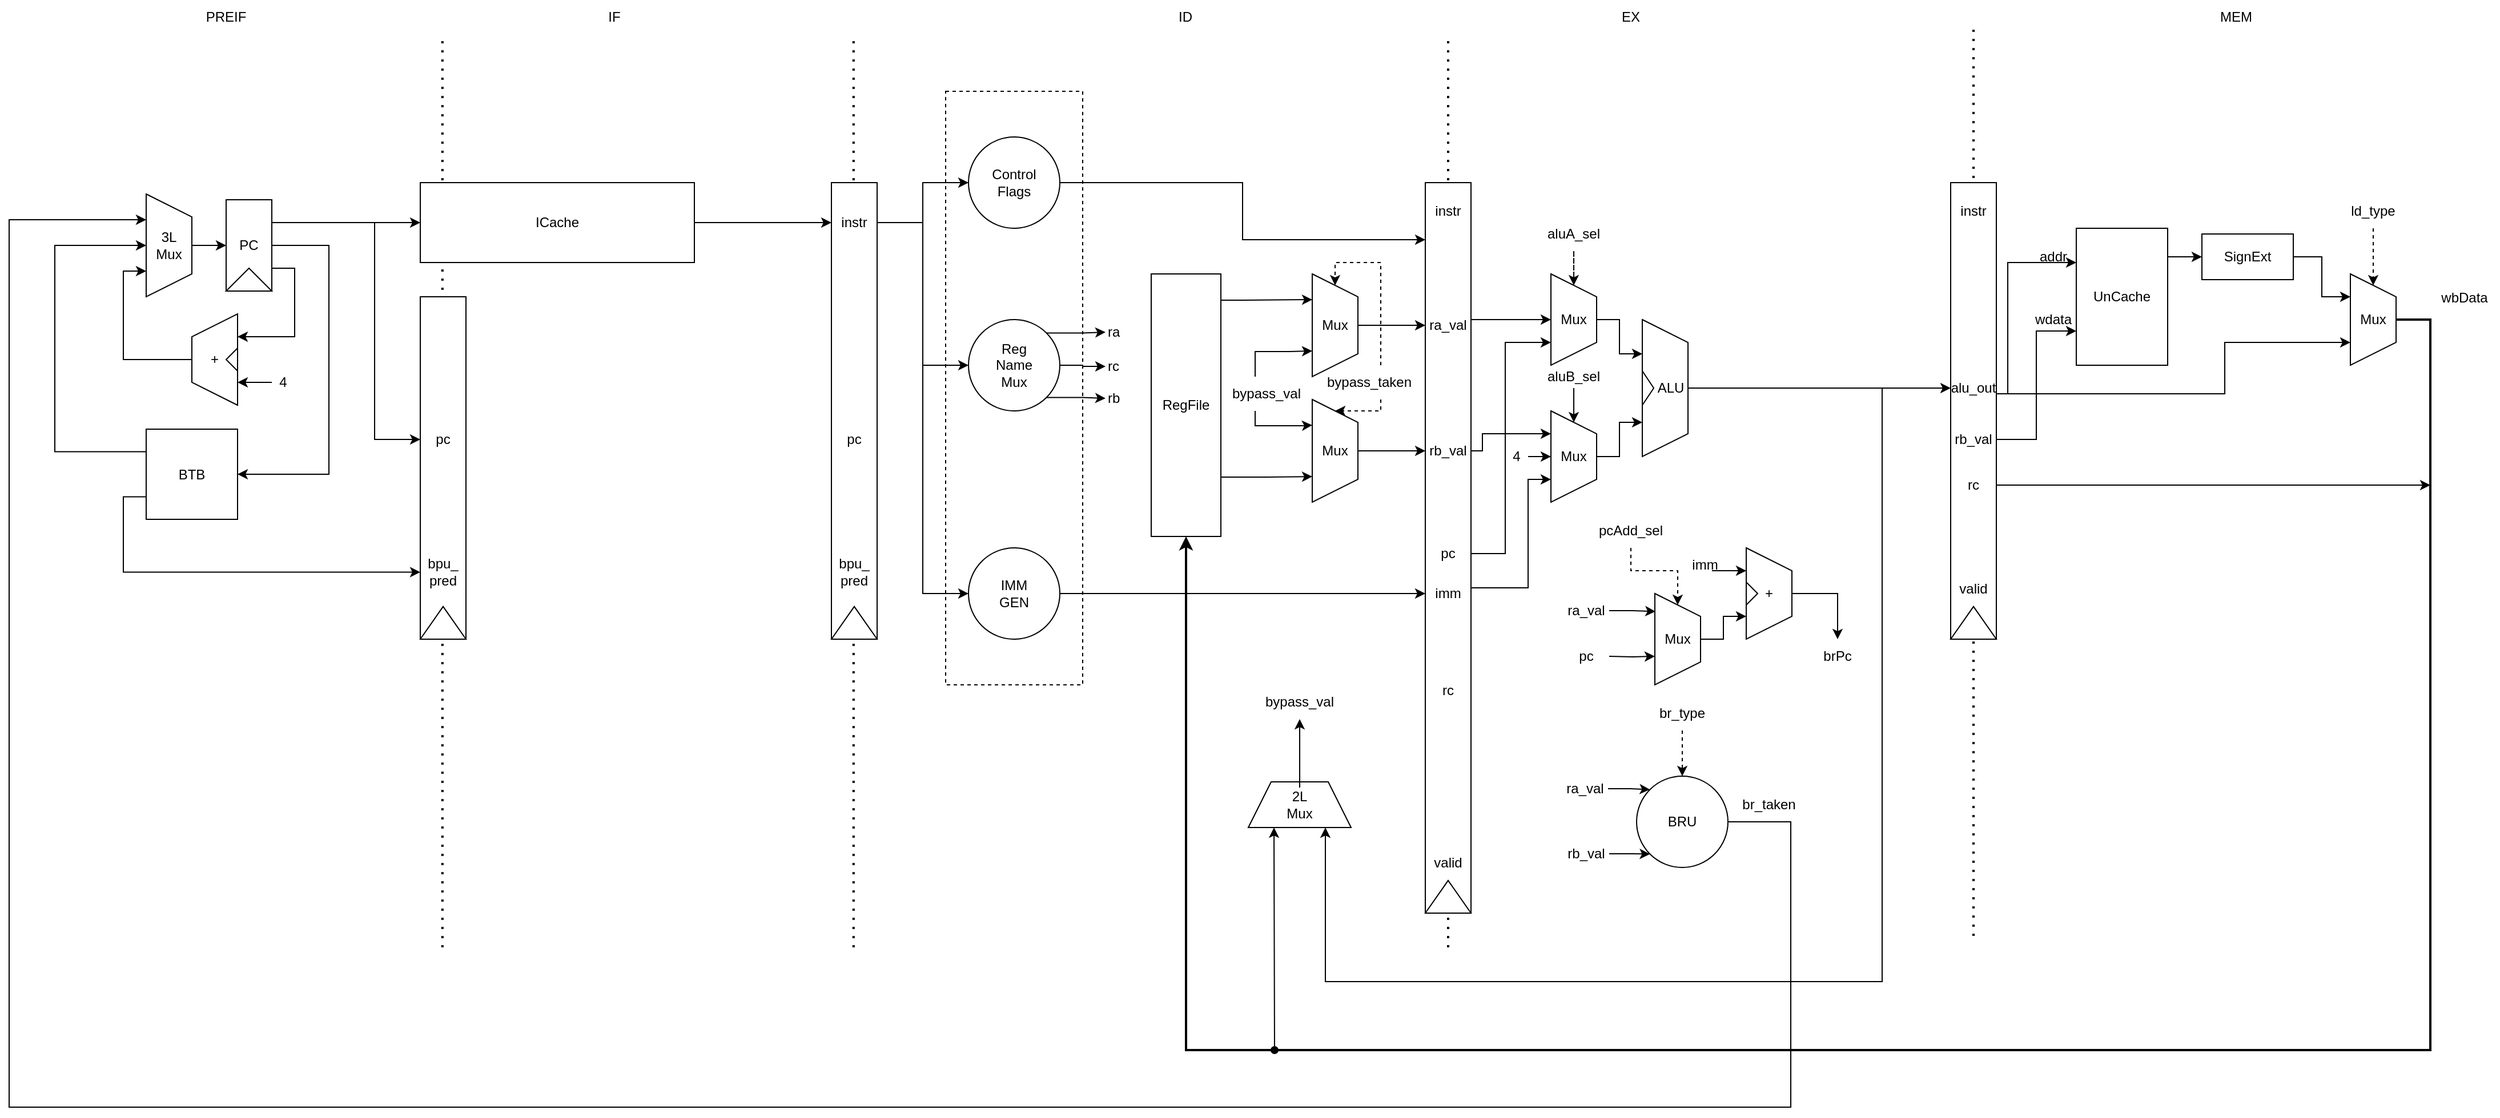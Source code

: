 <mxfile version="24.7.5" pages="5">
  <diagram id="c5X2sBUKrd0EDlSwfJS-" name="5-stages">
    <mxGraphModel dx="4040" dy="1814" grid="1" gridSize="10" guides="1" tooltips="1" connect="1" arrows="1" fold="1" page="0" pageScale="1" pageWidth="850" pageHeight="1100" math="0" shadow="0">
      <root>
        <mxCell id="0" />
        <mxCell id="1" parent="0" />
        <mxCell id="qKYMxvGUuh22QYjoRlLs-4" value="" style="endArrow=none;dashed=1;html=1;dashPattern=1 3;strokeWidth=2;rounded=0;" parent="1" edge="1">
          <mxGeometry width="50" height="50" relative="1" as="geometry">
            <mxPoint x="920" y="1180" as="sourcePoint" />
            <mxPoint x="920" y="380" as="targetPoint" />
          </mxGeometry>
        </mxCell>
        <mxCell id="qKYMxvGUuh22QYjoRlLs-3" value="" style="endArrow=none;dashed=1;html=1;dashPattern=1 3;strokeWidth=2;rounded=0;" parent="1" edge="1">
          <mxGeometry width="50" height="50" relative="1" as="geometry">
            <mxPoint x="460.0" y="1190" as="sourcePoint" />
            <mxPoint x="460.0" y="390" as="targetPoint" />
          </mxGeometry>
        </mxCell>
        <mxCell id="qKYMxvGUuh22QYjoRlLs-2" value="" style="endArrow=none;dashed=1;html=1;dashPattern=1 3;strokeWidth=2;rounded=0;" parent="1" edge="1">
          <mxGeometry width="50" height="50" relative="1" as="geometry">
            <mxPoint x="-60.59" y="1190" as="sourcePoint" />
            <mxPoint x="-60.59" y="390" as="targetPoint" />
          </mxGeometry>
        </mxCell>
        <mxCell id="qKYMxvGUuh22QYjoRlLs-1" value="" style="endArrow=none;dashed=1;html=1;dashPattern=1 3;strokeWidth=2;rounded=0;" parent="1" edge="1">
          <mxGeometry width="50" height="50" relative="1" as="geometry">
            <mxPoint x="-420.59" y="1190" as="sourcePoint" />
            <mxPoint x="-420.59" y="390" as="targetPoint" />
          </mxGeometry>
        </mxCell>
        <mxCell id="97JGCpuQOBB0JBJrikao-1" value="" style="rounded=0;whiteSpace=wrap;html=1;dashed=1;" parent="1" vertex="1">
          <mxGeometry x="20" y="440" width="120" height="520" as="geometry" />
        </mxCell>
        <mxCell id="97JGCpuQOBB0JBJrikao-6" value="" style="group" parent="1" vertex="1" connectable="0">
          <mxGeometry x="-610" y="535" width="40" height="80" as="geometry" />
        </mxCell>
        <mxCell id="97JGCpuQOBB0JBJrikao-7" value="PC" style="rounded=0;whiteSpace=wrap;html=1;" parent="97JGCpuQOBB0JBJrikao-6" vertex="1">
          <mxGeometry width="40" height="80" as="geometry" />
        </mxCell>
        <mxCell id="97JGCpuQOBB0JBJrikao-8" value="" style="triangle;whiteSpace=wrap;html=1;direction=north;" parent="97JGCpuQOBB0JBJrikao-6" vertex="1">
          <mxGeometry y="60" width="40" height="20" as="geometry" />
        </mxCell>
        <mxCell id="97JGCpuQOBB0JBJrikao-12" value="4" style="text;html=1;align=center;verticalAlign=middle;whiteSpace=wrap;rounded=0;" parent="1" vertex="1">
          <mxGeometry x="-570" y="680" width="20" height="30" as="geometry" />
        </mxCell>
        <mxCell id="97JGCpuQOBB0JBJrikao-13" value="" style="group" parent="1" vertex="1" connectable="0">
          <mxGeometry x="-80" y="520" width="40" height="400" as="geometry" />
        </mxCell>
        <mxCell id="97JGCpuQOBB0JBJrikao-14" value="" style="rounded=0;whiteSpace=wrap;html=1;points=[[0,0,0,0,0],[0,0.12,0,0,0],[0,0.25,0,0,0],[0,0.37,0,0,0],[0,0.5,0,0,0],[0,0.62,0,0,0],[0,0.75,0,0,0],[0,0.88,0,0,0],[0,1,0,0,0],[0.25,0,0,0,0],[0.25,1,0,0,0],[0.5,0,0,0,0],[0.5,1,0,0,0],[0.75,0,0,0,0],[0.75,1,0,0,0],[1,0,0,0,0],[1,0.12,0,0,0],[1,0.25,0,0,0],[1,0.37,0,0,0],[1,0.5,0,0,0],[1,0.62,0,0,0],[1,0.75,0,0,0],[1,0.88,0,0,0],[1,1,0,0,0]];" parent="97JGCpuQOBB0JBJrikao-13" vertex="1">
          <mxGeometry width="40" height="400" as="geometry" />
        </mxCell>
        <mxCell id="97JGCpuQOBB0JBJrikao-15" value="" style="triangle;whiteSpace=wrap;html=1;direction=north;" parent="97JGCpuQOBB0JBJrikao-13" vertex="1">
          <mxGeometry y="371.429" width="40" height="28.571" as="geometry" />
        </mxCell>
        <mxCell id="97JGCpuQOBB0JBJrikao-16" value="instr" style="text;html=1;align=center;verticalAlign=middle;whiteSpace=wrap;rounded=0;" parent="97JGCpuQOBB0JBJrikao-13" vertex="1">
          <mxGeometry y="20" width="40" height="30" as="geometry" />
        </mxCell>
        <mxCell id="97JGCpuQOBB0JBJrikao-17" value="pc" style="text;html=1;align=center;verticalAlign=middle;whiteSpace=wrap;rounded=0;" parent="97JGCpuQOBB0JBJrikao-13" vertex="1">
          <mxGeometry y="210" width="40" height="30" as="geometry" />
        </mxCell>
        <mxCell id="tXiNNa7idM-ViSlN79hH-15" value="bpu_&lt;br&gt;pred" style="text;html=1;align=center;verticalAlign=middle;whiteSpace=wrap;rounded=0;" parent="97JGCpuQOBB0JBJrikao-13" vertex="1">
          <mxGeometry y="330" width="40" height="22.5" as="geometry" />
        </mxCell>
        <mxCell id="97JGCpuQOBB0JBJrikao-18" value="PREIF" style="text;html=1;align=center;verticalAlign=middle;whiteSpace=wrap;rounded=0;" parent="1" vertex="1">
          <mxGeometry x="-640" y="360" width="60" height="30" as="geometry" />
        </mxCell>
        <mxCell id="97JGCpuQOBB0JBJrikao-19" value="ID" style="text;html=1;align=center;verticalAlign=middle;whiteSpace=wrap;rounded=0;" parent="1" vertex="1">
          <mxGeometry x="200" y="360" width="60" height="30" as="geometry" />
        </mxCell>
        <mxCell id="97JGCpuQOBB0JBJrikao-20" value="" style="group" parent="1" vertex="1" connectable="0">
          <mxGeometry x="440" y="520" width="60" height="640" as="geometry" />
        </mxCell>
        <mxCell id="97JGCpuQOBB0JBJrikao-21" value="" style="rounded=0;whiteSpace=wrap;html=1;points=[[0,0,0,0,0],[0,0.12,0,0,0],[0,0.25,0,0,0],[0,0.37,0,0,0],[0,0.5,0,0,0],[0,0.62,0,0,0],[0,0.75,0,0,0],[0,0.88,0,0,0],[0,1,0,0,0],[0.25,0,0,0,0],[0.25,1,0,0,0],[0.5,0,0,0,0],[0.5,1,0,0,0],[0.75,0,0,0,0],[0.75,1,0,0,0],[1,0,0,0,0],[1,0.12,0,0,0],[1,0.25,0,0,0],[1,0.37,0,0,0],[1,0.5,0,0,0],[1,0.62,0,0,0],[1,0.75,0,0,0],[1,0.88,0,0,0],[1,1,0,0,0]];" parent="97JGCpuQOBB0JBJrikao-20" vertex="1">
          <mxGeometry width="40" height="640" as="geometry" />
        </mxCell>
        <mxCell id="97JGCpuQOBB0JBJrikao-22" value="" style="triangle;whiteSpace=wrap;html=1;direction=north;" parent="97JGCpuQOBB0JBJrikao-20" vertex="1">
          <mxGeometry y="611.429" width="40" height="28.571" as="geometry" />
        </mxCell>
        <mxCell id="97JGCpuQOBB0JBJrikao-23" value="ra_val" style="text;html=1;align=center;verticalAlign=middle;whiteSpace=wrap;rounded=0;" parent="97JGCpuQOBB0JBJrikao-20" vertex="1">
          <mxGeometry y="110" width="40" height="30" as="geometry" />
        </mxCell>
        <mxCell id="97JGCpuQOBB0JBJrikao-24" value="rb_val" style="text;html=1;align=center;verticalAlign=middle;whiteSpace=wrap;rounded=0;" parent="97JGCpuQOBB0JBJrikao-20" vertex="1">
          <mxGeometry y="220" width="40" height="30" as="geometry" />
        </mxCell>
        <mxCell id="97JGCpuQOBB0JBJrikao-25" value="imm" style="text;html=1;align=center;verticalAlign=middle;whiteSpace=wrap;rounded=0;" parent="97JGCpuQOBB0JBJrikao-20" vertex="1">
          <mxGeometry y="345" width="40" height="30" as="geometry" />
        </mxCell>
        <mxCell id="97JGCpuQOBB0JBJrikao-26" value="pc" style="text;html=1;align=center;verticalAlign=middle;whiteSpace=wrap;rounded=0;" parent="97JGCpuQOBB0JBJrikao-20" vertex="1">
          <mxGeometry y="310" width="40" height="30" as="geometry" />
        </mxCell>
        <mxCell id="97JGCpuQOBB0JBJrikao-27" value="instr" style="text;html=1;align=center;verticalAlign=middle;whiteSpace=wrap;rounded=0;" parent="97JGCpuQOBB0JBJrikao-20" vertex="1">
          <mxGeometry y="10" width="40" height="30" as="geometry" />
        </mxCell>
        <mxCell id="97JGCpuQOBB0JBJrikao-28" value="rc" style="text;html=1;align=center;verticalAlign=middle;whiteSpace=wrap;rounded=0;" parent="97JGCpuQOBB0JBJrikao-20" vertex="1">
          <mxGeometry y="430" width="40" height="30" as="geometry" />
        </mxCell>
        <mxCell id="97JGCpuQOBB0JBJrikao-31" value="valid" style="text;html=1;align=center;verticalAlign=middle;whiteSpace=wrap;rounded=0;" parent="97JGCpuQOBB0JBJrikao-20" vertex="1">
          <mxGeometry y="581.43" width="40" height="30" as="geometry" />
        </mxCell>
        <mxCell id="97JGCpuQOBB0JBJrikao-32" style="edgeStyle=orthogonalEdgeStyle;rounded=0;orthogonalLoop=1;jettySize=auto;html=1;" parent="1" source="97JGCpuQOBB0JBJrikao-33" edge="1">
          <mxGeometry relative="1" as="geometry">
            <Array as="points">
              <mxPoint x="280" y="520" />
              <mxPoint x="280" y="570" />
            </Array>
            <mxPoint x="440.0" y="570" as="targetPoint" />
          </mxGeometry>
        </mxCell>
        <mxCell id="97JGCpuQOBB0JBJrikao-33" value="Control&lt;div&gt;Flags&lt;/div&gt;" style="ellipse;whiteSpace=wrap;html=1;aspect=fixed;" parent="1" vertex="1">
          <mxGeometry x="40" y="480" width="80" height="80" as="geometry" />
        </mxCell>
        <mxCell id="97JGCpuQOBB0JBJrikao-34" style="edgeStyle=orthogonalEdgeStyle;rounded=0;orthogonalLoop=1;jettySize=auto;html=1;entryX=0;entryY=0.5;entryDx=0;entryDy=0;" parent="1" source="97JGCpuQOBB0JBJrikao-16" target="97JGCpuQOBB0JBJrikao-33" edge="1">
          <mxGeometry relative="1" as="geometry">
            <Array as="points">
              <mxPoint y="555" />
              <mxPoint y="520" />
            </Array>
          </mxGeometry>
        </mxCell>
        <mxCell id="97JGCpuQOBB0JBJrikao-35" style="edgeStyle=orthogonalEdgeStyle;rounded=0;orthogonalLoop=1;jettySize=auto;html=1;entryX=0;entryY=0.5;entryDx=0;entryDy=0;" parent="1" source="97JGCpuQOBB0JBJrikao-36" target="97JGCpuQOBB0JBJrikao-25" edge="1">
          <mxGeometry relative="1" as="geometry" />
        </mxCell>
        <mxCell id="97JGCpuQOBB0JBJrikao-36" value="IMM&lt;div&gt;GEN&lt;/div&gt;" style="ellipse;whiteSpace=wrap;html=1;aspect=fixed;" parent="1" vertex="1">
          <mxGeometry x="40" y="840" width="80" height="80" as="geometry" />
        </mxCell>
        <mxCell id="97JGCpuQOBB0JBJrikao-37" style="edgeStyle=orthogonalEdgeStyle;rounded=0;orthogonalLoop=1;jettySize=auto;html=1;exitX=1;exitY=0.25;exitDx=0;exitDy=0;entryX=0.25;entryY=1;entryDx=0;entryDy=0;" parent="1" source="97JGCpuQOBB0JBJrikao-39" target="97JGCpuQOBB0JBJrikao-40" edge="1">
          <mxGeometry relative="1" as="geometry">
            <Array as="points">
              <mxPoint x="281" y="623" />
              <mxPoint x="311" y="623" />
            </Array>
          </mxGeometry>
        </mxCell>
        <mxCell id="97JGCpuQOBB0JBJrikao-38" style="edgeStyle=orthogonalEdgeStyle;rounded=0;orthogonalLoop=1;jettySize=auto;html=1;exitX=1;exitY=0.75;exitDx=0;exitDy=0;entryX=0.75;entryY=1;entryDx=0;entryDy=0;" parent="1" source="97JGCpuQOBB0JBJrikao-39" target="97JGCpuQOBB0JBJrikao-42" edge="1">
          <mxGeometry relative="1" as="geometry">
            <Array as="points">
              <mxPoint x="261" y="778" />
              <mxPoint x="301" y="778" />
            </Array>
          </mxGeometry>
        </mxCell>
        <mxCell id="97JGCpuQOBB0JBJrikao-39" value="RegFile" style="rounded=0;whiteSpace=wrap;html=1;" parent="1" vertex="1">
          <mxGeometry x="200" y="600" width="61" height="230" as="geometry" />
        </mxCell>
        <mxCell id="97JGCpuQOBB0JBJrikao-40" value="Mux" style="shape=trapezoid;perimeter=trapezoidPerimeter;whiteSpace=wrap;html=1;fixedSize=1;direction=south;" parent="1" vertex="1">
          <mxGeometry x="341" y="600" width="40" height="90" as="geometry" />
        </mxCell>
        <mxCell id="97JGCpuQOBB0JBJrikao-41" style="edgeStyle=orthogonalEdgeStyle;rounded=0;orthogonalLoop=1;jettySize=auto;html=1;" parent="1" source="97JGCpuQOBB0JBJrikao-42" target="97JGCpuQOBB0JBJrikao-24" edge="1">
          <mxGeometry relative="1" as="geometry" />
        </mxCell>
        <mxCell id="97JGCpuQOBB0JBJrikao-42" value="Mux" style="shape=trapezoid;perimeter=trapezoidPerimeter;whiteSpace=wrap;html=1;fixedSize=1;direction=south;" parent="1" vertex="1">
          <mxGeometry x="341" y="710" width="40" height="90" as="geometry" />
        </mxCell>
        <mxCell id="97JGCpuQOBB0JBJrikao-43" style="edgeStyle=orthogonalEdgeStyle;rounded=0;orthogonalLoop=1;jettySize=auto;html=1;" parent="1" source="97JGCpuQOBB0JBJrikao-40" target="97JGCpuQOBB0JBJrikao-23" edge="1">
          <mxGeometry relative="1" as="geometry" />
        </mxCell>
        <mxCell id="97JGCpuQOBB0JBJrikao-44" value="EX" style="text;html=1;align=center;verticalAlign=middle;whiteSpace=wrap;rounded=0;" parent="1" vertex="1">
          <mxGeometry x="590" y="360" width="60" height="30" as="geometry" />
        </mxCell>
        <mxCell id="97JGCpuQOBB0JBJrikao-45" style="edgeStyle=orthogonalEdgeStyle;rounded=0;orthogonalLoop=1;jettySize=auto;html=1;entryX=0;entryY=0.5;entryDx=0;entryDy=0;" parent="1" source="97JGCpuQOBB0JBJrikao-16" target="97JGCpuQOBB0JBJrikao-36" edge="1">
          <mxGeometry relative="1" as="geometry">
            <Array as="points">
              <mxPoint y="555" />
              <mxPoint y="880" />
            </Array>
          </mxGeometry>
        </mxCell>
        <mxCell id="97JGCpuQOBB0JBJrikao-48" value="" style="group;flipV=1;direction=west;rotation=-180;" parent="1" vertex="1" connectable="0">
          <mxGeometry x="-640" y="635" width="40" height="80" as="geometry" />
        </mxCell>
        <mxCell id="97JGCpuQOBB0JBJrikao-49" value="+" style="shape=trapezoid;perimeter=trapezoidPerimeter;whiteSpace=wrap;html=1;fixedSize=1;direction=south;rotation=-180;" parent="97JGCpuQOBB0JBJrikao-48" vertex="1">
          <mxGeometry width="40" height="80" as="geometry" />
        </mxCell>
        <mxCell id="97JGCpuQOBB0JBJrikao-50" value="" style="triangle;whiteSpace=wrap;html=1;rotation=-180;" parent="97JGCpuQOBB0JBJrikao-48" vertex="1">
          <mxGeometry x="30" y="30" width="10" height="20" as="geometry" />
        </mxCell>
        <mxCell id="97JGCpuQOBB0JBJrikao-51" value="" style="group" parent="1" vertex="1" connectable="0">
          <mxGeometry x="630" y="640" width="40" height="120" as="geometry" />
        </mxCell>
        <mxCell id="97JGCpuQOBB0JBJrikao-52" value="&amp;nbsp; &amp;nbsp;ALU" style="shape=trapezoid;perimeter=trapezoidPerimeter;whiteSpace=wrap;html=1;fixedSize=1;direction=south;" parent="97JGCpuQOBB0JBJrikao-51" vertex="1">
          <mxGeometry width="40" height="120" as="geometry" />
        </mxCell>
        <mxCell id="97JGCpuQOBB0JBJrikao-53" value="" style="triangle;whiteSpace=wrap;html=1;" parent="97JGCpuQOBB0JBJrikao-51" vertex="1">
          <mxGeometry y="45" width="10" height="30" as="geometry" />
        </mxCell>
        <mxCell id="97JGCpuQOBB0JBJrikao-54" style="edgeStyle=orthogonalEdgeStyle;rounded=0;orthogonalLoop=1;jettySize=auto;html=1;entryX=0.25;entryY=1;entryDx=0;entryDy=0;" parent="1" source="97JGCpuQOBB0JBJrikao-55" target="97JGCpuQOBB0JBJrikao-52" edge="1">
          <mxGeometry relative="1" as="geometry" />
        </mxCell>
        <mxCell id="97JGCpuQOBB0JBJrikao-55" value="Mux" style="shape=trapezoid;perimeter=trapezoidPerimeter;whiteSpace=wrap;html=1;fixedSize=1;direction=south;" parent="1" vertex="1">
          <mxGeometry x="550" y="600" width="40" height="80" as="geometry" />
        </mxCell>
        <mxCell id="97JGCpuQOBB0JBJrikao-56" style="edgeStyle=orthogonalEdgeStyle;rounded=0;orthogonalLoop=1;jettySize=auto;html=1;entryX=0.75;entryY=1;entryDx=0;entryDy=0;" parent="1" source="97JGCpuQOBB0JBJrikao-57" target="97JGCpuQOBB0JBJrikao-52" edge="1">
          <mxGeometry relative="1" as="geometry" />
        </mxCell>
        <mxCell id="97JGCpuQOBB0JBJrikao-57" value="Mux" style="shape=trapezoid;perimeter=trapezoidPerimeter;whiteSpace=wrap;html=1;fixedSize=1;direction=south;" parent="1" vertex="1">
          <mxGeometry x="550" y="720" width="40" height="80" as="geometry" />
        </mxCell>
        <mxCell id="97JGCpuQOBB0JBJrikao-58" style="edgeStyle=orthogonalEdgeStyle;rounded=0;orthogonalLoop=1;jettySize=auto;html=1;entryX=0.75;entryY=1;entryDx=0;entryDy=0;" parent="1" source="97JGCpuQOBB0JBJrikao-26" target="97JGCpuQOBB0JBJrikao-55" edge="1">
          <mxGeometry relative="1" as="geometry">
            <Array as="points">
              <mxPoint x="510" y="845" />
              <mxPoint x="510" y="660" />
            </Array>
          </mxGeometry>
        </mxCell>
        <mxCell id="97JGCpuQOBB0JBJrikao-59" style="edgeStyle=orthogonalEdgeStyle;rounded=0;orthogonalLoop=1;jettySize=auto;html=1;entryX=0.5;entryY=1;entryDx=0;entryDy=0;" parent="1" source="97JGCpuQOBB0JBJrikao-23" target="97JGCpuQOBB0JBJrikao-55" edge="1">
          <mxGeometry relative="1" as="geometry">
            <Array as="points">
              <mxPoint x="500" y="640" />
              <mxPoint x="500" y="640" />
            </Array>
          </mxGeometry>
        </mxCell>
        <mxCell id="97JGCpuQOBB0JBJrikao-60" style="edgeStyle=orthogonalEdgeStyle;rounded=0;orthogonalLoop=1;jettySize=auto;html=1;entryX=0.25;entryY=1;entryDx=0;entryDy=0;" parent="1" source="97JGCpuQOBB0JBJrikao-24" target="97JGCpuQOBB0JBJrikao-57" edge="1">
          <mxGeometry relative="1" as="geometry">
            <Array as="points">
              <mxPoint x="490" y="755" />
              <mxPoint x="490" y="740" />
            </Array>
          </mxGeometry>
        </mxCell>
        <mxCell id="97JGCpuQOBB0JBJrikao-61" style="edgeStyle=orthogonalEdgeStyle;rounded=0;orthogonalLoop=1;jettySize=auto;html=1;entryX=0.75;entryY=1;entryDx=0;entryDy=0;" parent="1" source="97JGCpuQOBB0JBJrikao-25" target="97JGCpuQOBB0JBJrikao-57" edge="1">
          <mxGeometry relative="1" as="geometry">
            <Array as="points">
              <mxPoint x="530" y="875" />
              <mxPoint x="530" y="780" />
            </Array>
          </mxGeometry>
        </mxCell>
        <mxCell id="97JGCpuQOBB0JBJrikao-62" style="edgeStyle=orthogonalEdgeStyle;rounded=0;orthogonalLoop=1;jettySize=auto;html=1;entryX=0.25;entryY=1;entryDx=0;entryDy=0;" parent="1" source="97JGCpuQOBB0JBJrikao-63" target="97JGCpuQOBB0JBJrikao-155" edge="1">
          <mxGeometry relative="1" as="geometry">
            <mxPoint x="765" y="1130" as="targetPoint" />
            <Array as="points">
              <mxPoint x="760" y="1080" />
              <mxPoint x="760" y="1330" />
              <mxPoint x="-800" y="1330" />
              <mxPoint x="-800" y="552" />
            </Array>
          </mxGeometry>
        </mxCell>
        <mxCell id="97JGCpuQOBB0JBJrikao-63" value="BRU" style="ellipse;whiteSpace=wrap;html=1;aspect=fixed;" parent="1" vertex="1">
          <mxGeometry x="625" y="1040" width="80" height="80" as="geometry" />
        </mxCell>
        <mxCell id="97JGCpuQOBB0JBJrikao-64" value="" style="group" parent="1" vertex="1" connectable="0">
          <mxGeometry x="721" y="840" width="40" height="80" as="geometry" />
        </mxCell>
        <mxCell id="97JGCpuQOBB0JBJrikao-65" value="+" style="shape=trapezoid;perimeter=trapezoidPerimeter;whiteSpace=wrap;html=1;fixedSize=1;direction=south;" parent="97JGCpuQOBB0JBJrikao-64" vertex="1">
          <mxGeometry width="40" height="80" as="geometry" />
        </mxCell>
        <mxCell id="97JGCpuQOBB0JBJrikao-66" value="" style="triangle;whiteSpace=wrap;html=1;" parent="97JGCpuQOBB0JBJrikao-64" vertex="1">
          <mxGeometry y="30" width="10" height="20" as="geometry" />
        </mxCell>
        <mxCell id="97JGCpuQOBB0JBJrikao-67" style="edgeStyle=orthogonalEdgeStyle;rounded=0;orthogonalLoop=1;jettySize=auto;html=1;entryX=0.25;entryY=1;entryDx=0;entryDy=0;" parent="1" target="97JGCpuQOBB0JBJrikao-65" edge="1">
          <mxGeometry relative="1" as="geometry">
            <mxPoint x="691" y="860" as="sourcePoint" />
          </mxGeometry>
        </mxCell>
        <mxCell id="97JGCpuQOBB0JBJrikao-68" value="brPc" style="text;html=1;align=center;verticalAlign=middle;whiteSpace=wrap;rounded=0;" parent="1" vertex="1">
          <mxGeometry x="781" y="920" width="40" height="30" as="geometry" />
        </mxCell>
        <mxCell id="97JGCpuQOBB0JBJrikao-69" style="edgeStyle=orthogonalEdgeStyle;rounded=0;orthogonalLoop=1;jettySize=auto;html=1;entryX=0.5;entryY=0;entryDx=0;entryDy=0;" parent="1" source="97JGCpuQOBB0JBJrikao-65" target="97JGCpuQOBB0JBJrikao-68" edge="1">
          <mxGeometry relative="1" as="geometry" />
        </mxCell>
        <mxCell id="97JGCpuQOBB0JBJrikao-70" style="edgeStyle=orthogonalEdgeStyle;rounded=0;orthogonalLoop=1;jettySize=auto;html=1;entryX=0.25;entryY=1;entryDx=0;entryDy=0;" parent="1" edge="1">
          <mxGeometry relative="1" as="geometry">
            <mxPoint x="641.0" y="935.0" as="targetPoint" />
            <mxPoint x="601" y="935" as="sourcePoint" />
          </mxGeometry>
        </mxCell>
        <mxCell id="97JGCpuQOBB0JBJrikao-71" style="edgeStyle=orthogonalEdgeStyle;rounded=0;orthogonalLoop=1;jettySize=auto;html=1;entryX=0.75;entryY=1;entryDx=0;entryDy=0;" parent="1" source="97JGCpuQOBB0JBJrikao-72" target="97JGCpuQOBB0JBJrikao-65" edge="1">
          <mxGeometry relative="1" as="geometry" />
        </mxCell>
        <mxCell id="97JGCpuQOBB0JBJrikao-72" value="Mux" style="shape=trapezoid;perimeter=trapezoidPerimeter;whiteSpace=wrap;html=1;fixedSize=1;direction=south;" parent="1" vertex="1">
          <mxGeometry x="641" y="880" width="40" height="80" as="geometry" />
        </mxCell>
        <mxCell id="97JGCpuQOBB0JBJrikao-73" style="edgeStyle=orthogonalEdgeStyle;rounded=0;orthogonalLoop=1;jettySize=auto;html=1;dashed=1;" parent="1" source="97JGCpuQOBB0JBJrikao-74" target="97JGCpuQOBB0JBJrikao-63" edge="1">
          <mxGeometry relative="1" as="geometry" />
        </mxCell>
        <mxCell id="97JGCpuQOBB0JBJrikao-74" value="br_type" style="text;html=1;align=center;verticalAlign=middle;whiteSpace=wrap;rounded=0;" parent="1" vertex="1">
          <mxGeometry x="645" y="970" width="40" height="30" as="geometry" />
        </mxCell>
        <mxCell id="97JGCpuQOBB0JBJrikao-77" style="edgeStyle=orthogonalEdgeStyle;rounded=0;orthogonalLoop=1;jettySize=auto;html=1;" parent="1" source="97JGCpuQOBB0JBJrikao-52" target="97JGCpuQOBB0JBJrikao-81" edge="1">
          <mxGeometry relative="1" as="geometry">
            <mxPoint x="829.6" y="699.6" as="targetPoint" />
          </mxGeometry>
        </mxCell>
        <mxCell id="97JGCpuQOBB0JBJrikao-78" value="" style="group" parent="1" vertex="1" connectable="0">
          <mxGeometry x="900" y="520" width="50" height="400" as="geometry" />
        </mxCell>
        <mxCell id="97JGCpuQOBB0JBJrikao-79" value="" style="rounded=0;whiteSpace=wrap;html=1;points=[[0,0,0,0,0],[0,0.12,0,0,0],[0,0.25,0,0,0],[0,0.37,0,0,0],[0,0.5,0,0,0],[0,0.62,0,0,0],[0,0.75,0,0,0],[0,0.88,0,0,0],[0,1,0,0,0],[0.25,0,0,0,0],[0.25,1,0,0,0],[0.5,0,0,0,0],[0.5,1,0,0,0],[0.75,0,0,0,0],[0.75,1,0,0,0],[1,0,0,0,0],[1,0.12,0,0,0],[1,0.25,0,0,0],[1,0.37,0,0,0],[1,0.5,0,0,0],[1,0.62,0,0,0],[1,0.75,0,0,0],[1,0.88,0,0,0],[1,1,0,0,0]];" parent="97JGCpuQOBB0JBJrikao-78" vertex="1">
          <mxGeometry width="40" height="400" as="geometry" />
        </mxCell>
        <mxCell id="97JGCpuQOBB0JBJrikao-80" value="" style="triangle;whiteSpace=wrap;html=1;direction=north;" parent="97JGCpuQOBB0JBJrikao-78" vertex="1">
          <mxGeometry y="371.429" width="40" height="28.571" as="geometry" />
        </mxCell>
        <mxCell id="97JGCpuQOBB0JBJrikao-81" value="alu_out" style="text;html=1;align=center;verticalAlign=middle;whiteSpace=wrap;rounded=0;" parent="97JGCpuQOBB0JBJrikao-78" vertex="1">
          <mxGeometry y="165" width="40" height="30" as="geometry" />
        </mxCell>
        <mxCell id="97JGCpuQOBB0JBJrikao-82" value="instr" style="text;html=1;align=center;verticalAlign=middle;whiteSpace=wrap;rounded=0;" parent="97JGCpuQOBB0JBJrikao-78" vertex="1">
          <mxGeometry y="10" width="40" height="30" as="geometry" />
        </mxCell>
        <mxCell id="97JGCpuQOBB0JBJrikao-83" value="rb_val" style="text;html=1;align=center;verticalAlign=middle;whiteSpace=wrap;rounded=0;" parent="97JGCpuQOBB0JBJrikao-78" vertex="1">
          <mxGeometry y="210" width="40" height="30" as="geometry" />
        </mxCell>
        <mxCell id="CMoFvLRfLyQ94ithssHN-1" style="edgeStyle=orthogonalEdgeStyle;rounded=0;orthogonalLoop=1;jettySize=auto;html=1;" parent="97JGCpuQOBB0JBJrikao-78" source="97JGCpuQOBB0JBJrikao-84" edge="1">
          <mxGeometry relative="1" as="geometry">
            <mxPoint x="420" y="265" as="targetPoint" />
          </mxGeometry>
        </mxCell>
        <mxCell id="97JGCpuQOBB0JBJrikao-84" value="rc" style="text;html=1;align=center;verticalAlign=middle;whiteSpace=wrap;rounded=0;" parent="97JGCpuQOBB0JBJrikao-78" vertex="1">
          <mxGeometry y="250" width="40" height="30" as="geometry" />
        </mxCell>
        <mxCell id="97JGCpuQOBB0JBJrikao-85" value="valid" style="text;html=1;align=center;verticalAlign=middle;whiteSpace=wrap;rounded=0;" parent="97JGCpuQOBB0JBJrikao-78" vertex="1">
          <mxGeometry y="341.43" width="40" height="30" as="geometry" />
        </mxCell>
        <mxCell id="97JGCpuQOBB0JBJrikao-86" value="MEM" style="text;html=1;align=center;verticalAlign=middle;whiteSpace=wrap;rounded=0;" parent="1" vertex="1">
          <mxGeometry x="1120" y="360" width="60" height="30" as="geometry" />
        </mxCell>
        <mxCell id="97JGCpuQOBB0JBJrikao-87" style="edgeStyle=orthogonalEdgeStyle;rounded=0;orthogonalLoop=1;jettySize=auto;html=1;entryX=0;entryY=0.5;entryDx=0;entryDy=0;" parent="1" source="97JGCpuQOBB0JBJrikao-88" target="qKYMxvGUuh22QYjoRlLs-5" edge="1">
          <mxGeometry relative="1" as="geometry">
            <mxPoint x="1180" y="620" as="targetPoint" />
            <Array as="points">
              <mxPoint x="1100" y="585" />
              <mxPoint x="1100" y="585" />
            </Array>
          </mxGeometry>
        </mxCell>
        <mxCell id="97JGCpuQOBB0JBJrikao-88" value="UnCache" style="rounded=0;whiteSpace=wrap;html=1;" parent="1" vertex="1">
          <mxGeometry x="1010" y="560" width="80" height="120" as="geometry" />
        </mxCell>
        <mxCell id="97JGCpuQOBB0JBJrikao-89" style="edgeStyle=orthogonalEdgeStyle;rounded=0;orthogonalLoop=1;jettySize=auto;html=1;entryX=0;entryY=0.25;entryDx=0;entryDy=0;" parent="1" source="97JGCpuQOBB0JBJrikao-81" target="97JGCpuQOBB0JBJrikao-88" edge="1">
          <mxGeometry relative="1" as="geometry">
            <Array as="points">
              <mxPoint x="950" y="705" />
              <mxPoint x="950" y="590" />
            </Array>
          </mxGeometry>
        </mxCell>
        <mxCell id="97JGCpuQOBB0JBJrikao-90" value="addr" style="text;html=1;align=center;verticalAlign=middle;whiteSpace=wrap;rounded=0;" parent="1" vertex="1">
          <mxGeometry x="960" y="570" width="60" height="30" as="geometry" />
        </mxCell>
        <mxCell id="97JGCpuQOBB0JBJrikao-91" style="edgeStyle=orthogonalEdgeStyle;rounded=0;orthogonalLoop=1;jettySize=auto;html=1;entryX=0;entryY=0.75;entryDx=0;entryDy=0;" parent="1" source="97JGCpuQOBB0JBJrikao-83" target="97JGCpuQOBB0JBJrikao-88" edge="1">
          <mxGeometry relative="1" as="geometry" />
        </mxCell>
        <mxCell id="97JGCpuQOBB0JBJrikao-92" value="wdata" style="text;html=1;align=center;verticalAlign=middle;whiteSpace=wrap;rounded=0;" parent="1" vertex="1">
          <mxGeometry x="960" y="625" width="60" height="30" as="geometry" />
        </mxCell>
        <mxCell id="97JGCpuQOBB0JBJrikao-102" style="edgeStyle=orthogonalEdgeStyle;rounded=0;orthogonalLoop=1;jettySize=auto;html=1;entryX=0.75;entryY=1;entryDx=0;entryDy=0;" parent="1" source="97JGCpuQOBB0JBJrikao-81" target="97JGCpuQOBB0JBJrikao-104" edge="1">
          <mxGeometry relative="1" as="geometry">
            <mxPoint x="1180" y="705" as="targetPoint" />
            <Array as="points">
              <mxPoint x="1140" y="705" />
              <mxPoint x="1140" y="660" />
            </Array>
          </mxGeometry>
        </mxCell>
        <mxCell id="qKYMxvGUuh22QYjoRlLs-11" style="edgeStyle=orthogonalEdgeStyle;rounded=0;orthogonalLoop=1;jettySize=auto;html=1;entryX=0.5;entryY=1;entryDx=0;entryDy=0;strokeWidth=2;" parent="1" source="97JGCpuQOBB0JBJrikao-104" target="97JGCpuQOBB0JBJrikao-39" edge="1">
          <mxGeometry relative="1" as="geometry">
            <Array as="points">
              <mxPoint x="1320" y="640" />
              <mxPoint x="1320" y="1280" />
              <mxPoint x="230" y="1280" />
            </Array>
          </mxGeometry>
        </mxCell>
        <mxCell id="97JGCpuQOBB0JBJrikao-104" value="&lt;div&gt;&lt;span style=&quot;background-color: initial;&quot;&gt;Mux&lt;/span&gt;&lt;br&gt;&lt;/div&gt;" style="shape=trapezoid;perimeter=trapezoidPerimeter;whiteSpace=wrap;html=1;fixedSize=1;direction=south;" parent="1" vertex="1">
          <mxGeometry x="1250" y="600" width="40" height="80" as="geometry" />
        </mxCell>
        <mxCell id="97JGCpuQOBB0JBJrikao-107" value="wbData" style="text;html=1;align=center;verticalAlign=middle;whiteSpace=wrap;rounded=0;" parent="1" vertex="1">
          <mxGeometry x="1320" y="606" width="60" height="30" as="geometry" />
        </mxCell>
        <mxCell id="97JGCpuQOBB0JBJrikao-108" style="edgeStyle=orthogonalEdgeStyle;rounded=0;orthogonalLoop=1;jettySize=auto;html=1;entryX=0;entryY=0.5;entryDx=0;entryDy=0;dashed=1;" parent="1" source="97JGCpuQOBB0JBJrikao-110" target="97JGCpuQOBB0JBJrikao-42" edge="1">
          <mxGeometry relative="1" as="geometry">
            <Array as="points">
              <mxPoint x="401" y="720" />
            </Array>
          </mxGeometry>
        </mxCell>
        <mxCell id="97JGCpuQOBB0JBJrikao-109" style="edgeStyle=orthogonalEdgeStyle;rounded=0;orthogonalLoop=1;jettySize=auto;html=1;entryX=0;entryY=0.5;entryDx=0;entryDy=0;dashed=1;" parent="1" source="97JGCpuQOBB0JBJrikao-110" target="97JGCpuQOBB0JBJrikao-40" edge="1">
          <mxGeometry relative="1" as="geometry">
            <Array as="points">
              <mxPoint x="401" y="590" />
              <mxPoint x="361" y="590" />
            </Array>
          </mxGeometry>
        </mxCell>
        <mxCell id="97JGCpuQOBB0JBJrikao-110" value="bypass_taken" style="text;html=1;align=center;verticalAlign=middle;whiteSpace=wrap;rounded=0;" parent="1" vertex="1">
          <mxGeometry x="371" y="680" width="40" height="30" as="geometry" />
        </mxCell>
        <mxCell id="97JGCpuQOBB0JBJrikao-111" style="edgeStyle=orthogonalEdgeStyle;rounded=0;orthogonalLoop=1;jettySize=auto;html=1;entryX=0.75;entryY=1;entryDx=0;entryDy=0;" parent="1" source="97JGCpuQOBB0JBJrikao-113" target="97JGCpuQOBB0JBJrikao-40" edge="1">
          <mxGeometry relative="1" as="geometry">
            <Array as="points">
              <mxPoint x="291" y="668" />
              <mxPoint x="321" y="668" />
            </Array>
          </mxGeometry>
        </mxCell>
        <mxCell id="97JGCpuQOBB0JBJrikao-112" style="edgeStyle=orthogonalEdgeStyle;rounded=0;orthogonalLoop=1;jettySize=auto;html=1;entryX=0.25;entryY=1;entryDx=0;entryDy=0;" parent="1" source="97JGCpuQOBB0JBJrikao-113" target="97JGCpuQOBB0JBJrikao-42" edge="1">
          <mxGeometry relative="1" as="geometry">
            <Array as="points">
              <mxPoint x="291" y="733" />
              <mxPoint x="331" y="733" />
            </Array>
          </mxGeometry>
        </mxCell>
        <mxCell id="97JGCpuQOBB0JBJrikao-113" value="bypass_val" style="text;html=1;align=center;verticalAlign=middle;whiteSpace=wrap;rounded=0;" parent="1" vertex="1">
          <mxGeometry x="281" y="690" width="40" height="30" as="geometry" />
        </mxCell>
        <mxCell id="97JGCpuQOBB0JBJrikao-114" value="ra_val" style="text;html=1;align=center;verticalAlign=middle;whiteSpace=wrap;rounded=0;" parent="1" vertex="1">
          <mxGeometry x="561" y="880" width="40" height="30" as="geometry" />
        </mxCell>
        <mxCell id="97JGCpuQOBB0JBJrikao-115" style="edgeStyle=orthogonalEdgeStyle;rounded=0;orthogonalLoop=1;jettySize=auto;html=1;entryX=0.197;entryY=0.985;entryDx=0;entryDy=0;entryPerimeter=0;" parent="1" source="97JGCpuQOBB0JBJrikao-114" target="97JGCpuQOBB0JBJrikao-72" edge="1">
          <mxGeometry relative="1" as="geometry" />
        </mxCell>
        <mxCell id="97JGCpuQOBB0JBJrikao-116" style="edgeStyle=orthogonalEdgeStyle;rounded=0;orthogonalLoop=1;jettySize=auto;html=1;" parent="1" source="97JGCpuQOBB0JBJrikao-117" target="97JGCpuQOBB0JBJrikao-57" edge="1">
          <mxGeometry relative="1" as="geometry" />
        </mxCell>
        <mxCell id="97JGCpuQOBB0JBJrikao-117" value="4" style="text;html=1;align=center;verticalAlign=middle;whiteSpace=wrap;rounded=0;" parent="1" vertex="1">
          <mxGeometry x="510" y="745" width="20" height="30" as="geometry" />
        </mxCell>
        <mxCell id="97JGCpuQOBB0JBJrikao-118" value="ra" style="text;html=1;align=left;verticalAlign=middle;whiteSpace=wrap;rounded=0;" parent="1" vertex="1">
          <mxGeometry x="160" y="636" width="20" height="30" as="geometry" />
        </mxCell>
        <mxCell id="97JGCpuQOBB0JBJrikao-119" value="rb" style="text;html=1;align=left;verticalAlign=middle;whiteSpace=wrap;rounded=0;" parent="1" vertex="1">
          <mxGeometry x="160" y="694" width="20" height="30" as="geometry" />
        </mxCell>
        <mxCell id="97JGCpuQOBB0JBJrikao-120" value="imm" style="text;html=1;align=center;verticalAlign=middle;whiteSpace=wrap;rounded=0;" parent="1" vertex="1">
          <mxGeometry x="665" y="840" width="40" height="30" as="geometry" />
        </mxCell>
        <mxCell id="97JGCpuQOBB0JBJrikao-121" value="pc" style="text;html=1;align=center;verticalAlign=middle;whiteSpace=wrap;rounded=0;" parent="1" vertex="1">
          <mxGeometry x="561" y="920" width="40" height="30" as="geometry" />
        </mxCell>
        <mxCell id="97JGCpuQOBB0JBJrikao-122" style="edgeStyle=orthogonalEdgeStyle;rounded=0;orthogonalLoop=1;jettySize=auto;html=1;dashed=1;" parent="1" source="97JGCpuQOBB0JBJrikao-123" target="97JGCpuQOBB0JBJrikao-104" edge="1">
          <mxGeometry relative="1" as="geometry" />
        </mxCell>
        <mxCell id="97JGCpuQOBB0JBJrikao-123" value="ld_type" style="text;html=1;align=center;verticalAlign=middle;whiteSpace=wrap;rounded=0;" parent="1" vertex="1">
          <mxGeometry x="1240" y="530" width="60" height="30" as="geometry" />
        </mxCell>
        <mxCell id="97JGCpuQOBB0JBJrikao-128" style="edgeStyle=orthogonalEdgeStyle;rounded=0;orthogonalLoop=1;jettySize=auto;html=1;entryX=0;entryY=0.5;entryDx=0;entryDy=0;dashed=1;" parent="1" source="97JGCpuQOBB0JBJrikao-129" target="97JGCpuQOBB0JBJrikao-72" edge="1">
          <mxGeometry relative="1" as="geometry" />
        </mxCell>
        <mxCell id="97JGCpuQOBB0JBJrikao-129" value="pcAdd_sel" style="text;align=center;verticalAlign=middle;whiteSpace=wrap;rounded=0;" parent="1" vertex="1">
          <mxGeometry x="580" y="810" width="80" height="30" as="geometry" />
        </mxCell>
        <mxCell id="97JGCpuQOBB0JBJrikao-130" style="edgeStyle=orthogonalEdgeStyle;rounded=0;orthogonalLoop=1;jettySize=auto;html=1;dashed=1;" parent="1" source="97JGCpuQOBB0JBJrikao-131" target="97JGCpuQOBB0JBJrikao-55" edge="1">
          <mxGeometry relative="1" as="geometry" />
        </mxCell>
        <mxCell id="97JGCpuQOBB0JBJrikao-131" value="aluA_sel" style="text;align=center;verticalAlign=middle;whiteSpace=wrap;rounded=0;" parent="1" vertex="1">
          <mxGeometry x="530" y="550" width="80" height="30" as="geometry" />
        </mxCell>
        <mxCell id="97JGCpuQOBB0JBJrikao-132" style="edgeStyle=orthogonalEdgeStyle;rounded=0;orthogonalLoop=1;jettySize=auto;html=1;dashed=1;" parent="1" source="97JGCpuQOBB0JBJrikao-133" target="97JGCpuQOBB0JBJrikao-57" edge="1">
          <mxGeometry relative="1" as="geometry" />
        </mxCell>
        <mxCell id="97JGCpuQOBB0JBJrikao-133" value="aluB_sel" style="text;align=center;verticalAlign=middle;whiteSpace=wrap;rounded=0;" parent="1" vertex="1">
          <mxGeometry x="530" y="675" width="80" height="30" as="geometry" />
        </mxCell>
        <mxCell id="97JGCpuQOBB0JBJrikao-134" style="edgeStyle=orthogonalEdgeStyle;rounded=0;orthogonalLoop=1;jettySize=auto;html=1;entryX=0;entryY=0;entryDx=0;entryDy=0;" parent="1" source="97JGCpuQOBB0JBJrikao-135" target="97JGCpuQOBB0JBJrikao-63" edge="1">
          <mxGeometry relative="1" as="geometry" />
        </mxCell>
        <mxCell id="97JGCpuQOBB0JBJrikao-135" value="ra_val" style="text;html=1;align=center;verticalAlign=middle;whiteSpace=wrap;rounded=0;" parent="1" vertex="1">
          <mxGeometry x="560" y="1036" width="40" height="30" as="geometry" />
        </mxCell>
        <mxCell id="97JGCpuQOBB0JBJrikao-136" style="edgeStyle=orthogonalEdgeStyle;rounded=0;orthogonalLoop=1;jettySize=auto;html=1;entryX=0;entryY=1;entryDx=0;entryDy=0;" parent="1" source="97JGCpuQOBB0JBJrikao-137" target="97JGCpuQOBB0JBJrikao-63" edge="1">
          <mxGeometry relative="1" as="geometry" />
        </mxCell>
        <mxCell id="97JGCpuQOBB0JBJrikao-137" value="rb_val" style="text;html=1;align=center;verticalAlign=middle;whiteSpace=wrap;rounded=0;" parent="1" vertex="1">
          <mxGeometry x="561" y="1093" width="40" height="30" as="geometry" />
        </mxCell>
        <mxCell id="97JGCpuQOBB0JBJrikao-139" style="edgeStyle=orthogonalEdgeStyle;rounded=0;orthogonalLoop=1;jettySize=auto;html=1;exitX=1;exitY=0;exitDx=0;exitDy=0;entryX=0;entryY=0.5;entryDx=0;entryDy=0;" parent="1" source="97JGCpuQOBB0JBJrikao-142" target="97JGCpuQOBB0JBJrikao-118" edge="1">
          <mxGeometry relative="1" as="geometry" />
        </mxCell>
        <mxCell id="97JGCpuQOBB0JBJrikao-140" style="edgeStyle=orthogonalEdgeStyle;rounded=0;orthogonalLoop=1;jettySize=auto;html=1;exitX=1;exitY=1;exitDx=0;exitDy=0;entryX=0;entryY=0.5;entryDx=0;entryDy=0;" parent="1" source="97JGCpuQOBB0JBJrikao-142" target="97JGCpuQOBB0JBJrikao-119" edge="1">
          <mxGeometry relative="1" as="geometry" />
        </mxCell>
        <mxCell id="97JGCpuQOBB0JBJrikao-141" style="edgeStyle=orthogonalEdgeStyle;rounded=0;orthogonalLoop=1;jettySize=auto;html=1;entryX=0;entryY=0.5;entryDx=0;entryDy=0;" parent="1" source="97JGCpuQOBB0JBJrikao-142" target="97JGCpuQOBB0JBJrikao-144" edge="1">
          <mxGeometry relative="1" as="geometry" />
        </mxCell>
        <mxCell id="97JGCpuQOBB0JBJrikao-142" value="Reg&lt;div&gt;Name&lt;/div&gt;&lt;div&gt;Mux&lt;/div&gt;" style="ellipse;whiteSpace=wrap;html=1;aspect=fixed;" parent="1" vertex="1">
          <mxGeometry x="40" y="640" width="80" height="80" as="geometry" />
        </mxCell>
        <mxCell id="97JGCpuQOBB0JBJrikao-143" style="edgeStyle=orthogonalEdgeStyle;rounded=0;orthogonalLoop=1;jettySize=auto;html=1;entryX=0;entryY=0.5;entryDx=0;entryDy=0;" parent="1" source="97JGCpuQOBB0JBJrikao-16" target="97JGCpuQOBB0JBJrikao-142" edge="1">
          <mxGeometry relative="1" as="geometry" />
        </mxCell>
        <mxCell id="97JGCpuQOBB0JBJrikao-144" value="rc" style="text;html=1;align=left;verticalAlign=middle;whiteSpace=wrap;rounded=0;" parent="1" vertex="1">
          <mxGeometry x="160" y="666" width="20" height="30" as="geometry" />
        </mxCell>
        <mxCell id="97JGCpuQOBB0JBJrikao-147" value="IF" style="text;html=1;align=center;verticalAlign=middle;whiteSpace=wrap;rounded=0;" parent="1" vertex="1">
          <mxGeometry x="-300" y="360" width="60" height="30" as="geometry" />
        </mxCell>
        <mxCell id="97JGCpuQOBB0JBJrikao-148" style="edgeStyle=orthogonalEdgeStyle;rounded=0;orthogonalLoop=1;jettySize=auto;html=1;entryX=0.75;entryY=1;entryDx=0;entryDy=0;exitX=1;exitY=0.75;exitDx=0;exitDy=0;" parent="1" source="97JGCpuQOBB0JBJrikao-7" target="97JGCpuQOBB0JBJrikao-49" edge="1">
          <mxGeometry relative="1" as="geometry">
            <mxPoint x="-540.0" y="585.059" as="sourcePoint" />
            <mxPoint x="-460" y="725" as="targetPoint" />
          </mxGeometry>
        </mxCell>
        <mxCell id="97JGCpuQOBB0JBJrikao-149" style="edgeStyle=orthogonalEdgeStyle;rounded=0;orthogonalLoop=1;jettySize=auto;html=1;entryX=0.25;entryY=1;entryDx=0;entryDy=0;exitX=0;exitY=0.5;exitDx=0;exitDy=0;" parent="1" source="97JGCpuQOBB0JBJrikao-12" target="97JGCpuQOBB0JBJrikao-49" edge="1">
          <mxGeometry relative="1" as="geometry">
            <mxPoint x="-525" y="685" as="sourcePoint" />
            <mxPoint x="-595" y="745" as="targetPoint" />
          </mxGeometry>
        </mxCell>
        <mxCell id="97JGCpuQOBB0JBJrikao-151" style="edgeStyle=orthogonalEdgeStyle;rounded=0;orthogonalLoop=1;jettySize=auto;html=1;entryX=1;entryY=0.5;entryDx=0;entryDy=0;exitX=1;exitY=0.5;exitDx=0;exitDy=0;" parent="1" source="97JGCpuQOBB0JBJrikao-7" target="97JGCpuQOBB0JBJrikao-152" edge="1">
          <mxGeometry relative="1" as="geometry">
            <mxPoint x="-560" y="575" as="sourcePoint" />
            <mxPoint x="-520" y="765" as="targetPoint" />
            <Array as="points">
              <mxPoint x="-520" y="575" />
              <mxPoint x="-520" y="776" />
            </Array>
          </mxGeometry>
        </mxCell>
        <mxCell id="tXiNNa7idM-ViSlN79hH-12" style="edgeStyle=orthogonalEdgeStyle;rounded=0;orthogonalLoop=1;jettySize=auto;html=1;exitX=0;exitY=0.75;exitDx=0;exitDy=0;entryX=0;entryY=0.5;entryDx=0;entryDy=0;" parent="1" source="97JGCpuQOBB0JBJrikao-152" target="tXiNNa7idM-ViSlN79hH-8" edge="1">
          <mxGeometry relative="1" as="geometry" />
        </mxCell>
        <mxCell id="97JGCpuQOBB0JBJrikao-152" value="BTB" style="rounded=0;whiteSpace=wrap;html=1;" parent="1" vertex="1">
          <mxGeometry x="-680" y="736" width="80" height="79" as="geometry" />
        </mxCell>
        <mxCell id="97JGCpuQOBB0JBJrikao-153" style="edgeStyle=orthogonalEdgeStyle;rounded=0;orthogonalLoop=1;jettySize=auto;html=1;entryX=0.75;entryY=1;entryDx=0;entryDy=0;exitX=0.5;exitY=0;exitDx=0;exitDy=0;" parent="1" source="97JGCpuQOBB0JBJrikao-49" target="97JGCpuQOBB0JBJrikao-155" edge="1">
          <mxGeometry relative="1" as="geometry">
            <mxPoint x="-680.0" y="445.059" as="sourcePoint" />
            <mxPoint x="-600" y="585" as="targetPoint" />
          </mxGeometry>
        </mxCell>
        <mxCell id="97JGCpuQOBB0JBJrikao-154" style="edgeStyle=orthogonalEdgeStyle;rounded=0;orthogonalLoop=1;jettySize=auto;html=1;entryX=0;entryY=0.5;entryDx=0;entryDy=0;exitX=0.5;exitY=0;exitDx=0;exitDy=0;" parent="1" source="97JGCpuQOBB0JBJrikao-155" target="97JGCpuQOBB0JBJrikao-7" edge="1">
          <mxGeometry relative="1" as="geometry">
            <mxPoint x="-790" y="694.47" as="sourcePoint" />
            <mxPoint x="-760" y="594.47" as="targetPoint" />
            <Array as="points" />
          </mxGeometry>
        </mxCell>
        <mxCell id="97JGCpuQOBB0JBJrikao-156" value="" style="edgeStyle=orthogonalEdgeStyle;rounded=0;orthogonalLoop=1;jettySize=auto;html=1;exitX=0;exitY=0.25;exitDx=0;exitDy=0;entryX=0.5;entryY=1;entryDx=0;entryDy=0;" parent="1" source="97JGCpuQOBB0JBJrikao-152" target="97JGCpuQOBB0JBJrikao-155" edge="1">
          <mxGeometry relative="1" as="geometry">
            <mxPoint x="-680" y="756" as="sourcePoint" />
            <mxPoint x="-710" y="545" as="targetPoint" />
            <Array as="points">
              <mxPoint x="-760" y="756" />
              <mxPoint x="-760" y="575" />
            </Array>
          </mxGeometry>
        </mxCell>
        <mxCell id="97JGCpuQOBB0JBJrikao-155" value="&lt;div&gt;3L&lt;/div&gt;Mux" style="shape=trapezoid;perimeter=trapezoidPerimeter;whiteSpace=wrap;html=1;fixedSize=1;direction=south;" parent="1" vertex="1">
          <mxGeometry x="-680" y="530" width="40" height="90" as="geometry" />
        </mxCell>
        <mxCell id="tXiNNa7idM-ViSlN79hH-2" style="edgeStyle=orthogonalEdgeStyle;rounded=0;orthogonalLoop=1;jettySize=auto;html=1;entryX=0;entryY=0.5;entryDx=0;entryDy=0;" parent="1" source="97JGCpuQOBB0JBJrikao-162" target="97JGCpuQOBB0JBJrikao-16" edge="1">
          <mxGeometry relative="1" as="geometry" />
        </mxCell>
        <mxCell id="97JGCpuQOBB0JBJrikao-162" value="ICache" style="rounded=0;whiteSpace=wrap;html=1;" parent="1" vertex="1">
          <mxGeometry x="-440" y="520" width="240" height="70" as="geometry" />
        </mxCell>
        <mxCell id="tXiNNa7idM-ViSlN79hH-1" style="edgeStyle=orthogonalEdgeStyle;rounded=0;orthogonalLoop=1;jettySize=auto;html=1;exitX=1;exitY=0.25;exitDx=0;exitDy=0;" parent="1" source="97JGCpuQOBB0JBJrikao-7" target="97JGCpuQOBB0JBJrikao-162" edge="1">
          <mxGeometry relative="1" as="geometry">
            <mxPoint x="-630" y="605" as="sourcePoint" />
            <mxPoint x="-380" y="695" as="targetPoint" />
          </mxGeometry>
        </mxCell>
        <mxCell id="tXiNNa7idM-ViSlN79hH-4" value="" style="group" parent="1" vertex="1" connectable="0">
          <mxGeometry x="-440" y="620" width="40" height="300" as="geometry" />
        </mxCell>
        <mxCell id="tXiNNa7idM-ViSlN79hH-5" value="" style="rounded=0;whiteSpace=wrap;html=1;points=[[0,0,0,0,0],[0,0.12,0,0,0],[0,0.25,0,0,0],[0,0.37,0,0,0],[0,0.5,0,0,0],[0,0.62,0,0,0],[0,0.75,0,0,0],[0,0.88,0,0,0],[0,1,0,0,0],[0.25,0,0,0,0],[0.25,1,0,0,0],[0.5,0,0,0,0],[0.5,1,0,0,0],[0.75,0,0,0,0],[0.75,1,0,0,0],[1,0,0,0,0],[1,0.12,0,0,0],[1,0.25,0,0,0],[1,0.37,0,0,0],[1,0.5,0,0,0],[1,0.62,0,0,0],[1,0.75,0,0,0],[1,0.88,0,0,0],[1,1,0,0,0]];" parent="tXiNNa7idM-ViSlN79hH-4" vertex="1">
          <mxGeometry width="40" height="300" as="geometry" />
        </mxCell>
        <mxCell id="tXiNNa7idM-ViSlN79hH-8" value="bpu_&lt;br&gt;pred" style="text;html=1;align=center;verticalAlign=middle;whiteSpace=wrap;rounded=0;" parent="tXiNNa7idM-ViSlN79hH-4" vertex="1">
          <mxGeometry y="230" width="40" height="22.5" as="geometry" />
        </mxCell>
        <mxCell id="tXiNNa7idM-ViSlN79hH-9" value="" style="triangle;whiteSpace=wrap;html=1;direction=north;" parent="tXiNNa7idM-ViSlN79hH-4" vertex="1">
          <mxGeometry y="271.429" width="40" height="28.571" as="geometry" />
        </mxCell>
        <mxCell id="tXiNNa7idM-ViSlN79hH-13" value="pc" style="text;html=1;align=center;verticalAlign=middle;whiteSpace=wrap;rounded=0;" parent="tXiNNa7idM-ViSlN79hH-4" vertex="1">
          <mxGeometry y="110" width="40" height="30" as="geometry" />
        </mxCell>
        <mxCell id="tXiNNa7idM-ViSlN79hH-14" style="edgeStyle=orthogonalEdgeStyle;rounded=0;orthogonalLoop=1;jettySize=auto;html=1;exitX=1;exitY=0.25;exitDx=0;exitDy=0;entryX=0;entryY=0.5;entryDx=0;entryDy=0;" parent="1" source="97JGCpuQOBB0JBJrikao-7" target="tXiNNa7idM-ViSlN79hH-13" edge="1">
          <mxGeometry relative="1" as="geometry">
            <Array as="points">
              <mxPoint x="-480" y="555" />
              <mxPoint x="-480" y="745" />
            </Array>
          </mxGeometry>
        </mxCell>
        <mxCell id="qKYMxvGUuh22QYjoRlLs-6" style="edgeStyle=orthogonalEdgeStyle;rounded=0;orthogonalLoop=1;jettySize=auto;html=1;entryX=0.25;entryY=1;entryDx=0;entryDy=0;" parent="1" source="qKYMxvGUuh22QYjoRlLs-5" target="97JGCpuQOBB0JBJrikao-104" edge="1">
          <mxGeometry relative="1" as="geometry" />
        </mxCell>
        <mxCell id="qKYMxvGUuh22QYjoRlLs-5" value="SignExt" style="rounded=0;whiteSpace=wrap;html=1;" parent="1" vertex="1">
          <mxGeometry x="1120" y="565" width="80" height="40" as="geometry" />
        </mxCell>
        <mxCell id="qKYMxvGUuh22QYjoRlLs-7" value="&lt;div&gt;&lt;/div&gt;" style="shape=trapezoid;perimeter=trapezoidPerimeter;whiteSpace=wrap;html=1;fixedSize=1;direction=south;rotation=-90;" parent="1" vertex="1">
          <mxGeometry x="310" y="1020" width="40" height="90" as="geometry" />
        </mxCell>
        <mxCell id="qKYMxvGUuh22QYjoRlLs-13" style="edgeStyle=orthogonalEdgeStyle;rounded=0;orthogonalLoop=1;jettySize=auto;html=1;" parent="1" source="qKYMxvGUuh22QYjoRlLs-8" target="qKYMxvGUuh22QYjoRlLs-12" edge="1">
          <mxGeometry relative="1" as="geometry" />
        </mxCell>
        <mxCell id="qKYMxvGUuh22QYjoRlLs-8" value="&lt;div&gt;2L&lt;/div&gt;Mux" style="text;html=1;align=center;verticalAlign=middle;whiteSpace=wrap;rounded=0;" parent="1" vertex="1">
          <mxGeometry x="300" y="1050" width="60" height="30" as="geometry" />
        </mxCell>
        <mxCell id="qKYMxvGUuh22QYjoRlLs-10" style="edgeStyle=orthogonalEdgeStyle;rounded=0;orthogonalLoop=1;jettySize=auto;html=1;entryX=0.75;entryY=1;entryDx=0;entryDy=0;" parent="1" source="97JGCpuQOBB0JBJrikao-52" target="qKYMxvGUuh22QYjoRlLs-7" edge="1">
          <mxGeometry relative="1" as="geometry">
            <mxPoint x="820" y="1220" as="targetPoint" />
            <Array as="points">
              <mxPoint x="840" y="700" />
              <mxPoint x="840" y="1220" />
              <mxPoint x="353" y="1220" />
            </Array>
          </mxGeometry>
        </mxCell>
        <mxCell id="qKYMxvGUuh22QYjoRlLs-12" value="bypass_val" style="text;html=1;align=center;verticalAlign=middle;whiteSpace=wrap;rounded=0;" parent="1" vertex="1">
          <mxGeometry x="310" y="960" width="40" height="30" as="geometry" />
        </mxCell>
        <mxCell id="qKYMxvGUuh22QYjoRlLs-14" value="br_taken" style="text;html=1;align=center;verticalAlign=middle;whiteSpace=wrap;rounded=0;" parent="1" vertex="1">
          <mxGeometry x="721" y="1050" width="40" height="30" as="geometry" />
        </mxCell>
        <mxCell id="CMoFvLRfLyQ94ithssHN-2" value="" style="endArrow=classic;html=1;rounded=0;entryX=0.25;entryY=1;entryDx=0;entryDy=0;startArrow=oval;startFill=1;" parent="1" target="qKYMxvGUuh22QYjoRlLs-7" edge="1">
          <mxGeometry width="50" height="50" relative="1" as="geometry">
            <mxPoint x="308" y="1280" as="sourcePoint" />
            <mxPoint x="530" y="980" as="targetPoint" />
          </mxGeometry>
        </mxCell>
      </root>
    </mxGraphModel>
  </diagram>
  <diagram id="xxH8OheyTUG6dwWm-Umd" name="dual">
    <mxGraphModel dx="2369" dy="747" grid="1" gridSize="10" guides="1" tooltips="1" connect="1" arrows="1" fold="1" page="0" pageScale="1" pageWidth="850" pageHeight="1100" math="0" shadow="0">
      <root>
        <mxCell id="0" />
        <mxCell id="1" parent="0" />
        <mxCell id="HOZ7LKbbF2TJmr_HLlZz-207" value="" style="rounded=0;whiteSpace=wrap;html=1;dashed=1;" parent="1" vertex="1">
          <mxGeometry x="490" y="690" width="240" height="300" as="geometry" />
        </mxCell>
        <mxCell id="HOZ7LKbbF2TJmr_HLlZz-205" value="" style="rounded=0;whiteSpace=wrap;html=1;dashed=1;" parent="1" vertex="1">
          <mxGeometry x="490" y="995" width="490" height="205" as="geometry" />
        </mxCell>
        <mxCell id="HOZ7LKbbF2TJmr_HLlZz-176" value="" style="rounded=0;whiteSpace=wrap;html=1;dashed=1;" parent="1" vertex="1">
          <mxGeometry x="270" y="900" width="120" height="130" as="geometry" />
        </mxCell>
        <mxCell id="HOZ7LKbbF2TJmr_HLlZz-157" value="" style="endArrow=none;dashed=1;html=1;dashPattern=1 3;strokeWidth=2;rounded=0;" parent="1" edge="1">
          <mxGeometry width="50" height="50" relative="1" as="geometry">
            <mxPoint x="-0.59" y="1190" as="sourcePoint" />
            <mxPoint x="-0.59" y="390" as="targetPoint" />
          </mxGeometry>
        </mxCell>
        <mxCell id="HOZ7LKbbF2TJmr_HLlZz-1" value="" style="endArrow=none;dashed=1;html=1;dashPattern=1 3;strokeWidth=2;rounded=0;" parent="1" edge="1">
          <mxGeometry width="50" height="50" relative="1" as="geometry">
            <mxPoint x="1060" y="1180" as="sourcePoint" />
            <mxPoint x="1060" y="380" as="targetPoint" />
          </mxGeometry>
        </mxCell>
        <mxCell id="HOZ7LKbbF2TJmr_HLlZz-2" value="" style="endArrow=none;dashed=1;html=1;dashPattern=1 3;strokeWidth=2;rounded=0;" parent="1" edge="1">
          <mxGeometry width="50" height="50" relative="1" as="geometry">
            <mxPoint x="460.0" y="1190" as="sourcePoint" />
            <mxPoint x="460.0" y="390" as="targetPoint" />
          </mxGeometry>
        </mxCell>
        <mxCell id="HOZ7LKbbF2TJmr_HLlZz-3" value="" style="endArrow=none;dashed=1;html=1;dashPattern=1 3;strokeWidth=2;rounded=0;" parent="1" edge="1">
          <mxGeometry width="50" height="50" relative="1" as="geometry">
            <mxPoint x="-380.59" y="1190" as="sourcePoint" />
            <mxPoint x="-380.59" y="390" as="targetPoint" />
          </mxGeometry>
        </mxCell>
        <mxCell id="HOZ7LKbbF2TJmr_HLlZz-4" value="" style="endArrow=none;dashed=1;html=1;dashPattern=1 3;strokeWidth=2;rounded=0;" parent="1" edge="1">
          <mxGeometry width="50" height="50" relative="1" as="geometry">
            <mxPoint x="-680.59" y="1190" as="sourcePoint" />
            <mxPoint x="-680.59" y="390" as="targetPoint" />
          </mxGeometry>
        </mxCell>
        <mxCell id="HOZ7LKbbF2TJmr_HLlZz-5" value="" style="rounded=0;whiteSpace=wrap;html=1;dashed=1;" parent="1" vertex="1">
          <mxGeometry x="-300" y="440" width="120" height="520" as="geometry" />
        </mxCell>
        <mxCell id="HOZ7LKbbF2TJmr_HLlZz-6" value="" style="group" parent="1" vertex="1" connectable="0">
          <mxGeometry x="-870" y="535" width="40" height="80" as="geometry" />
        </mxCell>
        <mxCell id="HOZ7LKbbF2TJmr_HLlZz-7" value="PC" style="rounded=0;whiteSpace=wrap;html=1;" parent="HOZ7LKbbF2TJmr_HLlZz-6" vertex="1">
          <mxGeometry width="40" height="80" as="geometry" />
        </mxCell>
        <mxCell id="HOZ7LKbbF2TJmr_HLlZz-8" value="" style="triangle;whiteSpace=wrap;html=1;direction=north;" parent="HOZ7LKbbF2TJmr_HLlZz-6" vertex="1">
          <mxGeometry y="60" width="40" height="20" as="geometry" />
        </mxCell>
        <mxCell id="HOZ7LKbbF2TJmr_HLlZz-9" value="4" style="text;html=1;align=center;verticalAlign=middle;whiteSpace=wrap;rounded=0;" parent="1" vertex="1">
          <mxGeometry x="-830" y="680" width="20" height="30" as="geometry" />
        </mxCell>
        <mxCell id="HOZ7LKbbF2TJmr_HLlZz-10" value="" style="group" parent="1" vertex="1" connectable="0">
          <mxGeometry x="-400" y="520" width="40" height="400" as="geometry" />
        </mxCell>
        <mxCell id="HOZ7LKbbF2TJmr_HLlZz-11" value="" style="rounded=0;whiteSpace=wrap;html=1;points=[[0,0,0,0,0],[0,0.12,0,0,0],[0,0.25,0,0,0],[0,0.37,0,0,0],[0,0.5,0,0,0],[0,0.62,0,0,0],[0,0.75,0,0,0],[0,0.88,0,0,0],[0,1,0,0,0],[0.25,0,0,0,0],[0.25,1,0,0,0],[0.5,0,0,0,0],[0.5,1,0,0,0],[0.75,0,0,0,0],[0.75,1,0,0,0],[1,0,0,0,0],[1,0.12,0,0,0],[1,0.25,0,0,0],[1,0.37,0,0,0],[1,0.5,0,0,0],[1,0.62,0,0,0],[1,0.75,0,0,0],[1,0.88,0,0,0],[1,1,0,0,0]];" parent="HOZ7LKbbF2TJmr_HLlZz-10" vertex="1">
          <mxGeometry width="40" height="400" as="geometry" />
        </mxCell>
        <mxCell id="HOZ7LKbbF2TJmr_HLlZz-12" value="" style="triangle;whiteSpace=wrap;html=1;direction=north;" parent="HOZ7LKbbF2TJmr_HLlZz-10" vertex="1">
          <mxGeometry y="371.429" width="40" height="28.571" as="geometry" />
        </mxCell>
        <mxCell id="HOZ7LKbbF2TJmr_HLlZz-13" value="instr" style="text;html=1;align=center;verticalAlign=middle;whiteSpace=wrap;rounded=0;" parent="HOZ7LKbbF2TJmr_HLlZz-10" vertex="1">
          <mxGeometry y="20" width="40" height="30" as="geometry" />
        </mxCell>
        <mxCell id="HOZ7LKbbF2TJmr_HLlZz-14" value="pc" style="text;html=1;align=center;verticalAlign=middle;whiteSpace=wrap;rounded=0;" parent="HOZ7LKbbF2TJmr_HLlZz-10" vertex="1">
          <mxGeometry y="210" width="40" height="30" as="geometry" />
        </mxCell>
        <mxCell id="HOZ7LKbbF2TJmr_HLlZz-15" value="bpu_&lt;br&gt;pred" style="text;html=1;align=center;verticalAlign=middle;whiteSpace=wrap;rounded=0;" parent="HOZ7LKbbF2TJmr_HLlZz-10" vertex="1">
          <mxGeometry y="330" width="40" height="22.5" as="geometry" />
        </mxCell>
        <mxCell id="HOZ7LKbbF2TJmr_HLlZz-16" value="PREIF" style="text;html=1;align=center;verticalAlign=middle;whiteSpace=wrap;rounded=0;" parent="1" vertex="1">
          <mxGeometry x="-900" y="360" width="60" height="30" as="geometry" />
        </mxCell>
        <mxCell id="HOZ7LKbbF2TJmr_HLlZz-17" value="IS" style="text;html=1;align=center;verticalAlign=middle;whiteSpace=wrap;rounded=0;" parent="1" vertex="1">
          <mxGeometry x="200" y="360" width="60" height="30" as="geometry" />
        </mxCell>
        <mxCell id="HOZ7LKbbF2TJmr_HLlZz-28" style="edgeStyle=orthogonalEdgeStyle;rounded=0;orthogonalLoop=1;jettySize=auto;html=1;entryX=0;entryY=0.5;entryDx=0;entryDy=0;" parent="1" source="HOZ7LKbbF2TJmr_HLlZz-29" target="HOZ7LKbbF2TJmr_HLlZz-151" edge="1">
          <mxGeometry relative="1" as="geometry">
            <Array as="points">
              <mxPoint x="-110" y="520" />
              <mxPoint x="-110" y="683" />
            </Array>
            <mxPoint x="400" y="520" as="targetPoint" />
          </mxGeometry>
        </mxCell>
        <mxCell id="HOZ7LKbbF2TJmr_HLlZz-29" value="Control&lt;div&gt;Flags&lt;/div&gt;" style="ellipse;whiteSpace=wrap;html=1;aspect=fixed;" parent="1" vertex="1">
          <mxGeometry x="-280" y="480" width="80" height="80" as="geometry" />
        </mxCell>
        <mxCell id="HOZ7LKbbF2TJmr_HLlZz-30" style="edgeStyle=orthogonalEdgeStyle;rounded=0;orthogonalLoop=1;jettySize=auto;html=1;entryX=0;entryY=0.5;entryDx=0;entryDy=0;" parent="1" source="HOZ7LKbbF2TJmr_HLlZz-13" target="HOZ7LKbbF2TJmr_HLlZz-29" edge="1">
          <mxGeometry relative="1" as="geometry">
            <Array as="points">
              <mxPoint x="-320" y="555" />
              <mxPoint x="-320" y="520" />
            </Array>
          </mxGeometry>
        </mxCell>
        <mxCell id="HOZ7LKbbF2TJmr_HLlZz-31" style="edgeStyle=orthogonalEdgeStyle;rounded=0;orthogonalLoop=1;jettySize=auto;html=1;entryX=0;entryY=0.5;entryDx=0;entryDy=0;" parent="1" source="HOZ7LKbbF2TJmr_HLlZz-32" target="HOZ7LKbbF2TJmr_HLlZz-151" edge="1">
          <mxGeometry relative="1" as="geometry">
            <mxPoint x="-40" y="880" as="targetPoint" />
            <Array as="points">
              <mxPoint x="-110" y="880" />
              <mxPoint x="-110" y="683" />
            </Array>
          </mxGeometry>
        </mxCell>
        <mxCell id="HOZ7LKbbF2TJmr_HLlZz-32" value="IMM&lt;div&gt;GEN&lt;/div&gt;" style="ellipse;whiteSpace=wrap;html=1;aspect=fixed;" parent="1" vertex="1">
          <mxGeometry x="-280" y="840" width="80" height="80" as="geometry" />
        </mxCell>
        <mxCell id="HOZ7LKbbF2TJmr_HLlZz-174" style="edgeStyle=orthogonalEdgeStyle;rounded=0;orthogonalLoop=1;jettySize=auto;html=1;exitX=1;exitY=0.75;exitDx=0;exitDy=0;entryX=0.2;entryY=1;entryDx=0;entryDy=0;entryPerimeter=0;" parent="1" source="HOZ7LKbbF2TJmr_HLlZz-35" target="HOZ7LKbbF2TJmr_HLlZz-143" edge="1">
          <mxGeometry relative="1" as="geometry">
            <Array as="points">
              <mxPoint x="240" y="913" />
              <mxPoint x="240" y="1120" />
              <mxPoint x="303" y="1120" />
            </Array>
          </mxGeometry>
        </mxCell>
        <mxCell id="HOZ7LKbbF2TJmr_HLlZz-35" value="RegFile" style="rounded=0;whiteSpace=wrap;html=1;" parent="1" vertex="1">
          <mxGeometry x="110" y="740" width="61" height="230" as="geometry" />
        </mxCell>
        <mxCell id="HOZ7LKbbF2TJmr_HLlZz-40" value="EX" style="text;html=1;align=center;verticalAlign=middle;whiteSpace=wrap;rounded=0;" parent="1" vertex="1">
          <mxGeometry x="590" y="360" width="60" height="30" as="geometry" />
        </mxCell>
        <mxCell id="HOZ7LKbbF2TJmr_HLlZz-41" style="edgeStyle=orthogonalEdgeStyle;rounded=0;orthogonalLoop=1;jettySize=auto;html=1;entryX=0;entryY=0.5;entryDx=0;entryDy=0;" parent="1" source="HOZ7LKbbF2TJmr_HLlZz-13" target="HOZ7LKbbF2TJmr_HLlZz-32" edge="1">
          <mxGeometry relative="1" as="geometry">
            <Array as="points">
              <mxPoint x="-320" y="555" />
              <mxPoint x="-320" y="880" />
            </Array>
          </mxGeometry>
        </mxCell>
        <mxCell id="HOZ7LKbbF2TJmr_HLlZz-42" value="" style="group;flipV=1;direction=west;rotation=-180;" parent="1" vertex="1" connectable="0">
          <mxGeometry x="-900" y="635" width="40" height="80" as="geometry" />
        </mxCell>
        <mxCell id="HOZ7LKbbF2TJmr_HLlZz-43" value="+" style="shape=trapezoid;perimeter=trapezoidPerimeter;whiteSpace=wrap;html=1;fixedSize=1;direction=south;rotation=-180;" parent="HOZ7LKbbF2TJmr_HLlZz-42" vertex="1">
          <mxGeometry width="40" height="80" as="geometry" />
        </mxCell>
        <mxCell id="HOZ7LKbbF2TJmr_HLlZz-44" value="" style="triangle;whiteSpace=wrap;html=1;rotation=-180;" parent="HOZ7LKbbF2TJmr_HLlZz-42" vertex="1">
          <mxGeometry x="30" y="30" width="10" height="20" as="geometry" />
        </mxCell>
        <mxCell id="HOZ7LKbbF2TJmr_HLlZz-45" value="" style="group" parent="1" vertex="1" connectable="0">
          <mxGeometry x="670" y="800" width="40" height="120" as="geometry" />
        </mxCell>
        <mxCell id="HOZ7LKbbF2TJmr_HLlZz-46" value="&amp;nbsp; &amp;nbsp;ALU" style="shape=trapezoid;perimeter=trapezoidPerimeter;whiteSpace=wrap;html=1;fixedSize=1;direction=south;" parent="HOZ7LKbbF2TJmr_HLlZz-45" vertex="1">
          <mxGeometry width="40" height="120" as="geometry" />
        </mxCell>
        <mxCell id="HOZ7LKbbF2TJmr_HLlZz-47" value="" style="triangle;whiteSpace=wrap;html=1;" parent="HOZ7LKbbF2TJmr_HLlZz-45" vertex="1">
          <mxGeometry y="45" width="10" height="30" as="geometry" />
        </mxCell>
        <mxCell id="HOZ7LKbbF2TJmr_HLlZz-203" style="edgeStyle=orthogonalEdgeStyle;rounded=0;orthogonalLoop=1;jettySize=auto;html=1;entryX=0.25;entryY=1;entryDx=0;entryDy=0;" parent="1" source="HOZ7LKbbF2TJmr_HLlZz-49" target="HOZ7LKbbF2TJmr_HLlZz-46" edge="1">
          <mxGeometry relative="1" as="geometry" />
        </mxCell>
        <mxCell id="HOZ7LKbbF2TJmr_HLlZz-49" value="Mux" style="shape=trapezoid;perimeter=trapezoidPerimeter;whiteSpace=wrap;html=1;fixedSize=1;direction=south;" parent="1" vertex="1">
          <mxGeometry x="570" y="765" width="40" height="80" as="geometry" />
        </mxCell>
        <mxCell id="HOZ7LKbbF2TJmr_HLlZz-56" style="edgeStyle=orthogonalEdgeStyle;rounded=0;orthogonalLoop=1;jettySize=auto;html=1;entryX=0;entryY=0.5;entryDx=0;entryDy=0;exitX=1;exitY=0.5;exitDx=0;exitDy=0;" parent="1" source="HOZ7LKbbF2TJmr_HLlZz-178" target="HOZ7LKbbF2TJmr_HLlZz-131" edge="1">
          <mxGeometry relative="1" as="geometry">
            <mxPoint x="-919" y="495" as="targetPoint" />
            <Array as="points">
              <mxPoint x="960" y="1065" />
              <mxPoint x="960" y="1360" />
              <mxPoint x="-1119" y="1360" />
              <mxPoint x="-1119" y="507" />
              <mxPoint x="-919" y="507" />
              <mxPoint x="-919" y="540" />
            </Array>
            <mxPoint x="641" y="1090" as="sourcePoint" />
          </mxGeometry>
        </mxCell>
        <mxCell id="HOZ7LKbbF2TJmr_HLlZz-58" value="" style="group" parent="1" vertex="1" connectable="0">
          <mxGeometry x="661" y="1020" width="40" height="80" as="geometry" />
        </mxCell>
        <mxCell id="HOZ7LKbbF2TJmr_HLlZz-59" value="+" style="shape=trapezoid;perimeter=trapezoidPerimeter;whiteSpace=wrap;html=1;fixedSize=1;direction=south;" parent="HOZ7LKbbF2TJmr_HLlZz-58" vertex="1">
          <mxGeometry width="40" height="80" as="geometry" />
        </mxCell>
        <mxCell id="HOZ7LKbbF2TJmr_HLlZz-60" value="" style="triangle;whiteSpace=wrap;html=1;" parent="HOZ7LKbbF2TJmr_HLlZz-58" vertex="1">
          <mxGeometry y="30" width="10" height="20" as="geometry" />
        </mxCell>
        <mxCell id="HOZ7LKbbF2TJmr_HLlZz-63" style="edgeStyle=orthogonalEdgeStyle;rounded=0;orthogonalLoop=1;jettySize=auto;html=1;entryX=0.25;entryY=1;entryDx=0;entryDy=0;" parent="1" source="HOZ7LKbbF2TJmr_HLlZz-59" target="HOZ7LKbbF2TJmr_HLlZz-131" edge="1">
          <mxGeometry relative="1" as="geometry">
            <mxPoint x="-1050" y="1360" as="targetPoint" />
            <Array as="points">
              <mxPoint x="730" y="1060" />
              <mxPoint x="730" y="1320" />
              <mxPoint x="-1050" y="1320" />
              <mxPoint x="-1050" y="553" />
            </Array>
          </mxGeometry>
        </mxCell>
        <mxCell id="HOZ7LKbbF2TJmr_HLlZz-64" style="edgeStyle=orthogonalEdgeStyle;rounded=0;orthogonalLoop=1;jettySize=auto;html=1;entryX=0.25;entryY=1;entryDx=0;entryDy=0;" parent="1" edge="1">
          <mxGeometry relative="1" as="geometry">
            <mxPoint x="581.0" y="1115" as="targetPoint" />
            <mxPoint x="541" y="1115" as="sourcePoint" />
          </mxGeometry>
        </mxCell>
        <mxCell id="HOZ7LKbbF2TJmr_HLlZz-65" style="edgeStyle=orthogonalEdgeStyle;rounded=0;orthogonalLoop=1;jettySize=auto;html=1;entryX=0.75;entryY=1;entryDx=0;entryDy=0;" parent="1" source="HOZ7LKbbF2TJmr_HLlZz-66" target="HOZ7LKbbF2TJmr_HLlZz-59" edge="1">
          <mxGeometry relative="1" as="geometry" />
        </mxCell>
        <mxCell id="HOZ7LKbbF2TJmr_HLlZz-66" value="Mux" style="shape=trapezoid;perimeter=trapezoidPerimeter;whiteSpace=wrap;html=1;fixedSize=1;direction=south;" parent="1" vertex="1">
          <mxGeometry x="581" y="1060" width="40" height="80" as="geometry" />
        </mxCell>
        <mxCell id="HOZ7LKbbF2TJmr_HLlZz-67" style="edgeStyle=orthogonalEdgeStyle;rounded=0;orthogonalLoop=1;jettySize=auto;html=1;dashed=1;entryX=0.5;entryY=0;entryDx=0;entryDy=0;" parent="1" target="HOZ7LKbbF2TJmr_HLlZz-178" edge="1">
          <mxGeometry relative="1" as="geometry">
            <mxPoint x="863" y="1030" as="sourcePoint" />
            <mxPoint x="928" y="970" as="targetPoint" />
            <Array as="points">
              <mxPoint x="863" y="1040" />
              <mxPoint x="863" y="1040" />
            </Array>
          </mxGeometry>
        </mxCell>
        <mxCell id="HOZ7LKbbF2TJmr_HLlZz-68" value="br_type" style="text;html=1;align=center;verticalAlign=middle;whiteSpace=wrap;rounded=0;" parent="1" vertex="1">
          <mxGeometry x="843" y="1000" width="40" height="30" as="geometry" />
        </mxCell>
        <mxCell id="HOZ7LKbbF2TJmr_HLlZz-69" style="edgeStyle=orthogonalEdgeStyle;rounded=0;orthogonalLoop=1;jettySize=auto;html=1;" parent="1" source="HOZ7LKbbF2TJmr_HLlZz-46" target="HOZ7LKbbF2TJmr_HLlZz-73" edge="1">
          <mxGeometry relative="1" as="geometry">
            <mxPoint x="829.6" y="699.6" as="targetPoint" />
          </mxGeometry>
        </mxCell>
        <mxCell id="HOZ7LKbbF2TJmr_HLlZz-78" value="MEM" style="text;html=1;align=center;verticalAlign=middle;whiteSpace=wrap;rounded=0;" parent="1" vertex="1">
          <mxGeometry x="1260" y="360" width="60" height="30" as="geometry" />
        </mxCell>
        <mxCell id="HOZ7LKbbF2TJmr_HLlZz-79" style="edgeStyle=orthogonalEdgeStyle;rounded=0;orthogonalLoop=1;jettySize=auto;html=1;entryX=0;entryY=0.5;entryDx=0;entryDy=0;" parent="1" source="HOZ7LKbbF2TJmr_HLlZz-80" target="HOZ7LKbbF2TJmr_HLlZz-142" edge="1">
          <mxGeometry relative="1" as="geometry">
            <mxPoint x="1320" y="620" as="targetPoint" />
            <Array as="points">
              <mxPoint x="1240" y="585" />
              <mxPoint x="1240" y="585" />
            </Array>
          </mxGeometry>
        </mxCell>
        <mxCell id="HOZ7LKbbF2TJmr_HLlZz-80" value="UnCache" style="rounded=0;whiteSpace=wrap;html=1;" parent="1" vertex="1">
          <mxGeometry x="1150" y="560" width="80" height="120" as="geometry" />
        </mxCell>
        <mxCell id="HOZ7LKbbF2TJmr_HLlZz-81" style="edgeStyle=orthogonalEdgeStyle;rounded=0;orthogonalLoop=1;jettySize=auto;html=1;entryX=0;entryY=0.25;entryDx=0;entryDy=0;startArrow=oval;startFill=1;" parent="1" target="HOZ7LKbbF2TJmr_HLlZz-80" edge="1">
          <mxGeometry relative="1" as="geometry">
            <Array as="points">
              <mxPoint x="1100" y="700" />
              <mxPoint x="1100" y="590" />
            </Array>
            <mxPoint x="1100" y="700" as="sourcePoint" />
          </mxGeometry>
        </mxCell>
        <mxCell id="HOZ7LKbbF2TJmr_HLlZz-82" value="addr" style="text;html=1;align=center;verticalAlign=middle;whiteSpace=wrap;rounded=0;" parent="1" vertex="1">
          <mxGeometry x="1100" y="570" width="60" height="30" as="geometry" />
        </mxCell>
        <mxCell id="HOZ7LKbbF2TJmr_HLlZz-83" style="edgeStyle=orthogonalEdgeStyle;rounded=0;orthogonalLoop=1;jettySize=auto;html=1;entryX=0;entryY=0.75;entryDx=0;entryDy=0;" parent="1" source="HOZ7LKbbF2TJmr_HLlZz-75" target="HOZ7LKbbF2TJmr_HLlZz-80" edge="1">
          <mxGeometry relative="1" as="geometry" />
        </mxCell>
        <mxCell id="HOZ7LKbbF2TJmr_HLlZz-84" value="wdata" style="text;html=1;align=center;verticalAlign=middle;whiteSpace=wrap;rounded=0;" parent="1" vertex="1">
          <mxGeometry x="1100" y="625" width="60" height="30" as="geometry" />
        </mxCell>
        <mxCell id="HOZ7LKbbF2TJmr_HLlZz-85" style="edgeStyle=orthogonalEdgeStyle;rounded=0;orthogonalLoop=1;jettySize=auto;html=1;entryX=0.75;entryY=1;entryDx=0;entryDy=0;" parent="1" source="HOZ7LKbbF2TJmr_HLlZz-73" target="HOZ7LKbbF2TJmr_HLlZz-88" edge="1">
          <mxGeometry relative="1" as="geometry">
            <mxPoint x="1320" y="705" as="targetPoint" />
            <Array as="points">
              <mxPoint x="1280" y="700" />
              <mxPoint x="1280" y="660" />
            </Array>
          </mxGeometry>
        </mxCell>
        <mxCell id="HOZ7LKbbF2TJmr_HLlZz-86" style="edgeStyle=orthogonalEdgeStyle;rounded=0;orthogonalLoop=1;jettySize=auto;html=1;exitX=0.5;exitY=0;exitDx=0;exitDy=0;entryX=0.5;entryY=1;entryDx=0;entryDy=0;strokeWidth=2;" parent="1" source="HOZ7LKbbF2TJmr_HLlZz-88" target="HOZ7LKbbF2TJmr_HLlZz-35" edge="1">
          <mxGeometry relative="1" as="geometry">
            <mxPoint x="1269.5" y="640" as="sourcePoint" />
            <mxPoint x="220" y="1020" as="targetPoint" />
            <Array as="points">
              <mxPoint x="1480" y="640" />
              <mxPoint x="1480" y="1280" />
              <mxPoint x="141" y="1280" />
              <mxPoint x="141" y="1080" />
            </Array>
          </mxGeometry>
        </mxCell>
        <mxCell id="HOZ7LKbbF2TJmr_HLlZz-88" value="&lt;div&gt;&lt;span style=&quot;background-color: initial;&quot;&gt;Mux&lt;/span&gt;&lt;br&gt;&lt;/div&gt;" style="shape=trapezoid;perimeter=trapezoidPerimeter;whiteSpace=wrap;html=1;fixedSize=1;direction=south;" parent="1" vertex="1">
          <mxGeometry x="1390" y="600" width="40" height="80" as="geometry" />
        </mxCell>
        <mxCell id="HOZ7LKbbF2TJmr_HLlZz-89" value="wbData" style="text;html=1;align=center;verticalAlign=middle;whiteSpace=wrap;rounded=0;" parent="1" vertex="1">
          <mxGeometry x="1460" y="606" width="60" height="30" as="geometry" />
        </mxCell>
        <mxCell id="HOZ7LKbbF2TJmr_HLlZz-96" value="ra1_val" style="text;html=1;align=center;verticalAlign=middle;whiteSpace=wrap;rounded=0;" parent="1" vertex="1">
          <mxGeometry x="500" y="1060" width="40" height="30" as="geometry" />
        </mxCell>
        <mxCell id="HOZ7LKbbF2TJmr_HLlZz-97" style="edgeStyle=orthogonalEdgeStyle;rounded=0;orthogonalLoop=1;jettySize=auto;html=1;entryX=0.197;entryY=0.985;entryDx=0;entryDy=0;entryPerimeter=0;" parent="1" target="HOZ7LKbbF2TJmr_HLlZz-66" edge="1">
          <mxGeometry relative="1" as="geometry">
            <mxPoint x="541" y="1075.034" as="sourcePoint" />
          </mxGeometry>
        </mxCell>
        <mxCell id="HOZ7LKbbF2TJmr_HLlZz-152" style="edgeStyle=orthogonalEdgeStyle;rounded=0;orthogonalLoop=1;jettySize=auto;html=1;entryX=0;entryY=0.5;entryDx=0;entryDy=0;" parent="1" source="HOZ7LKbbF2TJmr_HLlZz-100" target="HOZ7LKbbF2TJmr_HLlZz-151" edge="1">
          <mxGeometry relative="1" as="geometry" />
        </mxCell>
        <mxCell id="HOZ7LKbbF2TJmr_HLlZz-100" value="ra" style="text;html=1;align=left;verticalAlign=middle;whiteSpace=wrap;rounded=0;" parent="1" vertex="1">
          <mxGeometry x="-160" y="636" width="20" height="30" as="geometry" />
        </mxCell>
        <mxCell id="HOZ7LKbbF2TJmr_HLlZz-154" style="edgeStyle=orthogonalEdgeStyle;rounded=0;orthogonalLoop=1;jettySize=auto;html=1;entryX=0;entryY=0.5;entryDx=0;entryDy=0;" parent="1" source="HOZ7LKbbF2TJmr_HLlZz-101" target="HOZ7LKbbF2TJmr_HLlZz-151" edge="1">
          <mxGeometry relative="1" as="geometry">
            <mxPoint x="-100" y="710" as="targetPoint" />
          </mxGeometry>
        </mxCell>
        <mxCell id="HOZ7LKbbF2TJmr_HLlZz-101" value="rb" style="text;html=1;align=left;verticalAlign=middle;whiteSpace=wrap;rounded=0;" parent="1" vertex="1">
          <mxGeometry x="-160" y="694" width="20" height="30" as="geometry" />
        </mxCell>
        <mxCell id="HOZ7LKbbF2TJmr_HLlZz-197" style="edgeStyle=orthogonalEdgeStyle;rounded=0;orthogonalLoop=1;jettySize=auto;html=1;entryX=0.25;entryY=1;entryDx=0;entryDy=0;" parent="1" source="HOZ7LKbbF2TJmr_HLlZz-102" target="HOZ7LKbbF2TJmr_HLlZz-59" edge="1">
          <mxGeometry relative="1" as="geometry" />
        </mxCell>
        <mxCell id="HOZ7LKbbF2TJmr_HLlZz-102" value="imm1" style="text;html=1;align=center;verticalAlign=middle;whiteSpace=wrap;rounded=0;" parent="1" vertex="1">
          <mxGeometry x="582" y="1025" width="40" height="30" as="geometry" />
        </mxCell>
        <mxCell id="HOZ7LKbbF2TJmr_HLlZz-103" value="pc1" style="text;html=1;align=center;verticalAlign=middle;whiteSpace=wrap;rounded=0;" parent="1" vertex="1">
          <mxGeometry x="510" y="1100" width="40" height="30" as="geometry" />
        </mxCell>
        <mxCell id="HOZ7LKbbF2TJmr_HLlZz-104" style="edgeStyle=orthogonalEdgeStyle;rounded=0;orthogonalLoop=1;jettySize=auto;html=1;dashed=1;" parent="1" source="HOZ7LKbbF2TJmr_HLlZz-105" target="HOZ7LKbbF2TJmr_HLlZz-88" edge="1">
          <mxGeometry relative="1" as="geometry" />
        </mxCell>
        <mxCell id="HOZ7LKbbF2TJmr_HLlZz-105" value="ld_type" style="text;html=1;align=center;verticalAlign=middle;whiteSpace=wrap;rounded=0;" parent="1" vertex="1">
          <mxGeometry x="1380" y="530" width="60" height="30" as="geometry" />
        </mxCell>
        <mxCell id="HOZ7LKbbF2TJmr_HLlZz-108" style="edgeStyle=orthogonalEdgeStyle;rounded=0;orthogonalLoop=1;jettySize=auto;html=1;dashed=1;" parent="1" source="HOZ7LKbbF2TJmr_HLlZz-109" target="HOZ7LKbbF2TJmr_HLlZz-49" edge="1">
          <mxGeometry relative="1" as="geometry" />
        </mxCell>
        <mxCell id="HOZ7LKbbF2TJmr_HLlZz-109" value="aluA_sel" style="text;align=center;verticalAlign=middle;whiteSpace=wrap;rounded=0;" parent="1" vertex="1">
          <mxGeometry x="550" y="715" width="80" height="30" as="geometry" />
        </mxCell>
        <mxCell id="HOZ7LKbbF2TJmr_HLlZz-110" style="edgeStyle=orthogonalEdgeStyle;rounded=0;orthogonalLoop=1;jettySize=auto;html=1;dashed=1;entryX=0;entryY=0.5;entryDx=0;entryDy=0;" parent="1" source="HOZ7LKbbF2TJmr_HLlZz-111" target="HOZ7LKbbF2TJmr_HLlZz-184" edge="1">
          <mxGeometry relative="1" as="geometry">
            <mxPoint x="600" y="730" as="targetPoint" />
          </mxGeometry>
        </mxCell>
        <mxCell id="HOZ7LKbbF2TJmr_HLlZz-111" value="alu2B_sel" style="text;align=center;verticalAlign=middle;whiteSpace=wrap;rounded=0;" parent="1" vertex="1">
          <mxGeometry x="550" y="850" width="80" height="30" as="geometry" />
        </mxCell>
        <mxCell id="HOZ7LKbbF2TJmr_HLlZz-116" style="edgeStyle=orthogonalEdgeStyle;rounded=0;orthogonalLoop=1;jettySize=auto;html=1;exitX=1;exitY=0;exitDx=0;exitDy=0;entryX=0;entryY=0.5;entryDx=0;entryDy=0;" parent="1" source="HOZ7LKbbF2TJmr_HLlZz-119" target="HOZ7LKbbF2TJmr_HLlZz-100" edge="1">
          <mxGeometry relative="1" as="geometry" />
        </mxCell>
        <mxCell id="HOZ7LKbbF2TJmr_HLlZz-117" style="edgeStyle=orthogonalEdgeStyle;rounded=0;orthogonalLoop=1;jettySize=auto;html=1;exitX=1;exitY=1;exitDx=0;exitDy=0;entryX=0;entryY=0.5;entryDx=0;entryDy=0;" parent="1" source="HOZ7LKbbF2TJmr_HLlZz-119" target="HOZ7LKbbF2TJmr_HLlZz-101" edge="1">
          <mxGeometry relative="1" as="geometry" />
        </mxCell>
        <mxCell id="HOZ7LKbbF2TJmr_HLlZz-118" style="edgeStyle=orthogonalEdgeStyle;rounded=0;orthogonalLoop=1;jettySize=auto;html=1;entryX=0;entryY=0.5;entryDx=0;entryDy=0;" parent="1" source="HOZ7LKbbF2TJmr_HLlZz-119" target="HOZ7LKbbF2TJmr_HLlZz-121" edge="1">
          <mxGeometry relative="1" as="geometry" />
        </mxCell>
        <mxCell id="HOZ7LKbbF2TJmr_HLlZz-119" value="Reg&lt;div&gt;Name&lt;/div&gt;&lt;div&gt;Mux&lt;/div&gt;" style="ellipse;whiteSpace=wrap;html=1;aspect=fixed;" parent="1" vertex="1">
          <mxGeometry x="-280" y="640" width="80" height="80" as="geometry" />
        </mxCell>
        <mxCell id="HOZ7LKbbF2TJmr_HLlZz-120" style="edgeStyle=orthogonalEdgeStyle;rounded=0;orthogonalLoop=1;jettySize=auto;html=1;entryX=0;entryY=0.5;entryDx=0;entryDy=0;startArrow=oval;startFill=1;" parent="1" target="HOZ7LKbbF2TJmr_HLlZz-119" edge="1">
          <mxGeometry relative="1" as="geometry">
            <mxPoint x="-320" y="680" as="sourcePoint" />
          </mxGeometry>
        </mxCell>
        <mxCell id="HOZ7LKbbF2TJmr_HLlZz-153" style="edgeStyle=orthogonalEdgeStyle;rounded=0;orthogonalLoop=1;jettySize=auto;html=1;entryX=0;entryY=0.5;entryDx=0;entryDy=0;" parent="1" source="HOZ7LKbbF2TJmr_HLlZz-121" target="HOZ7LKbbF2TJmr_HLlZz-151" edge="1">
          <mxGeometry relative="1" as="geometry" />
        </mxCell>
        <mxCell id="HOZ7LKbbF2TJmr_HLlZz-121" value="rc" style="text;html=1;align=left;verticalAlign=middle;whiteSpace=wrap;rounded=0;" parent="1" vertex="1">
          <mxGeometry x="-160" y="666" width="20" height="30" as="geometry" />
        </mxCell>
        <mxCell id="HOZ7LKbbF2TJmr_HLlZz-122" value="IF" style="text;html=1;align=center;verticalAlign=middle;whiteSpace=wrap;rounded=0;" parent="1" vertex="1">
          <mxGeometry x="-560" y="360" width="60" height="30" as="geometry" />
        </mxCell>
        <mxCell id="HOZ7LKbbF2TJmr_HLlZz-123" style="edgeStyle=orthogonalEdgeStyle;rounded=0;orthogonalLoop=1;jettySize=auto;html=1;entryX=0.75;entryY=1;entryDx=0;entryDy=0;exitX=1;exitY=0.75;exitDx=0;exitDy=0;" parent="1" source="HOZ7LKbbF2TJmr_HLlZz-7" target="HOZ7LKbbF2TJmr_HLlZz-43" edge="1">
          <mxGeometry relative="1" as="geometry">
            <mxPoint x="-800.0" y="585.059" as="sourcePoint" />
            <mxPoint x="-720" y="725" as="targetPoint" />
          </mxGeometry>
        </mxCell>
        <mxCell id="HOZ7LKbbF2TJmr_HLlZz-124" style="edgeStyle=orthogonalEdgeStyle;rounded=0;orthogonalLoop=1;jettySize=auto;html=1;entryX=0.25;entryY=1;entryDx=0;entryDy=0;exitX=0;exitY=0.5;exitDx=0;exitDy=0;" parent="1" source="HOZ7LKbbF2TJmr_HLlZz-9" target="HOZ7LKbbF2TJmr_HLlZz-43" edge="1">
          <mxGeometry relative="1" as="geometry">
            <mxPoint x="-785" y="685" as="sourcePoint" />
            <mxPoint x="-855" y="745" as="targetPoint" />
          </mxGeometry>
        </mxCell>
        <mxCell id="HOZ7LKbbF2TJmr_HLlZz-125" style="edgeStyle=orthogonalEdgeStyle;rounded=0;orthogonalLoop=1;jettySize=auto;html=1;entryX=1;entryY=0.5;entryDx=0;entryDy=0;exitX=1;exitY=0.5;exitDx=0;exitDy=0;" parent="1" source="HOZ7LKbbF2TJmr_HLlZz-7" target="HOZ7LKbbF2TJmr_HLlZz-127" edge="1">
          <mxGeometry relative="1" as="geometry">
            <mxPoint x="-820" y="575" as="sourcePoint" />
            <mxPoint x="-780" y="765" as="targetPoint" />
            <Array as="points">
              <mxPoint x="-780" y="575" />
              <mxPoint x="-780" y="776" />
            </Array>
          </mxGeometry>
        </mxCell>
        <mxCell id="HOZ7LKbbF2TJmr_HLlZz-126" style="edgeStyle=orthogonalEdgeStyle;rounded=0;orthogonalLoop=1;jettySize=auto;html=1;exitX=0;exitY=0.75;exitDx=0;exitDy=0;entryX=0;entryY=0.5;entryDx=0;entryDy=0;" parent="1" source="HOZ7LKbbF2TJmr_HLlZz-127" target="HOZ7LKbbF2TJmr_HLlZz-137" edge="1">
          <mxGeometry relative="1" as="geometry" />
        </mxCell>
        <mxCell id="HOZ7LKbbF2TJmr_HLlZz-127" value="BTB" style="rounded=0;whiteSpace=wrap;html=1;" parent="1" vertex="1">
          <mxGeometry x="-940" y="736" width="80" height="79" as="geometry" />
        </mxCell>
        <mxCell id="HOZ7LKbbF2TJmr_HLlZz-128" style="edgeStyle=orthogonalEdgeStyle;rounded=0;orthogonalLoop=1;jettySize=auto;html=1;entryX=0.75;entryY=1;entryDx=0;entryDy=0;exitX=0.5;exitY=0;exitDx=0;exitDy=0;" parent="1" source="HOZ7LKbbF2TJmr_HLlZz-43" target="HOZ7LKbbF2TJmr_HLlZz-131" edge="1">
          <mxGeometry relative="1" as="geometry">
            <mxPoint x="-940.0" y="445.059" as="sourcePoint" />
            <mxPoint x="-860" y="585" as="targetPoint" />
          </mxGeometry>
        </mxCell>
        <mxCell id="HOZ7LKbbF2TJmr_HLlZz-129" style="edgeStyle=orthogonalEdgeStyle;rounded=0;orthogonalLoop=1;jettySize=auto;html=1;entryX=0;entryY=0.5;entryDx=0;entryDy=0;exitX=0.5;exitY=0;exitDx=0;exitDy=0;" parent="1" source="HOZ7LKbbF2TJmr_HLlZz-131" target="HOZ7LKbbF2TJmr_HLlZz-7" edge="1">
          <mxGeometry relative="1" as="geometry">
            <mxPoint x="-1050" y="694.47" as="sourcePoint" />
            <mxPoint x="-1020" y="594.47" as="targetPoint" />
            <Array as="points" />
          </mxGeometry>
        </mxCell>
        <mxCell id="HOZ7LKbbF2TJmr_HLlZz-130" value="" style="edgeStyle=orthogonalEdgeStyle;rounded=0;orthogonalLoop=1;jettySize=auto;html=1;exitX=0;exitY=0.25;exitDx=0;exitDy=0;entryX=0.5;entryY=1;entryDx=0;entryDy=0;" parent="1" source="HOZ7LKbbF2TJmr_HLlZz-127" target="HOZ7LKbbF2TJmr_HLlZz-131" edge="1">
          <mxGeometry relative="1" as="geometry">
            <mxPoint x="-940" y="756" as="sourcePoint" />
            <mxPoint x="-970" y="545" as="targetPoint" />
            <Array as="points">
              <mxPoint x="-1020" y="756" />
              <mxPoint x="-1020" y="575" />
            </Array>
          </mxGeometry>
        </mxCell>
        <mxCell id="HOZ7LKbbF2TJmr_HLlZz-131" value="&lt;div&gt;3L&lt;/div&gt;Mux" style="shape=trapezoid;perimeter=trapezoidPerimeter;whiteSpace=wrap;html=1;fixedSize=1;direction=south;" parent="1" vertex="1">
          <mxGeometry x="-940" y="530" width="40" height="90" as="geometry" />
        </mxCell>
        <mxCell id="HOZ7LKbbF2TJmr_HLlZz-132" style="edgeStyle=orthogonalEdgeStyle;rounded=0;orthogonalLoop=1;jettySize=auto;html=1;entryX=0;entryY=0.5;entryDx=0;entryDy=0;" parent="1" source="HOZ7LKbbF2TJmr_HLlZz-133" target="HOZ7LKbbF2TJmr_HLlZz-13" edge="1">
          <mxGeometry relative="1" as="geometry" />
        </mxCell>
        <mxCell id="HOZ7LKbbF2TJmr_HLlZz-133" value="ICache" style="rounded=0;whiteSpace=wrap;html=1;" parent="1" vertex="1">
          <mxGeometry x="-700" y="520" width="240" height="70" as="geometry" />
        </mxCell>
        <mxCell id="HOZ7LKbbF2TJmr_HLlZz-134" style="edgeStyle=orthogonalEdgeStyle;rounded=0;orthogonalLoop=1;jettySize=auto;html=1;exitX=1;exitY=0.25;exitDx=0;exitDy=0;" parent="1" source="HOZ7LKbbF2TJmr_HLlZz-7" target="HOZ7LKbbF2TJmr_HLlZz-133" edge="1">
          <mxGeometry relative="1" as="geometry">
            <mxPoint x="-890" y="605" as="sourcePoint" />
            <mxPoint x="-640" y="695" as="targetPoint" />
          </mxGeometry>
        </mxCell>
        <mxCell id="HOZ7LKbbF2TJmr_HLlZz-135" value="" style="group" parent="1" vertex="1" connectable="0">
          <mxGeometry x="-700" y="620" width="40" height="300" as="geometry" />
        </mxCell>
        <mxCell id="HOZ7LKbbF2TJmr_HLlZz-136" value="" style="rounded=0;whiteSpace=wrap;html=1;points=[[0,0,0,0,0],[0,0.12,0,0,0],[0,0.25,0,0,0],[0,0.37,0,0,0],[0,0.5,0,0,0],[0,0.62,0,0,0],[0,0.75,0,0,0],[0,0.88,0,0,0],[0,1,0,0,0],[0.25,0,0,0,0],[0.25,1,0,0,0],[0.5,0,0,0,0],[0.5,1,0,0,0],[0.75,0,0,0,0],[0.75,1,0,0,0],[1,0,0,0,0],[1,0.12,0,0,0],[1,0.25,0,0,0],[1,0.37,0,0,0],[1,0.5,0,0,0],[1,0.62,0,0,0],[1,0.75,0,0,0],[1,0.88,0,0,0],[1,1,0,0,0]];" parent="HOZ7LKbbF2TJmr_HLlZz-135" vertex="1">
          <mxGeometry width="40" height="300" as="geometry" />
        </mxCell>
        <mxCell id="HOZ7LKbbF2TJmr_HLlZz-137" value="bpu_&lt;br&gt;pred" style="text;html=1;align=center;verticalAlign=middle;whiteSpace=wrap;rounded=0;" parent="HOZ7LKbbF2TJmr_HLlZz-135" vertex="1">
          <mxGeometry y="230" width="40" height="22.5" as="geometry" />
        </mxCell>
        <mxCell id="HOZ7LKbbF2TJmr_HLlZz-138" value="" style="triangle;whiteSpace=wrap;html=1;direction=north;" parent="HOZ7LKbbF2TJmr_HLlZz-135" vertex="1">
          <mxGeometry y="271.429" width="40" height="28.571" as="geometry" />
        </mxCell>
        <mxCell id="HOZ7LKbbF2TJmr_HLlZz-139" value="pc" style="text;html=1;align=center;verticalAlign=middle;whiteSpace=wrap;rounded=0;" parent="HOZ7LKbbF2TJmr_HLlZz-135" vertex="1">
          <mxGeometry y="110" width="40" height="30" as="geometry" />
        </mxCell>
        <mxCell id="HOZ7LKbbF2TJmr_HLlZz-140" style="edgeStyle=orthogonalEdgeStyle;rounded=0;orthogonalLoop=1;jettySize=auto;html=1;exitX=1;exitY=0.25;exitDx=0;exitDy=0;entryX=0;entryY=0.5;entryDx=0;entryDy=0;" parent="1" source="HOZ7LKbbF2TJmr_HLlZz-7" target="HOZ7LKbbF2TJmr_HLlZz-139" edge="1">
          <mxGeometry relative="1" as="geometry">
            <Array as="points">
              <mxPoint x="-740" y="555" />
              <mxPoint x="-740" y="745" />
            </Array>
          </mxGeometry>
        </mxCell>
        <mxCell id="HOZ7LKbbF2TJmr_HLlZz-141" style="edgeStyle=orthogonalEdgeStyle;rounded=0;orthogonalLoop=1;jettySize=auto;html=1;entryX=0.25;entryY=1;entryDx=0;entryDy=0;" parent="1" source="HOZ7LKbbF2TJmr_HLlZz-142" target="HOZ7LKbbF2TJmr_HLlZz-88" edge="1">
          <mxGeometry relative="1" as="geometry" />
        </mxCell>
        <mxCell id="HOZ7LKbbF2TJmr_HLlZz-142" value="SignExt" style="rounded=0;whiteSpace=wrap;html=1;" parent="1" vertex="1">
          <mxGeometry x="1260" y="565" width="80" height="40" as="geometry" />
        </mxCell>
        <mxCell id="HOZ7LKbbF2TJmr_HLlZz-182" style="edgeStyle=orthogonalEdgeStyle;rounded=0;orthogonalLoop=1;jettySize=auto;html=1;entryX=0;entryY=0.5;entryDx=0;entryDy=0;" parent="1" source="HOZ7LKbbF2TJmr_HLlZz-143" target="HOZ7LKbbF2TJmr_HLlZz-179" edge="1">
          <mxGeometry relative="1" as="geometry">
            <Array as="points">
              <mxPoint x="330" y="920" />
            </Array>
          </mxGeometry>
        </mxCell>
        <UserObject label="&lt;div&gt;&lt;/div&gt;" id="HOZ7LKbbF2TJmr_HLlZz-143">
          <mxCell style="shape=trapezoid;perimeter=trapezoidPerimeter;whiteSpace=wrap;html=1;fixedSize=1;direction=south;rotation=-90;points=[[0,0,0,0,0],[0,0.25,0,0,0],[0,0.5,0,0,0],[0,0.75,0,0,0],[0,1,0,0,0],[0.2,1,0,0,0],[0.25,0,0,0,0],[0.4,1,0,0,0],[0.5,0,0,0,0],[0.6,1,0,0,0],[0.75,0,0,0,0],[0.8,1,0,0,0],[1,0,0,0,0],[1,0.25,0,0,0],[1,0.5,0,0,0],[1,0.75,0,0,0],[1,1,0,0,0]];" parent="1" vertex="1">
            <mxGeometry x="310" y="930" width="40" height="90" as="geometry" />
          </mxCell>
        </UserObject>
        <mxCell id="HOZ7LKbbF2TJmr_HLlZz-145" value="&lt;div&gt;4L&lt;/div&gt;Mux" style="text;html=1;align=center;verticalAlign=middle;whiteSpace=wrap;rounded=0;" parent="1" vertex="1">
          <mxGeometry x="300" y="960" width="60" height="30" as="geometry" />
        </mxCell>
        <mxCell id="HOZ7LKbbF2TJmr_HLlZz-146" style="edgeStyle=orthogonalEdgeStyle;rounded=0;orthogonalLoop=1;jettySize=auto;html=1;entryX=0.6;entryY=1;entryDx=0;entryDy=0;entryPerimeter=0;startArrow=oval;startFill=1;" parent="1" target="HOZ7LKbbF2TJmr_HLlZz-143" edge="1">
          <mxGeometry relative="1" as="geometry">
            <mxPoint x="820" y="1220" as="targetPoint" />
            <Array as="points">
              <mxPoint x="1000" y="860" />
              <mxPoint x="1000" y="1260" />
              <mxPoint x="339" y="1260" />
            </Array>
            <mxPoint x="1000" y="860" as="sourcePoint" />
          </mxGeometry>
        </mxCell>
        <mxCell id="HOZ7LKbbF2TJmr_HLlZz-148" value="br_taken" style="text;html=1;align=center;verticalAlign=middle;whiteSpace=wrap;rounded=0;" parent="1" vertex="1">
          <mxGeometry x="917" y="1040" width="40" height="30" as="geometry" />
        </mxCell>
        <mxCell id="HOZ7LKbbF2TJmr_HLlZz-151" value="Issue Buffer" style="rounded=0;whiteSpace=wrap;html=1;" parent="1" vertex="1">
          <mxGeometry x="-80" y="640" width="120" height="85" as="geometry" />
        </mxCell>
        <mxCell id="HOZ7LKbbF2TJmr_HLlZz-156" value="ID" style="text;html=1;align=center;verticalAlign=middle;whiteSpace=wrap;rounded=0;" parent="1" vertex="1">
          <mxGeometry x="-190" y="360" width="60" height="30" as="geometry" />
        </mxCell>
        <mxCell id="HOZ7LKbbF2TJmr_HLlZz-167" style="edgeStyle=orthogonalEdgeStyle;rounded=0;orthogonalLoop=1;jettySize=auto;html=1;" parent="1" source="HOZ7LKbbF2TJmr_HLlZz-158" edge="1">
          <mxGeometry relative="1" as="geometry">
            <mxPoint x="100" y="805" as="targetPoint" />
          </mxGeometry>
        </mxCell>
        <mxCell id="HOZ7LKbbF2TJmr_HLlZz-158" value="ra1" style="text;html=1;align=left;verticalAlign=middle;whiteSpace=wrap;rounded=0;" parent="1" vertex="1">
          <mxGeometry x="60" y="790" width="20" height="30" as="geometry" />
        </mxCell>
        <mxCell id="HOZ7LKbbF2TJmr_HLlZz-168" style="edgeStyle=orthogonalEdgeStyle;rounded=0;orthogonalLoop=1;jettySize=auto;html=1;" parent="1" source="HOZ7LKbbF2TJmr_HLlZz-159" edge="1">
          <mxGeometry relative="1" as="geometry">
            <mxPoint x="100" y="835" as="targetPoint" />
          </mxGeometry>
        </mxCell>
        <mxCell id="HOZ7LKbbF2TJmr_HLlZz-159" value="rb1" style="text;html=1;align=left;verticalAlign=middle;whiteSpace=wrap;rounded=0;" parent="1" vertex="1">
          <mxGeometry x="60" y="820" width="20" height="30" as="geometry" />
        </mxCell>
        <mxCell id="HOZ7LKbbF2TJmr_HLlZz-169" style="edgeStyle=orthogonalEdgeStyle;rounded=0;orthogonalLoop=1;jettySize=auto;html=1;" parent="1" source="HOZ7LKbbF2TJmr_HLlZz-161" edge="1">
          <mxGeometry relative="1" as="geometry">
            <mxPoint x="100" y="880" as="targetPoint" />
          </mxGeometry>
        </mxCell>
        <mxCell id="HOZ7LKbbF2TJmr_HLlZz-161" value="ra2" style="text;html=1;align=left;verticalAlign=middle;whiteSpace=wrap;rounded=0;" parent="1" vertex="1">
          <mxGeometry x="60" y="865" width="20" height="30" as="geometry" />
        </mxCell>
        <mxCell id="HOZ7LKbbF2TJmr_HLlZz-171" style="edgeStyle=orthogonalEdgeStyle;rounded=0;orthogonalLoop=1;jettySize=auto;html=1;" parent="1" source="HOZ7LKbbF2TJmr_HLlZz-162" edge="1">
          <mxGeometry relative="1" as="geometry">
            <mxPoint x="100" y="910" as="targetPoint" />
          </mxGeometry>
        </mxCell>
        <mxCell id="HOZ7LKbbF2TJmr_HLlZz-162" value="rb2" style="text;html=1;align=left;verticalAlign=middle;whiteSpace=wrap;rounded=0;" parent="1" vertex="1">
          <mxGeometry x="60" y="895" width="20" height="30" as="geometry" />
        </mxCell>
        <mxCell id="HOZ7LKbbF2TJmr_HLlZz-175" value="rb2_val" style="text;html=1;align=left;verticalAlign=middle;whiteSpace=wrap;rounded=0;" parent="1" vertex="1">
          <mxGeometry x="180" y="910" width="40" height="30" as="geometry" />
        </mxCell>
        <mxCell id="HOZ7LKbbF2TJmr_HLlZz-177" value="Bypass&amp;nbsp; Unit" style="text;html=1;align=center;verticalAlign=middle;whiteSpace=wrap;rounded=0;fontStyle=1" parent="1" vertex="1">
          <mxGeometry x="280" y="912" width="40" height="30" as="geometry" />
        </mxCell>
        <mxCell id="HOZ7LKbbF2TJmr_HLlZz-178" value="BRU" style="rounded=0;whiteSpace=wrap;html=1;" parent="1" vertex="1">
          <mxGeometry x="823" y="1045" width="80" height="40" as="geometry" />
        </mxCell>
        <mxCell id="HOZ7LKbbF2TJmr_HLlZz-204" style="edgeStyle=orthogonalEdgeStyle;rounded=0;orthogonalLoop=1;jettySize=auto;html=1;entryX=0.75;entryY=1;entryDx=0;entryDy=0;" parent="1" source="HOZ7LKbbF2TJmr_HLlZz-184" target="HOZ7LKbbF2TJmr_HLlZz-46" edge="1">
          <mxGeometry relative="1" as="geometry" />
        </mxCell>
        <mxCell id="HOZ7LKbbF2TJmr_HLlZz-184" value="&lt;div&gt;OH&lt;/div&gt;Mux" style="shape=trapezoid;perimeter=trapezoidPerimeter;whiteSpace=wrap;html=1;fixedSize=1;direction=south;" parent="1" vertex="1">
          <mxGeometry x="570" y="900" width="40" height="80" as="geometry" />
        </mxCell>
        <mxCell id="HOZ7LKbbF2TJmr_HLlZz-188" style="edgeStyle=orthogonalEdgeStyle;rounded=0;orthogonalLoop=1;jettySize=auto;html=1;entryX=0.25;entryY=1;entryDx=0;entryDy=0;" parent="1" source="HOZ7LKbbF2TJmr_HLlZz-179" target="HOZ7LKbbF2TJmr_HLlZz-184" edge="1">
          <mxGeometry relative="1" as="geometry" />
        </mxCell>
        <mxCell id="HOZ7LKbbF2TJmr_HLlZz-189" style="edgeStyle=orthogonalEdgeStyle;rounded=0;orthogonalLoop=1;jettySize=auto;html=1;entryX=0.5;entryY=1;entryDx=0;entryDy=0;" parent="1" source="HOZ7LKbbF2TJmr_HLlZz-186" target="HOZ7LKbbF2TJmr_HLlZz-184" edge="1">
          <mxGeometry relative="1" as="geometry" />
        </mxCell>
        <mxCell id="HOZ7LKbbF2TJmr_HLlZz-190" style="edgeStyle=orthogonalEdgeStyle;rounded=0;orthogonalLoop=1;jettySize=auto;html=1;entryX=0.75;entryY=1;entryDx=0;entryDy=0;" parent="1" source="HOZ7LKbbF2TJmr_HLlZz-183" target="HOZ7LKbbF2TJmr_HLlZz-184" edge="1">
          <mxGeometry relative="1" as="geometry" />
        </mxCell>
        <mxCell id="HOZ7LKbbF2TJmr_HLlZz-192" style="edgeStyle=orthogonalEdgeStyle;rounded=0;orthogonalLoop=1;jettySize=auto;html=1;entryX=0;entryY=0.75;entryDx=0;entryDy=0;" parent="1" source="HOZ7LKbbF2TJmr_HLlZz-191" target="HOZ7LKbbF2TJmr_HLlZz-178" edge="1">
          <mxGeometry relative="1" as="geometry" />
        </mxCell>
        <mxCell id="HOZ7LKbbF2TJmr_HLlZz-191" value="rb1_val" style="text;html=1;align=center;verticalAlign=middle;whiteSpace=wrap;rounded=0;" parent="1" vertex="1">
          <mxGeometry x="760" y="1060" width="40" height="30" as="geometry" />
        </mxCell>
        <mxCell id="HOZ7LKbbF2TJmr_HLlZz-194" style="edgeStyle=orthogonalEdgeStyle;rounded=0;orthogonalLoop=1;jettySize=auto;html=1;entryX=0;entryY=0.25;entryDx=0;entryDy=0;" parent="1" source="HOZ7LKbbF2TJmr_HLlZz-193" target="HOZ7LKbbF2TJmr_HLlZz-178" edge="1">
          <mxGeometry relative="1" as="geometry" />
        </mxCell>
        <mxCell id="HOZ7LKbbF2TJmr_HLlZz-193" value="ra1_val" style="text;html=1;align=center;verticalAlign=middle;whiteSpace=wrap;rounded=0;" parent="1" vertex="1">
          <mxGeometry x="760" y="1040" width="40" height="30" as="geometry" />
        </mxCell>
        <mxCell id="HOZ7LKbbF2TJmr_HLlZz-196" style="edgeStyle=orthogonalEdgeStyle;rounded=0;orthogonalLoop=1;jettySize=auto;html=1;dashed=1;" parent="1" source="HOZ7LKbbF2TJmr_HLlZz-195" target="HOZ7LKbbF2TJmr_HLlZz-66" edge="1">
          <mxGeometry relative="1" as="geometry" />
        </mxCell>
        <mxCell id="HOZ7LKbbF2TJmr_HLlZz-195" value="pcAdd_sel" style="text;align=center;verticalAlign=middle;whiteSpace=wrap;rounded=0;dashed=1;" parent="1" vertex="1">
          <mxGeometry x="561" y="1170" width="80" height="30" as="geometry" />
        </mxCell>
        <mxCell id="HOZ7LKbbF2TJmr_HLlZz-199" value="br_pc" style="text;html=1;align=center;verticalAlign=middle;whiteSpace=wrap;rounded=0;" parent="1" vertex="1">
          <mxGeometry x="706" y="1033" width="40" height="30" as="geometry" />
        </mxCell>
        <mxCell id="HOZ7LKbbF2TJmr_HLlZz-200" style="edgeStyle=orthogonalEdgeStyle;rounded=0;orthogonalLoop=1;jettySize=auto;html=1;entryX=0.75;entryY=1;entryDx=0;entryDy=0;" parent="1" source="HOZ7LKbbF2TJmr_HLlZz-24" target="HOZ7LKbbF2TJmr_HLlZz-49" edge="1">
          <mxGeometry relative="1" as="geometry" />
        </mxCell>
        <mxCell id="HOZ7LKbbF2TJmr_HLlZz-201" style="edgeStyle=orthogonalEdgeStyle;rounded=0;orthogonalLoop=1;jettySize=auto;html=1;entryX=0.25;entryY=1;entryDx=0;entryDy=0;" parent="1" source="HOZ7LKbbF2TJmr_HLlZz-21" target="HOZ7LKbbF2TJmr_HLlZz-49" edge="1">
          <mxGeometry relative="1" as="geometry" />
        </mxCell>
        <mxCell id="HOZ7LKbbF2TJmr_HLlZz-19" value="" style="rounded=0;whiteSpace=wrap;html=1;points=[[0,0,0,0,0],[0,0.12,0,0,0],[0,0.25,0,0,0],[0,0.37,0,0,0],[0,0.5,0,0,0],[0,0.62,0,0,0],[0,0.75,0,0,0],[0,0.88,0,0,0],[0,1,0,0,0],[0.25,0,0,0,0],[0.25,1,0,0,0],[0.5,0,0,0,0],[0.5,1,0,0,0],[0.75,0,0,0,0],[0.75,1,0,0,0],[1,0,0,0,0],[1,0.12,0,0,0],[1,0.25,0,0,0],[1,0.37,0,0,0],[1,0.5,0,0,0],[1,0.62,0,0,0],[1,0.75,0,0,0],[1,0.88,0,0,0],[1,1,0,0,0]];" parent="1" vertex="1">
          <mxGeometry x="440" y="410" width="40" height="750" as="geometry" />
        </mxCell>
        <mxCell id="HOZ7LKbbF2TJmr_HLlZz-20" value="" style="triangle;whiteSpace=wrap;html=1;direction=north;" parent="1" vertex="1">
          <mxGeometry x="440" y="1131.429" width="40" height="28.571" as="geometry" />
        </mxCell>
        <mxCell id="HOZ7LKbbF2TJmr_HLlZz-21" value="ra2_val" style="text;html=1;align=center;verticalAlign=middle;whiteSpace=wrap;rounded=0;" parent="1" vertex="1">
          <mxGeometry x="440" y="770" width="40" height="30" as="geometry" />
        </mxCell>
        <mxCell id="HOZ7LKbbF2TJmr_HLlZz-24" value="pc2" style="text;html=1;align=center;verticalAlign=middle;whiteSpace=wrap;rounded=0;" parent="1" vertex="1">
          <mxGeometry x="440" y="811" width="40" height="30" as="geometry" />
        </mxCell>
        <mxCell id="HOZ7LKbbF2TJmr_HLlZz-25" value="instr" style="text;html=1;align=center;verticalAlign=middle;whiteSpace=wrap;rounded=0;" parent="1" vertex="1">
          <mxGeometry x="440" y="440" width="40" height="30" as="geometry" />
        </mxCell>
        <mxCell id="HOZ7LKbbF2TJmr_HLlZz-26" value="rc2" style="text;html=1;align=center;verticalAlign=middle;whiteSpace=wrap;rounded=0;" parent="1" vertex="1">
          <mxGeometry x="440" y="1071.43" width="40" height="30" as="geometry" />
        </mxCell>
        <mxCell id="HOZ7LKbbF2TJmr_HLlZz-27" value="valid2" style="text;html=1;align=center;verticalAlign=middle;whiteSpace=wrap;rounded=0;" parent="1" vertex="1">
          <mxGeometry x="440" y="1101.43" width="40" height="30" as="geometry" />
        </mxCell>
        <mxCell id="HOZ7LKbbF2TJmr_HLlZz-179" value="rb2&lt;span style=&quot;background-color: initial;&quot;&gt;_val&lt;/span&gt;" style="text;html=1;align=center;verticalAlign=middle;whiteSpace=wrap;rounded=0;" parent="1" vertex="1">
          <mxGeometry x="440" y="905" width="40" height="30" as="geometry" />
        </mxCell>
        <mxCell id="HOZ7LKbbF2TJmr_HLlZz-183" value="imm2" style="text;html=1;align=center;verticalAlign=middle;whiteSpace=wrap;rounded=0;" parent="1" vertex="1">
          <mxGeometry x="440" y="945" width="40" height="30" as="geometry" />
        </mxCell>
        <mxCell id="HOZ7LKbbF2TJmr_HLlZz-186" value="4" style="text;html=1;align=center;verticalAlign=middle;whiteSpace=wrap;rounded=0;" parent="1" vertex="1">
          <mxGeometry x="510" y="925" width="20" height="30" as="geometry" />
        </mxCell>
        <mxCell id="HOZ7LKbbF2TJmr_HLlZz-208" value="Jump&amp;nbsp; Unit" style="text;html=1;align=center;verticalAlign=middle;whiteSpace=wrap;rounded=0;fontStyle=1" parent="1" vertex="1">
          <mxGeometry x="843" y="1160" width="40" height="30" as="geometry" />
        </mxCell>
        <mxCell id="XfpSdxNZhjXsnzF7yMlv-1" value="Calc&lt;div&gt;Unit&lt;/div&gt;" style="text;html=1;align=center;verticalAlign=middle;whiteSpace=wrap;rounded=0;fontStyle=1" parent="1" vertex="1">
          <mxGeometry x="680" y="705" width="40" height="30" as="geometry" />
        </mxCell>
        <mxCell id="XfpSdxNZhjXsnzF7yMlv-6" style="edgeStyle=orthogonalEdgeStyle;rounded=0;orthogonalLoop=1;jettySize=auto;html=1;entryX=0;entryY=0.5;entryDx=0;entryDy=0;" parent="1" source="XfpSdxNZhjXsnzF7yMlv-2" target="HOZ7LKbbF2TJmr_HLlZz-21" edge="1">
          <mxGeometry relative="1" as="geometry" />
        </mxCell>
        <mxCell id="XfpSdxNZhjXsnzF7yMlv-2" value="Bypass Unit" style="rounded=0;whiteSpace=wrap;html=1;dashed=1;" parent="1" vertex="1">
          <mxGeometry x="270" y="850" width="120" height="40" as="geometry" />
        </mxCell>
        <mxCell id="XfpSdxNZhjXsnzF7yMlv-5" style="edgeStyle=orthogonalEdgeStyle;rounded=0;orthogonalLoop=1;jettySize=auto;html=1;entryX=0;entryY=0.5;entryDx=0;entryDy=0;" parent="1" source="XfpSdxNZhjXsnzF7yMlv-4" target="XfpSdxNZhjXsnzF7yMlv-2" edge="1">
          <mxGeometry relative="1" as="geometry" />
        </mxCell>
        <mxCell id="XfpSdxNZhjXsnzF7yMlv-4" value="ra2_val" style="text;html=1;align=left;verticalAlign=middle;whiteSpace=wrap;rounded=0;" parent="1" vertex="1">
          <mxGeometry x="180" y="855" width="40" height="30" as="geometry" />
        </mxCell>
        <mxCell id="XfpSdxNZhjXsnzF7yMlv-12" style="edgeStyle=orthogonalEdgeStyle;rounded=0;orthogonalLoop=1;jettySize=auto;html=1;entryX=0;entryY=0.5;entryDx=0;entryDy=0;" parent="1" source="XfpSdxNZhjXsnzF7yMlv-7" target="XfpSdxNZhjXsnzF7yMlv-11" edge="1">
          <mxGeometry relative="1" as="geometry" />
        </mxCell>
        <mxCell id="XfpSdxNZhjXsnzF7yMlv-7" value="Bypass Unit" style="rounded=0;whiteSpace=wrap;html=1;dashed=1;" parent="1" vertex="1">
          <mxGeometry x="270" y="575" width="120" height="40" as="geometry" />
        </mxCell>
        <mxCell id="XfpSdxNZhjXsnzF7yMlv-10" style="edgeStyle=orthogonalEdgeStyle;rounded=0;orthogonalLoop=1;jettySize=auto;html=1;" parent="1" source="XfpSdxNZhjXsnzF7yMlv-8" target="XfpSdxNZhjXsnzF7yMlv-9" edge="1">
          <mxGeometry relative="1" as="geometry" />
        </mxCell>
        <mxCell id="XfpSdxNZhjXsnzF7yMlv-8" value="Bypass Unit" style="rounded=0;whiteSpace=wrap;html=1;dashed=1;" parent="1" vertex="1">
          <mxGeometry x="270" y="513" width="120" height="40" as="geometry" />
        </mxCell>
        <mxCell id="XfpSdxNZhjXsnzF7yMlv-9" value="ra1_val" style="text;html=1;align=center;verticalAlign=middle;whiteSpace=wrap;rounded=0;" parent="1" vertex="1">
          <mxGeometry x="440" y="518" width="40" height="30" as="geometry" />
        </mxCell>
        <mxCell id="XfpSdxNZhjXsnzF7yMlv-11" value="rb1_val" style="text;html=1;align=center;verticalAlign=middle;whiteSpace=wrap;rounded=0;" parent="1" vertex="1">
          <mxGeometry x="440" y="580.5" width="40" height="30" as="geometry" />
        </mxCell>
        <mxCell id="XfpSdxNZhjXsnzF7yMlv-13" value="pc1" style="text;html=1;align=center;verticalAlign=middle;whiteSpace=wrap;rounded=0;" parent="1" vertex="1">
          <mxGeometry x="440" y="615" width="40" height="30" as="geometry" />
        </mxCell>
        <mxCell id="XfpSdxNZhjXsnzF7yMlv-14" value="imm1" style="text;html=1;align=center;verticalAlign=middle;whiteSpace=wrap;rounded=0;" parent="1" vertex="1">
          <mxGeometry x="440" y="640" width="40" height="30" as="geometry" />
        </mxCell>
        <mxCell id="-wfdy7MDB1KiD8UGLeKy-1" style="edgeStyle=orthogonalEdgeStyle;rounded=0;orthogonalLoop=1;jettySize=auto;html=1;entryX=0.8;entryY=1;entryDx=0;entryDy=0;entryPerimeter=0;" parent="1" source="XfpSdxNZhjXsnzF7yMlv-15" target="HOZ7LKbbF2TJmr_HLlZz-143" edge="1">
          <mxGeometry relative="1" as="geometry">
            <mxPoint x="360" y="1000" as="targetPoint" />
            <Array as="points">
              <mxPoint x="1020" y="610" />
              <mxPoint x="1020" y="1220" />
              <mxPoint x="357" y="1220" />
            </Array>
          </mxGeometry>
        </mxCell>
        <mxCell id="XfpSdxNZhjXsnzF7yMlv-15" value="Calc&lt;div&gt;Unit&lt;/div&gt;" style="rounded=0;whiteSpace=wrap;html=1;dashed=1;" parent="1" vertex="1">
          <mxGeometry x="490" y="533" width="240" height="150" as="geometry" />
        </mxCell>
        <mxCell id="XfpSdxNZhjXsnzF7yMlv-16" value="&lt;div&gt;alu2_out&lt;br&gt;&lt;/div&gt;" style="text;html=1;align=left;verticalAlign=middle;whiteSpace=wrap;rounded=0;" parent="1" vertex="1">
          <mxGeometry x="730" y="840" width="40" height="25" as="geometry" />
        </mxCell>
        <mxCell id="XfpSdxNZhjXsnzF7yMlv-18" value="valid1" style="text;html=1;align=center;verticalAlign=middle;whiteSpace=wrap;rounded=0;" parent="1" vertex="1">
          <mxGeometry x="440" y="670" width="40" height="30" as="geometry" />
        </mxCell>
        <mxCell id="-wfdy7MDB1KiD8UGLeKy-4" value="&lt;div&gt;alu1_out&lt;br&gt;&lt;/div&gt;" style="text;html=1;align=left;verticalAlign=middle;whiteSpace=wrap;rounded=0;" parent="1" vertex="1">
          <mxGeometry x="730" y="590" width="40" height="25" as="geometry" />
        </mxCell>
        <mxCell id="-wfdy7MDB1KiD8UGLeKy-7" value="" style="endArrow=classic;html=1;rounded=0;entryX=0.4;entryY=1;entryDx=0;entryDy=0;entryPerimeter=0;startArrow=oval;startFill=1;" parent="1" target="HOZ7LKbbF2TJmr_HLlZz-143" edge="1">
          <mxGeometry width="50" height="50" relative="1" as="geometry">
            <mxPoint x="320" y="1280" as="sourcePoint" />
            <mxPoint x="320" y="1050" as="targetPoint" />
          </mxGeometry>
        </mxCell>
        <mxCell id="HOZ7LKbbF2TJmr_HLlZz-71" value="" style="rounded=0;whiteSpace=wrap;html=1;points=[[0,0,0,0,0],[0,0.12,0,0,0],[0,0.25,0,0,0],[0,0.37,0,0,0],[0,0.5,0,0,0],[0,0.62,0,0,0],[0,0.75,0,0,0],[0,0.88,0,0,0],[0,1,0,0,0],[0.25,0,0,0,0],[0.25,1,0,0,0],[0.5,0,0,0,0],[0.5,1,0,0,0],[0.75,0,0,0,0],[0.75,1,0,0,0],[1,0,0,0,0],[1,0.12,0,0,0],[1,0.25,0,0,0],[1,0.37,0,0,0],[1,0.5,0,0,0],[1,0.62,0,0,0],[1,0.75,0,0,0],[1,0.88,0,0,0],[1,1,0,0,0]];" parent="1" vertex="1">
          <mxGeometry x="1035" y="520" width="50" height="490" as="geometry" />
        </mxCell>
        <mxCell id="HOZ7LKbbF2TJmr_HLlZz-72" value="" style="triangle;whiteSpace=wrap;html=1;direction=north;" parent="1" vertex="1">
          <mxGeometry x="1035" y="981.43" width="50" height="28.57" as="geometry" />
        </mxCell>
        <mxCell id="HOZ7LKbbF2TJmr_HLlZz-73" value="alu1_out" style="text;html=1;align=center;verticalAlign=middle;whiteSpace=wrap;rounded=0;" parent="1" vertex="1">
          <mxGeometry x="1040" y="685" width="40" height="30" as="geometry" />
        </mxCell>
        <mxCell id="HOZ7LKbbF2TJmr_HLlZz-74" value="instr" style="text;html=1;align=center;verticalAlign=middle;whiteSpace=wrap;rounded=0;" parent="1" vertex="1">
          <mxGeometry x="1040" y="530" width="40" height="30" as="geometry" />
        </mxCell>
        <mxCell id="HOZ7LKbbF2TJmr_HLlZz-75" value="rb1_val" style="text;html=1;align=center;verticalAlign=middle;whiteSpace=wrap;rounded=0;" parent="1" vertex="1">
          <mxGeometry x="1040" y="710" width="40" height="30" as="geometry" />
        </mxCell>
        <mxCell id="3nRTHLJmMW-MRPPjJq01-5" style="edgeStyle=orthogonalEdgeStyle;rounded=0;orthogonalLoop=1;jettySize=auto;html=1;" parent="1" source="HOZ7LKbbF2TJmr_HLlZz-76" edge="1">
          <mxGeometry relative="1" as="geometry">
            <mxPoint x="1480" y="750" as="targetPoint" />
          </mxGeometry>
        </mxCell>
        <mxCell id="HOZ7LKbbF2TJmr_HLlZz-76" value="rc1" style="text;html=1;align=center;verticalAlign=middle;whiteSpace=wrap;rounded=0;" parent="1" vertex="1">
          <mxGeometry x="1040" y="735" width="40" height="30" as="geometry" />
        </mxCell>
        <mxCell id="3nRTHLJmMW-MRPPjJq01-7" style="edgeStyle=orthogonalEdgeStyle;rounded=0;orthogonalLoop=1;jettySize=auto;html=1;" parent="1" source="HOZ7LKbbF2TJmr_HLlZz-77" edge="1">
          <mxGeometry relative="1" as="geometry">
            <mxPoint x="1480" y="775.0" as="targetPoint" />
          </mxGeometry>
        </mxCell>
        <mxCell id="HOZ7LKbbF2TJmr_HLlZz-77" value="valid1" style="text;html=1;align=center;verticalAlign=middle;whiteSpace=wrap;rounded=0;" parent="1" vertex="1">
          <mxGeometry x="1040" y="760.0" width="40" height="30" as="geometry" />
        </mxCell>
        <mxCell id="-wfdy7MDB1KiD8UGLeKy-8" value="" style="endArrow=classic;html=1;rounded=0;startArrow=oval;startFill=1;entryX=0;entryY=0.37;entryDx=0;entryDy=0;entryPerimeter=0;" parent="1" edge="1">
          <mxGeometry width="50" height="50" relative="1" as="geometry">
            <mxPoint x="1020" y="700" as="sourcePoint" />
            <mxPoint x="1035" y="701.3" as="targetPoint" />
          </mxGeometry>
        </mxCell>
        <mxCell id="3nRTHLJmMW-MRPPjJq01-4" style="edgeStyle=orthogonalEdgeStyle;rounded=0;orthogonalLoop=1;jettySize=auto;html=1;" parent="1" source="3nRTHLJmMW-MRPPjJq01-1" edge="1">
          <mxGeometry relative="1" as="geometry">
            <mxPoint x="1480" y="860" as="targetPoint" />
          </mxGeometry>
        </mxCell>
        <mxCell id="3nRTHLJmMW-MRPPjJq01-1" value="alu2_out" style="text;html=1;align=center;verticalAlign=middle;whiteSpace=wrap;rounded=0;" parent="1" vertex="1">
          <mxGeometry x="1040" y="845" width="40" height="30" as="geometry" />
        </mxCell>
        <mxCell id="3nRTHLJmMW-MRPPjJq01-6" style="edgeStyle=orthogonalEdgeStyle;rounded=0;orthogonalLoop=1;jettySize=auto;html=1;" parent="1" source="3nRTHLJmMW-MRPPjJq01-2" edge="1">
          <mxGeometry relative="1" as="geometry">
            <mxPoint x="1480" y="880" as="targetPoint" />
          </mxGeometry>
        </mxCell>
        <mxCell id="3nRTHLJmMW-MRPPjJq01-2" value="rc2" style="text;html=1;align=center;verticalAlign=middle;whiteSpace=wrap;rounded=0;" parent="1" vertex="1">
          <mxGeometry x="1040" y="865" width="40" height="30" as="geometry" />
        </mxCell>
        <mxCell id="3nRTHLJmMW-MRPPjJq01-8" style="edgeStyle=orthogonalEdgeStyle;rounded=0;orthogonalLoop=1;jettySize=auto;html=1;" parent="1" source="3nRTHLJmMW-MRPPjJq01-3" edge="1">
          <mxGeometry relative="1" as="geometry">
            <mxPoint x="1480" y="900" as="targetPoint" />
          </mxGeometry>
        </mxCell>
        <mxCell id="3nRTHLJmMW-MRPPjJq01-3" value="valid2" style="text;html=1;align=center;verticalAlign=middle;whiteSpace=wrap;rounded=0;" parent="1" vertex="1">
          <mxGeometry x="1040" y="885" width="40" height="30" as="geometry" />
        </mxCell>
        <mxCell id="3nRTHLJmMW-MRPPjJq01-11" style="edgeStyle=orthogonalEdgeStyle;rounded=0;orthogonalLoop=1;jettySize=auto;html=1;entryX=0;entryY=0.5;entryDx=0;entryDy=0;" parent="1" source="3nRTHLJmMW-MRPPjJq01-9" target="XfpSdxNZhjXsnzF7yMlv-8" edge="1">
          <mxGeometry relative="1" as="geometry">
            <Array as="points">
              <mxPoint x="230" y="775" />
              <mxPoint x="230" y="533" />
            </Array>
          </mxGeometry>
        </mxCell>
        <mxCell id="3nRTHLJmMW-MRPPjJq01-9" value="ra1_val" style="text;html=1;align=left;verticalAlign=middle;whiteSpace=wrap;rounded=0;" parent="1" vertex="1">
          <mxGeometry x="180" y="760" width="40" height="30" as="geometry" />
        </mxCell>
        <mxCell id="3nRTHLJmMW-MRPPjJq01-12" style="edgeStyle=orthogonalEdgeStyle;rounded=0;orthogonalLoop=1;jettySize=auto;html=1;entryX=0;entryY=0.5;entryDx=0;entryDy=0;" parent="1" source="3nRTHLJmMW-MRPPjJq01-10" target="XfpSdxNZhjXsnzF7yMlv-7" edge="1">
          <mxGeometry relative="1" as="geometry">
            <Array as="points">
              <mxPoint x="250" y="815" />
              <mxPoint x="250" y="595" />
            </Array>
          </mxGeometry>
        </mxCell>
        <mxCell id="3nRTHLJmMW-MRPPjJq01-10" value="rb1_val" style="text;html=1;align=left;verticalAlign=middle;whiteSpace=wrap;rounded=0;" parent="1" vertex="1">
          <mxGeometry x="180" y="800" width="40" height="30" as="geometry" />
        </mxCell>
      </root>
    </mxGraphModel>
  </diagram>
  <diagram name="5-Stages" id="k_Z2-XYF7szuK1KQIXoQ">
    <mxGraphModel dx="2202" dy="-15" grid="1" gridSize="10" guides="1" tooltips="1" connect="1" arrows="1" fold="1" page="0" pageScale="1" pageWidth="850" pageHeight="1100" math="0" shadow="0">
      <root>
        <mxCell id="0" />
        <mxCell id="1" parent="0" />
        <mxCell id="qGMznEuwbPHo43H_5_TR-18" value="" style="rounded=0;whiteSpace=wrap;html=1;dashed=1;" parent="1" vertex="1">
          <mxGeometry x="20" y="440" width="120" height="520" as="geometry" />
        </mxCell>
        <mxCell id="99W_6UP4DaAbMS6PGISM-37" style="edgeStyle=orthogonalEdgeStyle;rounded=0;orthogonalLoop=1;jettySize=auto;html=1;entryX=0;entryY=0.5;entryDx=0;entryDy=0;" parent="1" source="99W_6UP4DaAbMS6PGISM-35" target="99W_6UP4DaAbMS6PGISM-36" edge="1">
          <mxGeometry relative="1" as="geometry" />
        </mxCell>
        <mxCell id="99W_6UP4DaAbMS6PGISM-41" style="edgeStyle=orthogonalEdgeStyle;rounded=0;orthogonalLoop=1;jettySize=auto;html=1;entryX=0;entryY=0.5;entryDx=0;entryDy=0;" parent="1" source="99W_6UP4DaAbMS6PGISM-35" target="99W_6UP4DaAbMS6PGISM-39" edge="1">
          <mxGeometry relative="1" as="geometry" />
        </mxCell>
        <mxCell id="99W_6UP4DaAbMS6PGISM-35" value="Mux" style="shape=trapezoid;perimeter=trapezoidPerimeter;whiteSpace=wrap;html=1;fixedSize=1;direction=south;" parent="1" vertex="1">
          <mxGeometry x="-400" y="600" width="40" height="120" as="geometry" />
        </mxCell>
        <mxCell id="99W_6UP4DaAbMS6PGISM-36" value="IRAM" style="rounded=0;whiteSpace=wrap;html=1;" parent="1" vertex="1">
          <mxGeometry x="-280" y="600" width="80" height="120" as="geometry" />
        </mxCell>
        <mxCell id="99W_6UP4DaAbMS6PGISM-38" value="" style="group" parent="1" vertex="1" connectable="0">
          <mxGeometry x="-280" y="760" width="40" height="80" as="geometry" />
        </mxCell>
        <mxCell id="99W_6UP4DaAbMS6PGISM-39" value="PC" style="rounded=0;whiteSpace=wrap;html=1;" parent="99W_6UP4DaAbMS6PGISM-38" vertex="1">
          <mxGeometry width="40" height="80" as="geometry" />
        </mxCell>
        <mxCell id="99W_6UP4DaAbMS6PGISM-40" value="" style="triangle;whiteSpace=wrap;html=1;direction=north;" parent="99W_6UP4DaAbMS6PGISM-38" vertex="1">
          <mxGeometry y="60" width="40" height="20" as="geometry" />
        </mxCell>
        <mxCell id="99W_6UP4DaAbMS6PGISM-46" style="edgeStyle=orthogonalEdgeStyle;rounded=0;orthogonalLoop=1;jettySize=auto;html=1;entryX=0.75;entryY=1;entryDx=0;entryDy=0;" parent="1" source="99W_6UP4DaAbMS6PGISM-42" target="99W_6UP4DaAbMS6PGISM-35" edge="1">
          <mxGeometry relative="1" as="geometry">
            <Array as="points">
              <mxPoint x="-120" y="820" />
              <mxPoint x="-120" y="880" />
              <mxPoint x="-440" y="880" />
              <mxPoint x="-440" y="690" />
            </Array>
          </mxGeometry>
        </mxCell>
        <mxCell id="99W_6UP4DaAbMS6PGISM-43" style="edgeStyle=orthogonalEdgeStyle;rounded=0;orthogonalLoop=1;jettySize=auto;html=1;entryX=0.25;entryY=1;entryDx=0;entryDy=0;" parent="1" source="99W_6UP4DaAbMS6PGISM-39" target="99W_6UP4DaAbMS6PGISM-42" edge="1">
          <mxGeometry relative="1" as="geometry" />
        </mxCell>
        <mxCell id="99W_6UP4DaAbMS6PGISM-45" style="edgeStyle=orthogonalEdgeStyle;rounded=0;orthogonalLoop=1;jettySize=auto;html=1;entryX=0.75;entryY=1;entryDx=0;entryDy=0;" parent="1" source="99W_6UP4DaAbMS6PGISM-44" target="99W_6UP4DaAbMS6PGISM-42" edge="1">
          <mxGeometry relative="1" as="geometry" />
        </mxCell>
        <mxCell id="99W_6UP4DaAbMS6PGISM-44" value="4" style="text;html=1;align=center;verticalAlign=middle;whiteSpace=wrap;rounded=0;" parent="1" vertex="1">
          <mxGeometry x="-236" y="825" width="20" height="30" as="geometry" />
        </mxCell>
        <mxCell id="99W_6UP4DaAbMS6PGISM-51" value="" style="group" parent="1" vertex="1" connectable="0">
          <mxGeometry x="-80" y="520" width="40" height="400" as="geometry" />
        </mxCell>
        <mxCell id="99W_6UP4DaAbMS6PGISM-48" value="" style="rounded=0;whiteSpace=wrap;html=1;points=[[0,0,0,0,0],[0,0.12,0,0,0],[0,0.25,0,0,0],[0,0.37,0,0,0],[0,0.5,0,0,0],[0,0.62,0,0,0],[0,0.75,0,0,0],[0,0.88,0,0,0],[0,1,0,0,0],[0.25,0,0,0,0],[0.25,1,0,0,0],[0.5,0,0,0,0],[0.5,1,0,0,0],[0.75,0,0,0,0],[0.75,1,0,0,0],[1,0,0,0,0],[1,0.12,0,0,0],[1,0.25,0,0,0],[1,0.37,0,0,0],[1,0.5,0,0,0],[1,0.62,0,0,0],[1,0.75,0,0,0],[1,0.88,0,0,0],[1,1,0,0,0]];" parent="99W_6UP4DaAbMS6PGISM-51" vertex="1">
          <mxGeometry width="40" height="400" as="geometry" />
        </mxCell>
        <mxCell id="99W_6UP4DaAbMS6PGISM-49" value="" style="triangle;whiteSpace=wrap;html=1;direction=north;" parent="99W_6UP4DaAbMS6PGISM-51" vertex="1">
          <mxGeometry y="371.429" width="40" height="28.571" as="geometry" />
        </mxCell>
        <mxCell id="99W_6UP4DaAbMS6PGISM-64" value="instr" style="text;html=1;align=center;verticalAlign=middle;whiteSpace=wrap;rounded=0;" parent="99W_6UP4DaAbMS6PGISM-51" vertex="1">
          <mxGeometry y="125" width="40" height="30" as="geometry" />
        </mxCell>
        <mxCell id="99W_6UP4DaAbMS6PGISM-63" value="pc" style="text;html=1;align=center;verticalAlign=middle;whiteSpace=wrap;rounded=0;" parent="99W_6UP4DaAbMS6PGISM-51" vertex="1">
          <mxGeometry y="230" width="40" height="30" as="geometry" />
        </mxCell>
        <mxCell id="99W_6UP4DaAbMS6PGISM-56" value="IF" style="text;html=1;align=center;verticalAlign=middle;whiteSpace=wrap;rounded=0;" parent="1" vertex="1">
          <mxGeometry x="-270" y="450" width="60" height="30" as="geometry" />
        </mxCell>
        <mxCell id="99W_6UP4DaAbMS6PGISM-57" value="ID" style="text;html=1;align=center;verticalAlign=middle;whiteSpace=wrap;rounded=0;" parent="1" vertex="1">
          <mxGeometry x="200" y="450" width="60" height="30" as="geometry" />
        </mxCell>
        <mxCell id="99W_6UP4DaAbMS6PGISM-58" value="" style="group" parent="1" vertex="1" connectable="0">
          <mxGeometry x="440" y="520" width="60" height="640" as="geometry" />
        </mxCell>
        <mxCell id="99W_6UP4DaAbMS6PGISM-59" value="" style="rounded=0;whiteSpace=wrap;html=1;points=[[0,0,0,0,0],[0,0.12,0,0,0],[0,0.25,0,0,0],[0,0.37,0,0,0],[0,0.5,0,0,0],[0,0.62,0,0,0],[0,0.75,0,0,0],[0,0.88,0,0,0],[0,1,0,0,0],[0.25,0,0,0,0],[0.25,1,0,0,0],[0.5,0,0,0,0],[0.5,1,0,0,0],[0.75,0,0,0,0],[0.75,1,0,0,0],[1,0,0,0,0],[1,0.12,0,0,0],[1,0.25,0,0,0],[1,0.37,0,0,0],[1,0.5,0,0,0],[1,0.62,0,0,0],[1,0.75,0,0,0],[1,0.88,0,0,0],[1,1,0,0,0]];" parent="99W_6UP4DaAbMS6PGISM-58" vertex="1">
          <mxGeometry width="40" height="640" as="geometry" />
        </mxCell>
        <mxCell id="99W_6UP4DaAbMS6PGISM-60" value="" style="triangle;whiteSpace=wrap;html=1;direction=north;" parent="99W_6UP4DaAbMS6PGISM-58" vertex="1">
          <mxGeometry y="611.429" width="40" height="28.571" as="geometry" />
        </mxCell>
        <mxCell id="99W_6UP4DaAbMS6PGISM-82" value="ra_val" style="text;html=1;align=center;verticalAlign=middle;whiteSpace=wrap;rounded=0;" parent="99W_6UP4DaAbMS6PGISM-58" vertex="1">
          <mxGeometry y="110" width="40" height="30" as="geometry" />
        </mxCell>
        <mxCell id="99W_6UP4DaAbMS6PGISM-83" value="rb_val" style="text;html=1;align=center;verticalAlign=middle;whiteSpace=wrap;rounded=0;" parent="99W_6UP4DaAbMS6PGISM-58" vertex="1">
          <mxGeometry y="220" width="40" height="30" as="geometry" />
        </mxCell>
        <mxCell id="Z12hEHDh4TWuhOu58tDE-1" value="imm" style="text;html=1;align=center;verticalAlign=middle;whiteSpace=wrap;rounded=0;" parent="99W_6UP4DaAbMS6PGISM-58" vertex="1">
          <mxGeometry y="345" width="40" height="30" as="geometry" />
        </mxCell>
        <mxCell id="Z12hEHDh4TWuhOu58tDE-12" value="pc" style="text;html=1;align=center;verticalAlign=middle;whiteSpace=wrap;rounded=0;" parent="99W_6UP4DaAbMS6PGISM-58" vertex="1">
          <mxGeometry y="310" width="40" height="30" as="geometry" />
        </mxCell>
        <mxCell id="5AN9adKG7SEARC7Q5GUn-35" value="instr" style="text;html=1;align=center;verticalAlign=middle;whiteSpace=wrap;rounded=0;" parent="99W_6UP4DaAbMS6PGISM-58" vertex="1">
          <mxGeometry y="10" width="40" height="30" as="geometry" />
        </mxCell>
        <mxCell id="2NN_BgzeBqUG81OJ1Wyw-5" value="rc" style="text;html=1;align=center;verticalAlign=middle;whiteSpace=wrap;rounded=0;" parent="99W_6UP4DaAbMS6PGISM-58" vertex="1">
          <mxGeometry y="430" width="40" height="30" as="geometry" />
        </mxCell>
        <mxCell id="2NN_BgzeBqUG81OJ1Wyw-30" value="csr_val" style="text;html=1;align=center;verticalAlign=middle;whiteSpace=wrap;rounded=0;" parent="99W_6UP4DaAbMS6PGISM-58" vertex="1">
          <mxGeometry y="560" width="40" height="30" as="geometry" />
        </mxCell>
        <mxCell id="2NN_BgzeBqUG81OJ1Wyw-33" value="csr_wen" style="text;html=1;align=center;verticalAlign=middle;whiteSpace=wrap;rounded=0;" parent="99W_6UP4DaAbMS6PGISM-58" vertex="1">
          <mxGeometry y="520" width="40" height="30" as="geometry" />
        </mxCell>
        <mxCell id="UcU7NK9T2Lt17m9TgMwm-1" value="valid" style="text;html=1;align=center;verticalAlign=middle;whiteSpace=wrap;rounded=0;" parent="99W_6UP4DaAbMS6PGISM-58" vertex="1">
          <mxGeometry y="581.43" width="40" height="30" as="geometry" />
        </mxCell>
        <mxCell id="Z12hEHDh4TWuhOu58tDE-23" style="edgeStyle=orthogonalEdgeStyle;rounded=0;orthogonalLoop=1;jettySize=auto;html=1;" parent="1" source="99W_6UP4DaAbMS6PGISM-61" edge="1">
          <mxGeometry relative="1" as="geometry">
            <Array as="points">
              <mxPoint x="280" y="520" />
              <mxPoint x="280" y="570" />
            </Array>
            <mxPoint x="440.0" y="570" as="targetPoint" />
          </mxGeometry>
        </mxCell>
        <mxCell id="99W_6UP4DaAbMS6PGISM-61" value="Control&lt;div&gt;Flags&lt;/div&gt;" style="ellipse;whiteSpace=wrap;html=1;aspect=fixed;" parent="1" vertex="1">
          <mxGeometry x="40" y="480" width="80" height="80" as="geometry" />
        </mxCell>
        <mxCell id="99W_6UP4DaAbMS6PGISM-65" style="edgeStyle=orthogonalEdgeStyle;rounded=0;orthogonalLoop=1;jettySize=auto;html=1;entryX=0;entryY=0.5;entryDx=0;entryDy=0;" parent="1" source="99W_6UP4DaAbMS6PGISM-64" target="99W_6UP4DaAbMS6PGISM-61" edge="1">
          <mxGeometry relative="1" as="geometry">
            <Array as="points">
              <mxPoint y="660" />
              <mxPoint y="520" />
            </Array>
          </mxGeometry>
        </mxCell>
        <mxCell id="Z12hEHDh4TWuhOu58tDE-2" style="edgeStyle=orthogonalEdgeStyle;rounded=0;orthogonalLoop=1;jettySize=auto;html=1;entryX=0;entryY=0.5;entryDx=0;entryDy=0;" parent="1" source="99W_6UP4DaAbMS6PGISM-66" target="Z12hEHDh4TWuhOu58tDE-1" edge="1">
          <mxGeometry relative="1" as="geometry" />
        </mxCell>
        <mxCell id="99W_6UP4DaAbMS6PGISM-66" value="IMM&lt;div&gt;GEN&lt;/div&gt;" style="ellipse;whiteSpace=wrap;html=1;aspect=fixed;" parent="1" vertex="1">
          <mxGeometry x="40" y="840" width="80" height="80" as="geometry" />
        </mxCell>
        <mxCell id="99W_6UP4DaAbMS6PGISM-79" style="edgeStyle=orthogonalEdgeStyle;rounded=0;orthogonalLoop=1;jettySize=auto;html=1;exitX=1;exitY=0.25;exitDx=0;exitDy=0;entryX=0.25;entryY=1;entryDx=0;entryDy=0;" parent="1" source="99W_6UP4DaAbMS6PGISM-67" target="99W_6UP4DaAbMS6PGISM-73" edge="1">
          <mxGeometry relative="1" as="geometry">
            <Array as="points">
              <mxPoint x="281" y="623" />
              <mxPoint x="311" y="623" />
            </Array>
          </mxGeometry>
        </mxCell>
        <mxCell id="5AN9adKG7SEARC7Q5GUn-70" style="edgeStyle=orthogonalEdgeStyle;rounded=0;orthogonalLoop=1;jettySize=auto;html=1;exitX=1;exitY=0.75;exitDx=0;exitDy=0;entryX=0.75;entryY=1;entryDx=0;entryDy=0;" parent="1" source="99W_6UP4DaAbMS6PGISM-67" target="99W_6UP4DaAbMS6PGISM-76" edge="1">
          <mxGeometry relative="1" as="geometry">
            <Array as="points">
              <mxPoint x="261" y="778" />
              <mxPoint x="301" y="778" />
            </Array>
          </mxGeometry>
        </mxCell>
        <mxCell id="99W_6UP4DaAbMS6PGISM-67" value="RegFile" style="rounded=0;whiteSpace=wrap;html=1;" parent="1" vertex="1">
          <mxGeometry x="200" y="600" width="61" height="230" as="geometry" />
        </mxCell>
        <mxCell id="99W_6UP4DaAbMS6PGISM-73" value="Mux" style="shape=trapezoid;perimeter=trapezoidPerimeter;whiteSpace=wrap;html=1;fixedSize=1;direction=south;" parent="1" vertex="1">
          <mxGeometry x="341" y="600" width="40" height="90" as="geometry" />
        </mxCell>
        <mxCell id="99W_6UP4DaAbMS6PGISM-84" style="edgeStyle=orthogonalEdgeStyle;rounded=0;orthogonalLoop=1;jettySize=auto;html=1;" parent="1" source="99W_6UP4DaAbMS6PGISM-76" target="99W_6UP4DaAbMS6PGISM-83" edge="1">
          <mxGeometry relative="1" as="geometry" />
        </mxCell>
        <mxCell id="99W_6UP4DaAbMS6PGISM-76" value="Mux" style="shape=trapezoid;perimeter=trapezoidPerimeter;whiteSpace=wrap;html=1;fixedSize=1;direction=south;" parent="1" vertex="1">
          <mxGeometry x="341" y="710" width="40" height="90" as="geometry" />
        </mxCell>
        <mxCell id="99W_6UP4DaAbMS6PGISM-81" style="edgeStyle=orthogonalEdgeStyle;rounded=0;orthogonalLoop=1;jettySize=auto;html=1;" parent="1" source="99W_6UP4DaAbMS6PGISM-73" target="99W_6UP4DaAbMS6PGISM-82" edge="1">
          <mxGeometry relative="1" as="geometry" />
        </mxCell>
        <mxCell id="99W_6UP4DaAbMS6PGISM-85" value="EX" style="text;html=1;align=center;verticalAlign=middle;whiteSpace=wrap;rounded=0;" parent="1" vertex="1">
          <mxGeometry x="590" y="450" width="60" height="30" as="geometry" />
        </mxCell>
        <mxCell id="Z12hEHDh4TWuhOu58tDE-3" style="edgeStyle=orthogonalEdgeStyle;rounded=0;orthogonalLoop=1;jettySize=auto;html=1;entryX=0;entryY=0.5;entryDx=0;entryDy=0;" parent="1" source="99W_6UP4DaAbMS6PGISM-64" target="99W_6UP4DaAbMS6PGISM-66" edge="1">
          <mxGeometry relative="1" as="geometry">
            <Array as="points">
              <mxPoint y="660" />
              <mxPoint y="880" />
            </Array>
          </mxGeometry>
        </mxCell>
        <mxCell id="99W_6UP4DaAbMS6PGISM-53" style="edgeStyle=orthogonalEdgeStyle;rounded=0;orthogonalLoop=1;jettySize=auto;html=1;entryX=0;entryY=0.5;entryDx=0;entryDy=0;" parent="1" source="99W_6UP4DaAbMS6PGISM-36" target="99W_6UP4DaAbMS6PGISM-64" edge="1">
          <mxGeometry relative="1" as="geometry">
            <mxPoint x="-110" y="660" as="targetPoint" />
          </mxGeometry>
        </mxCell>
        <mxCell id="99W_6UP4DaAbMS6PGISM-75" style="edgeStyle=orthogonalEdgeStyle;rounded=0;orthogonalLoop=1;jettySize=auto;html=1;entryX=0;entryY=0.5;entryDx=0;entryDy=0;" parent="1" source="99W_6UP4DaAbMS6PGISM-39" target="99W_6UP4DaAbMS6PGISM-63" edge="1">
          <mxGeometry relative="1" as="geometry">
            <mxPoint x="-100" y="765" as="targetPoint" />
            <Array as="points">
              <mxPoint x="-210" y="800" />
              <mxPoint x="-210" y="765" />
            </Array>
          </mxGeometry>
        </mxCell>
        <mxCell id="Z12hEHDh4TWuhOu58tDE-5" value="" style="group" parent="1" vertex="1" connectable="0">
          <mxGeometry x="-190" y="780" width="40" height="80" as="geometry" />
        </mxCell>
        <mxCell id="99W_6UP4DaAbMS6PGISM-42" value="+" style="shape=trapezoid;perimeter=trapezoidPerimeter;whiteSpace=wrap;html=1;fixedSize=1;direction=south;" parent="Z12hEHDh4TWuhOu58tDE-5" vertex="1">
          <mxGeometry width="40" height="80" as="geometry" />
        </mxCell>
        <mxCell id="Z12hEHDh4TWuhOu58tDE-4" value="" style="triangle;whiteSpace=wrap;html=1;" parent="Z12hEHDh4TWuhOu58tDE-5" vertex="1">
          <mxGeometry y="30" width="10" height="20" as="geometry" />
        </mxCell>
        <mxCell id="Z12hEHDh4TWuhOu58tDE-6" value="" style="group" parent="1" vertex="1" connectable="0">
          <mxGeometry x="630" y="640" width="40" height="120" as="geometry" />
        </mxCell>
        <mxCell id="Z12hEHDh4TWuhOu58tDE-7" value="&amp;nbsp; &amp;nbsp;ALU" style="shape=trapezoid;perimeter=trapezoidPerimeter;whiteSpace=wrap;html=1;fixedSize=1;direction=south;" parent="Z12hEHDh4TWuhOu58tDE-6" vertex="1">
          <mxGeometry width="40" height="120" as="geometry" />
        </mxCell>
        <mxCell id="Z12hEHDh4TWuhOu58tDE-8" value="" style="triangle;whiteSpace=wrap;html=1;" parent="Z12hEHDh4TWuhOu58tDE-6" vertex="1">
          <mxGeometry y="45" width="10" height="30" as="geometry" />
        </mxCell>
        <mxCell id="Z12hEHDh4TWuhOu58tDE-18" style="edgeStyle=orthogonalEdgeStyle;rounded=0;orthogonalLoop=1;jettySize=auto;html=1;entryX=0.25;entryY=1;entryDx=0;entryDy=0;" parent="1" source="Z12hEHDh4TWuhOu58tDE-9" target="Z12hEHDh4TWuhOu58tDE-7" edge="1">
          <mxGeometry relative="1" as="geometry" />
        </mxCell>
        <mxCell id="Z12hEHDh4TWuhOu58tDE-9" value="Mux" style="shape=trapezoid;perimeter=trapezoidPerimeter;whiteSpace=wrap;html=1;fixedSize=1;direction=south;" parent="1" vertex="1">
          <mxGeometry x="550" y="600" width="40" height="80" as="geometry" />
        </mxCell>
        <mxCell id="Z12hEHDh4TWuhOu58tDE-19" style="edgeStyle=orthogonalEdgeStyle;rounded=0;orthogonalLoop=1;jettySize=auto;html=1;entryX=0.75;entryY=1;entryDx=0;entryDy=0;" parent="1" source="Z12hEHDh4TWuhOu58tDE-10" target="Z12hEHDh4TWuhOu58tDE-7" edge="1">
          <mxGeometry relative="1" as="geometry" />
        </mxCell>
        <mxCell id="Z12hEHDh4TWuhOu58tDE-10" value="Mux" style="shape=trapezoid;perimeter=trapezoidPerimeter;whiteSpace=wrap;html=1;fixedSize=1;direction=south;" parent="1" vertex="1">
          <mxGeometry x="550" y="720" width="40" height="80" as="geometry" />
        </mxCell>
        <mxCell id="Z12hEHDh4TWuhOu58tDE-14" style="edgeStyle=orthogonalEdgeStyle;rounded=0;orthogonalLoop=1;jettySize=auto;html=1;entryX=0.75;entryY=1;entryDx=0;entryDy=0;" parent="1" source="Z12hEHDh4TWuhOu58tDE-12" target="Z12hEHDh4TWuhOu58tDE-9" edge="1">
          <mxGeometry relative="1" as="geometry">
            <Array as="points">
              <mxPoint x="510" y="845" />
              <mxPoint x="510" y="660" />
            </Array>
          </mxGeometry>
        </mxCell>
        <mxCell id="Z12hEHDh4TWuhOu58tDE-15" style="edgeStyle=orthogonalEdgeStyle;rounded=0;orthogonalLoop=1;jettySize=auto;html=1;entryX=0.5;entryY=1;entryDx=0;entryDy=0;" parent="1" source="99W_6UP4DaAbMS6PGISM-82" target="Z12hEHDh4TWuhOu58tDE-9" edge="1">
          <mxGeometry relative="1" as="geometry">
            <Array as="points">
              <mxPoint x="500" y="640" />
              <mxPoint x="500" y="640" />
            </Array>
          </mxGeometry>
        </mxCell>
        <mxCell id="Z12hEHDh4TWuhOu58tDE-16" style="edgeStyle=orthogonalEdgeStyle;rounded=0;orthogonalLoop=1;jettySize=auto;html=1;entryX=0.25;entryY=1;entryDx=0;entryDy=0;" parent="1" source="99W_6UP4DaAbMS6PGISM-83" target="Z12hEHDh4TWuhOu58tDE-10" edge="1">
          <mxGeometry relative="1" as="geometry">
            <Array as="points">
              <mxPoint x="490" y="755" />
              <mxPoint x="490" y="740" />
            </Array>
          </mxGeometry>
        </mxCell>
        <mxCell id="Z12hEHDh4TWuhOu58tDE-17" style="edgeStyle=orthogonalEdgeStyle;rounded=0;orthogonalLoop=1;jettySize=auto;html=1;entryX=0.75;entryY=1;entryDx=0;entryDy=0;" parent="1" source="Z12hEHDh4TWuhOu58tDE-1" target="Z12hEHDh4TWuhOu58tDE-10" edge="1">
          <mxGeometry relative="1" as="geometry">
            <Array as="points">
              <mxPoint x="530" y="875" />
              <mxPoint x="530" y="780" />
            </Array>
          </mxGeometry>
        </mxCell>
        <mxCell id="qGMznEuwbPHo43H_5_TR-8" style="edgeStyle=orthogonalEdgeStyle;rounded=0;orthogonalLoop=1;jettySize=auto;html=1;entryX=0.5;entryY=0;entryDx=0;entryDy=0;" parent="1" source="5AN9adKG7SEARC7Q5GUn-1" target="qGMznEuwbPHo43H_5_TR-7" edge="1">
          <mxGeometry relative="1" as="geometry" />
        </mxCell>
        <mxCell id="5AN9adKG7SEARC7Q5GUn-1" value="BRU" style="ellipse;whiteSpace=wrap;html=1;aspect=fixed;" parent="1" vertex="1">
          <mxGeometry x="625" y="1040" width="80" height="80" as="geometry" />
        </mxCell>
        <mxCell id="5AN9adKG7SEARC7Q5GUn-3" value="" style="group" parent="1" vertex="1" connectable="0">
          <mxGeometry x="721" y="840" width="40" height="80" as="geometry" />
        </mxCell>
        <mxCell id="5AN9adKG7SEARC7Q5GUn-4" value="+" style="shape=trapezoid;perimeter=trapezoidPerimeter;whiteSpace=wrap;html=1;fixedSize=1;direction=south;" parent="5AN9adKG7SEARC7Q5GUn-3" vertex="1">
          <mxGeometry width="40" height="80" as="geometry" />
        </mxCell>
        <mxCell id="5AN9adKG7SEARC7Q5GUn-5" value="" style="triangle;whiteSpace=wrap;html=1;" parent="5AN9adKG7SEARC7Q5GUn-3" vertex="1">
          <mxGeometry y="30" width="10" height="20" as="geometry" />
        </mxCell>
        <mxCell id="5AN9adKG7SEARC7Q5GUn-10" style="edgeStyle=orthogonalEdgeStyle;rounded=0;orthogonalLoop=1;jettySize=auto;html=1;entryX=0.25;entryY=1;entryDx=0;entryDy=0;" parent="1" target="5AN9adKG7SEARC7Q5GUn-4" edge="1">
          <mxGeometry relative="1" as="geometry">
            <mxPoint x="691" y="860" as="sourcePoint" />
          </mxGeometry>
        </mxCell>
        <mxCell id="5AN9adKG7SEARC7Q5GUn-14" value="brPc" style="text;html=1;align=center;verticalAlign=middle;whiteSpace=wrap;rounded=0;" parent="1" vertex="1">
          <mxGeometry x="781" y="920" width="40" height="30" as="geometry" />
        </mxCell>
        <mxCell id="5AN9adKG7SEARC7Q5GUn-15" style="edgeStyle=orthogonalEdgeStyle;rounded=0;orthogonalLoop=1;jettySize=auto;html=1;entryX=0.5;entryY=0;entryDx=0;entryDy=0;" parent="1" source="5AN9adKG7SEARC7Q5GUn-4" target="5AN9adKG7SEARC7Q5GUn-14" edge="1">
          <mxGeometry relative="1" as="geometry" />
        </mxCell>
        <mxCell id="5AN9adKG7SEARC7Q5GUn-19" style="edgeStyle=orthogonalEdgeStyle;rounded=0;orthogonalLoop=1;jettySize=auto;html=1;entryX=0.25;entryY=1;entryDx=0;entryDy=0;" parent="1" edge="1">
          <mxGeometry relative="1" as="geometry">
            <mxPoint x="641.0" y="935.0" as="targetPoint" />
            <mxPoint x="601" y="935" as="sourcePoint" />
          </mxGeometry>
        </mxCell>
        <mxCell id="5AN9adKG7SEARC7Q5GUn-21" style="edgeStyle=orthogonalEdgeStyle;rounded=0;orthogonalLoop=1;jettySize=auto;html=1;entryX=0.75;entryY=1;entryDx=0;entryDy=0;" parent="1" source="5AN9adKG7SEARC7Q5GUn-18" target="5AN9adKG7SEARC7Q5GUn-4" edge="1">
          <mxGeometry relative="1" as="geometry" />
        </mxCell>
        <mxCell id="5AN9adKG7SEARC7Q5GUn-18" value="Mux" style="shape=trapezoid;perimeter=trapezoidPerimeter;whiteSpace=wrap;html=1;fixedSize=1;direction=south;" parent="1" vertex="1">
          <mxGeometry x="641" y="880" width="40" height="80" as="geometry" />
        </mxCell>
        <mxCell id="qGMznEuwbPHo43H_5_TR-5" style="edgeStyle=orthogonalEdgeStyle;rounded=0;orthogonalLoop=1;jettySize=auto;html=1;dashed=1;" parent="1" source="5AN9adKG7SEARC7Q5GUn-22" target="5AN9adKG7SEARC7Q5GUn-1" edge="1">
          <mxGeometry relative="1" as="geometry" />
        </mxCell>
        <mxCell id="5AN9adKG7SEARC7Q5GUn-22" value="br_type" style="text;html=1;align=center;verticalAlign=middle;whiteSpace=wrap;rounded=0;" parent="1" vertex="1">
          <mxGeometry x="645" y="970" width="40" height="30" as="geometry" />
        </mxCell>
        <mxCell id="5AN9adKG7SEARC7Q5GUn-25" style="edgeStyle=orthogonalEdgeStyle;rounded=0;orthogonalLoop=1;jettySize=auto;html=1;" parent="1" source="5AN9adKG7SEARC7Q5GUn-24" edge="1">
          <mxGeometry relative="1" as="geometry">
            <mxPoint x="-400" y="625.059" as="targetPoint" />
          </mxGeometry>
        </mxCell>
        <mxCell id="5AN9adKG7SEARC7Q5GUn-24" value="br_p&lt;span style=&quot;background-color: initial;&quot;&gt;c&lt;/span&gt;" style="text;html=1;align=center;verticalAlign=middle;whiteSpace=wrap;rounded=0;" parent="1" vertex="1">
          <mxGeometry x="-470" y="610" width="40" height="30" as="geometry" />
        </mxCell>
        <mxCell id="5AN9adKG7SEARC7Q5GUn-26" style="edgeStyle=orthogonalEdgeStyle;rounded=0;orthogonalLoop=1;jettySize=auto;html=1;entryX=-0.01;entryY=0.449;entryDx=0;entryDy=0;entryPerimeter=0;" parent="1" source="Z12hEHDh4TWuhOu58tDE-7" edge="1">
          <mxGeometry relative="1" as="geometry">
            <mxPoint x="829.6" y="699.6" as="targetPoint" />
          </mxGeometry>
        </mxCell>
        <mxCell id="5AN9adKG7SEARC7Q5GUn-29" value="" style="group" parent="1" vertex="1" connectable="0">
          <mxGeometry x="840" y="520" width="50" height="400" as="geometry" />
        </mxCell>
        <mxCell id="5AN9adKG7SEARC7Q5GUn-30" value="" style="rounded=0;whiteSpace=wrap;html=1;points=[[0,0,0,0,0],[0,0.12,0,0,0],[0,0.25,0,0,0],[0,0.37,0,0,0],[0,0.5,0,0,0],[0,0.62,0,0,0],[0,0.75,0,0,0],[0,0.88,0,0,0],[0,1,0,0,0],[0.25,0,0,0,0],[0.25,1,0,0,0],[0.5,0,0,0,0],[0.5,1,0,0,0],[0.75,0,0,0,0],[0.75,1,0,0,0],[1,0,0,0,0],[1,0.12,0,0,0],[1,0.25,0,0,0],[1,0.37,0,0,0],[1,0.5,0,0,0],[1,0.62,0,0,0],[1,0.75,0,0,0],[1,0.88,0,0,0],[1,1,0,0,0]];" parent="5AN9adKG7SEARC7Q5GUn-29" vertex="1">
          <mxGeometry width="40" height="400" as="geometry" />
        </mxCell>
        <mxCell id="5AN9adKG7SEARC7Q5GUn-31" value="" style="triangle;whiteSpace=wrap;html=1;direction=north;" parent="5AN9adKG7SEARC7Q5GUn-29" vertex="1">
          <mxGeometry y="371.429" width="40" height="28.571" as="geometry" />
        </mxCell>
        <mxCell id="5AN9adKG7SEARC7Q5GUn-32" value="alu_out" style="text;html=1;align=center;verticalAlign=middle;whiteSpace=wrap;rounded=0;" parent="5AN9adKG7SEARC7Q5GUn-29" vertex="1">
          <mxGeometry y="170" width="40" height="30" as="geometry" />
        </mxCell>
        <mxCell id="5AN9adKG7SEARC7Q5GUn-36" value="instr" style="text;html=1;align=center;verticalAlign=middle;whiteSpace=wrap;rounded=0;" parent="5AN9adKG7SEARC7Q5GUn-29" vertex="1">
          <mxGeometry y="10" width="40" height="30" as="geometry" />
        </mxCell>
        <mxCell id="5AN9adKG7SEARC7Q5GUn-41" value="rb_val" style="text;html=1;align=center;verticalAlign=middle;whiteSpace=wrap;rounded=0;" parent="5AN9adKG7SEARC7Q5GUn-29" vertex="1">
          <mxGeometry y="210" width="40" height="30" as="geometry" />
        </mxCell>
        <mxCell id="xUMvbgIVjRp-I1VNTBmH-2" value="rc" style="text;html=1;align=center;verticalAlign=middle;whiteSpace=wrap;rounded=0;" parent="5AN9adKG7SEARC7Q5GUn-29" vertex="1">
          <mxGeometry y="250" width="40" height="30" as="geometry" />
        </mxCell>
        <mxCell id="UcU7NK9T2Lt17m9TgMwm-2" value="valid" style="text;html=1;align=center;verticalAlign=middle;whiteSpace=wrap;rounded=0;" parent="5AN9adKG7SEARC7Q5GUn-29" vertex="1">
          <mxGeometry y="341.43" width="40" height="30" as="geometry" />
        </mxCell>
        <mxCell id="5AN9adKG7SEARC7Q5GUn-33" value="MEM" style="text;html=1;align=center;verticalAlign=middle;whiteSpace=wrap;rounded=0;" parent="1" vertex="1">
          <mxGeometry x="950" y="450" width="60" height="30" as="geometry" />
        </mxCell>
        <mxCell id="5AN9adKG7SEARC7Q5GUn-51" style="edgeStyle=orthogonalEdgeStyle;rounded=0;orthogonalLoop=1;jettySize=auto;html=1;entryX=0;entryY=0.5;entryDx=0;entryDy=0;" parent="1" source="5AN9adKG7SEARC7Q5GUn-34" target="5AN9adKG7SEARC7Q5GUn-50" edge="1">
          <mxGeometry relative="1" as="geometry" />
        </mxCell>
        <mxCell id="5AN9adKG7SEARC7Q5GUn-34" value="DRAM" style="rounded=0;whiteSpace=wrap;html=1;" parent="1" vertex="1">
          <mxGeometry x="950" y="560" width="80" height="120" as="geometry" />
        </mxCell>
        <mxCell id="5AN9adKG7SEARC7Q5GUn-39" style="edgeStyle=orthogonalEdgeStyle;rounded=0;orthogonalLoop=1;jettySize=auto;html=1;entryX=0;entryY=0.25;entryDx=0;entryDy=0;" parent="1" source="5AN9adKG7SEARC7Q5GUn-32" target="5AN9adKG7SEARC7Q5GUn-34" edge="1">
          <mxGeometry relative="1" as="geometry">
            <Array as="points">
              <mxPoint x="890" y="705" />
              <mxPoint x="890" y="590" />
            </Array>
          </mxGeometry>
        </mxCell>
        <mxCell id="5AN9adKG7SEARC7Q5GUn-40" value="addr" style="text;html=1;align=center;verticalAlign=middle;whiteSpace=wrap;rounded=0;" parent="1" vertex="1">
          <mxGeometry x="900" y="570" width="60" height="30" as="geometry" />
        </mxCell>
        <mxCell id="5AN9adKG7SEARC7Q5GUn-42" style="edgeStyle=orthogonalEdgeStyle;rounded=0;orthogonalLoop=1;jettySize=auto;html=1;entryX=0;entryY=0.75;entryDx=0;entryDy=0;" parent="1" source="5AN9adKG7SEARC7Q5GUn-41" target="5AN9adKG7SEARC7Q5GUn-34" edge="1">
          <mxGeometry relative="1" as="geometry" />
        </mxCell>
        <mxCell id="5AN9adKG7SEARC7Q5GUn-43" value="wdata" style="text;html=1;align=center;verticalAlign=middle;whiteSpace=wrap;rounded=0;" parent="1" vertex="1">
          <mxGeometry x="900" y="625" width="60" height="30" as="geometry" />
        </mxCell>
        <mxCell id="5AN9adKG7SEARC7Q5GUn-46" value="" style="group" parent="1" vertex="1" connectable="0">
          <mxGeometry x="1120" y="520" width="50" height="400" as="geometry" />
        </mxCell>
        <mxCell id="5AN9adKG7SEARC7Q5GUn-47" value="" style="rounded=0;whiteSpace=wrap;html=1;points=[[0,0,0,0,0],[0,0.12,0,0,0],[0,0.25,0,0,0],[0,0.37,0,0,0],[0,0.5,0,0,0],[0,0.62,0,0,0],[0,0.75,0,0,0],[0,0.88,0,0,0],[0,1,0,0,0],[0.25,0,0,0,0],[0.25,1,0,0,0],[0.5,0,0,0,0],[0.5,1,0,0,0],[0.75,0,0,0,0],[0.75,1,0,0,0],[1,0,0,0,0],[1,0.12,0,0,0],[1,0.25,0,0,0],[1,0.37,0,0,0],[1,0.5,0,0,0],[1,0.62,0,0,0],[1,0.75,0,0,0],[1,0.88,0,0,0],[1,1,0,0,0]];" parent="5AN9adKG7SEARC7Q5GUn-46" vertex="1">
          <mxGeometry width="40" height="400" as="geometry" />
        </mxCell>
        <mxCell id="5AN9adKG7SEARC7Q5GUn-48" value="" style="triangle;whiteSpace=wrap;html=1;direction=north;" parent="5AN9adKG7SEARC7Q5GUn-46" vertex="1">
          <mxGeometry y="371.429" width="40" height="28.571" as="geometry" />
        </mxCell>
        <mxCell id="5AN9adKG7SEARC7Q5GUn-50" value="rdata" style="text;html=1;align=center;verticalAlign=middle;whiteSpace=wrap;rounded=0;" parent="5AN9adKG7SEARC7Q5GUn-46" vertex="1">
          <mxGeometry y="85" width="40" height="30" as="geometry" />
        </mxCell>
        <mxCell id="5AN9adKG7SEARC7Q5GUn-52" value="alu_out" style="text;html=1;align=center;verticalAlign=middle;whiteSpace=wrap;rounded=0;" parent="5AN9adKG7SEARC7Q5GUn-46" vertex="1">
          <mxGeometry y="170" width="40" height="30" as="geometry" />
        </mxCell>
        <mxCell id="5AN9adKG7SEARC7Q5GUn-73" value="instr" style="text;html=1;align=center;verticalAlign=middle;whiteSpace=wrap;rounded=0;" parent="5AN9adKG7SEARC7Q5GUn-46" vertex="1">
          <mxGeometry y="10" width="40" height="30" as="geometry" />
        </mxCell>
        <mxCell id="cBDwMrvJfnpl8doViE_C-1" value="rc" style="text;html=1;align=center;verticalAlign=middle;whiteSpace=wrap;rounded=0;" parent="5AN9adKG7SEARC7Q5GUn-46" vertex="1">
          <mxGeometry y="250" width="40" height="30" as="geometry" />
        </mxCell>
        <mxCell id="UcU7NK9T2Lt17m9TgMwm-3" value="valid" style="text;html=1;align=center;verticalAlign=middle;whiteSpace=wrap;rounded=0;" parent="5AN9adKG7SEARC7Q5GUn-46" vertex="1">
          <mxGeometry y="341.43" width="40" height="30" as="geometry" />
        </mxCell>
        <mxCell id="5AN9adKG7SEARC7Q5GUn-49" value="WB" style="text;html=1;align=center;verticalAlign=middle;whiteSpace=wrap;rounded=0;" parent="1" vertex="1">
          <mxGeometry x="1230" y="450" width="60" height="30" as="geometry" />
        </mxCell>
        <mxCell id="5AN9adKG7SEARC7Q5GUn-53" style="edgeStyle=orthogonalEdgeStyle;rounded=0;orthogonalLoop=1;jettySize=auto;html=1;entryX=0;entryY=0.5;entryDx=0;entryDy=0;" parent="1" source="5AN9adKG7SEARC7Q5GUn-32" target="5AN9adKG7SEARC7Q5GUn-52" edge="1">
          <mxGeometry relative="1" as="geometry" />
        </mxCell>
        <mxCell id="5AN9adKG7SEARC7Q5GUn-60" style="edgeStyle=orthogonalEdgeStyle;rounded=0;orthogonalLoop=1;jettySize=auto;html=1;entryX=0;entryY=0.5;entryDx=0;entryDy=0;" parent="1" source="5AN9adKG7SEARC7Q5GUn-54" target="5AN9adKG7SEARC7Q5GUn-59" edge="1">
          <mxGeometry relative="1" as="geometry" />
        </mxCell>
        <mxCell id="5AN9adKG7SEARC7Q5GUn-54" value="Mux" style="shape=trapezoid;perimeter=trapezoidPerimeter;whiteSpace=wrap;html=1;fixedSize=1;direction=south;" parent="1" vertex="1">
          <mxGeometry x="1230" y="600" width="40" height="80" as="geometry" />
        </mxCell>
        <mxCell id="5AN9adKG7SEARC7Q5GUn-57" style="edgeStyle=orthogonalEdgeStyle;rounded=0;orthogonalLoop=1;jettySize=auto;html=1;entryX=0.25;entryY=1;entryDx=0;entryDy=0;" parent="1" source="5AN9adKG7SEARC7Q5GUn-50" target="5AN9adKG7SEARC7Q5GUn-54" edge="1">
          <mxGeometry relative="1" as="geometry" />
        </mxCell>
        <mxCell id="5AN9adKG7SEARC7Q5GUn-58" style="edgeStyle=orthogonalEdgeStyle;rounded=0;orthogonalLoop=1;jettySize=auto;html=1;entryX=0.75;entryY=1;entryDx=0;entryDy=0;" parent="1" source="5AN9adKG7SEARC7Q5GUn-52" target="5AN9adKG7SEARC7Q5GUn-54" edge="1">
          <mxGeometry relative="1" as="geometry" />
        </mxCell>
        <mxCell id="5AN9adKG7SEARC7Q5GUn-59" value="wbData" style="text;html=1;align=center;verticalAlign=middle;whiteSpace=wrap;rounded=0;" parent="1" vertex="1">
          <mxGeometry x="1310" y="625" width="60" height="30" as="geometry" />
        </mxCell>
        <mxCell id="5AN9adKG7SEARC7Q5GUn-65" style="edgeStyle=orthogonalEdgeStyle;rounded=0;orthogonalLoop=1;jettySize=auto;html=1;entryX=0;entryY=0.5;entryDx=0;entryDy=0;dashed=1;" parent="1" source="5AN9adKG7SEARC7Q5GUn-61" target="99W_6UP4DaAbMS6PGISM-76" edge="1">
          <mxGeometry relative="1" as="geometry">
            <Array as="points">
              <mxPoint x="401" y="720" />
            </Array>
          </mxGeometry>
        </mxCell>
        <mxCell id="5AN9adKG7SEARC7Q5GUn-66" style="edgeStyle=orthogonalEdgeStyle;rounded=0;orthogonalLoop=1;jettySize=auto;html=1;entryX=0;entryY=0.5;entryDx=0;entryDy=0;dashed=1;" parent="1" source="5AN9adKG7SEARC7Q5GUn-61" target="99W_6UP4DaAbMS6PGISM-73" edge="1">
          <mxGeometry relative="1" as="geometry">
            <Array as="points">
              <mxPoint x="401" y="590" />
              <mxPoint x="361" y="590" />
            </Array>
          </mxGeometry>
        </mxCell>
        <mxCell id="5AN9adKG7SEARC7Q5GUn-61" value="bypass_taken" style="text;html=1;align=center;verticalAlign=middle;whiteSpace=wrap;rounded=0;" parent="1" vertex="1">
          <mxGeometry x="371" y="680" width="40" height="30" as="geometry" />
        </mxCell>
        <mxCell id="5AN9adKG7SEARC7Q5GUn-71" style="edgeStyle=orthogonalEdgeStyle;rounded=0;orthogonalLoop=1;jettySize=auto;html=1;entryX=0.75;entryY=1;entryDx=0;entryDy=0;" parent="1" source="5AN9adKG7SEARC7Q5GUn-68" target="99W_6UP4DaAbMS6PGISM-73" edge="1">
          <mxGeometry relative="1" as="geometry">
            <Array as="points">
              <mxPoint x="291" y="668" />
              <mxPoint x="321" y="668" />
            </Array>
          </mxGeometry>
        </mxCell>
        <mxCell id="5AN9adKG7SEARC7Q5GUn-72" style="edgeStyle=orthogonalEdgeStyle;rounded=0;orthogonalLoop=1;jettySize=auto;html=1;entryX=0.25;entryY=1;entryDx=0;entryDy=0;" parent="1" source="5AN9adKG7SEARC7Q5GUn-68" target="99W_6UP4DaAbMS6PGISM-76" edge="1">
          <mxGeometry relative="1" as="geometry">
            <Array as="points">
              <mxPoint x="291" y="733" />
              <mxPoint x="331" y="733" />
            </Array>
          </mxGeometry>
        </mxCell>
        <mxCell id="5AN9adKG7SEARC7Q5GUn-68" value="bypass_val" style="text;html=1;align=center;verticalAlign=middle;whiteSpace=wrap;rounded=0;" parent="1" vertex="1">
          <mxGeometry x="281" y="690" width="40" height="30" as="geometry" />
        </mxCell>
        <mxCell id="cBDwMrvJfnpl8doViE_C-3" value="ra_val" style="text;html=1;align=center;verticalAlign=middle;whiteSpace=wrap;rounded=0;" parent="1" vertex="1">
          <mxGeometry x="561" y="880" width="40" height="30" as="geometry" />
        </mxCell>
        <mxCell id="cBDwMrvJfnpl8doViE_C-4" style="edgeStyle=orthogonalEdgeStyle;rounded=0;orthogonalLoop=1;jettySize=auto;html=1;entryX=0.197;entryY=0.985;entryDx=0;entryDy=0;entryPerimeter=0;" parent="1" source="cBDwMrvJfnpl8doViE_C-3" target="5AN9adKG7SEARC7Q5GUn-18" edge="1">
          <mxGeometry relative="1" as="geometry" />
        </mxCell>
        <mxCell id="2NN_BgzeBqUG81OJ1Wyw-2" style="edgeStyle=orthogonalEdgeStyle;rounded=0;orthogonalLoop=1;jettySize=auto;html=1;" parent="1" source="2NN_BgzeBqUG81OJ1Wyw-1" target="Z12hEHDh4TWuhOu58tDE-10" edge="1">
          <mxGeometry relative="1" as="geometry" />
        </mxCell>
        <mxCell id="2NN_BgzeBqUG81OJ1Wyw-1" value="4" style="text;html=1;align=center;verticalAlign=middle;whiteSpace=wrap;rounded=0;" parent="1" vertex="1">
          <mxGeometry x="510" y="745" width="20" height="30" as="geometry" />
        </mxCell>
        <mxCell id="2NN_BgzeBqUG81OJ1Wyw-11" value="ra" style="text;html=1;align=left;verticalAlign=middle;whiteSpace=wrap;rounded=0;" parent="1" vertex="1">
          <mxGeometry x="160" y="636" width="20" height="30" as="geometry" />
        </mxCell>
        <mxCell id="2NN_BgzeBqUG81OJ1Wyw-12" value="rb" style="text;html=1;align=left;verticalAlign=middle;whiteSpace=wrap;rounded=0;" parent="1" vertex="1">
          <mxGeometry x="160" y="694" width="20" height="30" as="geometry" />
        </mxCell>
        <mxCell id="2NN_BgzeBqUG81OJ1Wyw-23" value="imm" style="text;html=1;align=center;verticalAlign=middle;whiteSpace=wrap;rounded=0;" parent="1" vertex="1">
          <mxGeometry x="665" y="840" width="40" height="30" as="geometry" />
        </mxCell>
        <mxCell id="2NN_BgzeBqUG81OJ1Wyw-24" value="pc" style="text;html=1;align=center;verticalAlign=middle;whiteSpace=wrap;rounded=0;" parent="1" vertex="1">
          <mxGeometry x="561" y="920" width="40" height="30" as="geometry" />
        </mxCell>
        <mxCell id="2NN_BgzeBqUG81OJ1Wyw-29" style="edgeStyle=orthogonalEdgeStyle;rounded=0;orthogonalLoop=1;jettySize=auto;html=1;dashed=1;" parent="1" source="2NN_BgzeBqUG81OJ1Wyw-28" target="5AN9adKG7SEARC7Q5GUn-54" edge="1">
          <mxGeometry relative="1" as="geometry" />
        </mxCell>
        <mxCell id="2NN_BgzeBqUG81OJ1Wyw-28" value="ld_type" style="text;html=1;align=center;verticalAlign=middle;whiteSpace=wrap;rounded=0;" parent="1" vertex="1">
          <mxGeometry x="1220" y="530" width="60" height="30" as="geometry" />
        </mxCell>
        <mxCell id="2NN_BgzeBqUG81OJ1Wyw-32" style="edgeStyle=orthogonalEdgeStyle;rounded=0;orthogonalLoop=1;jettySize=auto;html=1;entryX=0.25;entryY=1;entryDx=0;entryDy=0;" parent="1" source="2NN_BgzeBqUG81OJ1Wyw-31" target="Z12hEHDh4TWuhOu58tDE-9" edge="1">
          <mxGeometry relative="1" as="geometry" />
        </mxCell>
        <mxCell id="2NN_BgzeBqUG81OJ1Wyw-31" value="csr_val" style="text;html=1;align=center;verticalAlign=middle;whiteSpace=wrap;rounded=0;" parent="1" vertex="1">
          <mxGeometry x="490" y="605" width="40" height="30" as="geometry" />
        </mxCell>
        <mxCell id="2NN_BgzeBqUG81OJ1Wyw-36" style="edgeStyle=orthogonalEdgeStyle;rounded=0;orthogonalLoop=1;jettySize=auto;html=1;exitX=1;exitY=0.75;exitDx=0;exitDy=0;entryX=0;entryY=0.5;entryDx=0;entryDy=0;" parent="1" target="2NN_BgzeBqUG81OJ1Wyw-30" edge="1">
          <mxGeometry relative="1" as="geometry">
            <mxPoint x="261" y="1095" as="sourcePoint" />
          </mxGeometry>
        </mxCell>
        <mxCell id="2NN_BgzeBqUG81OJ1Wyw-38" value="CSR" style="rounded=0;whiteSpace=wrap;html=1;" parent="1" vertex="1">
          <mxGeometry x="160" y="1060" width="101" height="80" as="geometry" />
        </mxCell>
        <mxCell id="C_QcQGLpTjjkPXKwsyhX-29" value="IF" style="text;html=1;align=center;verticalAlign=middle;whiteSpace=wrap;rounded=0;" parent="1" vertex="1">
          <mxGeometry x="-440" y="1350" width="80" height="40" as="geometry" />
        </mxCell>
        <mxCell id="C_QcQGLpTjjkPXKwsyhX-30" value="ID" style="text;html=1;align=center;verticalAlign=middle;whiteSpace=wrap;rounded=0;" parent="1" vertex="1">
          <mxGeometry x="-360" y="1350" width="80" height="40" as="geometry" />
        </mxCell>
        <mxCell id="C_QcQGLpTjjkPXKwsyhX-31" value="EX" style="text;html=1;align=center;verticalAlign=middle;whiteSpace=wrap;rounded=0;" parent="1" vertex="1">
          <mxGeometry x="-280" y="1350" width="80" height="40" as="geometry" />
        </mxCell>
        <mxCell id="C_QcQGLpTjjkPXKwsyhX-32" value="MEM" style="text;html=1;align=center;verticalAlign=middle;whiteSpace=wrap;rounded=0;" parent="1" vertex="1">
          <mxGeometry x="-200" y="1350" width="80" height="40" as="geometry" />
        </mxCell>
        <mxCell id="C_QcQGLpTjjkPXKwsyhX-33" value="WB" style="text;html=1;align=center;verticalAlign=middle;whiteSpace=wrap;rounded=0;" parent="1" vertex="1">
          <mxGeometry x="-120" y="1350" width="80" height="40" as="geometry" />
        </mxCell>
        <mxCell id="C_QcQGLpTjjkPXKwsyhX-34" value="ld r1, 0" style="text;html=1;align=center;verticalAlign=middle;whiteSpace=wrap;rounded=0;fillColor=#d5e8d4;strokeColor=#82b366;" parent="1" vertex="1">
          <mxGeometry x="-440" y="1390" width="80" height="40" as="geometry" />
        </mxCell>
        <mxCell id="C_QcQGLpTjjkPXKwsyhX-35" value="ld r1, 0" style="text;html=1;align=center;verticalAlign=middle;whiteSpace=wrap;rounded=0;fillColor=#d5e8d4;strokeColor=#82b366;" parent="1" vertex="1">
          <mxGeometry x="-360" y="1430" width="80" height="40" as="geometry" />
        </mxCell>
        <mxCell id="C_QcQGLpTjjkPXKwsyhX-36" value="ld r1, 0" style="text;html=1;align=center;verticalAlign=middle;whiteSpace=wrap;rounded=0;fillColor=#d5e8d4;strokeColor=#82b366;" parent="1" vertex="1">
          <mxGeometry x="-280" y="1470" width="80" height="40" as="geometry" />
        </mxCell>
        <mxCell id="C_QcQGLpTjjkPXKwsyhX-37" value="ld r1, 0" style="text;html=1;align=center;verticalAlign=middle;whiteSpace=wrap;rounded=0;fillColor=#d5e8d4;strokeColor=#82b366;" parent="1" vertex="1">
          <mxGeometry x="-200" y="1510" width="80" height="40" as="geometry" />
        </mxCell>
        <mxCell id="C_QcQGLpTjjkPXKwsyhX-38" value="ld r1, 0" style="text;html=1;align=center;verticalAlign=middle;whiteSpace=wrap;rounded=0;fillColor=#d5e8d4;strokeColor=#82b366;" parent="1" vertex="1">
          <mxGeometry x="-120" y="1550" width="80" height="40" as="geometry" />
        </mxCell>
        <mxCell id="C_QcQGLpTjjkPXKwsyhX-39" value="add r1, 1" style="text;html=1;align=center;verticalAlign=middle;whiteSpace=wrap;rounded=0;fillColor=#d5e8d4;strokeColor=#82b366;" parent="1" vertex="1">
          <mxGeometry x="-440" y="1430" width="80" height="40" as="geometry" />
        </mxCell>
        <mxCell id="C_QcQGLpTjjkPXKwsyhX-40" value="add r1, 1" style="text;html=1;align=center;verticalAlign=middle;whiteSpace=wrap;rounded=0;fillColor=#f8cecc;strokeColor=#b85450;" parent="1" vertex="1">
          <mxGeometry x="-360" y="1470" width="80" height="40" as="geometry" />
        </mxCell>
        <mxCell id="C_QcQGLpTjjkPXKwsyhX-41" value="add r1, 1" style="text;html=1;align=center;verticalAlign=middle;whiteSpace=wrap;rounded=0;fillColor=#f8cecc;strokeColor=#b85450;" parent="1" vertex="1">
          <mxGeometry x="-280" y="1510" width="80" height="40" as="geometry" />
        </mxCell>
        <mxCell id="C_QcQGLpTjjkPXKwsyhX-42" value="add r1, 1" style="text;html=1;align=center;verticalAlign=middle;whiteSpace=wrap;rounded=0;fillColor=#f8cecc;strokeColor=#b85450;" parent="1" vertex="1">
          <mxGeometry x="-200" y="1550" width="80" height="40" as="geometry" />
        </mxCell>
        <mxCell id="C_QcQGLpTjjkPXKwsyhX-43" value="add r1, 1" style="text;html=1;align=center;verticalAlign=middle;whiteSpace=wrap;rounded=0;fillColor=#f8cecc;strokeColor=#b85450;" parent="1" vertex="1">
          <mxGeometry x="-120" y="1590" width="80" height="40" as="geometry" />
        </mxCell>
        <mxCell id="C_QcQGLpTjjkPXKwsyhX-45" value="add r1, 1" style="text;html=1;align=center;verticalAlign=middle;whiteSpace=wrap;rounded=0;fillColor=#fff2cc;strokeColor=#d6b656;" parent="1" vertex="1">
          <mxGeometry x="-440" y="1470" width="80" height="40" as="geometry" />
        </mxCell>
        <mxCell id="C_QcQGLpTjjkPXKwsyhX-46" value="add r1, 1" style="text;html=1;align=center;verticalAlign=middle;whiteSpace=wrap;rounded=0;fillColor=#fff2cc;strokeColor=#d6b656;" parent="1" vertex="1">
          <mxGeometry x="-440" y="1510" width="80" height="40" as="geometry" />
        </mxCell>
        <mxCell id="C_QcQGLpTjjkPXKwsyhX-47" value="add r1, 1" style="text;html=1;align=center;verticalAlign=middle;whiteSpace=wrap;rounded=0;fillColor=#f8cecc;strokeColor=#b85450;" parent="1" vertex="1">
          <mxGeometry x="-360" y="1510" width="80" height="40" as="geometry" />
        </mxCell>
        <mxCell id="C_QcQGLpTjjkPXKwsyhX-48" value="add r1, 1" style="text;html=1;align=center;verticalAlign=middle;whiteSpace=wrap;rounded=0;fillColor=#f8cecc;strokeColor=#b85450;" parent="1" vertex="1">
          <mxGeometry x="-280" y="1550" width="80" height="40" as="geometry" />
        </mxCell>
        <mxCell id="C_QcQGLpTjjkPXKwsyhX-49" value="add r1, 1" style="text;html=1;align=center;verticalAlign=middle;whiteSpace=wrap;rounded=0;fillColor=#f8cecc;strokeColor=#b85450;" parent="1" vertex="1">
          <mxGeometry x="-200" y="1590" width="80" height="40" as="geometry" />
        </mxCell>
        <mxCell id="C_QcQGLpTjjkPXKwsyhX-50" value="add r1, 1" style="text;html=1;align=center;verticalAlign=middle;whiteSpace=wrap;rounded=0;fillColor=#f8cecc;strokeColor=#b85450;" parent="1" vertex="1">
          <mxGeometry x="-120" y="1630" width="80" height="40" as="geometry" />
        </mxCell>
        <mxCell id="C_QcQGLpTjjkPXKwsyhX-51" value="add r1, 1" style="text;html=1;align=center;verticalAlign=middle;whiteSpace=wrap;rounded=0;fillColor=#d5e8d4;strokeColor=#82b366;" parent="1" vertex="1">
          <mxGeometry x="-360" y="1550" width="80" height="40" as="geometry" />
        </mxCell>
        <mxCell id="C_QcQGLpTjjkPXKwsyhX-52" value="add r1, 1" style="text;html=1;align=center;verticalAlign=middle;whiteSpace=wrap;rounded=0;fillColor=#d5e8d4;strokeColor=#82b366;" parent="1" vertex="1">
          <mxGeometry x="-280" y="1590" width="80" height="40" as="geometry" />
        </mxCell>
        <mxCell id="C_QcQGLpTjjkPXKwsyhX-53" value="add r1, 1" style="text;html=1;align=center;verticalAlign=middle;whiteSpace=wrap;rounded=0;fillColor=#d5e8d4;strokeColor=#82b366;" parent="1" vertex="1">
          <mxGeometry x="-200" y="1630" width="80" height="40" as="geometry" />
        </mxCell>
        <mxCell id="C_QcQGLpTjjkPXKwsyhX-54" value="add r1, 1" style="text;html=1;align=center;verticalAlign=middle;whiteSpace=wrap;rounded=0;fillColor=#d5e8d4;strokeColor=#82b366;" parent="1" vertex="1">
          <mxGeometry x="-120" y="1670" width="80" height="40" as="geometry" />
        </mxCell>
        <mxCell id="C_QcQGLpTjjkPXKwsyhX-55" value="pc=0&lt;div&gt;next_pc=pc+4&lt;/div&gt;" style="text;html=1;align=left;verticalAlign=middle;whiteSpace=wrap;rounded=0;" parent="1" vertex="1">
          <mxGeometry x="-560" y="1390" width="60" height="30" as="geometry" />
        </mxCell>
        <mxCell id="C_QcQGLpTjjkPXKwsyhX-56" value="pc=4&lt;div&gt;next_pc=pc&lt;/div&gt;" style="text;html=1;align=left;verticalAlign=middle;whiteSpace=wrap;rounded=0;" parent="1" vertex="1">
          <mxGeometry x="-560" y="1430" width="60" height="30" as="geometry" />
        </mxCell>
        <mxCell id="C_QcQGLpTjjkPXKwsyhX-57" value="pc=4&lt;div&gt;next_pc=pc&lt;/div&gt;" style="text;html=1;align=left;verticalAlign=middle;whiteSpace=wrap;rounded=0;" parent="1" vertex="1">
          <mxGeometry x="-560" y="1470" width="60" height="30" as="geometry" />
        </mxCell>
        <mxCell id="C_QcQGLpTjjkPXKwsyhX-58" value="pc=4&lt;div&gt;next_pc=pc+4&lt;/div&gt;" style="text;html=1;align=left;verticalAlign=middle;whiteSpace=wrap;rounded=0;" parent="1" vertex="1">
          <mxGeometry x="-560" y="1510" width="80" height="30" as="geometry" />
        </mxCell>
        <mxCell id="C_QcQGLpTjjkPXKwsyhX-59" value="pc=8&lt;div&gt;next_pc=pc+4&lt;/div&gt;" style="text;html=1;align=left;verticalAlign=middle;whiteSpace=wrap;rounded=0;" parent="1" vertex="1">
          <mxGeometry x="-560" y="1550" width="80" height="30" as="geometry" />
        </mxCell>
        <mxCell id="C_QcQGLpTjjkPXKwsyhX-60" value="x" style="text;html=1;align=center;verticalAlign=middle;whiteSpace=wrap;rounded=0;fillColor=#d5e8d4;strokeColor=#82b366;" parent="1" vertex="1">
          <mxGeometry x="-440" y="1550" width="80" height="40" as="geometry" />
        </mxCell>
        <mxCell id="C_QcQGLpTjjkPXKwsyhX-61" value="x" style="text;html=1;align=center;verticalAlign=middle;whiteSpace=wrap;rounded=0;fillColor=#d5e8d4;strokeColor=#82b366;" parent="1" vertex="1">
          <mxGeometry x="-360" y="1590" width="80" height="40" as="geometry" />
        </mxCell>
        <mxCell id="C_QcQGLpTjjkPXKwsyhX-62" value="x" style="text;html=1;align=center;verticalAlign=middle;whiteSpace=wrap;rounded=0;fillColor=#d5e8d4;strokeColor=#82b366;" parent="1" vertex="1">
          <mxGeometry x="-280" y="1630" width="80" height="40" as="geometry" />
        </mxCell>
        <mxCell id="C_QcQGLpTjjkPXKwsyhX-63" value="x" style="text;html=1;align=center;verticalAlign=middle;whiteSpace=wrap;rounded=0;fillColor=#d5e8d4;strokeColor=#82b366;" parent="1" vertex="1">
          <mxGeometry x="-200" y="1670" width="80" height="40" as="geometry" />
        </mxCell>
        <mxCell id="C_QcQGLpTjjkPXKwsyhX-64" value="x" style="text;html=1;align=center;verticalAlign=middle;whiteSpace=wrap;rounded=0;fillColor=#d5e8d4;strokeColor=#82b366;" parent="1" vertex="1">
          <mxGeometry x="-120" y="1710" width="80" height="40" as="geometry" />
        </mxCell>
        <mxCell id="C_QcQGLpTjjkPXKwsyhX-65" value="数据冒险-载入使用" style="text;html=1;align=left;verticalAlign=middle;whiteSpace=wrap;rounded=0;" parent="1" vertex="1">
          <mxGeometry x="-560" y="1320" width="140" height="30" as="geometry" />
        </mxCell>
        <mxCell id="C_QcQGLpTjjkPXKwsyhX-66" value="控制冒险" style="text;html=1;align=left;verticalAlign=middle;whiteSpace=wrap;rounded=0;" parent="1" vertex="1">
          <mxGeometry x="-560" y="1830" width="140" height="30" as="geometry" />
        </mxCell>
        <mxCell id="C_QcQGLpTjjkPXKwsyhX-67" value="IF" style="text;html=1;align=center;verticalAlign=middle;whiteSpace=wrap;rounded=0;" parent="1" vertex="1">
          <mxGeometry x="-440" y="1860" width="80" height="40" as="geometry" />
        </mxCell>
        <mxCell id="C_QcQGLpTjjkPXKwsyhX-68" value="ID" style="text;html=1;align=center;verticalAlign=middle;whiteSpace=wrap;rounded=0;" parent="1" vertex="1">
          <mxGeometry x="-360" y="1860" width="80" height="40" as="geometry" />
        </mxCell>
        <mxCell id="C_QcQGLpTjjkPXKwsyhX-69" value="EX" style="text;html=1;align=center;verticalAlign=middle;whiteSpace=wrap;rounded=0;" parent="1" vertex="1">
          <mxGeometry x="-280" y="1860" width="80" height="40" as="geometry" />
        </mxCell>
        <mxCell id="C_QcQGLpTjjkPXKwsyhX-70" value="MEM" style="text;html=1;align=center;verticalAlign=middle;whiteSpace=wrap;rounded=0;" parent="1" vertex="1">
          <mxGeometry x="-200" y="1860" width="80" height="40" as="geometry" />
        </mxCell>
        <mxCell id="C_QcQGLpTjjkPXKwsyhX-71" value="WB" style="text;html=1;align=center;verticalAlign=middle;whiteSpace=wrap;rounded=0;" parent="1" vertex="1">
          <mxGeometry x="-120" y="1860" width="80" height="40" as="geometry" />
        </mxCell>
        <mxCell id="C_QcQGLpTjjkPXKwsyhX-72" value="beq r1, r2" style="text;html=1;align=center;verticalAlign=middle;whiteSpace=wrap;rounded=0;fillColor=#d5e8d4;strokeColor=#82b366;" parent="1" vertex="1">
          <mxGeometry x="-440" y="1900" width="80" height="40" as="geometry" />
        </mxCell>
        <mxCell id="C_QcQGLpTjjkPXKwsyhX-73" value="beq r1, r2" style="text;html=1;align=center;verticalAlign=middle;whiteSpace=wrap;rounded=0;fillColor=#d5e8d4;strokeColor=#82b366;" parent="1" vertex="1">
          <mxGeometry x="-360" y="1940" width="80" height="40" as="geometry" />
        </mxCell>
        <mxCell id="C_QcQGLpTjjkPXKwsyhX-74" value="beq r1, r2" style="text;html=1;align=center;verticalAlign=middle;whiteSpace=wrap;rounded=0;fillColor=#d5e8d4;strokeColor=#82b366;" parent="1" vertex="1">
          <mxGeometry x="-280" y="1980" width="80" height="40" as="geometry" />
        </mxCell>
        <mxCell id="C_QcQGLpTjjkPXKwsyhX-75" value="beq r1, r2" style="text;html=1;align=center;verticalAlign=middle;whiteSpace=wrap;rounded=0;fillColor=#d5e8d4;strokeColor=#82b366;" parent="1" vertex="1">
          <mxGeometry x="-200" y="2020" width="80" height="40" as="geometry" />
        </mxCell>
        <mxCell id="C_QcQGLpTjjkPXKwsyhX-76" value="beq r1, r2" style="text;html=1;align=center;verticalAlign=middle;whiteSpace=wrap;rounded=0;fillColor=#d5e8d4;strokeColor=#82b366;" parent="1" vertex="1">
          <mxGeometry x="-120" y="2060" width="80" height="40" as="geometry" />
        </mxCell>
        <mxCell id="C_QcQGLpTjjkPXKwsyhX-77" value="add r1, 1" style="text;html=1;align=center;verticalAlign=middle;whiteSpace=wrap;rounded=0;fillColor=#d5e8d4;strokeColor=#82b366;" parent="1" vertex="1">
          <mxGeometry x="-440" y="1940" width="80" height="40" as="geometry" />
        </mxCell>
        <mxCell id="C_QcQGLpTjjkPXKwsyhX-78" value="add r1, 1" style="text;html=1;align=center;verticalAlign=middle;whiteSpace=wrap;rounded=0;fillColor=#d5e8d4;strokeColor=#82b366;" parent="1" vertex="1">
          <mxGeometry x="-360" y="1980" width="80" height="40" as="geometry" />
        </mxCell>
        <mxCell id="C_QcQGLpTjjkPXKwsyhX-79" value="add r1, 1" style="text;html=1;align=center;verticalAlign=middle;whiteSpace=wrap;rounded=0;fillColor=#f8cecc;strokeColor=#b85450;" parent="1" vertex="1">
          <mxGeometry x="-280" y="2020" width="80" height="40" as="geometry" />
        </mxCell>
        <mxCell id="C_QcQGLpTjjkPXKwsyhX-80" value="add r1, 1" style="text;html=1;align=center;verticalAlign=middle;whiteSpace=wrap;rounded=0;fillColor=#f8cecc;strokeColor=#b85450;" parent="1" vertex="1">
          <mxGeometry x="-200" y="2060" width="80" height="40" as="geometry" />
        </mxCell>
        <mxCell id="C_QcQGLpTjjkPXKwsyhX-81" value="add r1, 1" style="text;html=1;align=center;verticalAlign=middle;whiteSpace=wrap;rounded=0;fillColor=#f8cecc;strokeColor=#b85450;" parent="1" vertex="1">
          <mxGeometry x="-120" y="2100" width="80" height="40" as="geometry" />
        </mxCell>
        <mxCell id="C_QcQGLpTjjkPXKwsyhX-82" value="x" style="text;html=1;align=center;verticalAlign=middle;whiteSpace=wrap;rounded=0;fillColor=#d5e8d4;strokeColor=#82b366;" parent="1" vertex="1">
          <mxGeometry x="-440" y="1980" width="80" height="40" as="geometry" />
        </mxCell>
        <mxCell id="C_QcQGLpTjjkPXKwsyhX-83" value="real" style="text;html=1;align=center;verticalAlign=middle;whiteSpace=wrap;rounded=0;fillColor=#d5e8d4;strokeColor=#82b366;" parent="1" vertex="1">
          <mxGeometry x="-440" y="2020" width="80" height="40" as="geometry" />
        </mxCell>
        <mxCell id="C_QcQGLpTjjkPXKwsyhX-88" value="real" style="text;html=1;align=center;verticalAlign=middle;whiteSpace=wrap;rounded=0;fillColor=#d5e8d4;strokeColor=#82b366;" parent="1" vertex="1">
          <mxGeometry x="-360" y="2060" width="80" height="40" as="geometry" />
        </mxCell>
        <mxCell id="C_QcQGLpTjjkPXKwsyhX-89" value="real" style="text;html=1;align=center;verticalAlign=middle;whiteSpace=wrap;rounded=0;fillColor=#d5e8d4;strokeColor=#82b366;" parent="1" vertex="1">
          <mxGeometry x="-280" y="2100" width="80" height="40" as="geometry" />
        </mxCell>
        <mxCell id="C_QcQGLpTjjkPXKwsyhX-90" value="real" style="text;html=1;align=center;verticalAlign=middle;whiteSpace=wrap;rounded=0;fillColor=#d5e8d4;strokeColor=#82b366;" parent="1" vertex="1">
          <mxGeometry x="-200" y="2140" width="80" height="40" as="geometry" />
        </mxCell>
        <mxCell id="C_QcQGLpTjjkPXKwsyhX-91" value="real" style="text;html=1;align=center;verticalAlign=middle;whiteSpace=wrap;rounded=0;fillColor=#d5e8d4;strokeColor=#82b366;" parent="1" vertex="1">
          <mxGeometry x="-120" y="2180" width="80" height="40" as="geometry" />
        </mxCell>
        <mxCell id="C_QcQGLpTjjkPXKwsyhX-92" value="pc=0&lt;div&gt;next_pc=pc+4&lt;/div&gt;" style="text;html=1;align=left;verticalAlign=middle;whiteSpace=wrap;rounded=0;" parent="1" vertex="1">
          <mxGeometry x="-560" y="1900" width="60" height="30" as="geometry" />
        </mxCell>
        <mxCell id="C_QcQGLpTjjkPXKwsyhX-93" value="pc=4&lt;div&gt;next_pc=pc+4&lt;/div&gt;" style="text;html=1;align=left;verticalAlign=middle;whiteSpace=wrap;rounded=0;" parent="1" vertex="1">
          <mxGeometry x="-560" y="1940" width="60" height="30" as="geometry" />
        </mxCell>
        <mxCell id="C_QcQGLpTjjkPXKwsyhX-94" value="pc=4&lt;div&gt;next_pc=brpc&lt;/div&gt;" style="text;html=1;align=left;verticalAlign=middle;whiteSpace=wrap;rounded=0;" parent="1" vertex="1">
          <mxGeometry x="-560" y="1980" width="60" height="30" as="geometry" />
        </mxCell>
        <mxCell id="C_QcQGLpTjjkPXKwsyhX-95" value="pc=16&lt;div&gt;next_pc=pc+4&lt;/div&gt;" style="text;html=1;align=left;verticalAlign=middle;whiteSpace=wrap;rounded=0;" parent="1" vertex="1">
          <mxGeometry x="-560" y="2020" width="80" height="30" as="geometry" />
        </mxCell>
        <mxCell id="C_QcQGLpTjjkPXKwsyhX-96" value="pc=20&lt;div&gt;next_pc=pc+4&lt;/div&gt;" style="text;html=1;align=left;verticalAlign=middle;whiteSpace=wrap;rounded=0;" parent="1" vertex="1">
          <mxGeometry x="-560" y="2060" width="80" height="30" as="geometry" />
        </mxCell>
        <mxCell id="C_QcQGLpTjjkPXKwsyhX-97" value="x" style="text;html=1;align=center;verticalAlign=middle;whiteSpace=wrap;rounded=0;fillColor=#d5e8d4;strokeColor=#82b366;" parent="1" vertex="1">
          <mxGeometry x="-440" y="2060" width="80" height="40" as="geometry" />
        </mxCell>
        <mxCell id="C_QcQGLpTjjkPXKwsyhX-98" value="x" style="text;html=1;align=center;verticalAlign=middle;whiteSpace=wrap;rounded=0;fillColor=#d5e8d4;strokeColor=#82b366;" parent="1" vertex="1">
          <mxGeometry x="-360" y="2100" width="80" height="40" as="geometry" />
        </mxCell>
        <mxCell id="C_QcQGLpTjjkPXKwsyhX-99" value="x" style="text;html=1;align=center;verticalAlign=middle;whiteSpace=wrap;rounded=0;fillColor=#d5e8d4;strokeColor=#82b366;" parent="1" vertex="1">
          <mxGeometry x="-280" y="2140" width="80" height="40" as="geometry" />
        </mxCell>
        <mxCell id="C_QcQGLpTjjkPXKwsyhX-100" value="x" style="text;html=1;align=center;verticalAlign=middle;whiteSpace=wrap;rounded=0;fillColor=#d5e8d4;strokeColor=#82b366;" parent="1" vertex="1">
          <mxGeometry x="-200" y="2180" width="80" height="40" as="geometry" />
        </mxCell>
        <mxCell id="C_QcQGLpTjjkPXKwsyhX-101" value="x" style="text;html=1;align=center;verticalAlign=middle;whiteSpace=wrap;rounded=0;fillColor=#d5e8d4;strokeColor=#82b366;" parent="1" vertex="1">
          <mxGeometry x="-120" y="2220" width="80" height="40" as="geometry" />
        </mxCell>
        <mxCell id="C_QcQGLpTjjkPXKwsyhX-102" value="x" style="text;html=1;align=center;verticalAlign=middle;whiteSpace=wrap;rounded=0;fillColor=#d5e8d4;strokeColor=#82b366;" parent="1" vertex="1">
          <mxGeometry x="-360" y="2020" width="80" height="40" as="geometry" />
        </mxCell>
        <mxCell id="C_QcQGLpTjjkPXKwsyhX-103" value="x" style="text;html=1;align=center;verticalAlign=middle;whiteSpace=wrap;rounded=0;fillColor=#f8cecc;strokeColor=#b85450;" parent="1" vertex="1">
          <mxGeometry x="-280" y="2060" width="80" height="40" as="geometry" />
        </mxCell>
        <mxCell id="C_QcQGLpTjjkPXKwsyhX-104" value="x" style="text;html=1;align=center;verticalAlign=middle;whiteSpace=wrap;rounded=0;fillColor=#f8cecc;strokeColor=#b85450;" parent="1" vertex="1">
          <mxGeometry x="-200" y="2100" width="80" height="40" as="geometry" />
        </mxCell>
        <mxCell id="C_QcQGLpTjjkPXKwsyhX-105" value="x" style="text;html=1;align=center;verticalAlign=middle;whiteSpace=wrap;rounded=0;fillColor=#f8cecc;strokeColor=#b85450;" parent="1" vertex="1">
          <mxGeometry x="-120" y="2140" width="80" height="40" as="geometry" />
        </mxCell>
        <mxCell id="qGMznEuwbPHo43H_5_TR-19" style="edgeStyle=orthogonalEdgeStyle;rounded=0;orthogonalLoop=1;jettySize=auto;html=1;entryX=0;entryY=0.5;entryDx=0;entryDy=0;dashed=1;" parent="1" source="C_QcQGLpTjjkPXKwsyhX-106" target="5AN9adKG7SEARC7Q5GUn-18" edge="1">
          <mxGeometry relative="1" as="geometry" />
        </mxCell>
        <mxCell id="C_QcQGLpTjjkPXKwsyhX-106" value="pcAdd_sel" style="text;align=center;verticalAlign=middle;whiteSpace=wrap;rounded=0;" parent="1" vertex="1">
          <mxGeometry x="580" y="810" width="80" height="30" as="geometry" />
        </mxCell>
        <mxCell id="C_QcQGLpTjjkPXKwsyhX-111" style="edgeStyle=orthogonalEdgeStyle;rounded=0;orthogonalLoop=1;jettySize=auto;html=1;dashed=1;" parent="1" source="C_QcQGLpTjjkPXKwsyhX-110" target="Z12hEHDh4TWuhOu58tDE-9" edge="1">
          <mxGeometry relative="1" as="geometry" />
        </mxCell>
        <mxCell id="C_QcQGLpTjjkPXKwsyhX-110" value="aluA_sel" style="text;align=center;verticalAlign=middle;whiteSpace=wrap;rounded=0;" parent="1" vertex="1">
          <mxGeometry x="530" y="550" width="80" height="30" as="geometry" />
        </mxCell>
        <mxCell id="C_QcQGLpTjjkPXKwsyhX-113" style="edgeStyle=orthogonalEdgeStyle;rounded=0;orthogonalLoop=1;jettySize=auto;html=1;dashed=1;" parent="1" source="C_QcQGLpTjjkPXKwsyhX-112" target="Z12hEHDh4TWuhOu58tDE-10" edge="1">
          <mxGeometry relative="1" as="geometry" />
        </mxCell>
        <mxCell id="C_QcQGLpTjjkPXKwsyhX-112" value="aluB_sel" style="text;align=center;verticalAlign=middle;whiteSpace=wrap;rounded=0;" parent="1" vertex="1">
          <mxGeometry x="530" y="675" width="80" height="30" as="geometry" />
        </mxCell>
        <mxCell id="qGMznEuwbPHo43H_5_TR-3" style="edgeStyle=orthogonalEdgeStyle;rounded=0;orthogonalLoop=1;jettySize=auto;html=1;entryX=0;entryY=0;entryDx=0;entryDy=0;" parent="1" source="qGMznEuwbPHo43H_5_TR-1" target="5AN9adKG7SEARC7Q5GUn-1" edge="1">
          <mxGeometry relative="1" as="geometry" />
        </mxCell>
        <mxCell id="qGMznEuwbPHo43H_5_TR-1" value="ra_val" style="text;html=1;align=center;verticalAlign=middle;whiteSpace=wrap;rounded=0;" parent="1" vertex="1">
          <mxGeometry x="560" y="1036" width="40" height="30" as="geometry" />
        </mxCell>
        <mxCell id="qGMznEuwbPHo43H_5_TR-4" style="edgeStyle=orthogonalEdgeStyle;rounded=0;orthogonalLoop=1;jettySize=auto;html=1;entryX=0;entryY=1;entryDx=0;entryDy=0;" parent="1" source="qGMznEuwbPHo43H_5_TR-2" target="5AN9adKG7SEARC7Q5GUn-1" edge="1">
          <mxGeometry relative="1" as="geometry" />
        </mxCell>
        <mxCell id="qGMznEuwbPHo43H_5_TR-2" value="rb_val" style="text;html=1;align=center;verticalAlign=middle;whiteSpace=wrap;rounded=0;" parent="1" vertex="1">
          <mxGeometry x="561" y="1093" width="40" height="30" as="geometry" />
        </mxCell>
        <mxCell id="qGMznEuwbPHo43H_5_TR-7" value="br_taken" style="text;html=1;align=center;verticalAlign=middle;whiteSpace=wrap;rounded=0;" parent="1" vertex="1">
          <mxGeometry x="745" y="1130" width="40" height="30" as="geometry" />
        </mxCell>
        <mxCell id="qGMznEuwbPHo43H_5_TR-14" style="edgeStyle=orthogonalEdgeStyle;rounded=0;orthogonalLoop=1;jettySize=auto;html=1;exitX=1;exitY=0;exitDx=0;exitDy=0;entryX=0;entryY=0.5;entryDx=0;entryDy=0;" parent="1" source="qGMznEuwbPHo43H_5_TR-10" target="2NN_BgzeBqUG81OJ1Wyw-11" edge="1">
          <mxGeometry relative="1" as="geometry" />
        </mxCell>
        <mxCell id="qGMznEuwbPHo43H_5_TR-15" style="edgeStyle=orthogonalEdgeStyle;rounded=0;orthogonalLoop=1;jettySize=auto;html=1;exitX=1;exitY=1;exitDx=0;exitDy=0;entryX=0;entryY=0.5;entryDx=0;entryDy=0;" parent="1" source="qGMznEuwbPHo43H_5_TR-10" target="2NN_BgzeBqUG81OJ1Wyw-12" edge="1">
          <mxGeometry relative="1" as="geometry" />
        </mxCell>
        <mxCell id="qGMznEuwbPHo43H_5_TR-17" style="edgeStyle=orthogonalEdgeStyle;rounded=0;orthogonalLoop=1;jettySize=auto;html=1;entryX=0;entryY=0.5;entryDx=0;entryDy=0;" parent="1" source="qGMznEuwbPHo43H_5_TR-10" target="qGMznEuwbPHo43H_5_TR-16" edge="1">
          <mxGeometry relative="1" as="geometry" />
        </mxCell>
        <mxCell id="qGMznEuwbPHo43H_5_TR-10" value="Reg&lt;div&gt;Name&lt;/div&gt;&lt;div&gt;Mux&lt;/div&gt;" style="ellipse;whiteSpace=wrap;html=1;aspect=fixed;" parent="1" vertex="1">
          <mxGeometry x="40" y="640" width="80" height="80" as="geometry" />
        </mxCell>
        <mxCell id="qGMznEuwbPHo43H_5_TR-11" style="edgeStyle=orthogonalEdgeStyle;rounded=0;orthogonalLoop=1;jettySize=auto;html=1;entryX=0;entryY=0.5;entryDx=0;entryDy=0;" parent="1" source="99W_6UP4DaAbMS6PGISM-64" target="qGMznEuwbPHo43H_5_TR-10" edge="1">
          <mxGeometry relative="1" as="geometry" />
        </mxCell>
        <mxCell id="qGMznEuwbPHo43H_5_TR-16" value="rc" style="text;html=1;align=left;verticalAlign=middle;whiteSpace=wrap;rounded=0;" parent="1" vertex="1">
          <mxGeometry x="160" y="666" width="20" height="30" as="geometry" />
        </mxCell>
        <mxCell id="u6ZXjIw7RDnMlxaOjVxo-2" value="IF" style="text;html=1;align=center;verticalAlign=middle;whiteSpace=wrap;rounded=0;" parent="1" vertex="1">
          <mxGeometry x="240" y="1350" width="80" height="40" as="geometry" />
        </mxCell>
        <mxCell id="u6ZXjIw7RDnMlxaOjVxo-3" value="ID" style="text;html=1;align=center;verticalAlign=middle;whiteSpace=wrap;rounded=0;" parent="1" vertex="1">
          <mxGeometry x="320" y="1350" width="80" height="40" as="geometry" />
        </mxCell>
        <mxCell id="u6ZXjIw7RDnMlxaOjVxo-4" value="EX" style="text;html=1;align=center;verticalAlign=middle;whiteSpace=wrap;rounded=0;" parent="1" vertex="1">
          <mxGeometry x="400" y="1350" width="80" height="40" as="geometry" />
        </mxCell>
        <mxCell id="u6ZXjIw7RDnMlxaOjVxo-5" value="MEM" style="text;html=1;align=center;verticalAlign=middle;whiteSpace=wrap;rounded=0;" parent="1" vertex="1">
          <mxGeometry x="480" y="1350" width="80" height="40" as="geometry" />
        </mxCell>
        <mxCell id="u6ZXjIw7RDnMlxaOjVxo-6" value="WB" style="text;html=1;align=center;verticalAlign=middle;whiteSpace=wrap;rounded=0;" parent="1" vertex="1">
          <mxGeometry x="560" y="1350" width="80" height="40" as="geometry" />
        </mxCell>
        <mxCell id="u6ZXjIw7RDnMlxaOjVxo-7" value="addi r1, 1" style="text;html=1;align=center;verticalAlign=middle;whiteSpace=wrap;rounded=0;fillColor=#d5e8d4;strokeColor=#82b366;" parent="1" vertex="1">
          <mxGeometry x="240" y="1390" width="80" height="40" as="geometry" />
        </mxCell>
        <mxCell id="u6ZXjIw7RDnMlxaOjVxo-8" value="addi r1, 1" style="text;html=1;align=center;verticalAlign=middle;whiteSpace=wrap;rounded=0;fillColor=#d5e8d4;strokeColor=#82b366;" parent="1" vertex="1">
          <mxGeometry x="320" y="1430" width="80" height="40" as="geometry" />
        </mxCell>
        <mxCell id="u6ZXjIw7RDnMlxaOjVxo-9" value="addi r1, 1" style="text;html=1;align=center;verticalAlign=middle;whiteSpace=wrap;rounded=0;fillColor=#d5e8d4;strokeColor=#82b366;" parent="1" vertex="1">
          <mxGeometry x="400" y="1470" width="80" height="40" as="geometry" />
        </mxCell>
        <mxCell id="u6ZXjIw7RDnMlxaOjVxo-10" value="addi r1, 1" style="text;html=1;align=center;verticalAlign=middle;whiteSpace=wrap;rounded=0;fillColor=#d5e8d4;strokeColor=#82b366;" parent="1" vertex="1">
          <mxGeometry x="480" y="1510" width="80" height="40" as="geometry" />
        </mxCell>
        <mxCell id="u6ZXjIw7RDnMlxaOjVxo-11" value="addi r1, 1" style="text;html=1;align=center;verticalAlign=middle;whiteSpace=wrap;rounded=0;fillColor=#d5e8d4;strokeColor=#82b366;" parent="1" vertex="1">
          <mxGeometry x="560" y="1550" width="80" height="40" as="geometry" />
        </mxCell>
        <mxCell id="u6ZXjIw7RDnMlxaOjVxo-12" value="add r2, r1" style="text;html=1;align=center;verticalAlign=middle;whiteSpace=wrap;rounded=0;fillColor=#d5e8d4;strokeColor=#82b366;" parent="1" vertex="1">
          <mxGeometry x="240" y="1430" width="80" height="40" as="geometry" />
        </mxCell>
        <mxCell id="u6ZXjIw7RDnMlxaOjVxo-13" value="add r2, r1" style="text;html=1;align=center;verticalAlign=middle;whiteSpace=wrap;rounded=0;fillColor=#f8cecc;strokeColor=#b85450;" parent="1" vertex="1">
          <mxGeometry x="320" y="1470" width="80" height="40" as="geometry" />
        </mxCell>
        <mxCell id="u6ZXjIw7RDnMlxaOjVxo-14" value="x" style="text;html=1;align=center;verticalAlign=middle;whiteSpace=wrap;rounded=0;fillColor=#fff2cc;strokeColor=#d6b656;" parent="1" vertex="1">
          <mxGeometry x="400" y="1510" width="80" height="40" as="geometry" />
        </mxCell>
        <mxCell id="u6ZXjIw7RDnMlxaOjVxo-15" value="x" style="text;html=1;align=center;verticalAlign=middle;whiteSpace=wrap;rounded=0;fillColor=#fff2cc;strokeColor=#d6b656;" parent="1" vertex="1">
          <mxGeometry x="480" y="1550" width="80" height="40" as="geometry" />
        </mxCell>
        <mxCell id="u6ZXjIw7RDnMlxaOjVxo-16" value="x" style="text;html=1;align=center;verticalAlign=middle;whiteSpace=wrap;rounded=0;fillColor=#fff2cc;strokeColor=#d6b656;" parent="1" vertex="1">
          <mxGeometry x="560" y="1590" width="80" height="40" as="geometry" />
        </mxCell>
        <mxCell id="u6ZXjIw7RDnMlxaOjVxo-17" value="st r1, 0" style="text;html=1;align=center;verticalAlign=middle;whiteSpace=wrap;rounded=0;fillColor=#fff2cc;strokeColor=#d6b656;" parent="1" vertex="1">
          <mxGeometry x="240" y="1470" width="80" height="40" as="geometry" />
        </mxCell>
        <mxCell id="u6ZXjIw7RDnMlxaOjVxo-19" value="add r2, r1" style="text;html=1;align=center;verticalAlign=middle;whiteSpace=wrap;rounded=0;fillColor=#d5e8d4;strokeColor=#82b366;" parent="1" vertex="1">
          <mxGeometry x="320" y="1510" width="80" height="40" as="geometry" />
        </mxCell>
        <mxCell id="u6ZXjIw7RDnMlxaOjVxo-37" value="数据冒险-RAW" style="text;html=1;align=left;verticalAlign=middle;whiteSpace=wrap;rounded=0;" parent="1" vertex="1">
          <mxGeometry x="120" y="1320" width="140" height="30" as="geometry" />
        </mxCell>
        <mxCell id="u6ZXjIw7RDnMlxaOjVxo-38" value="add r2, r1" style="text;html=1;align=center;verticalAlign=middle;whiteSpace=wrap;rounded=0;fillColor=#d5e8d4;strokeColor=#82b366;" parent="1" vertex="1">
          <mxGeometry x="400" y="1550" width="80" height="40" as="geometry" />
        </mxCell>
        <mxCell id="u6ZXjIw7RDnMlxaOjVxo-39" value="add r2, r1" style="text;html=1;align=center;verticalAlign=middle;whiteSpace=wrap;rounded=0;fillColor=#d5e8d4;strokeColor=#82b366;" parent="1" vertex="1">
          <mxGeometry x="480" y="1590" width="80" height="40" as="geometry" />
        </mxCell>
        <mxCell id="u6ZXjIw7RDnMlxaOjVxo-40" value="add r2, r1" style="text;html=1;align=center;verticalAlign=middle;whiteSpace=wrap;rounded=0;fillColor=#d5e8d4;strokeColor=#82b366;" parent="1" vertex="1">
          <mxGeometry x="560" y="1630" width="80" height="40" as="geometry" />
        </mxCell>
        <mxCell id="u6ZXjIw7RDnMlxaOjVxo-41" value="st r1, 0" style="text;html=1;align=center;verticalAlign=middle;whiteSpace=wrap;rounded=0;fillColor=#d5e8d4;strokeColor=#82b366;" parent="1" vertex="1">
          <mxGeometry x="240" y="1510" width="80" height="40" as="geometry" />
        </mxCell>
        <mxCell id="u6ZXjIw7RDnMlxaOjVxo-42" value="EX不前递,出现冒险直接阻塞1个周期(EX)" style="text;html=1;align=center;verticalAlign=middle;whiteSpace=wrap;rounded=0;" parent="1" vertex="1">
          <mxGeometry x="445" y="1400" width="250" height="30" as="geometry" />
        </mxCell>
        <mxCell id="u6ZXjIw7RDnMlxaOjVxo-43" value="" style="curved=1;endArrow=classic;html=1;rounded=0;entryX=0.5;entryY=0;entryDx=0;entryDy=0;exitX=0.5;exitY=1;exitDx=0;exitDy=0;" parent="1" source="u6ZXjIw7RDnMlxaOjVxo-42" target="u6ZXjIw7RDnMlxaOjVxo-13" edge="1">
          <mxGeometry width="50" height="50" relative="1" as="geometry">
            <mxPoint x="520" y="1500" as="sourcePoint" />
            <mxPoint x="570" y="1450" as="targetPoint" />
            <Array as="points">
              <mxPoint x="500" y="1450" />
              <mxPoint x="470" y="1440" />
              <mxPoint x="450" y="1440" />
            </Array>
          </mxGeometry>
        </mxCell>
        <mxCell id="u6ZXjIw7RDnMlxaOjVxo-44" value="遇到ld直接阻塞2个周期(EX, MEM)" style="text;html=1;align=center;verticalAlign=middle;whiteSpace=wrap;rounded=0;" parent="1" vertex="1">
          <mxGeometry x="-216" y="1400" width="196" height="30" as="geometry" />
        </mxCell>
        <mxCell id="u6ZXjIw7RDnMlxaOjVxo-45" value="" style="curved=1;endArrow=classic;html=1;rounded=0;entryX=1;entryY=0.5;entryDx=0;entryDy=0;exitX=0.5;exitY=1;exitDx=0;exitDy=0;" parent="1" source="u6ZXjIw7RDnMlxaOjVxo-44" target="C_QcQGLpTjjkPXKwsyhX-35" edge="1">
          <mxGeometry width="50" height="50" relative="1" as="geometry">
            <mxPoint x="-60" y="1510" as="sourcePoint" />
            <mxPoint x="-220" y="1480" as="targetPoint" />
            <Array as="points">
              <mxPoint x="-150" y="1440" />
              <mxPoint x="-190" y="1450" />
              <mxPoint x="-200" y="1460" />
              <mxPoint x="-130" y="1450" />
            </Array>
          </mxGeometry>
        </mxCell>
        <mxCell id="u6ZXjIw7RDnMlxaOjVxo-46" value="当发生了跳转,无视后面2个周期(IF, ID)指令,但不阻塞" style="text;html=1;align=center;verticalAlign=middle;whiteSpace=wrap;rounded=0;" parent="1" vertex="1">
          <mxGeometry x="-160" y="1920" width="330" height="30" as="geometry" />
        </mxCell>
        <mxCell id="u6ZXjIw7RDnMlxaOjVxo-49" value="" style="curved=1;endArrow=classic;html=1;rounded=0;entryX=1;entryY=0.5;entryDx=0;entryDy=0;exitX=0.5;exitY=1;exitDx=0;exitDy=0;" parent="1" source="u6ZXjIw7RDnMlxaOjVxo-46" target="C_QcQGLpTjjkPXKwsyhX-74" edge="1">
          <mxGeometry width="50" height="50" relative="1" as="geometry">
            <mxPoint x="-170" y="1950" as="sourcePoint" />
            <mxPoint x="-120" y="1900" as="targetPoint" />
            <Array as="points">
              <mxPoint x="-110" y="2020" />
            </Array>
          </mxGeometry>
        </mxCell>
        <mxCell id="u6ZXjIw7RDnMlxaOjVxo-50" value="pc=0&lt;div&gt;next_pc=pc+4&lt;/div&gt;" style="text;html=1;align=left;verticalAlign=middle;whiteSpace=wrap;rounded=0;" parent="1" vertex="1">
          <mxGeometry x="140" y="1395" width="60" height="30" as="geometry" />
        </mxCell>
        <mxCell id="u6ZXjIw7RDnMlxaOjVxo-51" value="pc=4&lt;div&gt;next_pc=pc+4&lt;/div&gt;" style="text;html=1;align=left;verticalAlign=middle;whiteSpace=wrap;rounded=0;" parent="1" vertex="1">
          <mxGeometry x="140" y="1435" width="60" height="30" as="geometry" />
        </mxCell>
        <mxCell id="u6ZXjIw7RDnMlxaOjVxo-52" value="pc=8&lt;div&gt;next_pc=pc&lt;/div&gt;" style="text;html=1;align=left;verticalAlign=middle;whiteSpace=wrap;rounded=0;" parent="1" vertex="1">
          <mxGeometry x="140" y="1475" width="80" height="30" as="geometry" />
        </mxCell>
        <mxCell id="u6ZXjIw7RDnMlxaOjVxo-53" value="pc=8&lt;div&gt;next_pc=pc+4&lt;/div&gt;" style="text;html=1;align=left;verticalAlign=middle;whiteSpace=wrap;rounded=0;" parent="1" vertex="1">
          <mxGeometry x="140" y="1515" width="80" height="30" as="geometry" />
        </mxCell>
        <mxCell id="u6ZXjIw7RDnMlxaOjVxo-55" value="st r1, 0" style="text;html=1;align=center;verticalAlign=middle;whiteSpace=wrap;rounded=0;fillColor=#d5e8d4;strokeColor=#82b366;" parent="1" vertex="1">
          <mxGeometry x="320" y="1550" width="80" height="40" as="geometry" />
        </mxCell>
        <mxCell id="u6ZXjIw7RDnMlxaOjVxo-57" value="从WB前递r1" style="text;html=1;align=center;verticalAlign=middle;whiteSpace=wrap;rounded=0;" parent="1" vertex="1">
          <mxGeometry x="200" y="1610" width="120" height="30" as="geometry" />
        </mxCell>
        <mxCell id="u6ZXjIw7RDnMlxaOjVxo-58" value="" style="curved=1;endArrow=classic;html=1;rounded=0;entryX=0;entryY=0.5;entryDx=0;entryDy=0;exitX=0.5;exitY=0;exitDx=0;exitDy=0;" parent="1" source="u6ZXjIw7RDnMlxaOjVxo-57" target="u6ZXjIw7RDnMlxaOjVxo-55" edge="1">
          <mxGeometry width="50" height="50" relative="1" as="geometry">
            <mxPoint x="310" y="1640" as="sourcePoint" />
            <mxPoint x="360" y="1590" as="targetPoint" />
            <Array as="points">
              <mxPoint x="270" y="1590" />
            </Array>
          </mxGeometry>
        </mxCell>
        <mxCell id="u6ZXjIw7RDnMlxaOjVxo-59" value="st r1, 0" style="text;html=1;align=center;verticalAlign=middle;whiteSpace=wrap;rounded=0;fillColor=#d5e8d4;strokeColor=#82b366;" parent="1" vertex="1">
          <mxGeometry x="400" y="1590" width="80" height="40" as="geometry" />
        </mxCell>
        <mxCell id="u6ZXjIw7RDnMlxaOjVxo-60" value="st r1, 0" style="text;html=1;align=center;verticalAlign=middle;whiteSpace=wrap;rounded=0;fillColor=#d5e8d4;strokeColor=#82b366;" parent="1" vertex="1">
          <mxGeometry x="480" y="1630" width="80" height="40" as="geometry" />
        </mxCell>
        <mxCell id="u6ZXjIw7RDnMlxaOjVxo-61" value="st r1, 0" style="text;html=1;align=center;verticalAlign=middle;whiteSpace=wrap;rounded=0;fillColor=#d5e8d4;strokeColor=#82b366;" parent="1" vertex="1">
          <mxGeometry x="560" y="1670" width="80" height="40" as="geometry" />
        </mxCell>
        <mxCell id="u6ZXjIw7RDnMlxaOjVxo-62" value="从MEM前递r1" style="text;html=1;align=center;verticalAlign=middle;whiteSpace=wrap;rounded=0;" parent="1" vertex="1">
          <mxGeometry x="170.5" y="1570" width="120" height="30" as="geometry" />
        </mxCell>
        <mxCell id="u6ZXjIw7RDnMlxaOjVxo-63" value="" style="curved=1;endArrow=classic;html=1;rounded=0;entryX=0;entryY=0.5;entryDx=0;entryDy=0;exitX=0.5;exitY=0;exitDx=0;exitDy=0;" parent="1" source="u6ZXjIw7RDnMlxaOjVxo-62" target="u6ZXjIw7RDnMlxaOjVxo-19" edge="1">
          <mxGeometry width="50" height="50" relative="1" as="geometry">
            <mxPoint x="250" y="1555" as="sourcePoint" />
            <mxPoint x="310" y="1515" as="targetPoint" />
            <Array as="points">
              <mxPoint x="250" y="1550" />
            </Array>
          </mxGeometry>
        </mxCell>
        <mxCell id="u6ZXjIw7RDnMlxaOjVxo-64" value="从WB前递r1" style="text;html=1;align=center;verticalAlign=middle;whiteSpace=wrap;rounded=0;" parent="1" vertex="1">
          <mxGeometry x="-500" y="1640" width="120" height="30" as="geometry" />
        </mxCell>
        <mxCell id="u6ZXjIw7RDnMlxaOjVxo-65" value="" style="curved=1;endArrow=classic;html=1;rounded=0;entryX=0;entryY=0.5;entryDx=0;entryDy=0;exitX=0.5;exitY=0;exitDx=0;exitDy=0;" parent="1" source="u6ZXjIw7RDnMlxaOjVxo-64" target="C_QcQGLpTjjkPXKwsyhX-51" edge="1">
          <mxGeometry width="50" height="50" relative="1" as="geometry">
            <mxPoint x="-440" y="1650" as="sourcePoint" />
            <mxPoint x="-380" y="1610" as="targetPoint" />
            <Array as="points">
              <mxPoint x="-430" y="1610" />
            </Array>
          </mxGeometry>
        </mxCell>
        <mxCell id="u6ZXjIw7RDnMlxaOjVxo-66" value="stallpc_reg=1&lt;div&gt;&lt;span style=&quot;background-color: initial;&quot;&gt;kill_reg=2&lt;/span&gt;&lt;/div&gt;" style="text;html=1;align=left;verticalAlign=middle;whiteSpace=wrap;rounded=0;" parent="1" vertex="1">
          <mxGeometry x="-110" y="1440" width="168" height="30" as="geometry" />
        </mxCell>
        <mxCell id="u6ZXjIw7RDnMlxaOjVxo-67" value="stallpc_reg=0&lt;div&gt;&lt;span style=&quot;background-color: initial;&quot;&gt;kill_reg=0&lt;/span&gt;&lt;/div&gt;" style="text;html=1;align=left;verticalAlign=middle;whiteSpace=wrap;rounded=0;" parent="1" vertex="1">
          <mxGeometry x="600" y="1480" width="168" height="30" as="geometry" />
        </mxCell>
        <mxCell id="u6ZXjIw7RDnMlxaOjVxo-68" value="&lt;span style=&quot;background-color: initial;&quot;&gt;kill_reg=2&lt;/span&gt;" style="text;html=1;align=left;verticalAlign=middle;whiteSpace=wrap;rounded=0;" parent="1" vertex="1">
          <mxGeometry x="-40" y="1985" width="168" height="30" as="geometry" />
        </mxCell>
        <mxCell id="u6ZXjIw7RDnMlxaOjVxo-69" value="IF" style="text;html=1;align=center;verticalAlign=middle;whiteSpace=wrap;rounded=0;" parent="1" vertex="1">
          <mxGeometry x="-1110" y="1350" width="80" height="40" as="geometry" />
        </mxCell>
        <mxCell id="u6ZXjIw7RDnMlxaOjVxo-70" value="ID" style="text;html=1;align=center;verticalAlign=middle;whiteSpace=wrap;rounded=0;" parent="1" vertex="1">
          <mxGeometry x="-1030" y="1350" width="80" height="40" as="geometry" />
        </mxCell>
        <mxCell id="u6ZXjIw7RDnMlxaOjVxo-71" value="EX" style="text;html=1;align=center;verticalAlign=middle;whiteSpace=wrap;rounded=0;" parent="1" vertex="1">
          <mxGeometry x="-950" y="1350" width="80" height="40" as="geometry" />
        </mxCell>
        <mxCell id="u6ZXjIw7RDnMlxaOjVxo-72" value="MEM" style="text;html=1;align=center;verticalAlign=middle;whiteSpace=wrap;rounded=0;" parent="1" vertex="1">
          <mxGeometry x="-870" y="1350" width="80" height="40" as="geometry" />
        </mxCell>
        <mxCell id="u6ZXjIw7RDnMlxaOjVxo-73" value="WB" style="text;html=1;align=center;verticalAlign=middle;whiteSpace=wrap;rounded=0;" parent="1" vertex="1">
          <mxGeometry x="-790" y="1350" width="80" height="40" as="geometry" />
        </mxCell>
        <mxCell id="u6ZXjIw7RDnMlxaOjVxo-74" value="ld r1, 0" style="text;html=1;align=center;verticalAlign=middle;whiteSpace=wrap;rounded=0;fillColor=#d5e8d4;strokeColor=#82b366;" parent="1" vertex="1">
          <mxGeometry x="-1110" y="1390" width="80" height="40" as="geometry" />
        </mxCell>
        <mxCell id="u6ZXjIw7RDnMlxaOjVxo-75" value="ld r1, 0" style="text;html=1;align=center;verticalAlign=middle;whiteSpace=wrap;rounded=0;fillColor=#d5e8d4;strokeColor=#82b366;" parent="1" vertex="1">
          <mxGeometry x="-1030" y="1430" width="80" height="40" as="geometry" />
        </mxCell>
        <mxCell id="u6ZXjIw7RDnMlxaOjVxo-76" value="ld r1, 0" style="text;html=1;align=center;verticalAlign=middle;whiteSpace=wrap;rounded=0;fillColor=#d5e8d4;strokeColor=#82b366;" parent="1" vertex="1">
          <mxGeometry x="-950" y="1470" width="80" height="40" as="geometry" />
        </mxCell>
        <mxCell id="u6ZXjIw7RDnMlxaOjVxo-77" value="ld r1, 0" style="text;html=1;align=center;verticalAlign=middle;whiteSpace=wrap;rounded=0;fillColor=#d5e8d4;strokeColor=#82b366;" parent="1" vertex="1">
          <mxGeometry x="-870" y="1510" width="80" height="40" as="geometry" />
        </mxCell>
        <mxCell id="u6ZXjIw7RDnMlxaOjVxo-78" value="ld r1, 0" style="text;html=1;align=center;verticalAlign=middle;whiteSpace=wrap;rounded=0;fillColor=#d5e8d4;strokeColor=#82b366;" parent="1" vertex="1">
          <mxGeometry x="-790" y="1550" width="80" height="40" as="geometry" />
        </mxCell>
        <mxCell id="u6ZXjIw7RDnMlxaOjVxo-79" value="add r1, 1" style="text;html=1;align=center;verticalAlign=middle;whiteSpace=wrap;rounded=0;fillColor=#d5e8d4;strokeColor=#82b366;" parent="1" vertex="1">
          <mxGeometry x="-1110" y="1430" width="80" height="40" as="geometry" />
        </mxCell>
        <mxCell id="u6ZXjIw7RDnMlxaOjVxo-80" value="stall" style="text;html=1;align=center;verticalAlign=middle;whiteSpace=wrap;rounded=0;fillColor=#f8cecc;strokeColor=#b85450;" parent="1" vertex="1">
          <mxGeometry x="-1030" y="1470" width="80" height="40" as="geometry" />
        </mxCell>
        <mxCell id="u6ZXjIw7RDnMlxaOjVxo-81" value="idle" style="text;html=1;align=center;verticalAlign=middle;whiteSpace=wrap;rounded=0;fillColor=#fff2cc;strokeColor=#d6b656;" parent="1" vertex="1">
          <mxGeometry x="-950" y="1510" width="80" height="40" as="geometry" />
        </mxCell>
        <mxCell id="u6ZXjIw7RDnMlxaOjVxo-82" value="idle" style="text;html=1;align=center;verticalAlign=middle;whiteSpace=wrap;rounded=0;fillColor=#fff2cc;strokeColor=#d6b656;" parent="1" vertex="1">
          <mxGeometry x="-870" y="1550" width="80" height="40" as="geometry" />
        </mxCell>
        <mxCell id="u6ZXjIw7RDnMlxaOjVxo-83" value="idle" style="text;html=1;align=center;verticalAlign=middle;whiteSpace=wrap;rounded=0;fillColor=#fff2cc;strokeColor=#d6b656;" parent="1" vertex="1">
          <mxGeometry x="-790" y="1590" width="80" height="40" as="geometry" />
        </mxCell>
        <mxCell id="u6ZXjIw7RDnMlxaOjVxo-84" value="add r1, 1" style="text;html=1;align=center;verticalAlign=middle;whiteSpace=wrap;rounded=0;fillColor=#fff2cc;strokeColor=#d6b656;" parent="1" vertex="1">
          <mxGeometry x="-1110" y="1470" width="80" height="40" as="geometry" />
        </mxCell>
        <mxCell id="u6ZXjIw7RDnMlxaOjVxo-85" value="add r1, 1" style="text;html=1;align=center;verticalAlign=middle;whiteSpace=wrap;rounded=0;fillColor=#fff2cc;strokeColor=#d6b656;" parent="1" vertex="1">
          <mxGeometry x="-1110" y="1510" width="80" height="40" as="geometry" />
        </mxCell>
        <mxCell id="u6ZXjIw7RDnMlxaOjVxo-87" value="idle" style="text;html=1;align=center;verticalAlign=middle;whiteSpace=wrap;rounded=0;fillColor=#fff2cc;strokeColor=#d6b656;" parent="1" vertex="1">
          <mxGeometry x="-950" y="1550" width="80" height="40" as="geometry" />
        </mxCell>
        <mxCell id="u6ZXjIw7RDnMlxaOjVxo-88" value="idle" style="text;html=1;align=center;verticalAlign=middle;whiteSpace=wrap;rounded=0;fillColor=#fff2cc;strokeColor=#d6b656;" parent="1" vertex="1">
          <mxGeometry x="-870" y="1590" width="80" height="40" as="geometry" />
        </mxCell>
        <mxCell id="u6ZXjIw7RDnMlxaOjVxo-89" value="idle" style="text;html=1;align=center;verticalAlign=middle;whiteSpace=wrap;rounded=0;fillColor=#fff2cc;strokeColor=#d6b656;" parent="1" vertex="1">
          <mxGeometry x="-790" y="1630" width="80" height="40" as="geometry" />
        </mxCell>
        <mxCell id="u6ZXjIw7RDnMlxaOjVxo-90" value="add r1, 1" style="text;html=1;align=center;verticalAlign=middle;whiteSpace=wrap;rounded=0;fillColor=#d5e8d4;strokeColor=#82b366;" parent="1" vertex="1">
          <mxGeometry x="-1030" y="1550" width="80" height="40" as="geometry" />
        </mxCell>
        <mxCell id="u6ZXjIw7RDnMlxaOjVxo-91" value="add r1, 1" style="text;html=1;align=center;verticalAlign=middle;whiteSpace=wrap;rounded=0;fillColor=#d5e8d4;strokeColor=#82b366;" parent="1" vertex="1">
          <mxGeometry x="-950" y="1590" width="80" height="40" as="geometry" />
        </mxCell>
        <mxCell id="u6ZXjIw7RDnMlxaOjVxo-92" value="add r1, 1" style="text;html=1;align=center;verticalAlign=middle;whiteSpace=wrap;rounded=0;fillColor=#d5e8d4;strokeColor=#82b366;" parent="1" vertex="1">
          <mxGeometry x="-870" y="1630" width="80" height="40" as="geometry" />
        </mxCell>
        <mxCell id="u6ZXjIw7RDnMlxaOjVxo-93" value="add r1, 1" style="text;html=1;align=center;verticalAlign=middle;whiteSpace=wrap;rounded=0;fillColor=#d5e8d4;strokeColor=#82b366;" parent="1" vertex="1">
          <mxGeometry x="-790" y="1670" width="80" height="40" as="geometry" />
        </mxCell>
        <mxCell id="u6ZXjIw7RDnMlxaOjVxo-94" value="pc=0&lt;div&gt;next_pc=pc+4&lt;/div&gt;" style="text;html=1;align=left;verticalAlign=middle;whiteSpace=wrap;rounded=0;" parent="1" vertex="1">
          <mxGeometry x="-1230" y="1390" width="60" height="30" as="geometry" />
        </mxCell>
        <mxCell id="u6ZXjIw7RDnMlxaOjVxo-95" value="pc=4&lt;div&gt;next_pc=pc+4&lt;/div&gt;" style="text;html=1;align=left;verticalAlign=middle;whiteSpace=wrap;rounded=0;" parent="1" vertex="1">
          <mxGeometry x="-1230" y="1430" width="60" height="30" as="geometry" />
        </mxCell>
        <mxCell id="u6ZXjIw7RDnMlxaOjVxo-96" value="pc=8&lt;div&gt;next_pc=pc&lt;/div&gt;" style="text;html=1;align=left;verticalAlign=middle;whiteSpace=wrap;rounded=0;" parent="1" vertex="1">
          <mxGeometry x="-1230" y="1470" width="60" height="30" as="geometry" />
        </mxCell>
        <mxCell id="u6ZXjIw7RDnMlxaOjVxo-97" value="pc=4&lt;div&gt;next_pc=pc+4&lt;/div&gt;" style="text;html=1;align=left;verticalAlign=middle;whiteSpace=wrap;rounded=0;" parent="1" vertex="1">
          <mxGeometry x="-1230" y="1510" width="80" height="30" as="geometry" />
        </mxCell>
        <mxCell id="u6ZXjIw7RDnMlxaOjVxo-98" value="pc=8&lt;div&gt;next_pc=pc+4&lt;/div&gt;" style="text;html=1;align=left;verticalAlign=middle;whiteSpace=wrap;rounded=0;" parent="1" vertex="1">
          <mxGeometry x="-1230" y="1550" width="80" height="30" as="geometry" />
        </mxCell>
        <mxCell id="u6ZXjIw7RDnMlxaOjVxo-99" value="x2" style="text;html=1;align=center;verticalAlign=middle;whiteSpace=wrap;rounded=0;fillColor=#d5e8d4;strokeColor=#82b366;" parent="1" vertex="1">
          <mxGeometry x="-1110" y="1550" width="80" height="40" as="geometry" />
        </mxCell>
        <mxCell id="u6ZXjIw7RDnMlxaOjVxo-100" value="x2" style="text;html=1;align=center;verticalAlign=middle;whiteSpace=wrap;rounded=0;fillColor=#d5e8d4;strokeColor=#82b366;" parent="1" vertex="1">
          <mxGeometry x="-1030" y="1590" width="80" height="40" as="geometry" />
        </mxCell>
        <mxCell id="u6ZXjIw7RDnMlxaOjVxo-101" value="x" style="text;html=1;align=center;verticalAlign=middle;whiteSpace=wrap;rounded=0;fillColor=#d5e8d4;strokeColor=#82b366;" parent="1" vertex="1">
          <mxGeometry x="-950" y="1630" width="80" height="40" as="geometry" />
        </mxCell>
        <mxCell id="u6ZXjIw7RDnMlxaOjVxo-102" value="x" style="text;html=1;align=center;verticalAlign=middle;whiteSpace=wrap;rounded=0;fillColor=#d5e8d4;strokeColor=#82b366;" parent="1" vertex="1">
          <mxGeometry x="-870" y="1670" width="80" height="40" as="geometry" />
        </mxCell>
        <mxCell id="u6ZXjIw7RDnMlxaOjVxo-103" value="x" style="text;html=1;align=center;verticalAlign=middle;whiteSpace=wrap;rounded=0;fillColor=#d5e8d4;strokeColor=#82b366;" parent="1" vertex="1">
          <mxGeometry x="-790" y="1710" width="80" height="40" as="geometry" />
        </mxCell>
        <mxCell id="u6ZXjIw7RDnMlxaOjVxo-104" value="数据冒险-载入使用" style="text;html=1;align=left;verticalAlign=middle;whiteSpace=wrap;rounded=0;" parent="1" vertex="1">
          <mxGeometry x="-1230" y="1320" width="140" height="30" as="geometry" />
        </mxCell>
        <mxCell id="u6ZXjIw7RDnMlxaOjVxo-107" value="从WB前递r1" style="text;html=1;align=center;verticalAlign=middle;whiteSpace=wrap;rounded=0;" parent="1" vertex="1">
          <mxGeometry x="-1170" y="1640" width="120" height="30" as="geometry" />
        </mxCell>
        <mxCell id="u6ZXjIw7RDnMlxaOjVxo-108" value="" style="curved=1;endArrow=classic;html=1;rounded=0;entryX=0;entryY=0.5;entryDx=0;entryDy=0;exitX=0.5;exitY=0;exitDx=0;exitDy=0;" parent="1" source="u6ZXjIw7RDnMlxaOjVxo-107" target="u6ZXjIw7RDnMlxaOjVxo-90" edge="1">
          <mxGeometry width="50" height="50" relative="1" as="geometry">
            <mxPoint x="-1110" y="1650" as="sourcePoint" />
            <mxPoint x="-1050" y="1610" as="targetPoint" />
            <Array as="points">
              <mxPoint x="-1100" y="1610" />
            </Array>
          </mxGeometry>
        </mxCell>
        <mxCell id="u6ZXjIw7RDnMlxaOjVxo-110" value="stall" style="text;html=1;align=center;verticalAlign=middle;whiteSpace=wrap;rounded=0;fillColor=#f8cecc;strokeColor=#b85450;" parent="1" vertex="1">
          <mxGeometry x="-1030" y="1510" width="80" height="40" as="geometry" />
        </mxCell>
        <mxCell id="j_d-Y-7NqDPKRA5fGDbg-1" value="1" style="text;html=1;align=center;verticalAlign=middle;whiteSpace=wrap;rounded=0;fillColor=#d5e8d4;strokeColor=#82b366;" parent="1" vertex="1">
          <mxGeometry x="-1200" y="1880" width="80" height="40" as="geometry" />
        </mxCell>
        <mxCell id="j_d-Y-7NqDPKRA5fGDbg-3" value="ex.valid" style="text;html=1;align=center;verticalAlign=middle;whiteSpace=wrap;rounded=0;" parent="1" vertex="1">
          <mxGeometry x="-1280" y="1880" width="80" height="40" as="geometry" />
        </mxCell>
        <mxCell id="j_d-Y-7NqDPKRA5fGDbg-4" value="mem.ready" style="text;html=1;align=center;verticalAlign=middle;whiteSpace=wrap;rounded=0;" parent="1" vertex="1">
          <mxGeometry x="-1280" y="1920" width="80" height="40" as="geometry" />
        </mxCell>
        <mxCell id="j_d-Y-7NqDPKRA5fGDbg-5" value="mem.valid" style="text;html=1;align=center;verticalAlign=middle;whiteSpace=wrap;rounded=0;" parent="1" vertex="1">
          <mxGeometry x="-1280" y="1960" width="80" height="40" as="geometry" />
        </mxCell>
        <mxCell id="j_d-Y-7NqDPKRA5fGDbg-6" value="wb.ready" style="text;html=1;align=center;verticalAlign=middle;whiteSpace=wrap;rounded=0;" parent="1" vertex="1">
          <mxGeometry x="-1280" y="2000" width="80" height="40" as="geometry" />
        </mxCell>
        <mxCell id="j_d-Y-7NqDPKRA5fGDbg-7" value="1" style="text;html=1;align=center;verticalAlign=middle;whiteSpace=wrap;rounded=0;fillColor=#d5e8d4;strokeColor=#82b366;" parent="1" vertex="1">
          <mxGeometry x="-1200" y="1920" width="80" height="40" as="geometry" />
        </mxCell>
        <mxCell id="j_d-Y-7NqDPKRA5fGDbg-9" value="0" style="text;html=1;align=center;verticalAlign=middle;whiteSpace=wrap;rounded=0;fillColor=#f8cecc;strokeColor=#b85450;" parent="1" vertex="1">
          <mxGeometry x="-1120" y="1920" width="80" height="40" as="geometry" />
        </mxCell>
        <mxCell id="j_d-Y-7NqDPKRA5fGDbg-10" value="1" style="text;html=1;align=center;verticalAlign=middle;whiteSpace=wrap;rounded=0;fillColor=#d5e8d4;strokeColor=#82b366;" parent="1" vertex="1">
          <mxGeometry x="-1200" y="1960" width="80" height="40" as="geometry" />
        </mxCell>
        <mxCell id="j_d-Y-7NqDPKRA5fGDbg-11" value="1" style="text;html=1;align=center;verticalAlign=middle;whiteSpace=wrap;rounded=0;fillColor=#d5e8d4;strokeColor=#82b366;" parent="1" vertex="1">
          <mxGeometry x="-1200" y="2000" width="80" height="40" as="geometry" />
        </mxCell>
        <mxCell id="j_d-Y-7NqDPKRA5fGDbg-12" value="1" style="text;html=1;align=center;verticalAlign=middle;whiteSpace=wrap;rounded=0;fillColor=#d5e8d4;strokeColor=#82b366;" parent="1" vertex="1">
          <mxGeometry x="-1120" y="1880" width="80" height="40" as="geometry" />
        </mxCell>
        <mxCell id="j_d-Y-7NqDPKRA5fGDbg-13" value="0" style="text;html=1;align=center;verticalAlign=middle;whiteSpace=wrap;rounded=0;fillColor=#f8cecc;strokeColor=#b85450;" parent="1" vertex="1">
          <mxGeometry x="-1120" y="1960" width="80" height="40" as="geometry" />
        </mxCell>
        <mxCell id="j_d-Y-7NqDPKRA5fGDbg-14" value="1" style="text;html=1;align=center;verticalAlign=middle;whiteSpace=wrap;rounded=0;fillColor=#d5e8d4;strokeColor=#82b366;" parent="1" vertex="1">
          <mxGeometry x="-1120" y="2000" width="80" height="40" as="geometry" />
        </mxCell>
        <mxCell id="j_d-Y-7NqDPKRA5fGDbg-15" value="1" style="text;html=1;align=center;verticalAlign=middle;whiteSpace=wrap;rounded=0;fillColor=#d5e8d4;strokeColor=#82b366;" parent="1" vertex="1">
          <mxGeometry x="-1040" y="1880" width="80" height="40" as="geometry" />
        </mxCell>
        <mxCell id="j_d-Y-7NqDPKRA5fGDbg-17" value="1" style="text;html=1;align=center;verticalAlign=middle;whiteSpace=wrap;rounded=0;fillColor=#d5e8d4;strokeColor=#82b366;" parent="1" vertex="1">
          <mxGeometry x="-1040" y="1920" width="80" height="40" as="geometry" />
        </mxCell>
        <mxCell id="j_d-Y-7NqDPKRA5fGDbg-18" value="1" style="text;html=1;align=center;verticalAlign=middle;whiteSpace=wrap;rounded=0;fillColor=#d5e8d4;strokeColor=#82b366;" parent="1" vertex="1">
          <mxGeometry x="-1040" y="1960" width="80" height="40" as="geometry" />
        </mxCell>
        <mxCell id="j_d-Y-7NqDPKRA5fGDbg-19" value="1" style="text;html=1;align=center;verticalAlign=middle;whiteSpace=wrap;rounded=0;fillColor=#d5e8d4;strokeColor=#82b366;" parent="1" vertex="1">
          <mxGeometry x="-1040" y="2000" width="80" height="40" as="geometry" />
        </mxCell>
        <mxCell id="j_d-Y-7NqDPKRA5fGDbg-20" value="IF" style="text;html=1;align=center;verticalAlign=middle;whiteSpace=wrap;rounded=0;" parent="1" vertex="1">
          <mxGeometry x="920" y="1350" width="80" height="40" as="geometry" />
        </mxCell>
        <mxCell id="j_d-Y-7NqDPKRA5fGDbg-21" value="ID" style="text;html=1;align=center;verticalAlign=middle;whiteSpace=wrap;rounded=0;" parent="1" vertex="1">
          <mxGeometry x="1000" y="1350" width="80" height="40" as="geometry" />
        </mxCell>
        <mxCell id="j_d-Y-7NqDPKRA5fGDbg-22" value="EX" style="text;html=1;align=center;verticalAlign=middle;whiteSpace=wrap;rounded=0;" parent="1" vertex="1">
          <mxGeometry x="1080" y="1350" width="80" height="40" as="geometry" />
        </mxCell>
        <mxCell id="j_d-Y-7NqDPKRA5fGDbg-23" value="MEM" style="text;html=1;align=center;verticalAlign=middle;whiteSpace=wrap;rounded=0;" parent="1" vertex="1">
          <mxGeometry x="1160" y="1350" width="80" height="40" as="geometry" />
        </mxCell>
        <mxCell id="j_d-Y-7NqDPKRA5fGDbg-24" value="WB" style="text;html=1;align=center;verticalAlign=middle;whiteSpace=wrap;rounded=0;" parent="1" vertex="1">
          <mxGeometry x="1240" y="1350" width="80" height="40" as="geometry" />
        </mxCell>
        <mxCell id="j_d-Y-7NqDPKRA5fGDbg-25" value="ld r1, 0" style="text;html=1;align=center;verticalAlign=middle;whiteSpace=wrap;rounded=0;fillColor=#d5e8d4;strokeColor=#82b366;" parent="1" vertex="1">
          <mxGeometry x="920" y="1390" width="80" height="40" as="geometry" />
        </mxCell>
        <mxCell id="j_d-Y-7NqDPKRA5fGDbg-26" value="ld r1, 0" style="text;html=1;align=center;verticalAlign=middle;whiteSpace=wrap;rounded=0;fillColor=#d5e8d4;strokeColor=#82b366;" parent="1" vertex="1">
          <mxGeometry x="1000" y="1430" width="80" height="40" as="geometry" />
        </mxCell>
        <mxCell id="j_d-Y-7NqDPKRA5fGDbg-27" value="ld r1, 0" style="text;html=1;align=center;verticalAlign=middle;whiteSpace=wrap;rounded=0;fillColor=#d5e8d4;strokeColor=#82b366;" parent="1" vertex="1">
          <mxGeometry x="1080" y="1470" width="80" height="40" as="geometry" />
        </mxCell>
        <mxCell id="j_d-Y-7NqDPKRA5fGDbg-28" value="ld r1, 0" style="text;html=1;align=center;verticalAlign=middle;whiteSpace=wrap;rounded=0;fillColor=#d5e8d4;strokeColor=#82b366;" parent="1" vertex="1">
          <mxGeometry x="1160" y="1510" width="80" height="40" as="geometry" />
        </mxCell>
        <mxCell id="j_d-Y-7NqDPKRA5fGDbg-29" value="ld r1, 0" style="text;html=1;align=center;verticalAlign=middle;whiteSpace=wrap;rounded=0;fillColor=#d5e8d4;strokeColor=#82b366;" parent="1" vertex="1">
          <mxGeometry x="1240" y="1550" width="80" height="40" as="geometry" />
        </mxCell>
        <mxCell id="j_d-Y-7NqDPKRA5fGDbg-30" value="add r1, 1" style="text;html=1;align=center;verticalAlign=middle;whiteSpace=wrap;rounded=0;fillColor=#d5e8d4;strokeColor=#82b366;" parent="1" vertex="1">
          <mxGeometry x="920" y="1430" width="80" height="40" as="geometry" />
        </mxCell>
        <mxCell id="j_d-Y-7NqDPKRA5fGDbg-43" value="add r1, 1" style="text;html=1;align=center;verticalAlign=middle;whiteSpace=wrap;rounded=0;fillColor=#d5e8d4;strokeColor=#82b366;" parent="1" vertex="1">
          <mxGeometry x="1160" y="1630" width="80" height="40" as="geometry" />
        </mxCell>
        <mxCell id="j_d-Y-7NqDPKRA5fGDbg-44" value="add r1, 1" style="text;html=1;align=center;verticalAlign=middle;whiteSpace=wrap;rounded=0;fillColor=#d5e8d4;strokeColor=#82b366;" parent="1" vertex="1">
          <mxGeometry x="1240" y="1670" width="80" height="40" as="geometry" />
        </mxCell>
        <mxCell id="j_d-Y-7NqDPKRA5fGDbg-45" value="pc=0&lt;div&gt;next_pc=pc+4&lt;/div&gt;" style="text;html=1;align=left;verticalAlign=middle;whiteSpace=wrap;rounded=0;" parent="1" vertex="1">
          <mxGeometry x="800" y="1390" width="60" height="30" as="geometry" />
        </mxCell>
        <mxCell id="j_d-Y-7NqDPKRA5fGDbg-46" value="pc=4&lt;div&gt;next_pc=pc&lt;/div&gt;" style="text;html=1;align=left;verticalAlign=middle;whiteSpace=wrap;rounded=0;" parent="1" vertex="1">
          <mxGeometry x="800" y="1430" width="60" height="30" as="geometry" />
        </mxCell>
        <mxCell id="j_d-Y-7NqDPKRA5fGDbg-47" value="pc=4&lt;div&gt;next_pc=pc&lt;/div&gt;" style="text;html=1;align=left;verticalAlign=middle;whiteSpace=wrap;rounded=0;" parent="1" vertex="1">
          <mxGeometry x="800" y="1470" width="60" height="30" as="geometry" />
        </mxCell>
        <mxCell id="j_d-Y-7NqDPKRA5fGDbg-48" value="pc=4&lt;div&gt;next_pc=pc+4&lt;/div&gt;" style="text;html=1;align=left;verticalAlign=middle;whiteSpace=wrap;rounded=0;" parent="1" vertex="1">
          <mxGeometry x="800" y="1510" width="80" height="30" as="geometry" />
        </mxCell>
        <mxCell id="j_d-Y-7NqDPKRA5fGDbg-49" value="pc=8&lt;div&gt;next_pc=pc+4&lt;/div&gt;" style="text;html=1;align=left;verticalAlign=middle;whiteSpace=wrap;rounded=0;" parent="1" vertex="1">
          <mxGeometry x="800" y="1550" width="80" height="30" as="geometry" />
        </mxCell>
        <mxCell id="j_d-Y-7NqDPKRA5fGDbg-55" value="数据冒险-载入使用" style="text;html=1;align=left;verticalAlign=middle;whiteSpace=wrap;rounded=0;" parent="1" vertex="1">
          <mxGeometry x="800" y="1320" width="140" height="30" as="geometry" />
        </mxCell>
        <mxCell id="j_d-Y-7NqDPKRA5fGDbg-56" value="控制冒险" style="text;html=1;align=left;verticalAlign=middle;whiteSpace=wrap;rounded=0;" parent="1" vertex="1">
          <mxGeometry x="800" y="1830" width="140" height="30" as="geometry" />
        </mxCell>
        <mxCell id="j_d-Y-7NqDPKRA5fGDbg-57" value="IF" style="text;html=1;align=center;verticalAlign=middle;whiteSpace=wrap;rounded=0;" parent="1" vertex="1">
          <mxGeometry x="920" y="1860" width="80" height="40" as="geometry" />
        </mxCell>
        <mxCell id="j_d-Y-7NqDPKRA5fGDbg-58" value="ID" style="text;html=1;align=center;verticalAlign=middle;whiteSpace=wrap;rounded=0;" parent="1" vertex="1">
          <mxGeometry x="1000" y="1860" width="80" height="40" as="geometry" />
        </mxCell>
        <mxCell id="j_d-Y-7NqDPKRA5fGDbg-59" value="EX" style="text;html=1;align=center;verticalAlign=middle;whiteSpace=wrap;rounded=0;" parent="1" vertex="1">
          <mxGeometry x="1080" y="1860" width="80" height="40" as="geometry" />
        </mxCell>
        <mxCell id="j_d-Y-7NqDPKRA5fGDbg-60" value="MEM" style="text;html=1;align=center;verticalAlign=middle;whiteSpace=wrap;rounded=0;" parent="1" vertex="1">
          <mxGeometry x="1160" y="1860" width="80" height="40" as="geometry" />
        </mxCell>
        <mxCell id="j_d-Y-7NqDPKRA5fGDbg-61" value="WB" style="text;html=1;align=center;verticalAlign=middle;whiteSpace=wrap;rounded=0;" parent="1" vertex="1">
          <mxGeometry x="1240" y="1860" width="80" height="40" as="geometry" />
        </mxCell>
        <mxCell id="j_d-Y-7NqDPKRA5fGDbg-62" value="beq r1, r2" style="text;html=1;align=center;verticalAlign=middle;whiteSpace=wrap;rounded=0;fillColor=#d5e8d4;strokeColor=#82b366;" parent="1" vertex="1">
          <mxGeometry x="920" y="1900" width="80" height="40" as="geometry" />
        </mxCell>
        <mxCell id="j_d-Y-7NqDPKRA5fGDbg-63" value="beq r1, r2" style="text;html=1;align=center;verticalAlign=middle;whiteSpace=wrap;rounded=0;fillColor=#d5e8d4;strokeColor=#82b366;" parent="1" vertex="1">
          <mxGeometry x="1000" y="1940" width="80" height="40" as="geometry" />
        </mxCell>
        <mxCell id="j_d-Y-7NqDPKRA5fGDbg-64" value="beq r1, r2" style="text;html=1;align=center;verticalAlign=middle;whiteSpace=wrap;rounded=0;fillColor=#d5e8d4;strokeColor=#82b366;" parent="1" vertex="1">
          <mxGeometry x="1080" y="1980" width="80" height="40" as="geometry" />
        </mxCell>
        <mxCell id="j_d-Y-7NqDPKRA5fGDbg-65" value="beq r1, r2" style="text;html=1;align=center;verticalAlign=middle;whiteSpace=wrap;rounded=0;fillColor=#d5e8d4;strokeColor=#82b366;" parent="1" vertex="1">
          <mxGeometry x="1160" y="2020" width="80" height="40" as="geometry" />
        </mxCell>
        <mxCell id="j_d-Y-7NqDPKRA5fGDbg-66" value="beq r1, r2" style="text;html=1;align=center;verticalAlign=middle;whiteSpace=wrap;rounded=0;fillColor=#d5e8d4;strokeColor=#82b366;" parent="1" vertex="1">
          <mxGeometry x="1240" y="2060" width="80" height="40" as="geometry" />
        </mxCell>
        <mxCell id="j_d-Y-7NqDPKRA5fGDbg-67" value="i1" style="text;html=1;align=center;verticalAlign=middle;whiteSpace=wrap;rounded=0;fillColor=#d5e8d4;strokeColor=#82b366;" parent="1" vertex="1">
          <mxGeometry x="920" y="1940" width="80" height="40" as="geometry" />
        </mxCell>
        <mxCell id="j_d-Y-7NqDPKRA5fGDbg-68" value="i1" style="text;html=1;align=center;verticalAlign=middle;whiteSpace=wrap;rounded=0;fillColor=#d5e8d4;strokeColor=#82b366;" parent="1" vertex="1">
          <mxGeometry x="1000" y="1980" width="80" height="40" as="geometry" />
        </mxCell>
        <mxCell id="j_d-Y-7NqDPKRA5fGDbg-72" value="i2" style="text;html=1;align=center;verticalAlign=middle;whiteSpace=wrap;rounded=0;fillColor=#d5e8d4;strokeColor=#82b366;" parent="1" vertex="1">
          <mxGeometry x="920" y="1980" width="80" height="40" as="geometry" />
        </mxCell>
        <mxCell id="j_d-Y-7NqDPKRA5fGDbg-73" value="i_real" style="text;html=1;align=center;verticalAlign=middle;whiteSpace=wrap;rounded=0;fillColor=#d5e8d4;strokeColor=#82b366;" parent="1" vertex="1">
          <mxGeometry x="920" y="2020" width="80" height="40" as="geometry" />
        </mxCell>
        <mxCell id="j_d-Y-7NqDPKRA5fGDbg-74" value="i_real" style="text;html=1;align=center;verticalAlign=middle;whiteSpace=wrap;rounded=0;fillColor=#d5e8d4;strokeColor=#82b366;" parent="1" vertex="1">
          <mxGeometry x="1000" y="2060" width="80" height="40" as="geometry" />
        </mxCell>
        <mxCell id="j_d-Y-7NqDPKRA5fGDbg-75" value="i_real" style="text;html=1;align=center;verticalAlign=middle;whiteSpace=wrap;rounded=0;fillColor=#d5e8d4;strokeColor=#82b366;" parent="1" vertex="1">
          <mxGeometry x="1080" y="2100" width="80" height="40" as="geometry" />
        </mxCell>
        <mxCell id="j_d-Y-7NqDPKRA5fGDbg-76" value="i_real" style="text;html=1;align=center;verticalAlign=middle;whiteSpace=wrap;rounded=0;fillColor=#d5e8d4;strokeColor=#82b366;" parent="1" vertex="1">
          <mxGeometry x="1160" y="2140" width="80" height="40" as="geometry" />
        </mxCell>
        <mxCell id="j_d-Y-7NqDPKRA5fGDbg-77" value="i_real" style="text;html=1;align=center;verticalAlign=middle;whiteSpace=wrap;rounded=0;fillColor=#d5e8d4;strokeColor=#82b366;" parent="1" vertex="1">
          <mxGeometry x="1240" y="2180" width="80" height="40" as="geometry" />
        </mxCell>
        <mxCell id="j_d-Y-7NqDPKRA5fGDbg-78" value="pc=0&lt;div&gt;next_pc=pc+4&lt;/div&gt;" style="text;html=1;align=left;verticalAlign=middle;whiteSpace=wrap;rounded=0;" parent="1" vertex="1">
          <mxGeometry x="800" y="1900" width="60" height="30" as="geometry" />
        </mxCell>
        <mxCell id="j_d-Y-7NqDPKRA5fGDbg-79" value="pc=4&lt;div&gt;next_pc=pc+4&lt;/div&gt;" style="text;html=1;align=left;verticalAlign=middle;whiteSpace=wrap;rounded=0;" parent="1" vertex="1">
          <mxGeometry x="800" y="1940" width="60" height="30" as="geometry" />
        </mxCell>
        <mxCell id="j_d-Y-7NqDPKRA5fGDbg-80" value="pc=4&lt;div&gt;next_pc=brpc&lt;/div&gt;" style="text;html=1;align=left;verticalAlign=middle;whiteSpace=wrap;rounded=0;" parent="1" vertex="1">
          <mxGeometry x="800" y="1980" width="60" height="30" as="geometry" />
        </mxCell>
        <mxCell id="j_d-Y-7NqDPKRA5fGDbg-81" value="pc=16&lt;div&gt;next_pc=pc+4&lt;/div&gt;" style="text;html=1;align=left;verticalAlign=middle;whiteSpace=wrap;rounded=0;" parent="1" vertex="1">
          <mxGeometry x="800" y="2020" width="80" height="30" as="geometry" />
        </mxCell>
        <mxCell id="j_d-Y-7NqDPKRA5fGDbg-82" value="pc=20&lt;div&gt;next_pc=pc+4&lt;/div&gt;" style="text;html=1;align=left;verticalAlign=middle;whiteSpace=wrap;rounded=0;" parent="1" vertex="1">
          <mxGeometry x="800" y="2060" width="80" height="30" as="geometry" />
        </mxCell>
        <mxCell id="j_d-Y-7NqDPKRA5fGDbg-83" value="i2_real" style="text;html=1;align=center;verticalAlign=middle;whiteSpace=wrap;rounded=0;fillColor=#d5e8d4;strokeColor=#82b366;" parent="1" vertex="1">
          <mxGeometry x="920" y="2060" width="80" height="40" as="geometry" />
        </mxCell>
        <mxCell id="j_d-Y-7NqDPKRA5fGDbg-84" value="i2_real" style="text;html=1;align=center;verticalAlign=middle;whiteSpace=wrap;rounded=0;fillColor=#d5e8d4;strokeColor=#82b366;" parent="1" vertex="1">
          <mxGeometry x="1000" y="2100" width="80" height="40" as="geometry" />
        </mxCell>
        <mxCell id="j_d-Y-7NqDPKRA5fGDbg-85" value="i2_real" style="text;html=1;align=center;verticalAlign=middle;whiteSpace=wrap;rounded=0;fillColor=#d5e8d4;strokeColor=#82b366;" parent="1" vertex="1">
          <mxGeometry x="1080" y="2140" width="80" height="40" as="geometry" />
        </mxCell>
        <mxCell id="j_d-Y-7NqDPKRA5fGDbg-86" value="i2_real" style="text;html=1;align=center;verticalAlign=middle;whiteSpace=wrap;rounded=0;fillColor=#d5e8d4;strokeColor=#82b366;" parent="1" vertex="1">
          <mxGeometry x="1160" y="2180" width="80" height="40" as="geometry" />
        </mxCell>
        <mxCell id="j_d-Y-7NqDPKRA5fGDbg-87" value="i2_real" style="text;html=1;align=center;verticalAlign=middle;whiteSpace=wrap;rounded=0;fillColor=#d5e8d4;strokeColor=#82b366;" parent="1" vertex="1">
          <mxGeometry x="1240" y="2220" width="80" height="40" as="geometry" />
        </mxCell>
        <mxCell id="j_d-Y-7NqDPKRA5fGDbg-88" value="i2" style="text;html=1;align=center;verticalAlign=middle;whiteSpace=wrap;rounded=0;fillColor=#d5e8d4;strokeColor=#82b366;" parent="1" vertex="1">
          <mxGeometry x="1000" y="2020" width="80" height="40" as="geometry" />
        </mxCell>
        <mxCell id="j_d-Y-7NqDPKRA5fGDbg-92" value="遇到ld直接阻塞并杀死2个周期(EX, MEM)的指令,&amp;nbsp;&lt;div&gt;其实可以只阻塞一个周期,&lt;/div&gt;&lt;div&gt;&lt;span style=&quot;background-color: initial;&quot;&gt;但是我不希望在&lt;/span&gt;&lt;span style=&quot;background-color: initial;&quot;&gt;MEM&lt;/span&gt;&lt;span style=&quot;background-color: initial;&quot;&gt;前递(因为路径长)&lt;/span&gt;&lt;/div&gt;" style="text;html=1;align=center;verticalAlign=middle;whiteSpace=wrap;rounded=0;" parent="1" vertex="1">
          <mxGeometry x="1144" y="1400" width="336" height="50" as="geometry" />
        </mxCell>
        <mxCell id="j_d-Y-7NqDPKRA5fGDbg-94" value="当发生了跳转时, 不阻塞但是杀死2个周期(IF, ID)的指令" style="text;html=1;align=center;verticalAlign=middle;whiteSpace=wrap;rounded=0;" parent="1" vertex="1">
          <mxGeometry x="1150" y="1920" width="380" height="30" as="geometry" />
        </mxCell>
        <mxCell id="j_d-Y-7NqDPKRA5fGDbg-95" value="" style="curved=1;endArrow=classic;html=1;rounded=0;entryX=1;entryY=0.5;entryDx=0;entryDy=0;exitX=0.5;exitY=1;exitDx=0;exitDy=0;" parent="1" source="j_d-Y-7NqDPKRA5fGDbg-94" target="j_d-Y-7NqDPKRA5fGDbg-64" edge="1">
          <mxGeometry width="50" height="50" relative="1" as="geometry">
            <mxPoint x="1190" y="1950" as="sourcePoint" />
            <mxPoint x="1240" y="1900" as="targetPoint" />
            <Array as="points">
              <mxPoint x="1250" y="2020" />
            </Array>
          </mxGeometry>
        </mxCell>
        <mxCell id="j_d-Y-7NqDPKRA5fGDbg-96" value="从WB前递r1" style="text;html=1;align=center;verticalAlign=middle;whiteSpace=wrap;rounded=0;" parent="1" vertex="1">
          <mxGeometry x="860" y="1640" width="120" height="30" as="geometry" />
        </mxCell>
        <mxCell id="j_d-Y-7NqDPKRA5fGDbg-105" value="add r1, 1" style="text;html=1;align=center;verticalAlign=middle;whiteSpace=wrap;rounded=0;fillColor=#d5e8d4;strokeColor=#82b366;" parent="1" vertex="1">
          <mxGeometry x="1080" y="1590" width="80" height="40" as="geometry" />
        </mxCell>
        <mxCell id="J0k7jNmAe1A4RLSpMzWB-1" value="kill&amp;amp;&amp;amp;stall" style="text;html=1;align=center;verticalAlign=middle;whiteSpace=wrap;rounded=0;fillColor=#f8cecc;strokeColor=#b85450;" parent="1" vertex="1">
          <mxGeometry x="1080" y="1510" width="80" height="40" as="geometry" />
        </mxCell>
        <mxCell id="J0k7jNmAe1A4RLSpMzWB-2" value="kill&amp;amp;&amp;amp;stall" style="text;html=1;align=center;verticalAlign=middle;whiteSpace=wrap;rounded=0;fillColor=#f8cecc;strokeColor=#b85450;" parent="1" vertex="1">
          <mxGeometry x="1080" y="1550" width="80" height="40" as="geometry" />
        </mxCell>
        <mxCell id="J0k7jNmAe1A4RLSpMzWB-3" value="add r1, 1" style="text;html=1;align=center;verticalAlign=middle;whiteSpace=wrap;rounded=0;fillColor=#d5e8d4;strokeColor=#82b366;" parent="1" vertex="1">
          <mxGeometry x="1000" y="1470" width="80" height="40" as="geometry" />
        </mxCell>
        <mxCell id="J0k7jNmAe1A4RLSpMzWB-4" value="sub r1, 1" style="text;html=1;align=center;verticalAlign=middle;whiteSpace=wrap;rounded=0;fillColor=#d5e8d4;strokeColor=#82b366;" parent="1" vertex="1">
          <mxGeometry x="920" y="1470" width="80" height="40" as="geometry" />
        </mxCell>
        <mxCell id="J0k7jNmAe1A4RLSpMzWB-5" value="add r1, 1" style="text;html=1;align=center;verticalAlign=middle;whiteSpace=wrap;rounded=0;fillColor=#fff2cc;strokeColor=#d6b656;" parent="1" vertex="1">
          <mxGeometry x="1000" y="1510" width="80" height="40" as="geometry" />
        </mxCell>
        <mxCell id="J0k7jNmAe1A4RLSpMzWB-6" value="sub r1, 1" style="text;html=1;align=center;verticalAlign=middle;whiteSpace=wrap;rounded=0;fillColor=#fff2cc;strokeColor=#d6b656;" parent="1" vertex="1">
          <mxGeometry x="920" y="1510" width="80" height="40" as="geometry" />
        </mxCell>
        <mxCell id="J0k7jNmAe1A4RLSpMzWB-7" value="add r1, 1" style="text;html=1;align=center;verticalAlign=middle;whiteSpace=wrap;rounded=0;fillColor=#fff2cc;strokeColor=#d6b656;" parent="1" vertex="1">
          <mxGeometry x="1000" y="1550" width="80" height="40" as="geometry" />
        </mxCell>
        <mxCell id="J0k7jNmAe1A4RLSpMzWB-8" value="sub r1, 1" style="text;html=1;align=center;verticalAlign=middle;whiteSpace=wrap;rounded=0;fillColor=#fff2cc;strokeColor=#d6b656;" parent="1" vertex="1">
          <mxGeometry x="920" y="1550" width="80" height="40" as="geometry" />
        </mxCell>
        <mxCell id="J0k7jNmAe1A4RLSpMzWB-9" value="sub r1, 1" style="text;html=1;align=center;verticalAlign=middle;whiteSpace=wrap;rounded=0;fillColor=#d5e8d4;strokeColor=#82b366;" parent="1" vertex="1">
          <mxGeometry x="1000" y="1590" width="80" height="40" as="geometry" />
        </mxCell>
        <mxCell id="J0k7jNmAe1A4RLSpMzWB-10" value="sub r1, 1" style="text;html=1;align=center;verticalAlign=middle;whiteSpace=wrap;rounded=0;fillColor=#d5e8d4;strokeColor=#82b366;" parent="1" vertex="1">
          <mxGeometry x="1080" y="1630" width="80" height="40" as="geometry" />
        </mxCell>
        <mxCell id="J0k7jNmAe1A4RLSpMzWB-11" value="sub r1, 1" style="text;html=1;align=center;verticalAlign=middle;whiteSpace=wrap;rounded=0;fillColor=#d5e8d4;strokeColor=#82b366;" parent="1" vertex="1">
          <mxGeometry x="1160" y="1670" width="80" height="40" as="geometry" />
        </mxCell>
        <mxCell id="J0k7jNmAe1A4RLSpMzWB-12" value="sub r1, 1" style="text;html=1;align=center;verticalAlign=middle;whiteSpace=wrap;rounded=0;fillColor=#d5e8d4;strokeColor=#82b366;" parent="1" vertex="1">
          <mxGeometry x="1240" y="1710" width="80" height="40" as="geometry" />
        </mxCell>
        <mxCell id="j_d-Y-7NqDPKRA5fGDbg-97" value="" style="curved=1;endArrow=classic;html=1;rounded=0;exitX=0.5;exitY=0;exitDx=0;exitDy=0;" parent="1" source="j_d-Y-7NqDPKRA5fGDbg-96" edge="1">
          <mxGeometry width="50" height="50" relative="1" as="geometry">
            <mxPoint x="920" y="1650" as="sourcePoint" />
            <mxPoint x="1000" y="1570" as="targetPoint" />
            <Array as="points">
              <mxPoint x="930" y="1610" />
            </Array>
          </mxGeometry>
        </mxCell>
        <mxCell id="J0k7jNmAe1A4RLSpMzWB-13" value="" style="curved=1;endArrow=classic;html=1;rounded=0;entryX=1;entryY=0.5;entryDx=0;entryDy=0;exitX=0.5;exitY=1;exitDx=0;exitDy=0;" parent="1" source="j_d-Y-7NqDPKRA5fGDbg-92" target="j_d-Y-7NqDPKRA5fGDbg-27" edge="1">
          <mxGeometry width="50" height="50" relative="1" as="geometry">
            <mxPoint x="1300" y="1580" as="sourcePoint" />
            <mxPoint x="1350" y="1530" as="targetPoint" />
            <Array as="points">
              <mxPoint x="1260" y="1480" />
              <mxPoint x="1220" y="1480" />
            </Array>
          </mxGeometry>
        </mxCell>
        <mxCell id="jB_hc-Z3mC2deeifynNh-1" value="kill" style="text;html=1;align=center;verticalAlign=middle;whiteSpace=wrap;rounded=0;fillColor=#f8cecc;strokeColor=#b85450;" parent="1" vertex="1">
          <mxGeometry x="1160" y="1550" width="80" height="40" as="geometry" />
        </mxCell>
        <mxCell id="jB_hc-Z3mC2deeifynNh-2" value="kill" style="text;html=1;align=center;verticalAlign=middle;whiteSpace=wrap;rounded=0;fillColor=#f8cecc;strokeColor=#b85450;" parent="1" vertex="1">
          <mxGeometry x="1160" y="1590" width="80" height="40" as="geometry" />
        </mxCell>
        <mxCell id="jB_hc-Z3mC2deeifynNh-3" value="kill" style="text;html=1;align=center;verticalAlign=middle;whiteSpace=wrap;rounded=0;fillColor=#f8cecc;strokeColor=#b85450;" parent="1" vertex="1">
          <mxGeometry x="1240" y="1590" width="80" height="40" as="geometry" />
        </mxCell>
        <mxCell id="jB_hc-Z3mC2deeifynNh-5" value="kill" style="text;html=1;align=center;verticalAlign=middle;whiteSpace=wrap;rounded=0;fillColor=#f8cecc;strokeColor=#b85450;" parent="1" vertex="1">
          <mxGeometry x="1240" y="1630" width="80" height="40" as="geometry" />
        </mxCell>
        <mxCell id="jB_hc-Z3mC2deeifynNh-6" value="kill" style="text;html=1;align=center;verticalAlign=middle;whiteSpace=wrap;rounded=0;fillColor=#f8cecc;strokeColor=#b85450;" parent="1" vertex="1">
          <mxGeometry x="1080" y="2020" width="80" height="40" as="geometry" />
        </mxCell>
        <mxCell id="jB_hc-Z3mC2deeifynNh-7" value="kill" style="text;html=1;align=center;verticalAlign=middle;whiteSpace=wrap;rounded=0;fillColor=#f8cecc;strokeColor=#b85450;" parent="1" vertex="1">
          <mxGeometry x="1080" y="2060" width="80" height="40" as="geometry" />
        </mxCell>
        <mxCell id="jB_hc-Z3mC2deeifynNh-8" value="kill" style="text;html=1;align=center;verticalAlign=middle;whiteSpace=wrap;rounded=0;fillColor=#f8cecc;strokeColor=#b85450;" parent="1" vertex="1">
          <mxGeometry x="1160" y="2060" width="80" height="40" as="geometry" />
        </mxCell>
        <mxCell id="jB_hc-Z3mC2deeifynNh-9" value="kill" style="text;html=1;align=center;verticalAlign=middle;whiteSpace=wrap;rounded=0;fillColor=#f8cecc;strokeColor=#b85450;" parent="1" vertex="1">
          <mxGeometry x="1160" y="2100" width="80" height="40" as="geometry" />
        </mxCell>
        <mxCell id="jB_hc-Z3mC2deeifynNh-10" value="kill" style="text;html=1;align=center;verticalAlign=middle;whiteSpace=wrap;rounded=0;fillColor=#f8cecc;strokeColor=#b85450;" parent="1" vertex="1">
          <mxGeometry x="1240" y="2100" width="80" height="40" as="geometry" />
        </mxCell>
        <mxCell id="jB_hc-Z3mC2deeifynNh-11" value="kill" style="text;html=1;align=center;verticalAlign=middle;whiteSpace=wrap;rounded=0;fillColor=#f8cecc;strokeColor=#b85450;" parent="1" vertex="1">
          <mxGeometry x="1240" y="2140" width="80" height="40" as="geometry" />
        </mxCell>
        <mxCell id="jB_hc-Z3mC2deeifynNh-13" style="edgeStyle=orthogonalEdgeStyle;rounded=0;orthogonalLoop=1;jettySize=auto;html=1;entryX=0;entryY=0.5;entryDx=0;entryDy=0;dashed=1;" parent="1" source="jB_hc-Z3mC2deeifynNh-12" target="99W_6UP4DaAbMS6PGISM-35" edge="1">
          <mxGeometry relative="1" as="geometry" />
        </mxCell>
        <mxCell id="jB_hc-Z3mC2deeifynNh-12" value="br_take" style="text;html=1;align=center;verticalAlign=middle;whiteSpace=wrap;rounded=0;" parent="1" vertex="1">
          <mxGeometry x="-400" y="530" width="40" height="30" as="geometry" />
        </mxCell>
        <mxCell id="1SASPY7EAphpS_BsBYrx-1" value="IF" style="text;html=1;align=center;verticalAlign=middle;whiteSpace=wrap;rounded=0;" parent="1" vertex="1">
          <mxGeometry x="1650" y="1360" width="80" height="40" as="geometry" />
        </mxCell>
        <mxCell id="1SASPY7EAphpS_BsBYrx-2" value="ID" style="text;html=1;align=center;verticalAlign=middle;whiteSpace=wrap;rounded=0;" parent="1" vertex="1">
          <mxGeometry x="1730" y="1360" width="80" height="40" as="geometry" />
        </mxCell>
        <mxCell id="1SASPY7EAphpS_BsBYrx-3" value="EX" style="text;html=1;align=center;verticalAlign=middle;whiteSpace=wrap;rounded=0;" parent="1" vertex="1">
          <mxGeometry x="1810" y="1360" width="80" height="40" as="geometry" />
        </mxCell>
        <mxCell id="1SASPY7EAphpS_BsBYrx-4" value="MEM" style="text;html=1;align=center;verticalAlign=middle;whiteSpace=wrap;rounded=0;" parent="1" vertex="1">
          <mxGeometry x="1890" y="1360" width="80" height="40" as="geometry" />
        </mxCell>
        <mxCell id="1SASPY7EAphpS_BsBYrx-5" value="WB" style="text;html=1;align=center;verticalAlign=middle;whiteSpace=wrap;rounded=0;" parent="1" vertex="1">
          <mxGeometry x="1970" y="1360" width="80" height="40" as="geometry" />
        </mxCell>
        <mxCell id="1SASPY7EAphpS_BsBYrx-6" value="mul" style="text;html=1;align=center;verticalAlign=middle;whiteSpace=wrap;rounded=0;fillColor=#d5e8d4;strokeColor=#82b366;" parent="1" vertex="1">
          <mxGeometry x="1650" y="1400" width="80" height="40" as="geometry" />
        </mxCell>
        <mxCell id="1SASPY7EAphpS_BsBYrx-7" value="mul" style="text;html=1;align=center;verticalAlign=middle;whiteSpace=wrap;rounded=0;fillColor=#d5e8d4;strokeColor=#82b366;" parent="1" vertex="1">
          <mxGeometry x="1730" y="1440" width="80" height="40" as="geometry" />
        </mxCell>
        <mxCell id="1SASPY7EAphpS_BsBYrx-8" value="mul" style="text;html=1;align=center;verticalAlign=middle;whiteSpace=wrap;rounded=0;fillColor=#d5e8d4;strokeColor=#82b366;" parent="1" vertex="1">
          <mxGeometry x="1810" y="1480" width="80" height="40" as="geometry" />
        </mxCell>
        <mxCell id="1SASPY7EAphpS_BsBYrx-11" value="add r1, 1" style="text;html=1;align=center;verticalAlign=middle;whiteSpace=wrap;rounded=0;fillColor=#d5e8d4;strokeColor=#82b366;" parent="1" vertex="1">
          <mxGeometry x="1650" y="1440" width="80" height="40" as="geometry" />
        </mxCell>
        <mxCell id="1SASPY7EAphpS_BsBYrx-12" value="add r1, 1" style="text;html=1;align=center;verticalAlign=middle;whiteSpace=wrap;rounded=0;fillColor=#d5e8d4;strokeColor=#82b366;" parent="1" vertex="1">
          <mxGeometry x="1890" y="1640" width="80" height="40" as="geometry" />
        </mxCell>
        <mxCell id="1SASPY7EAphpS_BsBYrx-13" value="add r1, 1" style="text;html=1;align=center;verticalAlign=middle;whiteSpace=wrap;rounded=0;fillColor=#d5e8d4;strokeColor=#82b366;" parent="1" vertex="1">
          <mxGeometry x="1970" y="1680" width="80" height="40" as="geometry" />
        </mxCell>
        <mxCell id="1SASPY7EAphpS_BsBYrx-14" value="pc=0&lt;div&gt;next_pc=pc+4&lt;/div&gt;" style="text;html=1;align=left;verticalAlign=middle;whiteSpace=wrap;rounded=0;" parent="1" vertex="1">
          <mxGeometry x="1530" y="1400" width="60" height="30" as="geometry" />
        </mxCell>
        <mxCell id="1SASPY7EAphpS_BsBYrx-15" value="pc=4&lt;div&gt;next_pc=pc&lt;/div&gt;" style="text;html=1;align=left;verticalAlign=middle;whiteSpace=wrap;rounded=0;" parent="1" vertex="1">
          <mxGeometry x="1530" y="1430" width="60" height="40" as="geometry" />
        </mxCell>
        <mxCell id="1SASPY7EAphpS_BsBYrx-16" value="pc=4&lt;div&gt;next_pc=pc&lt;/div&gt;" style="text;html=1;align=left;verticalAlign=middle;whiteSpace=wrap;rounded=0;" parent="1" vertex="1">
          <mxGeometry x="1530" y="1480" width="60" height="30" as="geometry" />
        </mxCell>
        <mxCell id="1SASPY7EAphpS_BsBYrx-17" value="pc=4&lt;div&gt;next_pc=pc+4&lt;/div&gt;" style="text;html=1;align=left;verticalAlign=middle;whiteSpace=wrap;rounded=0;" parent="1" vertex="1">
          <mxGeometry x="1530" y="1520" width="80" height="30" as="geometry" />
        </mxCell>
        <mxCell id="1SASPY7EAphpS_BsBYrx-18" value="pc=8&lt;div&gt;next_pc=pc+4&lt;/div&gt;" style="text;html=1;align=left;verticalAlign=middle;whiteSpace=wrap;rounded=0;" parent="1" vertex="1">
          <mxGeometry x="1530" y="1560" width="80" height="30" as="geometry" />
        </mxCell>
        <mxCell id="1SASPY7EAphpS_BsBYrx-19" value="乘除法器阻塞" style="text;html=1;align=left;verticalAlign=middle;whiteSpace=wrap;rounded=0;" parent="1" vertex="1">
          <mxGeometry x="1530" y="1330" width="140" height="30" as="geometry" />
        </mxCell>
        <mxCell id="1SASPY7EAphpS_BsBYrx-20" value="遇到ld直接阻塞并杀死2个周期(EX, MEM)的指令,&amp;nbsp;&lt;div&gt;其实可以只阻塞一个周期,&lt;/div&gt;&lt;div&gt;&lt;span style=&quot;background-color: initial;&quot;&gt;但是我不希望在&lt;/span&gt;&lt;span style=&quot;background-color: initial;&quot;&gt;MEM&lt;/span&gt;&lt;span style=&quot;background-color: initial;&quot;&gt;前递(因为路径长)&lt;/span&gt;&lt;/div&gt;" style="text;html=1;align=center;verticalAlign=middle;whiteSpace=wrap;rounded=0;" parent="1" vertex="1">
          <mxGeometry x="1874" y="1410" width="336" height="50" as="geometry" />
        </mxCell>
        <mxCell id="1SASPY7EAphpS_BsBYrx-21" value="从WB前递r1" style="text;html=1;align=center;verticalAlign=middle;whiteSpace=wrap;rounded=0;" parent="1" vertex="1">
          <mxGeometry x="1590" y="1650" width="120" height="30" as="geometry" />
        </mxCell>
        <mxCell id="1SASPY7EAphpS_BsBYrx-22" value="add r1, 1" style="text;html=1;align=center;verticalAlign=middle;whiteSpace=wrap;rounded=0;fillColor=#d5e8d4;strokeColor=#82b366;" parent="1" vertex="1">
          <mxGeometry x="1810" y="1600" width="80" height="40" as="geometry" />
        </mxCell>
        <mxCell id="1SASPY7EAphpS_BsBYrx-23" value="mul" style="text;html=1;align=center;verticalAlign=middle;whiteSpace=wrap;rounded=0;fillColor=#f8cecc;strokeColor=#b85450;" parent="1" vertex="1">
          <mxGeometry x="1810" y="1520" width="80" height="40" as="geometry" />
        </mxCell>
        <mxCell id="1SASPY7EAphpS_BsBYrx-24" value="mul" style="text;html=1;align=center;verticalAlign=middle;whiteSpace=wrap;rounded=0;fillColor=#f8cecc;strokeColor=#b85450;" parent="1" vertex="1">
          <mxGeometry x="1810" y="1560" width="80" height="40" as="geometry" />
        </mxCell>
        <mxCell id="1SASPY7EAphpS_BsBYrx-25" value="add r1, 1" style="text;html=1;align=center;verticalAlign=middle;whiteSpace=wrap;rounded=0;fillColor=#d5e8d4;strokeColor=#82b366;" parent="1" vertex="1">
          <mxGeometry x="1730" y="1480" width="80" height="40" as="geometry" />
        </mxCell>
        <mxCell id="1SASPY7EAphpS_BsBYrx-26" value="sub r1, 1" style="text;html=1;align=center;verticalAlign=middle;whiteSpace=wrap;rounded=0;fillColor=#d5e8d4;strokeColor=#82b366;" parent="1" vertex="1">
          <mxGeometry x="1650" y="1480" width="80" height="40" as="geometry" />
        </mxCell>
        <mxCell id="1SASPY7EAphpS_BsBYrx-27" value="add r1, 1" style="text;html=1;align=center;verticalAlign=middle;whiteSpace=wrap;rounded=0;fillColor=#fff2cc;strokeColor=#d6b656;" parent="1" vertex="1">
          <mxGeometry x="1730" y="1520" width="80" height="40" as="geometry" />
        </mxCell>
        <mxCell id="1SASPY7EAphpS_BsBYrx-28" value="sub r1, 1" style="text;html=1;align=center;verticalAlign=middle;whiteSpace=wrap;rounded=0;fillColor=#fff2cc;strokeColor=#d6b656;" parent="1" vertex="1">
          <mxGeometry x="1650" y="1520" width="80" height="40" as="geometry" />
        </mxCell>
        <mxCell id="1SASPY7EAphpS_BsBYrx-29" value="add r1, 1" style="text;html=1;align=center;verticalAlign=middle;whiteSpace=wrap;rounded=0;fillColor=#fff2cc;strokeColor=#d6b656;" parent="1" vertex="1">
          <mxGeometry x="1730" y="1560" width="80" height="40" as="geometry" />
        </mxCell>
        <mxCell id="1SASPY7EAphpS_BsBYrx-30" value="sub r1, 1" style="text;html=1;align=center;verticalAlign=middle;whiteSpace=wrap;rounded=0;fillColor=#fff2cc;strokeColor=#d6b656;" parent="1" vertex="1">
          <mxGeometry x="1650" y="1560" width="80" height="40" as="geometry" />
        </mxCell>
        <mxCell id="1SASPY7EAphpS_BsBYrx-31" value="sub r1, 1" style="text;html=1;align=center;verticalAlign=middle;whiteSpace=wrap;rounded=0;fillColor=#d5e8d4;strokeColor=#82b366;" parent="1" vertex="1">
          <mxGeometry x="1730" y="1600" width="80" height="40" as="geometry" />
        </mxCell>
        <mxCell id="1SASPY7EAphpS_BsBYrx-32" value="sub r1, 1" style="text;html=1;align=center;verticalAlign=middle;whiteSpace=wrap;rounded=0;fillColor=#d5e8d4;strokeColor=#82b366;" parent="1" vertex="1">
          <mxGeometry x="1810" y="1640" width="80" height="40" as="geometry" />
        </mxCell>
        <mxCell id="1SASPY7EAphpS_BsBYrx-33" value="sub r1, 1" style="text;html=1;align=center;verticalAlign=middle;whiteSpace=wrap;rounded=0;fillColor=#d5e8d4;strokeColor=#82b366;" parent="1" vertex="1">
          <mxGeometry x="1890" y="1680" width="80" height="40" as="geometry" />
        </mxCell>
        <mxCell id="1SASPY7EAphpS_BsBYrx-34" value="sub r1, 1" style="text;html=1;align=center;verticalAlign=middle;whiteSpace=wrap;rounded=0;fillColor=#d5e8d4;strokeColor=#82b366;" parent="1" vertex="1">
          <mxGeometry x="1970" y="1720" width="80" height="40" as="geometry" />
        </mxCell>
        <mxCell id="1SASPY7EAphpS_BsBYrx-35" value="" style="curved=1;endArrow=classic;html=1;rounded=0;exitX=0.5;exitY=0;exitDx=0;exitDy=0;" parent="1" source="1SASPY7EAphpS_BsBYrx-21" edge="1">
          <mxGeometry width="50" height="50" relative="1" as="geometry">
            <mxPoint x="1650" y="1660" as="sourcePoint" />
            <mxPoint x="1730" y="1580" as="targetPoint" />
            <Array as="points">
              <mxPoint x="1660" y="1620" />
            </Array>
          </mxGeometry>
        </mxCell>
        <mxCell id="1SASPY7EAphpS_BsBYrx-36" value="" style="curved=1;endArrow=classic;html=1;rounded=0;entryX=1;entryY=0.5;entryDx=0;entryDy=0;exitX=0.5;exitY=1;exitDx=0;exitDy=0;" parent="1" source="1SASPY7EAphpS_BsBYrx-20" target="1SASPY7EAphpS_BsBYrx-8" edge="1">
          <mxGeometry width="50" height="50" relative="1" as="geometry">
            <mxPoint x="2030" y="1590" as="sourcePoint" />
            <mxPoint x="2080" y="1540" as="targetPoint" />
            <Array as="points">
              <mxPoint x="1990" y="1490" />
              <mxPoint x="1950" y="1490" />
            </Array>
          </mxGeometry>
        </mxCell>
        <mxCell id="1SASPY7EAphpS_BsBYrx-37" value="kill" style="text;html=1;align=center;verticalAlign=middle;whiteSpace=wrap;rounded=0;fillColor=#f8cecc;strokeColor=#b85450;" parent="1" vertex="1">
          <mxGeometry x="1890" y="1560" width="80" height="40" as="geometry" />
        </mxCell>
        <mxCell id="1SASPY7EAphpS_BsBYrx-39" value="kill" style="text;html=1;align=center;verticalAlign=middle;whiteSpace=wrap;rounded=0;fillColor=#f8cecc;strokeColor=#b85450;" parent="1" vertex="1">
          <mxGeometry x="1970" y="1600" width="80" height="40" as="geometry" />
        </mxCell>
        <mxCell id="1SASPY7EAphpS_BsBYrx-41" value="kill" style="text;html=1;align=center;verticalAlign=middle;whiteSpace=wrap;rounded=0;fillColor=#f8cecc;strokeColor=#b85450;" parent="1" vertex="1">
          <mxGeometry x="1890" y="1520" width="80" height="40" as="geometry" />
        </mxCell>
        <mxCell id="1SASPY7EAphpS_BsBYrx-42" value="kill" style="text;html=1;align=center;verticalAlign=middle;whiteSpace=wrap;rounded=0;fillColor=#f8cecc;strokeColor=#b85450;" parent="1" vertex="1">
          <mxGeometry x="1970" y="1560" width="80" height="40" as="geometry" />
        </mxCell>
        <mxCell id="1SASPY7EAphpS_BsBYrx-43" value="mul" style="text;html=1;align=center;verticalAlign=middle;whiteSpace=wrap;rounded=0;fillColor=#d5e8d4;strokeColor=#82b366;" parent="1" vertex="1">
          <mxGeometry x="1890" y="1600" width="80" height="40" as="geometry" />
        </mxCell>
        <mxCell id="1SASPY7EAphpS_BsBYrx-44" value="mul" style="text;html=1;align=center;verticalAlign=middle;whiteSpace=wrap;rounded=0;fillColor=#d5e8d4;strokeColor=#82b366;" parent="1" vertex="1">
          <mxGeometry x="1970" y="1640" width="80" height="40" as="geometry" />
        </mxCell>
        <mxCell id="x-KH8pVD6DbfHkIdgkHw-1" value="IF" style="text;html=1;align=center;verticalAlign=middle;whiteSpace=wrap;rounded=0;" parent="1" vertex="1">
          <mxGeometry x="1640" y="1870" width="80" height="40" as="geometry" />
        </mxCell>
        <mxCell id="x-KH8pVD6DbfHkIdgkHw-2" value="ID" style="text;html=1;align=center;verticalAlign=middle;whiteSpace=wrap;rounded=0;" parent="1" vertex="1">
          <mxGeometry x="1720" y="1870" width="80" height="40" as="geometry" />
        </mxCell>
        <mxCell id="x-KH8pVD6DbfHkIdgkHw-3" value="EX" style="text;html=1;align=center;verticalAlign=middle;whiteSpace=wrap;rounded=0;" parent="1" vertex="1">
          <mxGeometry x="1800" y="1870" width="80" height="40" as="geometry" />
        </mxCell>
        <mxCell id="x-KH8pVD6DbfHkIdgkHw-4" value="MEM" style="text;html=1;align=center;verticalAlign=middle;whiteSpace=wrap;rounded=0;" parent="1" vertex="1">
          <mxGeometry x="1880" y="1870" width="80" height="40" as="geometry" />
        </mxCell>
        <mxCell id="x-KH8pVD6DbfHkIdgkHw-5" value="WB" style="text;html=1;align=center;verticalAlign=middle;whiteSpace=wrap;rounded=0;" parent="1" vertex="1">
          <mxGeometry x="1960" y="1870" width="80" height="40" as="geometry" />
        </mxCell>
        <mxCell id="x-KH8pVD6DbfHkIdgkHw-6" value="ld r1, 0" style="text;html=1;align=center;verticalAlign=middle;whiteSpace=wrap;rounded=0;fillColor=#d5e8d4;strokeColor=#82b366;" parent="1" vertex="1">
          <mxGeometry x="1640" y="1910" width="80" height="40" as="geometry" />
        </mxCell>
        <mxCell id="x-KH8pVD6DbfHkIdgkHw-7" value="ld r1, 0" style="text;html=1;align=center;verticalAlign=middle;whiteSpace=wrap;rounded=0;fillColor=#d5e8d4;strokeColor=#82b366;" parent="1" vertex="1">
          <mxGeometry x="1720" y="1950" width="80" height="40" as="geometry" />
        </mxCell>
        <mxCell id="x-KH8pVD6DbfHkIdgkHw-8" value="ld r1, 0" style="text;html=1;align=center;verticalAlign=middle;whiteSpace=wrap;rounded=0;fillColor=#d5e8d4;strokeColor=#82b366;" parent="1" vertex="1">
          <mxGeometry x="1800" y="1990" width="80" height="40" as="geometry" />
        </mxCell>
        <mxCell id="x-KH8pVD6DbfHkIdgkHw-11" value="add r1, 1" style="text;html=1;align=center;verticalAlign=middle;whiteSpace=wrap;rounded=0;fillColor=#d5e8d4;strokeColor=#82b366;" parent="1" vertex="1">
          <mxGeometry x="1640" y="1950" width="80" height="40" as="geometry" />
        </mxCell>
        <mxCell id="x-KH8pVD6DbfHkIdgkHw-12" value="add r1, 1" style="text;html=1;align=center;verticalAlign=middle;whiteSpace=wrap;rounded=0;fillColor=#d5e8d4;strokeColor=#82b366;" parent="1" vertex="1">
          <mxGeometry x="1880" y="2150" width="80" height="40" as="geometry" />
        </mxCell>
        <mxCell id="x-KH8pVD6DbfHkIdgkHw-13" value="add r1, 1" style="text;html=1;align=center;verticalAlign=middle;whiteSpace=wrap;rounded=0;fillColor=#d5e8d4;strokeColor=#82b366;" parent="1" vertex="1">
          <mxGeometry x="1960" y="2190" width="80" height="40" as="geometry" />
        </mxCell>
        <mxCell id="x-KH8pVD6DbfHkIdgkHw-14" value="pc=0&lt;div&gt;next_pc=pc+4&lt;/div&gt;" style="text;html=1;align=left;verticalAlign=middle;whiteSpace=wrap;rounded=0;" parent="1" vertex="1">
          <mxGeometry x="1520" y="1910" width="60" height="30" as="geometry" />
        </mxCell>
        <mxCell id="x-KH8pVD6DbfHkIdgkHw-15" value="pc=4&lt;div&gt;next_pc=pc&lt;/div&gt;" style="text;html=1;align=left;verticalAlign=middle;whiteSpace=wrap;rounded=0;" parent="1" vertex="1">
          <mxGeometry x="1520" y="1950" width="60" height="30" as="geometry" />
        </mxCell>
        <mxCell id="x-KH8pVD6DbfHkIdgkHw-16" value="pc=4&lt;div&gt;next_pc=pc&lt;/div&gt;" style="text;html=1;align=left;verticalAlign=middle;whiteSpace=wrap;rounded=0;" parent="1" vertex="1">
          <mxGeometry x="1520" y="1990" width="60" height="30" as="geometry" />
        </mxCell>
        <mxCell id="x-KH8pVD6DbfHkIdgkHw-17" value="pc=4&lt;div&gt;next_pc=pc+4&lt;/div&gt;" style="text;html=1;align=left;verticalAlign=middle;whiteSpace=wrap;rounded=0;" parent="1" vertex="1">
          <mxGeometry x="1520" y="2030" width="80" height="30" as="geometry" />
        </mxCell>
        <mxCell id="x-KH8pVD6DbfHkIdgkHw-18" value="pc=8&lt;div&gt;next_pc=pc+4&lt;/div&gt;" style="text;html=1;align=left;verticalAlign=middle;whiteSpace=wrap;rounded=0;" parent="1" vertex="1">
          <mxGeometry x="1520" y="2070" width="80" height="30" as="geometry" />
        </mxCell>
        <mxCell id="x-KH8pVD6DbfHkIdgkHw-19" value="SRAM阻塞" style="text;html=1;align=left;verticalAlign=middle;whiteSpace=wrap;rounded=0;" parent="1" vertex="1">
          <mxGeometry x="1520" y="1840" width="140" height="30" as="geometry" />
        </mxCell>
        <mxCell id="x-KH8pVD6DbfHkIdgkHw-22" value="add r1, 1" style="text;html=1;align=center;verticalAlign=middle;whiteSpace=wrap;rounded=0;fillColor=#d5e8d4;strokeColor=#82b366;" parent="1" vertex="1">
          <mxGeometry x="1800" y="2110" width="80" height="40" as="geometry" />
        </mxCell>
        <mxCell id="x-KH8pVD6DbfHkIdgkHw-23" value="ld r1, 0" style="text;html=1;align=center;verticalAlign=middle;whiteSpace=wrap;rounded=0;fillColor=#fff2cc;strokeColor=#d6b656;" parent="1" vertex="1">
          <mxGeometry x="1800" y="2030" width="80" height="40" as="geometry" />
        </mxCell>
        <mxCell id="x-KH8pVD6DbfHkIdgkHw-24" value="ld r1, 0" style="text;html=1;align=center;verticalAlign=middle;whiteSpace=wrap;rounded=0;fillColor=#fff2cc;strokeColor=#d6b656;" parent="1" vertex="1">
          <mxGeometry x="1800" y="2070" width="80" height="40" as="geometry" />
        </mxCell>
        <mxCell id="x-KH8pVD6DbfHkIdgkHw-25" value="add r1, 1" style="text;html=1;align=center;verticalAlign=middle;whiteSpace=wrap;rounded=0;fillColor=#d5e8d4;strokeColor=#82b366;" parent="1" vertex="1">
          <mxGeometry x="1720" y="1990" width="80" height="40" as="geometry" />
        </mxCell>
        <mxCell id="x-KH8pVD6DbfHkIdgkHw-26" value="sub r1, 1" style="text;html=1;align=center;verticalAlign=middle;whiteSpace=wrap;rounded=0;fillColor=#d5e8d4;strokeColor=#82b366;" parent="1" vertex="1">
          <mxGeometry x="1640" y="1990" width="80" height="40" as="geometry" />
        </mxCell>
        <mxCell id="x-KH8pVD6DbfHkIdgkHw-27" value="add r1, 1" style="text;html=1;align=center;verticalAlign=middle;whiteSpace=wrap;rounded=0;fillColor=#fff2cc;strokeColor=#d6b656;" parent="1" vertex="1">
          <mxGeometry x="1720" y="2030" width="80" height="40" as="geometry" />
        </mxCell>
        <mxCell id="x-KH8pVD6DbfHkIdgkHw-28" value="sub r1, 1" style="text;html=1;align=center;verticalAlign=middle;whiteSpace=wrap;rounded=0;fillColor=#fff2cc;strokeColor=#d6b656;" parent="1" vertex="1">
          <mxGeometry x="1640" y="2030" width="80" height="40" as="geometry" />
        </mxCell>
        <mxCell id="x-KH8pVD6DbfHkIdgkHw-29" value="add r1, 1" style="text;html=1;align=center;verticalAlign=middle;whiteSpace=wrap;rounded=0;fillColor=#fff2cc;strokeColor=#d6b656;" parent="1" vertex="1">
          <mxGeometry x="1720" y="2070" width="80" height="40" as="geometry" />
        </mxCell>
        <mxCell id="x-KH8pVD6DbfHkIdgkHw-30" value="sub r1, 1" style="text;html=1;align=center;verticalAlign=middle;whiteSpace=wrap;rounded=0;fillColor=#fff2cc;strokeColor=#d6b656;" parent="1" vertex="1">
          <mxGeometry x="1640" y="2070" width="80" height="40" as="geometry" />
        </mxCell>
        <mxCell id="x-KH8pVD6DbfHkIdgkHw-31" value="sub r1, 1" style="text;html=1;align=center;verticalAlign=middle;whiteSpace=wrap;rounded=0;fillColor=#d5e8d4;strokeColor=#82b366;" parent="1" vertex="1">
          <mxGeometry x="1720" y="2110" width="80" height="40" as="geometry" />
        </mxCell>
        <mxCell id="x-KH8pVD6DbfHkIdgkHw-32" value="sub r1, 1" style="text;html=1;align=center;verticalAlign=middle;whiteSpace=wrap;rounded=0;fillColor=#d5e8d4;strokeColor=#82b366;" parent="1" vertex="1">
          <mxGeometry x="1800" y="2150" width="80" height="40" as="geometry" />
        </mxCell>
        <mxCell id="x-KH8pVD6DbfHkIdgkHw-33" value="sub r1, 1" style="text;html=1;align=center;verticalAlign=middle;whiteSpace=wrap;rounded=0;fillColor=#d5e8d4;strokeColor=#82b366;" parent="1" vertex="1">
          <mxGeometry x="1880" y="2190" width="80" height="40" as="geometry" />
        </mxCell>
        <mxCell id="x-KH8pVD6DbfHkIdgkHw-34" value="sub r1, 1" style="text;html=1;align=center;verticalAlign=middle;whiteSpace=wrap;rounded=0;fillColor=#d5e8d4;strokeColor=#82b366;" parent="1" vertex="1">
          <mxGeometry x="1960" y="2230" width="80" height="40" as="geometry" />
        </mxCell>
        <mxCell id="x-KH8pVD6DbfHkIdgkHw-37" value="kill" style="text;html=1;align=center;verticalAlign=middle;whiteSpace=wrap;rounded=0;fillColor=#f8cecc;strokeColor=#b85450;" parent="1" vertex="1">
          <mxGeometry x="1880" y="2070" width="80" height="40" as="geometry" />
        </mxCell>
        <mxCell id="x-KH8pVD6DbfHkIdgkHw-38" value="ld r1, 0" style="text;html=1;align=center;verticalAlign=middle;whiteSpace=wrap;rounded=0;fillColor=#d5e8d4;strokeColor=#82b366;" parent="1" vertex="1">
          <mxGeometry x="1880" y="2110" width="80" height="40" as="geometry" />
        </mxCell>
        <mxCell id="x-KH8pVD6DbfHkIdgkHw-39" value="kill" style="text;html=1;align=center;verticalAlign=middle;whiteSpace=wrap;rounded=0;fillColor=#f8cecc;strokeColor=#b85450;" parent="1" vertex="1">
          <mxGeometry x="1960" y="2110" width="80" height="40" as="geometry" />
        </mxCell>
        <mxCell id="x-KH8pVD6DbfHkIdgkHw-40" value="ld r1, 0" style="text;html=1;align=center;verticalAlign=middle;whiteSpace=wrap;rounded=0;fillColor=#d5e8d4;strokeColor=#82b366;" parent="1" vertex="1">
          <mxGeometry x="1960" y="2150" width="80" height="40" as="geometry" />
        </mxCell>
        <mxCell id="x-KH8pVD6DbfHkIdgkHw-41" value="kill" style="text;html=1;align=center;verticalAlign=middle;whiteSpace=wrap;rounded=0;fillColor=#f8cecc;strokeColor=#b85450;" parent="1" vertex="1">
          <mxGeometry x="1880" y="2030" width="80" height="40" as="geometry" />
        </mxCell>
        <mxCell id="x-KH8pVD6DbfHkIdgkHw-42" value="kill" style="text;html=1;align=center;verticalAlign=middle;whiteSpace=wrap;rounded=0;fillColor=#f8cecc;strokeColor=#b85450;" parent="1" vertex="1">
          <mxGeometry x="1960" y="2070" width="80" height="40" as="geometry" />
        </mxCell>
        <mxCell id="c0pjfj6PAJmvPgA8Btyd-1" value="IF" style="text;html=1;align=center;verticalAlign=middle;whiteSpace=wrap;rounded=0;" parent="1" vertex="1">
          <mxGeometry x="2080" y="1870" width="80" height="40" as="geometry" />
        </mxCell>
        <mxCell id="c0pjfj6PAJmvPgA8Btyd-2" value="ID" style="text;html=1;align=center;verticalAlign=middle;whiteSpace=wrap;rounded=0;" parent="1" vertex="1">
          <mxGeometry x="2160" y="1870" width="80" height="40" as="geometry" />
        </mxCell>
        <mxCell id="c0pjfj6PAJmvPgA8Btyd-3" value="EX" style="text;html=1;align=center;verticalAlign=middle;whiteSpace=wrap;rounded=0;" parent="1" vertex="1">
          <mxGeometry x="2240" y="1870" width="80" height="40" as="geometry" />
        </mxCell>
        <mxCell id="c0pjfj6PAJmvPgA8Btyd-4" value="MEM" style="text;html=1;align=center;verticalAlign=middle;whiteSpace=wrap;rounded=0;" parent="1" vertex="1">
          <mxGeometry x="2320" y="1870" width="80" height="40" as="geometry" />
        </mxCell>
        <mxCell id="c0pjfj6PAJmvPgA8Btyd-5" value="WB" style="text;html=1;align=center;verticalAlign=middle;whiteSpace=wrap;rounded=0;" parent="1" vertex="1">
          <mxGeometry x="2400" y="1870" width="80" height="40" as="geometry" />
        </mxCell>
        <mxCell id="c0pjfj6PAJmvPgA8Btyd-6" value="ld r1, 0" style="text;html=1;align=center;verticalAlign=middle;whiteSpace=wrap;rounded=0;fillColor=#d5e8d4;strokeColor=#82b366;" parent="1" vertex="1">
          <mxGeometry x="2080" y="1910" width="80" height="40" as="geometry" />
        </mxCell>
        <mxCell id="c0pjfj6PAJmvPgA8Btyd-7" value="ld r1, 0" style="text;html=1;align=center;verticalAlign=middle;whiteSpace=wrap;rounded=0;fillColor=#d5e8d4;strokeColor=#82b366;" parent="1" vertex="1">
          <mxGeometry x="2160" y="1950" width="80" height="40" as="geometry" />
        </mxCell>
        <mxCell id="c0pjfj6PAJmvPgA8Btyd-8" value="ld r1, 0" style="text;html=1;align=center;verticalAlign=middle;whiteSpace=wrap;rounded=0;fillColor=#d5e8d4;strokeColor=#82b366;" parent="1" vertex="1">
          <mxGeometry x="2240" y="1990" width="80" height="40" as="geometry" />
        </mxCell>
        <mxCell id="c0pjfj6PAJmvPgA8Btyd-9" value="add r1, 1" style="text;html=1;align=center;verticalAlign=middle;whiteSpace=wrap;rounded=0;fillColor=#d5e8d4;strokeColor=#82b366;" parent="1" vertex="1">
          <mxGeometry x="2080" y="1950" width="80" height="40" as="geometry" />
        </mxCell>
        <mxCell id="c0pjfj6PAJmvPgA8Btyd-10" value="add r1, 1" style="text;html=1;align=center;verticalAlign=middle;whiteSpace=wrap;rounded=0;fillColor=#d5e8d4;strokeColor=#82b366;" parent="1" vertex="1">
          <mxGeometry x="2320" y="2150" width="80" height="40" as="geometry" />
        </mxCell>
        <mxCell id="c0pjfj6PAJmvPgA8Btyd-11" value="add r1, 1" style="text;html=1;align=center;verticalAlign=middle;whiteSpace=wrap;rounded=0;fillColor=#d5e8d4;strokeColor=#82b366;" parent="1" vertex="1">
          <mxGeometry x="2400" y="2190" width="80" height="40" as="geometry" />
        </mxCell>
        <mxCell id="c0pjfj6PAJmvPgA8Btyd-12" value="add r1, 1" style="text;html=1;align=center;verticalAlign=middle;whiteSpace=wrap;rounded=0;fillColor=#fff2cc;strokeColor=#d6b656;" parent="1" vertex="1">
          <mxGeometry x="2240" y="2110" width="80" height="40" as="geometry" />
        </mxCell>
        <mxCell id="c0pjfj6PAJmvPgA8Btyd-15" value="add r1, 1" style="text;html=1;align=center;verticalAlign=middle;whiteSpace=wrap;rounded=0;fillColor=#d5e8d4;strokeColor=#82b366;" parent="1" vertex="1">
          <mxGeometry x="2160" y="1990" width="80" height="40" as="geometry" />
        </mxCell>
        <mxCell id="c0pjfj6PAJmvPgA8Btyd-16" value="sub r1, 1" style="text;html=1;align=center;verticalAlign=middle;whiteSpace=wrap;rounded=0;fillColor=#d5e8d4;strokeColor=#82b366;" parent="1" vertex="1">
          <mxGeometry x="2080" y="1990" width="80" height="40" as="geometry" />
        </mxCell>
        <mxCell id="c0pjfj6PAJmvPgA8Btyd-21" value="sub r1, 1" style="text;html=1;align=center;verticalAlign=middle;whiteSpace=wrap;rounded=0;fillColor=#fff2cc;strokeColor=#d6b656;" parent="1" vertex="1">
          <mxGeometry x="2160" y="2110" width="80" height="40" as="geometry" />
        </mxCell>
        <mxCell id="c0pjfj6PAJmvPgA8Btyd-22" value="sub r1, 1" style="text;html=1;align=center;verticalAlign=middle;whiteSpace=wrap;rounded=0;fillColor=#d5e8d4;strokeColor=#82b366;" parent="1" vertex="1">
          <mxGeometry x="2240" y="2150" width="80" height="40" as="geometry" />
        </mxCell>
        <mxCell id="c0pjfj6PAJmvPgA8Btyd-23" value="sub r1, 1" style="text;html=1;align=center;verticalAlign=middle;whiteSpace=wrap;rounded=0;fillColor=#d5e8d4;strokeColor=#82b366;" parent="1" vertex="1">
          <mxGeometry x="2320" y="2190" width="80" height="40" as="geometry" />
        </mxCell>
        <mxCell id="c0pjfj6PAJmvPgA8Btyd-24" value="sub r1, 1" style="text;html=1;align=center;verticalAlign=middle;whiteSpace=wrap;rounded=0;fillColor=#d5e8d4;strokeColor=#82b366;" parent="1" vertex="1">
          <mxGeometry x="2400" y="2230" width="80" height="40" as="geometry" />
        </mxCell>
        <mxCell id="c0pjfj6PAJmvPgA8Btyd-26" value="ld r1, 0" style="text;html=1;align=center;verticalAlign=middle;whiteSpace=wrap;rounded=0;fillColor=#fff2cc;strokeColor=#d6b656;" parent="1" vertex="1">
          <mxGeometry x="2320" y="2110" width="80" height="40" as="geometry" />
        </mxCell>
        <mxCell id="c0pjfj6PAJmvPgA8Btyd-28" value="ld r1, 0" style="text;html=1;align=center;verticalAlign=middle;whiteSpace=wrap;rounded=0;fillColor=#d5e8d4;strokeColor=#82b366;" parent="1" vertex="1">
          <mxGeometry x="2400" y="2150" width="80" height="40" as="geometry" />
        </mxCell>
        <mxCell id="c0pjfj6PAJmvPgA8Btyd-31" value="add r1, 1" style="text;html=1;align=center;verticalAlign=middle;whiteSpace=wrap;rounded=0;fillColor=#d5e8d4;strokeColor=#82b366;" parent="1" vertex="1">
          <mxGeometry x="2240" y="2030" width="80" height="40" as="geometry" />
        </mxCell>
        <mxCell id="c0pjfj6PAJmvPgA8Btyd-32" value="sub r1, 1" style="text;html=1;align=center;verticalAlign=middle;whiteSpace=wrap;rounded=0;fillColor=#d5e8d4;strokeColor=#82b366;" parent="1" vertex="1">
          <mxGeometry x="2160" y="2030" width="80" height="40" as="geometry" />
        </mxCell>
        <mxCell id="M7VQMjTktddj-d3SskYm-1" value="ld r1, 0" style="text;html=1;align=center;verticalAlign=middle;whiteSpace=wrap;rounded=0;fillColor=#fff2cc;strokeColor=#d6b656;" parent="1" vertex="1">
          <mxGeometry x="2320" y="2030" width="80" height="40" as="geometry" />
        </mxCell>
        <mxCell id="M7VQMjTktddj-d3SskYm-2" value="ld r1, 0" style="text;html=1;align=center;verticalAlign=middle;whiteSpace=wrap;rounded=0;fillColor=#fff2cc;strokeColor=#d6b656;" parent="1" vertex="1">
          <mxGeometry x="2320" y="2070" width="80" height="40" as="geometry" />
        </mxCell>
        <mxCell id="M7VQMjTktddj-d3SskYm-4" value="add r1, 1" style="text;html=1;align=center;verticalAlign=middle;whiteSpace=wrap;rounded=0;fillColor=#fff2cc;strokeColor=#d6b656;" parent="1" vertex="1">
          <mxGeometry x="2240" y="2070" width="80" height="40" as="geometry" />
        </mxCell>
        <mxCell id="M7VQMjTktddj-d3SskYm-5" value="sub r1, 1" style="text;html=1;align=center;verticalAlign=middle;whiteSpace=wrap;rounded=0;fillColor=#fff2cc;strokeColor=#d6b656;" parent="1" vertex="1">
          <mxGeometry x="2160" y="2070" width="80" height="40" as="geometry" />
        </mxCell>
        <mxCell id="mORQ25_fDypSdBDQqq5Y-1" value="i1" style="text;html=1;align=center;verticalAlign=middle;whiteSpace=wrap;rounded=0;fillColor=#d5e8d4;strokeColor=#82b366;" vertex="1" parent="1">
          <mxGeometry x="840" y="2400" width="80" height="40" as="geometry" />
        </mxCell>
        <mxCell id="mORQ25_fDypSdBDQqq5Y-2" value="IF" style="text;html=1;align=center;verticalAlign=middle;whiteSpace=wrap;rounded=0;" vertex="1" parent="1">
          <mxGeometry x="920" y="2360" width="80" height="40" as="geometry" />
        </mxCell>
        <mxCell id="mORQ25_fDypSdBDQqq5Y-3" value="ID" style="text;html=1;align=center;verticalAlign=middle;whiteSpace=wrap;rounded=0;" vertex="1" parent="1">
          <mxGeometry x="1000" y="2360" width="80" height="40" as="geometry" />
        </mxCell>
        <mxCell id="mORQ25_fDypSdBDQqq5Y-4" value="EX" style="text;html=1;align=center;verticalAlign=middle;whiteSpace=wrap;rounded=0;" vertex="1" parent="1">
          <mxGeometry x="1080" y="2360" width="80" height="40" as="geometry" />
        </mxCell>
        <mxCell id="mORQ25_fDypSdBDQqq5Y-5" value="MEM" style="text;html=1;align=center;verticalAlign=middle;whiteSpace=wrap;rounded=0;" vertex="1" parent="1">
          <mxGeometry x="1160" y="2360" width="80" height="40" as="geometry" />
        </mxCell>
        <mxCell id="mORQ25_fDypSdBDQqq5Y-6" value="WB" style="text;html=1;align=center;verticalAlign=middle;whiteSpace=wrap;rounded=0;" vertex="1" parent="1">
          <mxGeometry x="1240" y="2360" width="80" height="40" as="geometry" />
        </mxCell>
        <mxCell id="mORQ25_fDypSdBDQqq5Y-7" value="PRE-IF" style="text;html=1;align=center;verticalAlign=middle;whiteSpace=wrap;rounded=0;" vertex="1" parent="1">
          <mxGeometry x="840" y="2360" width="80" height="40" as="geometry" />
        </mxCell>
        <mxCell id="mORQ25_fDypSdBDQqq5Y-8" value="i1" style="text;html=1;align=center;verticalAlign=middle;whiteSpace=wrap;rounded=0;fillColor=#d5e8d4;strokeColor=#82b366;" vertex="1" parent="1">
          <mxGeometry x="920" y="2440" width="80" height="40" as="geometry" />
        </mxCell>
        <mxCell id="mORQ25_fDypSdBDQqq5Y-9" value="i1" style="text;html=1;align=center;verticalAlign=middle;whiteSpace=wrap;rounded=0;fillColor=#fff2cc;strokeColor=#d6b656;" vertex="1" parent="1">
          <mxGeometry x="920" y="2480" width="80" height="40" as="geometry" />
        </mxCell>
        <mxCell id="mORQ25_fDypSdBDQqq5Y-10" value="i1" style="text;html=1;align=center;verticalAlign=middle;whiteSpace=wrap;rounded=0;fillColor=#fff2cc;strokeColor=#d6b656;" vertex="1" parent="1">
          <mxGeometry x="920" y="2520" width="80" height="40" as="geometry" />
        </mxCell>
        <mxCell id="mORQ25_fDypSdBDQqq5Y-11" value="i1" style="text;html=1;align=center;verticalAlign=middle;whiteSpace=wrap;rounded=0;fillColor=#d5e8d4;strokeColor=#82b366;" vertex="1" parent="1">
          <mxGeometry x="1000" y="2560" width="80" height="40" as="geometry" />
        </mxCell>
        <mxCell id="mORQ25_fDypSdBDQqq5Y-12" value="i2" style="text;html=1;align=center;verticalAlign=middle;whiteSpace=wrap;rounded=0;fillColor=#fff2cc;strokeColor=#d6b656;" vertex="1" parent="1">
          <mxGeometry x="840" y="2440" width="80" height="40" as="geometry" />
        </mxCell>
        <mxCell id="mORQ25_fDypSdBDQqq5Y-13" value="i2" style="text;html=1;align=center;verticalAlign=middle;whiteSpace=wrap;rounded=0;fillColor=#fff2cc;strokeColor=#d6b656;" vertex="1" parent="1">
          <mxGeometry x="840" y="2480" width="80" height="40" as="geometry" />
        </mxCell>
        <mxCell id="mORQ25_fDypSdBDQqq5Y-14" value="i2" style="text;html=1;align=center;verticalAlign=middle;whiteSpace=wrap;rounded=0;fillColor=#fff2cc;strokeColor=#d6b656;" vertex="1" parent="1">
          <mxGeometry x="840" y="2520" width="80" height="40" as="geometry" />
        </mxCell>
        <mxCell id="mORQ25_fDypSdBDQqq5Y-15" value="i2" style="text;html=1;align=center;verticalAlign=middle;whiteSpace=wrap;rounded=0;fillColor=#d5e8d4;strokeColor=#82b366;" vertex="1" parent="1">
          <mxGeometry x="920" y="2560" width="80" height="40" as="geometry" />
        </mxCell>
      </root>
    </mxGraphModel>
  </diagram>
  <diagram id="-NAjP0WYrH1VA4sBXeV1" name="NagiPro">
    <mxGraphModel dx="4113" dy="2517" grid="1" gridSize="10" guides="1" tooltips="1" connect="1" arrows="1" fold="1" page="0" pageScale="1" pageWidth="850" pageHeight="1100" math="0" shadow="0">
      <root>
        <mxCell id="0" />
        <mxCell id="1" parent="0" />
        <mxCell id="xaCxydbgRFjLdvPVW7YF-239" value="" style="endArrow=none;dashed=1;html=1;dashPattern=1 3;strokeWidth=2;rounded=0;" parent="1" edge="1">
          <mxGeometry width="50" height="50" relative="1" as="geometry">
            <mxPoint x="1639.41" y="805" as="sourcePoint" />
            <mxPoint x="1639.41" as="targetPoint" />
          </mxGeometry>
        </mxCell>
        <mxCell id="xaCxydbgRFjLdvPVW7YF-192" value="" style="endArrow=none;dashed=1;html=1;dashPattern=1 3;strokeWidth=2;rounded=0;" parent="1" edge="1">
          <mxGeometry width="50" height="50" relative="1" as="geometry">
            <mxPoint x="1320" y="800" as="sourcePoint" />
            <mxPoint x="1320" y="-5" as="targetPoint" />
          </mxGeometry>
        </mxCell>
        <mxCell id="xaCxydbgRFjLdvPVW7YF-185" value="" style="endArrow=none;dashed=1;html=1;dashPattern=1 3;strokeWidth=2;rounded=0;" parent="1" edge="1">
          <mxGeometry width="50" height="50" relative="1" as="geometry">
            <mxPoint x="1090" y="800" as="sourcePoint" />
            <mxPoint x="1090" y="-5" as="targetPoint" />
          </mxGeometry>
        </mxCell>
        <mxCell id="xaCxydbgRFjLdvPVW7YF-184" value="" style="endArrow=none;dashed=1;html=1;dashPattern=1 3;strokeWidth=2;rounded=0;" parent="1" edge="1">
          <mxGeometry width="50" height="50" relative="1" as="geometry">
            <mxPoint x="690" y="560" as="sourcePoint" />
            <mxPoint x="690" as="targetPoint" />
          </mxGeometry>
        </mxCell>
        <mxCell id="xaCxydbgRFjLdvPVW7YF-183" value="" style="endArrow=none;dashed=1;html=1;dashPattern=1 3;strokeWidth=2;rounded=0;" parent="1" edge="1">
          <mxGeometry width="50" height="50" relative="1" as="geometry">
            <mxPoint x="169" y="800" as="sourcePoint" />
            <mxPoint x="169.37" y="1" as="targetPoint" />
          </mxGeometry>
        </mxCell>
        <mxCell id="xaCxydbgRFjLdvPVW7YF-182" value="" style="endArrow=none;dashed=1;html=1;dashPattern=1 3;strokeWidth=2;rounded=0;" parent="1" edge="1">
          <mxGeometry width="50" height="50" relative="1" as="geometry">
            <mxPoint x="-101" y="800" as="sourcePoint" />
            <mxPoint x="-100.62" as="targetPoint" />
          </mxGeometry>
        </mxCell>
        <mxCell id="xaCxydbgRFjLdvPVW7YF-181" value="" style="endArrow=none;dashed=1;html=1;dashPattern=1 3;strokeWidth=2;rounded=0;" parent="1" edge="1">
          <mxGeometry width="50" height="50" relative="1" as="geometry">
            <mxPoint x="-340" y="800" as="sourcePoint" />
            <mxPoint x="-340" as="targetPoint" />
          </mxGeometry>
        </mxCell>
        <mxCell id="xaCxydbgRFjLdvPVW7YF-1" value="" style="rounded=0;whiteSpace=wrap;html=1;dashed=1;" parent="1" vertex="1">
          <mxGeometry x="250" y="70" width="120" height="520" as="geometry" />
        </mxCell>
        <mxCell id="xaCxydbgRFjLdvPVW7YF-2" style="edgeStyle=orthogonalEdgeStyle;rounded=0;orthogonalLoop=1;jettySize=auto;html=1;entryX=0;entryY=0.5;entryDx=0;entryDy=0;" parent="1" source="xaCxydbgRFjLdvPVW7YF-4" target="xaCxydbgRFjLdvPVW7YF-5" edge="1">
          <mxGeometry relative="1" as="geometry">
            <Array as="points">
              <mxPoint x="-430" y="290" />
              <mxPoint x="-430" y="280" />
            </Array>
          </mxGeometry>
        </mxCell>
        <mxCell id="xaCxydbgRFjLdvPVW7YF-3" style="edgeStyle=orthogonalEdgeStyle;rounded=0;orthogonalLoop=1;jettySize=auto;html=1;entryX=0;entryY=0.5;entryDx=0;entryDy=0;" parent="1" source="xaCxydbgRFjLdvPVW7YF-4" target="xaCxydbgRFjLdvPVW7YF-7" edge="1">
          <mxGeometry relative="1" as="geometry" />
        </mxCell>
        <mxCell id="xaCxydbgRFjLdvPVW7YF-4" value="Mux" style="shape=trapezoid;perimeter=trapezoidPerimeter;whiteSpace=wrap;html=1;fixedSize=1;direction=south;" parent="1" vertex="1">
          <mxGeometry x="-660" y="230" width="40" height="120" as="geometry" />
        </mxCell>
        <mxCell id="xaCxydbgRFjLdvPVW7YF-170" style="edgeStyle=orthogonalEdgeStyle;rounded=0;orthogonalLoop=1;jettySize=auto;html=1;entryX=0;entryY=0.5;entryDx=0;entryDy=0;" parent="1" source="xaCxydbgRFjLdvPVW7YF-5" target="xaCxydbgRFjLdvPVW7YF-169" edge="1">
          <mxGeometry relative="1" as="geometry" />
        </mxCell>
        <mxCell id="xaCxydbgRFjLdvPVW7YF-5" value="ICache" style="rounded=0;whiteSpace=wrap;html=1;" parent="1" vertex="1">
          <mxGeometry x="-360" y="252.5" width="280" height="55" as="geometry" />
        </mxCell>
        <mxCell id="xaCxydbgRFjLdvPVW7YF-6" value="" style="group" parent="1" vertex="1" connectable="0">
          <mxGeometry x="-540" y="390" width="40" height="80" as="geometry" />
        </mxCell>
        <mxCell id="xaCxydbgRFjLdvPVW7YF-7" value="PC" style="rounded=0;whiteSpace=wrap;html=1;" parent="xaCxydbgRFjLdvPVW7YF-6" vertex="1">
          <mxGeometry width="40" height="80" as="geometry" />
        </mxCell>
        <mxCell id="xaCxydbgRFjLdvPVW7YF-8" value="" style="triangle;whiteSpace=wrap;html=1;direction=north;" parent="xaCxydbgRFjLdvPVW7YF-6" vertex="1">
          <mxGeometry y="60" width="40" height="20" as="geometry" />
        </mxCell>
        <mxCell id="xaCxydbgRFjLdvPVW7YF-9" style="edgeStyle=orthogonalEdgeStyle;rounded=0;orthogonalLoop=1;jettySize=auto;html=1;" parent="1" source="xaCxydbgRFjLdvPVW7YF-49" edge="1">
          <mxGeometry relative="1" as="geometry">
            <Array as="points">
              <mxPoint x="-380" y="450" />
              <mxPoint x="-380" y="510" />
              <mxPoint x="-700" y="510" />
              <mxPoint x="-700" y="320" />
            </Array>
            <mxPoint x="-660" y="320" as="targetPoint" />
          </mxGeometry>
        </mxCell>
        <mxCell id="xaCxydbgRFjLdvPVW7YF-10" style="edgeStyle=orthogonalEdgeStyle;rounded=0;orthogonalLoop=1;jettySize=auto;html=1;entryX=0.25;entryY=1;entryDx=0;entryDy=0;" parent="1" source="xaCxydbgRFjLdvPVW7YF-7" target="xaCxydbgRFjLdvPVW7YF-49" edge="1">
          <mxGeometry relative="1" as="geometry" />
        </mxCell>
        <mxCell id="xaCxydbgRFjLdvPVW7YF-11" style="edgeStyle=orthogonalEdgeStyle;rounded=0;orthogonalLoop=1;jettySize=auto;html=1;entryX=0.75;entryY=1;entryDx=0;entryDy=0;" parent="1" source="xaCxydbgRFjLdvPVW7YF-12" target="xaCxydbgRFjLdvPVW7YF-49" edge="1">
          <mxGeometry relative="1" as="geometry" />
        </mxCell>
        <mxCell id="xaCxydbgRFjLdvPVW7YF-12" value="4" style="text;html=1;align=center;verticalAlign=middle;whiteSpace=wrap;rounded=0;" parent="1" vertex="1">
          <mxGeometry x="-496" y="455" width="20" height="30" as="geometry" />
        </mxCell>
        <mxCell id="xaCxydbgRFjLdvPVW7YF-13" value="" style="group" parent="1" vertex="1" connectable="0">
          <mxGeometry x="150" y="150" width="40" height="400" as="geometry" />
        </mxCell>
        <mxCell id="xaCxydbgRFjLdvPVW7YF-14" value="" style="rounded=0;whiteSpace=wrap;html=1;points=[[0,0,0,0,0],[0,0.12,0,0,0],[0,0.25,0,0,0],[0,0.37,0,0,0],[0,0.5,0,0,0],[0,0.62,0,0,0],[0,0.75,0,0,0],[0,0.88,0,0,0],[0,1,0,0,0],[0.25,0,0,0,0],[0.25,1,0,0,0],[0.5,0,0,0,0],[0.5,1,0,0,0],[0.75,0,0,0,0],[0.75,1,0,0,0],[1,0,0,0,0],[1,0.12,0,0,0],[1,0.25,0,0,0],[1,0.37,0,0,0],[1,0.5,0,0,0],[1,0.62,0,0,0],[1,0.75,0,0,0],[1,0.88,0,0,0],[1,1,0,0,0]];" parent="xaCxydbgRFjLdvPVW7YF-13" vertex="1">
          <mxGeometry width="40" height="400" as="geometry" />
        </mxCell>
        <mxCell id="xaCxydbgRFjLdvPVW7YF-15" value="" style="triangle;whiteSpace=wrap;html=1;direction=north;" parent="xaCxydbgRFjLdvPVW7YF-13" vertex="1">
          <mxGeometry y="371.429" width="40" height="28.571" as="geometry" />
        </mxCell>
        <mxCell id="xaCxydbgRFjLdvPVW7YF-16" value="instr" style="text;html=1;align=center;verticalAlign=middle;whiteSpace=wrap;rounded=0;" parent="xaCxydbgRFjLdvPVW7YF-13" vertex="1">
          <mxGeometry y="115" width="40" height="30" as="geometry" />
        </mxCell>
        <mxCell id="xaCxydbgRFjLdvPVW7YF-17" value="pc" style="text;html=1;align=center;verticalAlign=middle;whiteSpace=wrap;rounded=0;" parent="xaCxydbgRFjLdvPVW7YF-13" vertex="1">
          <mxGeometry y="237" width="40" height="30" as="geometry" />
        </mxCell>
        <mxCell id="xaCxydbgRFjLdvPVW7YF-18" value="IF" style="text;html=1;align=center;verticalAlign=middle;whiteSpace=wrap;rounded=0;" parent="1" vertex="1">
          <mxGeometry x="-550" width="60" height="30" as="geometry" />
        </mxCell>
        <mxCell id="xaCxydbgRFjLdvPVW7YF-19" value="ID" style="text;html=1;align=center;verticalAlign=middle;whiteSpace=wrap;rounded=0;" parent="1" vertex="1">
          <mxGeometry x="430" width="60" height="30" as="geometry" />
        </mxCell>
        <mxCell id="xaCxydbgRFjLdvPVW7YF-20" value="" style="group" parent="1" vertex="1" connectable="0">
          <mxGeometry x="670" y="150" width="60" height="640" as="geometry" />
        </mxCell>
        <mxCell id="xaCxydbgRFjLdvPVW7YF-21" value="" style="rounded=0;whiteSpace=wrap;html=1;points=[[0,0,0,0,0],[0,0.12,0,0,0],[0,0.25,0,0,0],[0,0.37,0,0,0],[0,0.5,0,0,0],[0,0.62,0,0,0],[0,0.75,0,0,0],[0,0.88,0,0,0],[0,1,0,0,0],[0.25,0,0,0,0],[0.25,1,0,0,0],[0.5,0,0,0,0],[0.5,1,0,0,0],[0.75,0,0,0,0],[0.75,1,0,0,0],[1,0,0,0,0],[1,0.12,0,0,0],[1,0.25,0,0,0],[1,0.37,0,0,0],[1,0.5,0,0,0],[1,0.62,0,0,0],[1,0.75,0,0,0],[1,0.88,0,0,0],[1,1,0,0,0]];" parent="xaCxydbgRFjLdvPVW7YF-20" vertex="1">
          <mxGeometry width="40" height="640" as="geometry" />
        </mxCell>
        <mxCell id="xaCxydbgRFjLdvPVW7YF-22" value="" style="triangle;whiteSpace=wrap;html=1;direction=north;" parent="xaCxydbgRFjLdvPVW7YF-20" vertex="1">
          <mxGeometry y="611.429" width="40" height="28.571" as="geometry" />
        </mxCell>
        <mxCell id="xaCxydbgRFjLdvPVW7YF-23" value="ra_val" style="text;html=1;align=center;verticalAlign=middle;whiteSpace=wrap;rounded=0;" parent="xaCxydbgRFjLdvPVW7YF-20" vertex="1">
          <mxGeometry y="110" width="40" height="30" as="geometry" />
        </mxCell>
        <mxCell id="xaCxydbgRFjLdvPVW7YF-24" value="rb_val" style="text;html=1;align=center;verticalAlign=middle;whiteSpace=wrap;rounded=0;" parent="xaCxydbgRFjLdvPVW7YF-20" vertex="1">
          <mxGeometry y="220" width="40" height="30" as="geometry" />
        </mxCell>
        <mxCell id="xaCxydbgRFjLdvPVW7YF-25" value="imm" style="text;html=1;align=center;verticalAlign=middle;whiteSpace=wrap;rounded=0;" parent="xaCxydbgRFjLdvPVW7YF-20" vertex="1">
          <mxGeometry y="345" width="40" height="30" as="geometry" />
        </mxCell>
        <mxCell id="xaCxydbgRFjLdvPVW7YF-26" value="pc" style="text;html=1;align=center;verticalAlign=middle;whiteSpace=wrap;rounded=0;" parent="xaCxydbgRFjLdvPVW7YF-20" vertex="1">
          <mxGeometry y="310" width="40" height="30" as="geometry" />
        </mxCell>
        <mxCell id="xaCxydbgRFjLdvPVW7YF-27" value="instr" style="text;html=1;align=center;verticalAlign=middle;whiteSpace=wrap;rounded=0;" parent="xaCxydbgRFjLdvPVW7YF-20" vertex="1">
          <mxGeometry y="10" width="40" height="30" as="geometry" />
        </mxCell>
        <mxCell id="xaCxydbgRFjLdvPVW7YF-28" value="rc" style="text;html=1;align=center;verticalAlign=middle;whiteSpace=wrap;rounded=0;" parent="xaCxydbgRFjLdvPVW7YF-20" vertex="1">
          <mxGeometry y="430" width="40" height="30" as="geometry" />
        </mxCell>
        <mxCell id="xaCxydbgRFjLdvPVW7YF-31" value="valid" style="text;html=1;align=center;verticalAlign=middle;whiteSpace=wrap;rounded=0;" parent="xaCxydbgRFjLdvPVW7YF-20" vertex="1">
          <mxGeometry y="581.43" width="40" height="30" as="geometry" />
        </mxCell>
        <mxCell id="xaCxydbgRFjLdvPVW7YF-32" style="edgeStyle=orthogonalEdgeStyle;rounded=0;orthogonalLoop=1;jettySize=auto;html=1;" parent="1" source="xaCxydbgRFjLdvPVW7YF-33" edge="1">
          <mxGeometry relative="1" as="geometry">
            <Array as="points">
              <mxPoint x="510" y="150" />
              <mxPoint x="510" y="200" />
            </Array>
            <mxPoint x="670.0" y="200" as="targetPoint" />
          </mxGeometry>
        </mxCell>
        <mxCell id="xaCxydbgRFjLdvPVW7YF-33" value="Control&lt;div&gt;Flags&lt;/div&gt;" style="ellipse;whiteSpace=wrap;html=1;aspect=fixed;" parent="1" vertex="1">
          <mxGeometry x="270" y="110" width="80" height="80" as="geometry" />
        </mxCell>
        <mxCell id="xaCxydbgRFjLdvPVW7YF-34" style="edgeStyle=orthogonalEdgeStyle;rounded=0;orthogonalLoop=1;jettySize=auto;html=1;entryX=0;entryY=0.5;entryDx=0;entryDy=0;" parent="1" source="xaCxydbgRFjLdvPVW7YF-16" target="xaCxydbgRFjLdvPVW7YF-33" edge="1">
          <mxGeometry relative="1" as="geometry">
            <Array as="points">
              <mxPoint x="230" y="280" />
              <mxPoint x="230" y="150" />
            </Array>
          </mxGeometry>
        </mxCell>
        <mxCell id="xaCxydbgRFjLdvPVW7YF-35" style="edgeStyle=orthogonalEdgeStyle;rounded=0;orthogonalLoop=1;jettySize=auto;html=1;entryX=0;entryY=0.5;entryDx=0;entryDy=0;" parent="1" source="xaCxydbgRFjLdvPVW7YF-36" target="xaCxydbgRFjLdvPVW7YF-25" edge="1">
          <mxGeometry relative="1" as="geometry" />
        </mxCell>
        <mxCell id="xaCxydbgRFjLdvPVW7YF-36" value="IMM&lt;div&gt;GEN&lt;/div&gt;" style="ellipse;whiteSpace=wrap;html=1;aspect=fixed;" parent="1" vertex="1">
          <mxGeometry x="270" y="470" width="80" height="80" as="geometry" />
        </mxCell>
        <mxCell id="xaCxydbgRFjLdvPVW7YF-37" style="edgeStyle=orthogonalEdgeStyle;rounded=0;orthogonalLoop=1;jettySize=auto;html=1;exitX=1;exitY=0.25;exitDx=0;exitDy=0;entryX=0.25;entryY=1;entryDx=0;entryDy=0;" parent="1" source="xaCxydbgRFjLdvPVW7YF-39" target="xaCxydbgRFjLdvPVW7YF-40" edge="1">
          <mxGeometry relative="1" as="geometry">
            <Array as="points">
              <mxPoint x="511" y="253" />
              <mxPoint x="541" y="253" />
            </Array>
          </mxGeometry>
        </mxCell>
        <mxCell id="xaCxydbgRFjLdvPVW7YF-38" style="edgeStyle=orthogonalEdgeStyle;rounded=0;orthogonalLoop=1;jettySize=auto;html=1;exitX=1;exitY=0.75;exitDx=0;exitDy=0;entryX=0.75;entryY=1;entryDx=0;entryDy=0;" parent="1" source="xaCxydbgRFjLdvPVW7YF-39" target="xaCxydbgRFjLdvPVW7YF-42" edge="1">
          <mxGeometry relative="1" as="geometry">
            <Array as="points">
              <mxPoint x="491" y="408" />
              <mxPoint x="531" y="408" />
            </Array>
          </mxGeometry>
        </mxCell>
        <mxCell id="xaCxydbgRFjLdvPVW7YF-39" value="RegFile" style="rounded=0;whiteSpace=wrap;html=1;" parent="1" vertex="1">
          <mxGeometry x="430" y="230" width="61" height="230" as="geometry" />
        </mxCell>
        <mxCell id="xaCxydbgRFjLdvPVW7YF-40" value="Mux" style="shape=trapezoid;perimeter=trapezoidPerimeter;whiteSpace=wrap;html=1;fixedSize=1;direction=south;" parent="1" vertex="1">
          <mxGeometry x="571" y="230" width="40" height="90" as="geometry" />
        </mxCell>
        <mxCell id="xaCxydbgRFjLdvPVW7YF-41" style="edgeStyle=orthogonalEdgeStyle;rounded=0;orthogonalLoop=1;jettySize=auto;html=1;" parent="1" source="xaCxydbgRFjLdvPVW7YF-42" target="xaCxydbgRFjLdvPVW7YF-24" edge="1">
          <mxGeometry relative="1" as="geometry" />
        </mxCell>
        <mxCell id="xaCxydbgRFjLdvPVW7YF-42" value="Mux" style="shape=trapezoid;perimeter=trapezoidPerimeter;whiteSpace=wrap;html=1;fixedSize=1;direction=south;" parent="1" vertex="1">
          <mxGeometry x="571" y="340" width="40" height="90" as="geometry" />
        </mxCell>
        <mxCell id="xaCxydbgRFjLdvPVW7YF-43" style="edgeStyle=orthogonalEdgeStyle;rounded=0;orthogonalLoop=1;jettySize=auto;html=1;" parent="1" source="xaCxydbgRFjLdvPVW7YF-40" target="xaCxydbgRFjLdvPVW7YF-23" edge="1">
          <mxGeometry relative="1" as="geometry" />
        </mxCell>
        <mxCell id="xaCxydbgRFjLdvPVW7YF-44" value="EX" style="text;html=1;align=center;verticalAlign=middle;whiteSpace=wrap;rounded=0;" parent="1" vertex="1">
          <mxGeometry x="861" width="60" height="30" as="geometry" />
        </mxCell>
        <mxCell id="xaCxydbgRFjLdvPVW7YF-45" style="edgeStyle=orthogonalEdgeStyle;rounded=0;orthogonalLoop=1;jettySize=auto;html=1;entryX=0;entryY=0.5;entryDx=0;entryDy=0;" parent="1" source="xaCxydbgRFjLdvPVW7YF-16" target="xaCxydbgRFjLdvPVW7YF-36" edge="1">
          <mxGeometry relative="1" as="geometry">
            <Array as="points">
              <mxPoint x="230" y="280" />
              <mxPoint x="230" y="510" />
            </Array>
          </mxGeometry>
        </mxCell>
        <mxCell id="xaCxydbgRFjLdvPVW7YF-47" style="edgeStyle=orthogonalEdgeStyle;rounded=0;orthogonalLoop=1;jettySize=auto;html=1;exitX=0.5;exitY=0;exitDx=0;exitDy=0;" parent="1" source="xaCxydbgRFjLdvPVW7YF-4" edge="1">
          <mxGeometry relative="1" as="geometry">
            <mxPoint x="-360" y="400" as="targetPoint" />
            <Array as="points">
              <mxPoint x="-430" y="290" />
              <mxPoint x="-430" y="400" />
            </Array>
          </mxGeometry>
        </mxCell>
        <mxCell id="xaCxydbgRFjLdvPVW7YF-48" value="" style="group" parent="1" vertex="1" connectable="0">
          <mxGeometry x="-450" y="410" width="40" height="80" as="geometry" />
        </mxCell>
        <mxCell id="xaCxydbgRFjLdvPVW7YF-49" value="+" style="shape=trapezoid;perimeter=trapezoidPerimeter;whiteSpace=wrap;html=1;fixedSize=1;direction=south;" parent="xaCxydbgRFjLdvPVW7YF-48" vertex="1">
          <mxGeometry width="40" height="80" as="geometry" />
        </mxCell>
        <mxCell id="xaCxydbgRFjLdvPVW7YF-50" value="" style="triangle;whiteSpace=wrap;html=1;" parent="xaCxydbgRFjLdvPVW7YF-48" vertex="1">
          <mxGeometry y="30" width="10" height="20" as="geometry" />
        </mxCell>
        <mxCell id="xaCxydbgRFjLdvPVW7YF-51" value="" style="group" parent="1" vertex="1" connectable="0">
          <mxGeometry x="860" y="270" width="40" height="120" as="geometry" />
        </mxCell>
        <mxCell id="xaCxydbgRFjLdvPVW7YF-52" value="&amp;nbsp; &amp;nbsp;ALU" style="shape=trapezoid;perimeter=trapezoidPerimeter;whiteSpace=wrap;html=1;fixedSize=1;direction=south;" parent="xaCxydbgRFjLdvPVW7YF-51" vertex="1">
          <mxGeometry width="40" height="120" as="geometry" />
        </mxCell>
        <mxCell id="xaCxydbgRFjLdvPVW7YF-53" value="" style="triangle;whiteSpace=wrap;html=1;" parent="xaCxydbgRFjLdvPVW7YF-51" vertex="1">
          <mxGeometry y="45" width="10" height="30" as="geometry" />
        </mxCell>
        <mxCell id="xaCxydbgRFjLdvPVW7YF-54" style="edgeStyle=orthogonalEdgeStyle;rounded=0;orthogonalLoop=1;jettySize=auto;html=1;entryX=0.25;entryY=1;entryDx=0;entryDy=0;" parent="1" source="xaCxydbgRFjLdvPVW7YF-55" target="xaCxydbgRFjLdvPVW7YF-52" edge="1">
          <mxGeometry relative="1" as="geometry" />
        </mxCell>
        <mxCell id="xaCxydbgRFjLdvPVW7YF-55" value="Mux" style="shape=trapezoid;perimeter=trapezoidPerimeter;whiteSpace=wrap;html=1;fixedSize=1;direction=south;" parent="1" vertex="1">
          <mxGeometry x="780" y="230" width="40" height="80" as="geometry" />
        </mxCell>
        <mxCell id="xaCxydbgRFjLdvPVW7YF-56" style="edgeStyle=orthogonalEdgeStyle;rounded=0;orthogonalLoop=1;jettySize=auto;html=1;entryX=0.75;entryY=1;entryDx=0;entryDy=0;" parent="1" source="xaCxydbgRFjLdvPVW7YF-57" target="xaCxydbgRFjLdvPVW7YF-52" edge="1">
          <mxGeometry relative="1" as="geometry" />
        </mxCell>
        <mxCell id="xaCxydbgRFjLdvPVW7YF-57" value="Mux" style="shape=trapezoid;perimeter=trapezoidPerimeter;whiteSpace=wrap;html=1;fixedSize=1;direction=south;" parent="1" vertex="1">
          <mxGeometry x="780" y="350" width="40" height="80" as="geometry" />
        </mxCell>
        <mxCell id="xaCxydbgRFjLdvPVW7YF-58" style="edgeStyle=orthogonalEdgeStyle;rounded=0;orthogonalLoop=1;jettySize=auto;html=1;entryX=0.75;entryY=1;entryDx=0;entryDy=0;" parent="1" source="xaCxydbgRFjLdvPVW7YF-26" target="xaCxydbgRFjLdvPVW7YF-55" edge="1">
          <mxGeometry relative="1" as="geometry">
            <Array as="points">
              <mxPoint x="740" y="475" />
              <mxPoint x="740" y="290" />
            </Array>
          </mxGeometry>
        </mxCell>
        <mxCell id="xaCxydbgRFjLdvPVW7YF-59" style="edgeStyle=orthogonalEdgeStyle;rounded=0;orthogonalLoop=1;jettySize=auto;html=1;entryX=0.5;entryY=1;entryDx=0;entryDy=0;" parent="1" source="xaCxydbgRFjLdvPVW7YF-23" target="xaCxydbgRFjLdvPVW7YF-55" edge="1">
          <mxGeometry relative="1" as="geometry">
            <Array as="points">
              <mxPoint x="730" y="270" />
              <mxPoint x="730" y="270" />
            </Array>
          </mxGeometry>
        </mxCell>
        <mxCell id="xaCxydbgRFjLdvPVW7YF-60" style="edgeStyle=orthogonalEdgeStyle;rounded=0;orthogonalLoop=1;jettySize=auto;html=1;entryX=0.25;entryY=1;entryDx=0;entryDy=0;" parent="1" source="xaCxydbgRFjLdvPVW7YF-24" target="xaCxydbgRFjLdvPVW7YF-57" edge="1">
          <mxGeometry relative="1" as="geometry">
            <Array as="points">
              <mxPoint x="720" y="385" />
              <mxPoint x="720" y="370" />
            </Array>
          </mxGeometry>
        </mxCell>
        <mxCell id="xaCxydbgRFjLdvPVW7YF-61" style="edgeStyle=orthogonalEdgeStyle;rounded=0;orthogonalLoop=1;jettySize=auto;html=1;entryX=0.75;entryY=1;entryDx=0;entryDy=0;" parent="1" source="xaCxydbgRFjLdvPVW7YF-25" target="xaCxydbgRFjLdvPVW7YF-57" edge="1">
          <mxGeometry relative="1" as="geometry">
            <Array as="points">
              <mxPoint x="760" y="505" />
              <mxPoint x="760" y="410" />
            </Array>
          </mxGeometry>
        </mxCell>
        <mxCell id="xaCxydbgRFjLdvPVW7YF-62" style="edgeStyle=orthogonalEdgeStyle;rounded=0;orthogonalLoop=1;jettySize=auto;html=1;entryX=0.5;entryY=0;entryDx=0;entryDy=0;" parent="1" source="xaCxydbgRFjLdvPVW7YF-63" target="xaCxydbgRFjLdvPVW7YF-138" edge="1">
          <mxGeometry relative="1" as="geometry" />
        </mxCell>
        <mxCell id="xaCxydbgRFjLdvPVW7YF-63" value="BRU" style="ellipse;whiteSpace=wrap;html=1;aspect=fixed;" parent="1" vertex="1">
          <mxGeometry x="855" y="670" width="80" height="80" as="geometry" />
        </mxCell>
        <mxCell id="xaCxydbgRFjLdvPVW7YF-64" value="" style="group" parent="1" vertex="1" connectable="0">
          <mxGeometry x="951" y="470" width="40" height="80" as="geometry" />
        </mxCell>
        <mxCell id="xaCxydbgRFjLdvPVW7YF-65" value="+" style="shape=trapezoid;perimeter=trapezoidPerimeter;whiteSpace=wrap;html=1;fixedSize=1;direction=south;" parent="xaCxydbgRFjLdvPVW7YF-64" vertex="1">
          <mxGeometry width="40" height="80" as="geometry" />
        </mxCell>
        <mxCell id="xaCxydbgRFjLdvPVW7YF-66" value="" style="triangle;whiteSpace=wrap;html=1;" parent="xaCxydbgRFjLdvPVW7YF-64" vertex="1">
          <mxGeometry y="30" width="10" height="20" as="geometry" />
        </mxCell>
        <mxCell id="xaCxydbgRFjLdvPVW7YF-67" style="edgeStyle=orthogonalEdgeStyle;rounded=0;orthogonalLoop=1;jettySize=auto;html=1;entryX=0.25;entryY=1;entryDx=0;entryDy=0;" parent="1" target="xaCxydbgRFjLdvPVW7YF-65" edge="1">
          <mxGeometry relative="1" as="geometry">
            <mxPoint x="921" y="490" as="sourcePoint" />
          </mxGeometry>
        </mxCell>
        <mxCell id="xaCxydbgRFjLdvPVW7YF-68" value="brPc" style="text;html=1;align=center;verticalAlign=middle;whiteSpace=wrap;rounded=0;" parent="1" vertex="1">
          <mxGeometry x="1011" y="550" width="40" height="30" as="geometry" />
        </mxCell>
        <mxCell id="xaCxydbgRFjLdvPVW7YF-69" style="edgeStyle=orthogonalEdgeStyle;rounded=0;orthogonalLoop=1;jettySize=auto;html=1;entryX=0.5;entryY=0;entryDx=0;entryDy=0;" parent="1" source="xaCxydbgRFjLdvPVW7YF-65" target="xaCxydbgRFjLdvPVW7YF-68" edge="1">
          <mxGeometry relative="1" as="geometry" />
        </mxCell>
        <mxCell id="xaCxydbgRFjLdvPVW7YF-70" style="edgeStyle=orthogonalEdgeStyle;rounded=0;orthogonalLoop=1;jettySize=auto;html=1;entryX=0.25;entryY=1;entryDx=0;entryDy=0;" parent="1" edge="1">
          <mxGeometry relative="1" as="geometry">
            <mxPoint x="871.0" y="565.0" as="targetPoint" />
            <mxPoint x="831" y="565" as="sourcePoint" />
          </mxGeometry>
        </mxCell>
        <mxCell id="xaCxydbgRFjLdvPVW7YF-71" style="edgeStyle=orthogonalEdgeStyle;rounded=0;orthogonalLoop=1;jettySize=auto;html=1;entryX=0.75;entryY=1;entryDx=0;entryDy=0;" parent="1" source="xaCxydbgRFjLdvPVW7YF-72" target="xaCxydbgRFjLdvPVW7YF-65" edge="1">
          <mxGeometry relative="1" as="geometry" />
        </mxCell>
        <mxCell id="xaCxydbgRFjLdvPVW7YF-72" value="Mux" style="shape=trapezoid;perimeter=trapezoidPerimeter;whiteSpace=wrap;html=1;fixedSize=1;direction=south;" parent="1" vertex="1">
          <mxGeometry x="871" y="510" width="40" height="80" as="geometry" />
        </mxCell>
        <mxCell id="xaCxydbgRFjLdvPVW7YF-73" style="edgeStyle=orthogonalEdgeStyle;rounded=0;orthogonalLoop=1;jettySize=auto;html=1;dashed=1;" parent="1" source="xaCxydbgRFjLdvPVW7YF-74" target="xaCxydbgRFjLdvPVW7YF-63" edge="1">
          <mxGeometry relative="1" as="geometry" />
        </mxCell>
        <mxCell id="xaCxydbgRFjLdvPVW7YF-74" value="br_type" style="text;html=1;align=center;verticalAlign=middle;whiteSpace=wrap;rounded=0;" parent="1" vertex="1">
          <mxGeometry x="875" y="600" width="40" height="30" as="geometry" />
        </mxCell>
        <mxCell id="xaCxydbgRFjLdvPVW7YF-147" style="edgeStyle=orthogonalEdgeStyle;rounded=0;orthogonalLoop=1;jettySize=auto;html=1;entryX=0.212;entryY=0.969;entryDx=0;entryDy=0;entryPerimeter=0;" parent="1" source="xaCxydbgRFjLdvPVW7YF-76" target="xaCxydbgRFjLdvPVW7YF-4" edge="1">
          <mxGeometry relative="1" as="geometry" />
        </mxCell>
        <mxCell id="xaCxydbgRFjLdvPVW7YF-76" value="br_pred&lt;span style=&quot;background-color: initial;&quot;&gt;_p&lt;/span&gt;&lt;span style=&quot;background-color: initial;&quot;&gt;c&lt;/span&gt;" style="text;html=1;align=center;verticalAlign=middle;whiteSpace=wrap;rounded=0;" parent="1" vertex="1">
          <mxGeometry x="-790" y="240" width="60" height="30" as="geometry" />
        </mxCell>
        <mxCell id="xaCxydbgRFjLdvPVW7YF-77" style="edgeStyle=orthogonalEdgeStyle;rounded=0;orthogonalLoop=1;jettySize=auto;html=1;" parent="1" source="xaCxydbgRFjLdvPVW7YF-52" target="xaCxydbgRFjLdvPVW7YF-81" edge="1">
          <mxGeometry relative="1" as="geometry">
            <mxPoint x="1059.6" y="329.6" as="targetPoint" />
            <Array as="points">
              <mxPoint x="1000" y="330" />
              <mxPoint x="1000" y="439" />
            </Array>
          </mxGeometry>
        </mxCell>
        <mxCell id="xaCxydbgRFjLdvPVW7YF-78" value="" style="group" parent="1" vertex="1" connectable="0">
          <mxGeometry x="1070" y="410" width="50" height="250" as="geometry" />
        </mxCell>
        <mxCell id="xaCxydbgRFjLdvPVW7YF-79" value="" style="rounded=0;whiteSpace=wrap;html=1;points=[[0,0,0,0,0],[0,0.12,0,0,0],[0,0.25,0,0,0],[0,0.37,0,0,0],[0,0.5,0,0,0],[0,0.62,0,0,0],[0,0.75,0,0,0],[0,0.88,0,0,0],[0,1,0,0,0],[0.25,0,0,0,0],[0.25,1,0,0,0],[0.5,0,0,0,0],[0.5,1,0,0,0],[0.75,0,0,0,0],[0.75,1,0,0,0],[1,0,0,0,0],[1,0.12,0,0,0],[1,0.25,0,0,0],[1,0.37,0,0,0],[1,0.5,0,0,0],[1,0.62,0,0,0],[1,0.75,0,0,0],[1,0.88,0,0,0],[1,1,0,0,0]];" parent="xaCxydbgRFjLdvPVW7YF-78" vertex="1">
          <mxGeometry width="40" height="250" as="geometry" />
        </mxCell>
        <mxCell id="xaCxydbgRFjLdvPVW7YF-80" value="" style="triangle;whiteSpace=wrap;html=1;direction=north;" parent="xaCxydbgRFjLdvPVW7YF-78" vertex="1">
          <mxGeometry y="232.143" width="40" height="17.857" as="geometry" />
        </mxCell>
        <mxCell id="xaCxydbgRFjLdvPVW7YF-81" value="alu_out" style="text;html=1;align=center;verticalAlign=middle;whiteSpace=wrap;rounded=0;" parent="xaCxydbgRFjLdvPVW7YF-78" vertex="1">
          <mxGeometry y="20" width="40" height="18.75" as="geometry" />
        </mxCell>
        <mxCell id="xaCxydbgRFjLdvPVW7YF-83" value="rb_val" style="text;html=1;align=center;verticalAlign=middle;whiteSpace=wrap;rounded=0;" parent="xaCxydbgRFjLdvPVW7YF-78" vertex="1">
          <mxGeometry y="80" width="40" height="18.75" as="geometry" />
        </mxCell>
        <mxCell id="xaCxydbgRFjLdvPVW7YF-84" value="rc" style="text;html=1;align=center;verticalAlign=middle;whiteSpace=wrap;rounded=0;" parent="xaCxydbgRFjLdvPVW7YF-78" vertex="1">
          <mxGeometry y="140" width="40" height="18.75" as="geometry" />
        </mxCell>
        <mxCell id="xaCxydbgRFjLdvPVW7YF-85" value="valid" style="text;html=1;align=center;verticalAlign=middle;whiteSpace=wrap;rounded=0;" parent="xaCxydbgRFjLdvPVW7YF-78" vertex="1">
          <mxGeometry y="213.394" width="40" height="18.75" as="geometry" />
        </mxCell>
        <mxCell id="xaCxydbgRFjLdvPVW7YF-93" value="" style="group" parent="1" vertex="1" connectable="0">
          <mxGeometry x="1620" y="160" width="50" height="500" as="geometry" />
        </mxCell>
        <mxCell id="xaCxydbgRFjLdvPVW7YF-94" value="" style="rounded=0;whiteSpace=wrap;html=1;points=[[0,0,0,0,0],[0,0.12,0,0,0],[0,0.25,0,0,0],[0,0.37,0,0,0],[0,0.5,0,0,0],[0,0.62,0,0,0],[0,0.75,0,0,0],[0,0.88,0,0,0],[0,1,0,0,0],[0.25,0,0,0,0],[0.25,1,0,0,0],[0.5,0,0,0,0],[0.5,1,0,0,0],[0.75,0,0,0,0],[0.75,1,0,0,0],[1,0,0,0,0],[1,0.12,0,0,0],[1,0.25,0,0,0],[1,0.37,0,0,0],[1,0.5,0,0,0],[1,0.62,0,0,0],[1,0.75,0,0,0],[1,0.88,0,0,0],[1,1,0,0,0]];" parent="xaCxydbgRFjLdvPVW7YF-93" vertex="1">
          <mxGeometry width="40" height="500" as="geometry" />
        </mxCell>
        <mxCell id="xaCxydbgRFjLdvPVW7YF-95" value="" style="triangle;whiteSpace=wrap;html=1;direction=north;" parent="xaCxydbgRFjLdvPVW7YF-93" vertex="1">
          <mxGeometry y="480" width="40" height="20" as="geometry" />
        </mxCell>
        <mxCell id="xaCxydbgRFjLdvPVW7YF-96" value="rdata" style="text;html=1;align=center;verticalAlign=middle;whiteSpace=wrap;rounded=0;" parent="xaCxydbgRFjLdvPVW7YF-93" vertex="1">
          <mxGeometry y="46.25" width="40" height="37.5" as="geometry" />
        </mxCell>
        <mxCell id="xaCxydbgRFjLdvPVW7YF-97" value="alu_out" style="text;html=1;align=center;verticalAlign=middle;whiteSpace=wrap;rounded=0;" parent="xaCxydbgRFjLdvPVW7YF-93" vertex="1">
          <mxGeometry y="260" width="40" height="37.5" as="geometry" />
        </mxCell>
        <mxCell id="xaCxydbgRFjLdvPVW7YF-98" value="instr" style="text;html=1;align=center;verticalAlign=middle;whiteSpace=wrap;rounded=0;" parent="xaCxydbgRFjLdvPVW7YF-93" vertex="1">
          <mxGeometry width="40" height="37.5" as="geometry" />
        </mxCell>
        <mxCell id="xaCxydbgRFjLdvPVW7YF-99" value="rc" style="text;html=1;align=center;verticalAlign=middle;whiteSpace=wrap;rounded=0;" parent="xaCxydbgRFjLdvPVW7YF-93" vertex="1">
          <mxGeometry y="380" width="40" height="37.5" as="geometry" />
        </mxCell>
        <mxCell id="xaCxydbgRFjLdvPVW7YF-100" value="valid" style="text;html=1;align=center;verticalAlign=middle;whiteSpace=wrap;rounded=0;" parent="xaCxydbgRFjLdvPVW7YF-93" vertex="1">
          <mxGeometry y="426.787" width="40" height="37.5" as="geometry" />
        </mxCell>
        <mxCell id="xaCxydbgRFjLdvPVW7YF-101" value="WB" style="text;html=1;align=center;verticalAlign=middle;whiteSpace=wrap;rounded=0;" parent="1" vertex="1">
          <mxGeometry x="1710" width="60" height="30" as="geometry" />
        </mxCell>
        <mxCell id="xaCxydbgRFjLdvPVW7YF-103" style="edgeStyle=orthogonalEdgeStyle;rounded=0;orthogonalLoop=1;jettySize=auto;html=1;entryX=0;entryY=0.5;entryDx=0;entryDy=0;" parent="1" source="xaCxydbgRFjLdvPVW7YF-104" target="xaCxydbgRFjLdvPVW7YF-107" edge="1">
          <mxGeometry relative="1" as="geometry" />
        </mxCell>
        <mxCell id="xaCxydbgRFjLdvPVW7YF-104" value="Mux" style="shape=trapezoid;perimeter=trapezoidPerimeter;whiteSpace=wrap;html=1;fixedSize=1;direction=south;" parent="1" vertex="1">
          <mxGeometry x="1730" y="340" width="40" height="80" as="geometry" />
        </mxCell>
        <mxCell id="xaCxydbgRFjLdvPVW7YF-105" style="edgeStyle=orthogonalEdgeStyle;rounded=0;orthogonalLoop=1;jettySize=auto;html=1;entryX=0.25;entryY=1;entryDx=0;entryDy=0;" parent="1" source="xaCxydbgRFjLdvPVW7YF-96" target="xaCxydbgRFjLdvPVW7YF-104" edge="1">
          <mxGeometry relative="1" as="geometry" />
        </mxCell>
        <mxCell id="xaCxydbgRFjLdvPVW7YF-106" style="edgeStyle=orthogonalEdgeStyle;rounded=0;orthogonalLoop=1;jettySize=auto;html=1;entryX=0.75;entryY=1;entryDx=0;entryDy=0;" parent="1" source="xaCxydbgRFjLdvPVW7YF-97" target="xaCxydbgRFjLdvPVW7YF-104" edge="1">
          <mxGeometry relative="1" as="geometry" />
        </mxCell>
        <mxCell id="xaCxydbgRFjLdvPVW7YF-107" value="wbData" style="text;html=1;align=center;verticalAlign=middle;whiteSpace=wrap;rounded=0;" parent="1" vertex="1">
          <mxGeometry x="1810" y="365" width="60" height="30" as="geometry" />
        </mxCell>
        <mxCell id="xaCxydbgRFjLdvPVW7YF-108" style="edgeStyle=orthogonalEdgeStyle;rounded=0;orthogonalLoop=1;jettySize=auto;html=1;entryX=0;entryY=0.5;entryDx=0;entryDy=0;dashed=1;" parent="1" source="xaCxydbgRFjLdvPVW7YF-110" target="xaCxydbgRFjLdvPVW7YF-42" edge="1">
          <mxGeometry relative="1" as="geometry">
            <Array as="points">
              <mxPoint x="631" y="350" />
            </Array>
          </mxGeometry>
        </mxCell>
        <mxCell id="xaCxydbgRFjLdvPVW7YF-109" style="edgeStyle=orthogonalEdgeStyle;rounded=0;orthogonalLoop=1;jettySize=auto;html=1;entryX=0;entryY=0.5;entryDx=0;entryDy=0;dashed=1;" parent="1" source="xaCxydbgRFjLdvPVW7YF-110" target="xaCxydbgRFjLdvPVW7YF-40" edge="1">
          <mxGeometry relative="1" as="geometry">
            <Array as="points">
              <mxPoint x="631" y="220" />
              <mxPoint x="591" y="220" />
            </Array>
          </mxGeometry>
        </mxCell>
        <mxCell id="xaCxydbgRFjLdvPVW7YF-110" value="bypass_taken" style="text;html=1;align=center;verticalAlign=middle;whiteSpace=wrap;rounded=0;" parent="1" vertex="1">
          <mxGeometry x="601" y="310" width="40" height="30" as="geometry" />
        </mxCell>
        <mxCell id="xaCxydbgRFjLdvPVW7YF-111" style="edgeStyle=orthogonalEdgeStyle;rounded=0;orthogonalLoop=1;jettySize=auto;html=1;entryX=0.75;entryY=1;entryDx=0;entryDy=0;" parent="1" source="xaCxydbgRFjLdvPVW7YF-113" target="xaCxydbgRFjLdvPVW7YF-40" edge="1">
          <mxGeometry relative="1" as="geometry">
            <Array as="points">
              <mxPoint x="521" y="298" />
              <mxPoint x="551" y="298" />
            </Array>
          </mxGeometry>
        </mxCell>
        <mxCell id="xaCxydbgRFjLdvPVW7YF-112" style="edgeStyle=orthogonalEdgeStyle;rounded=0;orthogonalLoop=1;jettySize=auto;html=1;entryX=0.25;entryY=1;entryDx=0;entryDy=0;" parent="1" source="xaCxydbgRFjLdvPVW7YF-113" target="xaCxydbgRFjLdvPVW7YF-42" edge="1">
          <mxGeometry relative="1" as="geometry">
            <Array as="points">
              <mxPoint x="521" y="363" />
              <mxPoint x="561" y="363" />
            </Array>
          </mxGeometry>
        </mxCell>
        <mxCell id="xaCxydbgRFjLdvPVW7YF-113" value="bypass_val" style="text;html=1;align=center;verticalAlign=middle;whiteSpace=wrap;rounded=0;" parent="1" vertex="1">
          <mxGeometry x="511" y="320" width="40" height="30" as="geometry" />
        </mxCell>
        <mxCell id="xaCxydbgRFjLdvPVW7YF-114" value="ra_val" style="text;html=1;align=center;verticalAlign=middle;whiteSpace=wrap;rounded=0;" parent="1" vertex="1">
          <mxGeometry x="791" y="510" width="40" height="30" as="geometry" />
        </mxCell>
        <mxCell id="xaCxydbgRFjLdvPVW7YF-115" style="edgeStyle=orthogonalEdgeStyle;rounded=0;orthogonalLoop=1;jettySize=auto;html=1;entryX=0.197;entryY=0.985;entryDx=0;entryDy=0;entryPerimeter=0;" parent="1" source="xaCxydbgRFjLdvPVW7YF-114" target="xaCxydbgRFjLdvPVW7YF-72" edge="1">
          <mxGeometry relative="1" as="geometry" />
        </mxCell>
        <mxCell id="xaCxydbgRFjLdvPVW7YF-116" style="edgeStyle=orthogonalEdgeStyle;rounded=0;orthogonalLoop=1;jettySize=auto;html=1;" parent="1" source="xaCxydbgRFjLdvPVW7YF-117" target="xaCxydbgRFjLdvPVW7YF-57" edge="1">
          <mxGeometry relative="1" as="geometry" />
        </mxCell>
        <mxCell id="xaCxydbgRFjLdvPVW7YF-117" value="4" style="text;html=1;align=center;verticalAlign=middle;whiteSpace=wrap;rounded=0;" parent="1" vertex="1">
          <mxGeometry x="740" y="375" width="20" height="30" as="geometry" />
        </mxCell>
        <mxCell id="xaCxydbgRFjLdvPVW7YF-118" value="ra" style="text;html=1;align=left;verticalAlign=middle;whiteSpace=wrap;rounded=0;" parent="1" vertex="1">
          <mxGeometry x="390" y="266" width="20" height="30" as="geometry" />
        </mxCell>
        <mxCell id="xaCxydbgRFjLdvPVW7YF-119" value="rb" style="text;html=1;align=left;verticalAlign=middle;whiteSpace=wrap;rounded=0;" parent="1" vertex="1">
          <mxGeometry x="390" y="324" width="20" height="30" as="geometry" />
        </mxCell>
        <mxCell id="xaCxydbgRFjLdvPVW7YF-120" value="imm" style="text;html=1;align=center;verticalAlign=middle;whiteSpace=wrap;rounded=0;" parent="1" vertex="1">
          <mxGeometry x="895" y="470" width="40" height="30" as="geometry" />
        </mxCell>
        <mxCell id="xaCxydbgRFjLdvPVW7YF-121" value="pc" style="text;html=1;align=center;verticalAlign=middle;whiteSpace=wrap;rounded=0;" parent="1" vertex="1">
          <mxGeometry x="791" y="550" width="40" height="30" as="geometry" />
        </mxCell>
        <mxCell id="xaCxydbgRFjLdvPVW7YF-122" style="edgeStyle=orthogonalEdgeStyle;rounded=0;orthogonalLoop=1;jettySize=auto;html=1;dashed=1;" parent="1" source="xaCxydbgRFjLdvPVW7YF-123" target="xaCxydbgRFjLdvPVW7YF-104" edge="1">
          <mxGeometry relative="1" as="geometry" />
        </mxCell>
        <mxCell id="xaCxydbgRFjLdvPVW7YF-123" value="ld_type" style="text;html=1;align=center;verticalAlign=middle;whiteSpace=wrap;rounded=0;" parent="1" vertex="1">
          <mxGeometry x="1720" y="270" width="60" height="30" as="geometry" />
        </mxCell>
        <mxCell id="xaCxydbgRFjLdvPVW7YF-124" style="edgeStyle=orthogonalEdgeStyle;rounded=0;orthogonalLoop=1;jettySize=auto;html=1;entryX=0.25;entryY=1;entryDx=0;entryDy=0;" parent="1" source="xaCxydbgRFjLdvPVW7YF-125" target="xaCxydbgRFjLdvPVW7YF-55" edge="1">
          <mxGeometry relative="1" as="geometry" />
        </mxCell>
        <mxCell id="xaCxydbgRFjLdvPVW7YF-125" value="csr_val" style="text;html=1;align=center;verticalAlign=middle;whiteSpace=wrap;rounded=0;" parent="1" vertex="1">
          <mxGeometry x="720" y="235" width="40" height="30" as="geometry" />
        </mxCell>
        <mxCell id="xaCxydbgRFjLdvPVW7YF-128" style="edgeStyle=orthogonalEdgeStyle;rounded=0;orthogonalLoop=1;jettySize=auto;html=1;entryX=0;entryY=0.5;entryDx=0;entryDy=0;dashed=1;" parent="1" source="xaCxydbgRFjLdvPVW7YF-129" target="xaCxydbgRFjLdvPVW7YF-72" edge="1">
          <mxGeometry relative="1" as="geometry" />
        </mxCell>
        <mxCell id="xaCxydbgRFjLdvPVW7YF-129" value="pcAdd_sel" style="text;align=center;verticalAlign=middle;whiteSpace=wrap;rounded=0;" parent="1" vertex="1">
          <mxGeometry x="810" y="440" width="80" height="30" as="geometry" />
        </mxCell>
        <mxCell id="xaCxydbgRFjLdvPVW7YF-130" style="edgeStyle=orthogonalEdgeStyle;rounded=0;orthogonalLoop=1;jettySize=auto;html=1;dashed=1;" parent="1" source="xaCxydbgRFjLdvPVW7YF-131" target="xaCxydbgRFjLdvPVW7YF-55" edge="1">
          <mxGeometry relative="1" as="geometry" />
        </mxCell>
        <mxCell id="xaCxydbgRFjLdvPVW7YF-131" value="aluA_sel" style="text;align=center;verticalAlign=middle;whiteSpace=wrap;rounded=0;" parent="1" vertex="1">
          <mxGeometry x="760" y="180" width="80" height="30" as="geometry" />
        </mxCell>
        <mxCell id="xaCxydbgRFjLdvPVW7YF-132" style="edgeStyle=orthogonalEdgeStyle;rounded=0;orthogonalLoop=1;jettySize=auto;html=1;dashed=1;" parent="1" source="xaCxydbgRFjLdvPVW7YF-133" target="xaCxydbgRFjLdvPVW7YF-57" edge="1">
          <mxGeometry relative="1" as="geometry" />
        </mxCell>
        <mxCell id="xaCxydbgRFjLdvPVW7YF-133" value="aluB_sel" style="text;align=center;verticalAlign=middle;whiteSpace=wrap;rounded=0;" parent="1" vertex="1">
          <mxGeometry x="760" y="305" width="80" height="30" as="geometry" />
        </mxCell>
        <mxCell id="xaCxydbgRFjLdvPVW7YF-134" style="edgeStyle=orthogonalEdgeStyle;rounded=0;orthogonalLoop=1;jettySize=auto;html=1;entryX=0;entryY=0;entryDx=0;entryDy=0;" parent="1" source="xaCxydbgRFjLdvPVW7YF-135" target="xaCxydbgRFjLdvPVW7YF-63" edge="1">
          <mxGeometry relative="1" as="geometry" />
        </mxCell>
        <mxCell id="xaCxydbgRFjLdvPVW7YF-135" value="ra_val" style="text;html=1;align=center;verticalAlign=middle;whiteSpace=wrap;rounded=0;" parent="1" vertex="1">
          <mxGeometry x="790" y="666" width="40" height="30" as="geometry" />
        </mxCell>
        <mxCell id="xaCxydbgRFjLdvPVW7YF-136" style="edgeStyle=orthogonalEdgeStyle;rounded=0;orthogonalLoop=1;jettySize=auto;html=1;entryX=0;entryY=1;entryDx=0;entryDy=0;" parent="1" source="xaCxydbgRFjLdvPVW7YF-137" target="xaCxydbgRFjLdvPVW7YF-63" edge="1">
          <mxGeometry relative="1" as="geometry" />
        </mxCell>
        <mxCell id="xaCxydbgRFjLdvPVW7YF-137" value="rb_val" style="text;html=1;align=center;verticalAlign=middle;whiteSpace=wrap;rounded=0;" parent="1" vertex="1">
          <mxGeometry x="791" y="723" width="40" height="30" as="geometry" />
        </mxCell>
        <mxCell id="xaCxydbgRFjLdvPVW7YF-138" value="br_taken" style="text;html=1;align=center;verticalAlign=middle;whiteSpace=wrap;rounded=0;" parent="1" vertex="1">
          <mxGeometry x="975" y="760" width="40" height="30" as="geometry" />
        </mxCell>
        <mxCell id="xaCxydbgRFjLdvPVW7YF-139" style="edgeStyle=orthogonalEdgeStyle;rounded=0;orthogonalLoop=1;jettySize=auto;html=1;exitX=1;exitY=0;exitDx=0;exitDy=0;entryX=0;entryY=0.5;entryDx=0;entryDy=0;" parent="1" source="xaCxydbgRFjLdvPVW7YF-142" target="xaCxydbgRFjLdvPVW7YF-118" edge="1">
          <mxGeometry relative="1" as="geometry" />
        </mxCell>
        <mxCell id="xaCxydbgRFjLdvPVW7YF-140" style="edgeStyle=orthogonalEdgeStyle;rounded=0;orthogonalLoop=1;jettySize=auto;html=1;exitX=1;exitY=1;exitDx=0;exitDy=0;entryX=0;entryY=0.5;entryDx=0;entryDy=0;" parent="1" source="xaCxydbgRFjLdvPVW7YF-142" target="xaCxydbgRFjLdvPVW7YF-119" edge="1">
          <mxGeometry relative="1" as="geometry" />
        </mxCell>
        <mxCell id="xaCxydbgRFjLdvPVW7YF-141" style="edgeStyle=orthogonalEdgeStyle;rounded=0;orthogonalLoop=1;jettySize=auto;html=1;entryX=0;entryY=0.5;entryDx=0;entryDy=0;" parent="1" source="xaCxydbgRFjLdvPVW7YF-142" target="xaCxydbgRFjLdvPVW7YF-144" edge="1">
          <mxGeometry relative="1" as="geometry" />
        </mxCell>
        <mxCell id="xaCxydbgRFjLdvPVW7YF-142" value="Reg&lt;div&gt;Name&lt;/div&gt;&lt;div&gt;Mux&lt;/div&gt;" style="ellipse;whiteSpace=wrap;html=1;aspect=fixed;" parent="1" vertex="1">
          <mxGeometry x="270" y="270" width="80" height="80" as="geometry" />
        </mxCell>
        <mxCell id="xaCxydbgRFjLdvPVW7YF-143" style="edgeStyle=orthogonalEdgeStyle;rounded=0;orthogonalLoop=1;jettySize=auto;html=1;entryX=0;entryY=0.5;entryDx=0;entryDy=0;" parent="1" source="xaCxydbgRFjLdvPVW7YF-16" target="xaCxydbgRFjLdvPVW7YF-142" edge="1">
          <mxGeometry relative="1" as="geometry" />
        </mxCell>
        <mxCell id="xaCxydbgRFjLdvPVW7YF-144" value="rc" style="text;html=1;align=left;verticalAlign=middle;whiteSpace=wrap;rounded=0;" parent="1" vertex="1">
          <mxGeometry x="390" y="296" width="20" height="30" as="geometry" />
        </mxCell>
        <mxCell id="xaCxydbgRFjLdvPVW7YF-145" style="edgeStyle=orthogonalEdgeStyle;rounded=0;orthogonalLoop=1;jettySize=auto;html=1;entryX=0;entryY=0.5;entryDx=0;entryDy=0;dashed=1;" parent="1" source="xaCxydbgRFjLdvPVW7YF-146" target="xaCxydbgRFjLdvPVW7YF-4" edge="1">
          <mxGeometry relative="1" as="geometry" />
        </mxCell>
        <mxCell id="xaCxydbgRFjLdvPVW7YF-146" value="br_pred" style="text;html=1;align=center;verticalAlign=middle;whiteSpace=wrap;rounded=0;" parent="1" vertex="1">
          <mxGeometry x="-660" y="160" width="40" height="30" as="geometry" />
        </mxCell>
        <mxCell id="xaCxydbgRFjLdvPVW7YF-149" value="" style="group" parent="1" vertex="1" connectable="0">
          <mxGeometry x="-360" y="370" width="40" height="150" as="geometry" />
        </mxCell>
        <mxCell id="xaCxydbgRFjLdvPVW7YF-150" value="" style="rounded=0;whiteSpace=wrap;html=1;points=[[0,0,0,0,0],[0,0.12,0,0,0],[0,0.25,0,0,0],[0,0.37,0,0,0],[0,0.5,0,0,0],[0,0.62,0,0,0],[0,0.75,0,0,0],[0,0.88,0,0,0],[0,1,0,0,0],[0.25,0,0,0,0],[0.25,1,0,0,0],[0.5,0,0,0,0],[0.5,1,0,0,0],[0.75,0,0,0,0],[0.75,1,0,0,0],[1,0,0,0,0],[1,0.12,0,0,0],[1,0.25,0,0,0],[1,0.37,0,0,0],[1,0.5,0,0,0],[1,0.62,0,0,0],[1,0.75,0,0,0],[1,0.88,0,0,0],[1,1,0,0,0]];" parent="xaCxydbgRFjLdvPVW7YF-149" vertex="1">
          <mxGeometry width="40" height="150" as="geometry" />
        </mxCell>
        <mxCell id="xaCxydbgRFjLdvPVW7YF-151" value="" style="triangle;whiteSpace=wrap;html=1;direction=north;" parent="xaCxydbgRFjLdvPVW7YF-149" vertex="1">
          <mxGeometry y="139.286" width="40" height="10.714" as="geometry" />
        </mxCell>
        <mxCell id="xaCxydbgRFjLdvPVW7YF-153" value="pc" style="text;html=1;align=center;verticalAlign=middle;whiteSpace=wrap;rounded=0;" parent="xaCxydbgRFjLdvPVW7YF-149" vertex="1">
          <mxGeometry y="17" width="40" height="30" as="geometry" />
        </mxCell>
        <mxCell id="xaCxydbgRFjLdvPVW7YF-155" value="IMEM1" style="text;html=1;align=center;verticalAlign=middle;whiteSpace=wrap;rounded=0;" parent="1" vertex="1">
          <mxGeometry x="-250" width="60" height="30" as="geometry" />
        </mxCell>
        <mxCell id="xaCxydbgRFjLdvPVW7YF-156" value="IMEM2" style="text;html=1;align=center;verticalAlign=middle;whiteSpace=wrap;rounded=0;" parent="1" vertex="1">
          <mxGeometry x="10" width="60" height="30" as="geometry" />
        </mxCell>
        <mxCell id="xaCxydbgRFjLdvPVW7YF-157" value="&lt;div&gt;check&lt;/div&gt;&lt;div&gt;hit&lt;/div&gt;" style="ellipse;whiteSpace=wrap;html=1;aspect=fixed;" parent="1" vertex="1">
          <mxGeometry x="-40" y="440" width="80" height="80" as="geometry" />
        </mxCell>
        <mxCell id="xaCxydbgRFjLdvPVW7YF-163" value="" style="group" parent="1" vertex="1" connectable="0">
          <mxGeometry x="-120" y="370" width="40" height="150" as="geometry" />
        </mxCell>
        <mxCell id="xaCxydbgRFjLdvPVW7YF-164" value="" style="rounded=0;whiteSpace=wrap;html=1;points=[[0,0,0,0,0],[0,0.12,0,0,0],[0,0.25,0,0,0],[0,0.37,0,0,0],[0,0.5,0,0,0],[0,0.62,0,0,0],[0,0.75,0,0,0],[0,0.88,0,0,0],[0,1,0,0,0],[0.25,0,0,0,0],[0.25,1,0,0,0],[0.5,0,0,0,0],[0.5,1,0,0,0],[0.75,0,0,0,0],[0.75,1,0,0,0],[1,0,0,0,0],[1,0.12,0,0,0],[1,0.25,0,0,0],[1,0.37,0,0,0],[1,0.5,0,0,0],[1,0.62,0,0,0],[1,0.75,0,0,0],[1,0.88,0,0,0],[1,1,0,0,0]];" parent="xaCxydbgRFjLdvPVW7YF-163" vertex="1">
          <mxGeometry width="40" height="150" as="geometry" />
        </mxCell>
        <mxCell id="xaCxydbgRFjLdvPVW7YF-165" value="" style="triangle;whiteSpace=wrap;html=1;direction=north;" parent="xaCxydbgRFjLdvPVW7YF-163" vertex="1">
          <mxGeometry y="139.286" width="40" height="10.714" as="geometry" />
        </mxCell>
        <mxCell id="xaCxydbgRFjLdvPVW7YF-166" value="pc" style="text;html=1;align=center;verticalAlign=middle;whiteSpace=wrap;rounded=0;" parent="xaCxydbgRFjLdvPVW7YF-163" vertex="1">
          <mxGeometry y="17" width="40" height="30" as="geometry" />
        </mxCell>
        <mxCell id="xaCxydbgRFjLdvPVW7YF-167" style="edgeStyle=orthogonalEdgeStyle;rounded=0;orthogonalLoop=1;jettySize=auto;html=1;entryX=0;entryY=0.5;entryDx=0;entryDy=0;" parent="1" source="xaCxydbgRFjLdvPVW7YF-153" target="xaCxydbgRFjLdvPVW7YF-166" edge="1">
          <mxGeometry relative="1" as="geometry" />
        </mxCell>
        <mxCell id="xaCxydbgRFjLdvPVW7YF-168" style="edgeStyle=orthogonalEdgeStyle;rounded=0;orthogonalLoop=1;jettySize=auto;html=1;" parent="1" source="xaCxydbgRFjLdvPVW7YF-166" target="xaCxydbgRFjLdvPVW7YF-157" edge="1">
          <mxGeometry relative="1" as="geometry">
            <Array as="points">
              <mxPoint x="-60" y="402" />
              <mxPoint x="-60" y="480" />
            </Array>
          </mxGeometry>
        </mxCell>
        <mxCell id="xaCxydbgRFjLdvPVW7YF-177" style="edgeStyle=orthogonalEdgeStyle;rounded=0;orthogonalLoop=1;jettySize=auto;html=1;" parent="1" source="xaCxydbgRFjLdvPVW7YF-169" target="xaCxydbgRFjLdvPVW7YF-16" edge="1">
          <mxGeometry relative="1" as="geometry" />
        </mxCell>
        <mxCell id="xaCxydbgRFjLdvPVW7YF-169" value="&lt;div&gt;data&lt;/div&gt;&lt;div&gt;select&lt;/div&gt;" style="ellipse;whiteSpace=wrap;html=1;aspect=fixed;" parent="1" vertex="1">
          <mxGeometry x="-40" y="240" width="80" height="80" as="geometry" />
        </mxCell>
        <mxCell id="xaCxydbgRFjLdvPVW7YF-176" style="edgeStyle=orthogonalEdgeStyle;rounded=0;orthogonalLoop=1;jettySize=auto;html=1;entryX=0;entryY=0.5;entryDx=0;entryDy=0;" parent="1" source="xaCxydbgRFjLdvPVW7YF-166" target="xaCxydbgRFjLdvPVW7YF-17" edge="1">
          <mxGeometry relative="1" as="geometry" />
        </mxCell>
        <mxCell id="xaCxydbgRFjLdvPVW7YF-179" style="edgeStyle=orthogonalEdgeStyle;rounded=0;orthogonalLoop=1;jettySize=auto;html=1;entryX=0.5;entryY=0;entryDx=0;entryDy=0;" parent="1" source="xaCxydbgRFjLdvPVW7YF-178" target="xaCxydbgRFjLdvPVW7YF-146" edge="1">
          <mxGeometry relative="1" as="geometry" />
        </mxCell>
        <mxCell id="xaCxydbgRFjLdvPVW7YF-180" style="edgeStyle=orthogonalEdgeStyle;rounded=0;orthogonalLoop=1;jettySize=auto;html=1;" parent="1" source="xaCxydbgRFjLdvPVW7YF-178" target="xaCxydbgRFjLdvPVW7YF-76" edge="1">
          <mxGeometry relative="1" as="geometry" />
        </mxCell>
        <mxCell id="xaCxydbgRFjLdvPVW7YF-178" value="&lt;div&gt;Branch&lt;/div&gt;&lt;div&gt;Prediect&lt;/div&gt;&lt;div&gt;Unit&lt;/div&gt;" style="ellipse;whiteSpace=wrap;html=1;aspect=fixed;" parent="1" vertex="1">
          <mxGeometry x="-800" y="100" width="80" height="80" as="geometry" />
        </mxCell>
        <mxCell id="xaCxydbgRFjLdvPVW7YF-187" style="edgeStyle=orthogonalEdgeStyle;rounded=0;orthogonalLoop=1;jettySize=auto;html=1;entryX=0;entryY=0.5;entryDx=0;entryDy=0;" parent="1" source="xaCxydbgRFjLdvPVW7YF-188" target="xaCxydbgRFjLdvPVW7YF-189" edge="1">
          <mxGeometry relative="1" as="geometry" />
        </mxCell>
        <mxCell id="xaCxydbgRFjLdvPVW7YF-188" value="DCache" style="rounded=0;whiteSpace=wrap;html=1;" parent="1" vertex="1">
          <mxGeometry x="1070" y="197.5" width="280" height="55" as="geometry" />
        </mxCell>
        <mxCell id="xaCxydbgRFjLdvPVW7YF-238" style="edgeStyle=orthogonalEdgeStyle;rounded=0;orthogonalLoop=1;jettySize=auto;html=1;" parent="1" source="xaCxydbgRFjLdvPVW7YF-189" target="xaCxydbgRFjLdvPVW7YF-96" edge="1">
          <mxGeometry relative="1" as="geometry" />
        </mxCell>
        <mxCell id="xaCxydbgRFjLdvPVW7YF-189" value="&lt;div&gt;data&lt;/div&gt;&lt;div&gt;select&lt;/div&gt;" style="ellipse;whiteSpace=wrap;html=1;aspect=fixed;" parent="1" vertex="1">
          <mxGeometry x="1440" y="185" width="80" height="80" as="geometry" />
        </mxCell>
        <mxCell id="xaCxydbgRFjLdvPVW7YF-190" style="edgeStyle=orthogonalEdgeStyle;rounded=0;orthogonalLoop=1;jettySize=auto;html=1;entryX=0;entryY=0.5;entryDx=0;entryDy=0;" parent="1" source="xaCxydbgRFjLdvPVW7YF-52" target="xaCxydbgRFjLdvPVW7YF-188" edge="1">
          <mxGeometry relative="1" as="geometry">
            <Array as="points">
              <mxPoint x="1000" y="330" />
              <mxPoint x="1000" y="225" />
            </Array>
          </mxGeometry>
        </mxCell>
        <mxCell id="xaCxydbgRFjLdvPVW7YF-191" value="D&lt;span style=&quot;background-color: initial;&quot;&gt;MEM1&lt;/span&gt;" style="text;html=1;align=center;verticalAlign=middle;whiteSpace=wrap;rounded=0;" parent="1" vertex="1">
          <mxGeometry x="1180" width="60" height="30" as="geometry" />
        </mxCell>
        <mxCell id="xaCxydbgRFjLdvPVW7YF-193" value="D&lt;span style=&quot;background-color: initial;&quot;&gt;MEM2&lt;/span&gt;" style="text;html=1;align=center;verticalAlign=middle;whiteSpace=wrap;rounded=0;" parent="1" vertex="1">
          <mxGeometry x="1450" width="60" height="30" as="geometry" />
        </mxCell>
        <mxCell id="xaCxydbgRFjLdvPVW7YF-209" value="" style="group" parent="1" vertex="1" connectable="0">
          <mxGeometry x="1070" y="280" width="50" height="90" as="geometry" />
        </mxCell>
        <mxCell id="xaCxydbgRFjLdvPVW7YF-210" value="" style="rounded=0;whiteSpace=wrap;html=1;points=[[0,0,0,0,0],[0,0.12,0,0,0],[0,0.25,0,0,0],[0,0.37,0,0,0],[0,0.5,0,0,0],[0,0.62,0,0,0],[0,0.75,0,0,0],[0,0.88,0,0,0],[0,1,0,0,0],[0.25,0,0,0,0],[0.25,1,0,0,0],[0.5,0,0,0,0],[0.5,1,0,0,0],[0.75,0,0,0,0],[0.75,1,0,0,0],[1,0,0,0,0],[1,0.12,0,0,0],[1,0.25,0,0,0],[1,0.37,0,0,0],[1,0.5,0,0,0],[1,0.62,0,0,0],[1,0.75,0,0,0],[1,0.88,0,0,0],[1,1,0,0,0]];" parent="xaCxydbgRFjLdvPVW7YF-209" vertex="1">
          <mxGeometry width="40" height="90" as="geometry" />
        </mxCell>
        <mxCell id="xaCxydbgRFjLdvPVW7YF-211" value="" style="triangle;whiteSpace=wrap;html=1;direction=north;" parent="xaCxydbgRFjLdvPVW7YF-209" vertex="1">
          <mxGeometry y="70" width="40" height="20" as="geometry" />
        </mxCell>
        <mxCell id="xaCxydbgRFjLdvPVW7YF-212" value="addr" style="text;html=1;align=center;verticalAlign=middle;whiteSpace=wrap;rounded=0;" parent="xaCxydbgRFjLdvPVW7YF-209" vertex="1">
          <mxGeometry y="10" width="40" height="16.75" as="geometry" />
        </mxCell>
        <mxCell id="xaCxydbgRFjLdvPVW7YF-213" value="wdata" style="text;html=1;align=center;verticalAlign=middle;whiteSpace=wrap;rounded=0;" parent="xaCxydbgRFjLdvPVW7YF-209" vertex="1">
          <mxGeometry y="26.75" width="40" height="16.75" as="geometry" />
        </mxCell>
        <mxCell id="xaCxydbgRFjLdvPVW7YF-221" value="wmask" style="text;html=1;align=center;verticalAlign=middle;whiteSpace=wrap;rounded=0;" parent="xaCxydbgRFjLdvPVW7YF-209" vertex="1">
          <mxGeometry y="43.5" width="40" height="16.75" as="geometry" />
        </mxCell>
        <mxCell id="xaCxydbgRFjLdvPVW7YF-214" value="" style="group" parent="1" vertex="1" connectable="0">
          <mxGeometry x="1300" y="410" width="50" height="250" as="geometry" />
        </mxCell>
        <mxCell id="xaCxydbgRFjLdvPVW7YF-215" value="" style="rounded=0;whiteSpace=wrap;html=1;points=[[0,0,0,0,0],[0,0.12,0,0,0],[0,0.25,0,0,0],[0,0.37,0,0,0],[0,0.5,0,0,0],[0,0.62,0,0,0],[0,0.75,0,0,0],[0,0.88,0,0,0],[0,1,0,0,0],[0.25,0,0,0,0],[0.25,1,0,0,0],[0.5,0,0,0,0],[0.5,1,0,0,0],[0.75,0,0,0,0],[0.75,1,0,0,0],[1,0,0,0,0],[1,0.12,0,0,0],[1,0.25,0,0,0],[1,0.37,0,0,0],[1,0.5,0,0,0],[1,0.62,0,0,0],[1,0.75,0,0,0],[1,0.88,0,0,0],[1,1,0,0,0]];" parent="xaCxydbgRFjLdvPVW7YF-214" vertex="1">
          <mxGeometry width="40" height="250" as="geometry" />
        </mxCell>
        <mxCell id="xaCxydbgRFjLdvPVW7YF-216" value="" style="triangle;whiteSpace=wrap;html=1;direction=north;" parent="xaCxydbgRFjLdvPVW7YF-214" vertex="1">
          <mxGeometry y="232.143" width="40" height="17.857" as="geometry" />
        </mxCell>
        <mxCell id="xaCxydbgRFjLdvPVW7YF-217" value="alu_out" style="text;html=1;align=center;verticalAlign=middle;whiteSpace=wrap;rounded=0;" parent="xaCxydbgRFjLdvPVW7YF-214" vertex="1">
          <mxGeometry y="20" width="40" height="18.75" as="geometry" />
        </mxCell>
        <mxCell id="xaCxydbgRFjLdvPVW7YF-218" value="rb_val" style="text;html=1;align=center;verticalAlign=middle;whiteSpace=wrap;rounded=0;" parent="xaCxydbgRFjLdvPVW7YF-214" vertex="1">
          <mxGeometry y="80" width="40" height="18.75" as="geometry" />
        </mxCell>
        <mxCell id="xaCxydbgRFjLdvPVW7YF-219" value="rc" style="text;html=1;align=center;verticalAlign=middle;whiteSpace=wrap;rounded=0;" parent="xaCxydbgRFjLdvPVW7YF-214" vertex="1">
          <mxGeometry y="140" width="40" height="18.75" as="geometry" />
        </mxCell>
        <mxCell id="xaCxydbgRFjLdvPVW7YF-220" value="valid" style="text;html=1;align=center;verticalAlign=middle;whiteSpace=wrap;rounded=0;" parent="xaCxydbgRFjLdvPVW7YF-214" vertex="1">
          <mxGeometry y="213.394" width="40" height="18.75" as="geometry" />
        </mxCell>
        <mxCell id="xaCxydbgRFjLdvPVW7YF-229" value="" style="group" parent="1" vertex="1" connectable="0">
          <mxGeometry x="1300" y="280" width="50" height="90" as="geometry" />
        </mxCell>
        <mxCell id="xaCxydbgRFjLdvPVW7YF-230" value="" style="rounded=0;whiteSpace=wrap;html=1;points=[[0,0,0,0,0],[0,0.12,0,0,0],[0,0.25,0,0,0],[0,0.37,0,0,0],[0,0.5,0,0,0],[0,0.62,0,0,0],[0,0.75,0,0,0],[0,0.88,0,0,0],[0,1,0,0,0],[0.25,0,0,0,0],[0.25,1,0,0,0],[0.5,0,0,0,0],[0.5,1,0,0,0],[0.75,0,0,0,0],[0.75,1,0,0,0],[1,0,0,0,0],[1,0.12,0,0,0],[1,0.25,0,0,0],[1,0.37,0,0,0],[1,0.5,0,0,0],[1,0.62,0,0,0],[1,0.75,0,0,0],[1,0.88,0,0,0],[1,1,0,0,0]];" parent="xaCxydbgRFjLdvPVW7YF-229" vertex="1">
          <mxGeometry width="40" height="90" as="geometry" />
        </mxCell>
        <mxCell id="xaCxydbgRFjLdvPVW7YF-231" value="" style="triangle;whiteSpace=wrap;html=1;direction=north;" parent="xaCxydbgRFjLdvPVW7YF-229" vertex="1">
          <mxGeometry y="70" width="40" height="20" as="geometry" />
        </mxCell>
        <mxCell id="xaCxydbgRFjLdvPVW7YF-232" value="addr" style="text;html=1;align=center;verticalAlign=middle;whiteSpace=wrap;rounded=0;" parent="xaCxydbgRFjLdvPVW7YF-229" vertex="1">
          <mxGeometry y="10" width="40" height="16.75" as="geometry" />
        </mxCell>
        <mxCell id="xaCxydbgRFjLdvPVW7YF-233" value="wdata" style="text;html=1;align=center;verticalAlign=middle;whiteSpace=wrap;rounded=0;" parent="xaCxydbgRFjLdvPVW7YF-229" vertex="1">
          <mxGeometry y="26.75" width="40" height="16.75" as="geometry" />
        </mxCell>
        <mxCell id="xaCxydbgRFjLdvPVW7YF-234" value="wmask" style="text;html=1;align=center;verticalAlign=middle;whiteSpace=wrap;rounded=0;" parent="xaCxydbgRFjLdvPVW7YF-229" vertex="1">
          <mxGeometry y="43.5" width="40" height="16.75" as="geometry" />
        </mxCell>
        <mxCell id="xaCxydbgRFjLdvPVW7YF-235" value="&lt;div&gt;check&lt;/div&gt;&lt;div&gt;hit&lt;/div&gt;" style="ellipse;whiteSpace=wrap;html=1;aspect=fixed;" parent="1" vertex="1">
          <mxGeometry x="1440" y="280" width="80" height="80" as="geometry" />
        </mxCell>
        <mxCell id="xaCxydbgRFjLdvPVW7YF-236" style="edgeStyle=orthogonalEdgeStyle;rounded=0;orthogonalLoop=1;jettySize=auto;html=1;" parent="1" source="xaCxydbgRFjLdvPVW7YF-232" target="xaCxydbgRFjLdvPVW7YF-235" edge="1">
          <mxGeometry relative="1" as="geometry" />
        </mxCell>
      </root>
    </mxGraphModel>
  </diagram>
  <diagram id="UXpyst0JgrJ4z_MHXtG1" name="Page-3">
    <mxGraphModel dx="3690" dy="1814" grid="1" gridSize="10" guides="1" tooltips="1" connect="1" arrows="1" fold="1" page="1" pageScale="1" pageWidth="850" pageHeight="1100" math="0" shadow="0">
      <root>
        <mxCell id="0" />
        <mxCell id="1" parent="0" />
        <mxCell id="Pw-VvCkx81csYdMm6vl7-1" value="控制冒险" style="text;html=1;align=left;verticalAlign=middle;whiteSpace=wrap;rounded=0;" parent="1" vertex="1">
          <mxGeometry x="-800" y="890" width="140" height="30" as="geometry" />
        </mxCell>
        <mxCell id="Pw-VvCkx81csYdMm6vl7-2" value="IF" style="text;html=1;align=center;verticalAlign=middle;whiteSpace=wrap;rounded=0;" parent="1" vertex="1">
          <mxGeometry x="-680" y="920" width="80" height="40" as="geometry" />
        </mxCell>
        <mxCell id="Pw-VvCkx81csYdMm6vl7-3" value="ID" style="text;html=1;align=center;verticalAlign=middle;whiteSpace=wrap;rounded=0;" parent="1" vertex="1">
          <mxGeometry x="-440" y="920" width="80" height="40" as="geometry" />
        </mxCell>
        <mxCell id="Pw-VvCkx81csYdMm6vl7-4" value="EX" style="text;html=1;align=center;verticalAlign=middle;whiteSpace=wrap;rounded=0;" parent="1" vertex="1">
          <mxGeometry x="-360" y="920" width="80" height="40" as="geometry" />
        </mxCell>
        <mxCell id="Pw-VvCkx81csYdMm6vl7-5" value="DMEM1" style="text;html=1;align=center;verticalAlign=middle;whiteSpace=wrap;rounded=0;" parent="1" vertex="1">
          <mxGeometry x="-280" y="920" width="80" height="40" as="geometry" />
        </mxCell>
        <mxCell id="Pw-VvCkx81csYdMm6vl7-6" value="WB" style="text;html=1;align=center;verticalAlign=middle;whiteSpace=wrap;rounded=0;" parent="1" vertex="1">
          <mxGeometry x="-120" y="920" width="80" height="40" as="geometry" />
        </mxCell>
        <mxCell id="Pw-VvCkx81csYdMm6vl7-7" value="beq r1, r2" style="text;html=1;align=center;verticalAlign=middle;whiteSpace=wrap;rounded=0;fillColor=#d5e8d4;strokeColor=#82b366;" parent="1" vertex="1">
          <mxGeometry x="-680" y="960" width="80" height="40" as="geometry" />
        </mxCell>
        <mxCell id="Pw-VvCkx81csYdMm6vl7-8" value="beq r1, r2" style="text;html=1;align=center;verticalAlign=middle;whiteSpace=wrap;rounded=0;fillColor=#d5e8d4;strokeColor=#82b366;" parent="1" vertex="1">
          <mxGeometry x="-600" y="1000" width="80" height="40" as="geometry" />
        </mxCell>
        <mxCell id="Pw-VvCkx81csYdMm6vl7-9" value="beq r1, r2" style="text;html=1;align=center;verticalAlign=middle;whiteSpace=wrap;rounded=0;fillColor=#d5e8d4;strokeColor=#82b366;" parent="1" vertex="1">
          <mxGeometry x="-520" y="1040" width="80" height="40" as="geometry" />
        </mxCell>
        <mxCell id="Pw-VvCkx81csYdMm6vl7-10" value="beq r1, r2" style="text;html=1;align=center;verticalAlign=middle;whiteSpace=wrap;rounded=0;fillColor=#d5e8d4;strokeColor=#82b366;" parent="1" vertex="1">
          <mxGeometry x="-440" y="1080" width="80" height="40" as="geometry" />
        </mxCell>
        <mxCell id="Pw-VvCkx81csYdMm6vl7-11" value="beq r1, r2" style="text;html=1;align=center;verticalAlign=middle;whiteSpace=wrap;rounded=0;fillColor=#d5e8d4;strokeColor=#82b366;" parent="1" vertex="1">
          <mxGeometry x="-360" y="1120" width="80" height="40" as="geometry" />
        </mxCell>
        <mxCell id="Pw-VvCkx81csYdMm6vl7-12" value="i1" style="text;html=1;align=center;verticalAlign=middle;whiteSpace=wrap;rounded=0;fillColor=#d5e8d4;strokeColor=#82b366;" parent="1" vertex="1">
          <mxGeometry x="-680" y="1000" width="80" height="40" as="geometry" />
        </mxCell>
        <mxCell id="Pw-VvCkx81csYdMm6vl7-13" value="i1" style="text;html=1;align=center;verticalAlign=middle;whiteSpace=wrap;rounded=0;fillColor=#d5e8d4;strokeColor=#82b366;" parent="1" vertex="1">
          <mxGeometry x="-600" y="1040" width="80" height="40" as="geometry" />
        </mxCell>
        <mxCell id="Pw-VvCkx81csYdMm6vl7-14" value="i2" style="text;html=1;align=center;verticalAlign=middle;whiteSpace=wrap;rounded=0;fillColor=#d5e8d4;strokeColor=#82b366;" parent="1" vertex="1">
          <mxGeometry x="-680" y="1040" width="80" height="40" as="geometry" />
        </mxCell>
        <mxCell id="Pw-VvCkx81csYdMm6vl7-15" value="i_real" style="text;html=1;align=center;verticalAlign=middle;whiteSpace=wrap;rounded=0;fillColor=#d5e8d4;strokeColor=#82b366;" parent="1" vertex="1">
          <mxGeometry x="-680" y="1080" width="80" height="40" as="geometry" />
        </mxCell>
        <mxCell id="Pw-VvCkx81csYdMm6vl7-16" value="i_real" style="text;html=1;align=center;verticalAlign=middle;whiteSpace=wrap;rounded=0;fillColor=#d5e8d4;strokeColor=#82b366;" parent="1" vertex="1">
          <mxGeometry x="-600" y="1120" width="80" height="40" as="geometry" />
        </mxCell>
        <mxCell id="Pw-VvCkx81csYdMm6vl7-17" value="i_real" style="text;html=1;align=center;verticalAlign=middle;whiteSpace=wrap;rounded=0;fillColor=#d5e8d4;strokeColor=#82b366;" parent="1" vertex="1">
          <mxGeometry x="-520" y="1160" width="80" height="40" as="geometry" />
        </mxCell>
        <mxCell id="Pw-VvCkx81csYdMm6vl7-18" value="i_real" style="text;html=1;align=center;verticalAlign=middle;whiteSpace=wrap;rounded=0;fillColor=#d5e8d4;strokeColor=#82b366;" parent="1" vertex="1">
          <mxGeometry x="-440" y="1200" width="80" height="40" as="geometry" />
        </mxCell>
        <mxCell id="Pw-VvCkx81csYdMm6vl7-19" value="i_real" style="text;html=1;align=center;verticalAlign=middle;whiteSpace=wrap;rounded=0;fillColor=#d5e8d4;strokeColor=#82b366;" parent="1" vertex="1">
          <mxGeometry x="-360" y="1240" width="80" height="40" as="geometry" />
        </mxCell>
        <mxCell id="Pw-VvCkx81csYdMm6vl7-20" value="pc=0&lt;div&gt;next_pc=pc+4&lt;/div&gt;" style="text;html=1;align=left;verticalAlign=middle;whiteSpace=wrap;rounded=0;" parent="1" vertex="1">
          <mxGeometry x="-800" y="960" width="60" height="30" as="geometry" />
        </mxCell>
        <mxCell id="Pw-VvCkx81csYdMm6vl7-21" value="pc=4&lt;div&gt;next_pc=pc+4&lt;/div&gt;" style="text;html=1;align=left;verticalAlign=middle;whiteSpace=wrap;rounded=0;" parent="1" vertex="1">
          <mxGeometry x="-800" y="1000" width="60" height="30" as="geometry" />
        </mxCell>
        <mxCell id="Pw-VvCkx81csYdMm6vl7-22" value="pc=4&lt;div&gt;next_pc=brpc&lt;/div&gt;" style="text;html=1;align=left;verticalAlign=middle;whiteSpace=wrap;rounded=0;" parent="1" vertex="1">
          <mxGeometry x="-800" y="1040" width="60" height="30" as="geometry" />
        </mxCell>
        <mxCell id="Pw-VvCkx81csYdMm6vl7-23" value="pc=16&lt;div&gt;next_pc=pc+4&lt;/div&gt;" style="text;html=1;align=left;verticalAlign=middle;whiteSpace=wrap;rounded=0;" parent="1" vertex="1">
          <mxGeometry x="-800" y="1080" width="80" height="30" as="geometry" />
        </mxCell>
        <mxCell id="Pw-VvCkx81csYdMm6vl7-24" value="pc=20&lt;div&gt;next_pc=pc+4&lt;/div&gt;" style="text;html=1;align=left;verticalAlign=middle;whiteSpace=wrap;rounded=0;" parent="1" vertex="1">
          <mxGeometry x="-800" y="1120" width="80" height="30" as="geometry" />
        </mxCell>
        <mxCell id="Pw-VvCkx81csYdMm6vl7-25" value="i2_real" style="text;html=1;align=center;verticalAlign=middle;whiteSpace=wrap;rounded=0;fillColor=#d5e8d4;strokeColor=#82b366;" parent="1" vertex="1">
          <mxGeometry x="-680" y="1120" width="80" height="40" as="geometry" />
        </mxCell>
        <mxCell id="Pw-VvCkx81csYdMm6vl7-26" value="i2_real" style="text;html=1;align=center;verticalAlign=middle;whiteSpace=wrap;rounded=0;fillColor=#d5e8d4;strokeColor=#82b366;" parent="1" vertex="1">
          <mxGeometry x="-600" y="1160" width="80" height="40" as="geometry" />
        </mxCell>
        <mxCell id="Pw-VvCkx81csYdMm6vl7-27" value="i2_real" style="text;html=1;align=center;verticalAlign=middle;whiteSpace=wrap;rounded=0;fillColor=#d5e8d4;strokeColor=#82b366;" parent="1" vertex="1">
          <mxGeometry x="-520" y="1200" width="80" height="40" as="geometry" />
        </mxCell>
        <mxCell id="Pw-VvCkx81csYdMm6vl7-28" value="i2_real" style="text;html=1;align=center;verticalAlign=middle;whiteSpace=wrap;rounded=0;fillColor=#d5e8d4;strokeColor=#82b366;" parent="1" vertex="1">
          <mxGeometry x="-440" y="1240" width="80" height="40" as="geometry" />
        </mxCell>
        <mxCell id="Pw-VvCkx81csYdMm6vl7-29" value="i2_real" style="text;html=1;align=center;verticalAlign=middle;whiteSpace=wrap;rounded=0;fillColor=#d5e8d4;strokeColor=#82b366;" parent="1" vertex="1">
          <mxGeometry x="-360" y="1280" width="80" height="40" as="geometry" />
        </mxCell>
        <mxCell id="Pw-VvCkx81csYdMm6vl7-30" value="i2" style="text;html=1;align=center;verticalAlign=middle;whiteSpace=wrap;rounded=0;fillColor=#d5e8d4;strokeColor=#82b366;" parent="1" vertex="1">
          <mxGeometry x="-600" y="1080" width="80" height="40" as="geometry" />
        </mxCell>
        <mxCell id="Pw-VvCkx81csYdMm6vl7-31" value="当发生了跳转时, 不阻塞但是杀死2个周期(IF, ID)的指令" style="text;html=1;align=center;verticalAlign=middle;whiteSpace=wrap;rounded=0;" parent="1" vertex="1">
          <mxGeometry x="-450" y="890" width="380" height="30" as="geometry" />
        </mxCell>
        <mxCell id="Pw-VvCkx81csYdMm6vl7-32" value="" style="curved=1;endArrow=classic;html=1;rounded=0;entryX=1;entryY=0.5;entryDx=0;entryDy=0;exitX=0.5;exitY=1;exitDx=0;exitDy=0;" parent="1" target="Pw-VvCkx81csYdMm6vl7-9" edge="1">
          <mxGeometry width="50" height="50" relative="1" as="geometry">
            <mxPoint x="-260.0" y="1010" as="sourcePoint" />
            <mxPoint x="-360" y="960" as="targetPoint" />
            <Array as="points">
              <mxPoint x="-350" y="1080" />
            </Array>
          </mxGeometry>
        </mxCell>
        <mxCell id="Pw-VvCkx81csYdMm6vl7-33" value="kill" style="text;html=1;align=center;verticalAlign=middle;whiteSpace=wrap;rounded=0;fillColor=#f8cecc;strokeColor=#b85450;" parent="1" vertex="1">
          <mxGeometry x="-520" y="1080" width="80" height="40" as="geometry" />
        </mxCell>
        <mxCell id="Pw-VvCkx81csYdMm6vl7-34" value="kill" style="text;html=1;align=center;verticalAlign=middle;whiteSpace=wrap;rounded=0;fillColor=#f8cecc;strokeColor=#b85450;" parent="1" vertex="1">
          <mxGeometry x="-520" y="1120" width="80" height="40" as="geometry" />
        </mxCell>
        <mxCell id="Pw-VvCkx81csYdMm6vl7-35" value="kill" style="text;html=1;align=center;verticalAlign=middle;whiteSpace=wrap;rounded=0;fillColor=#f8cecc;strokeColor=#b85450;" parent="1" vertex="1">
          <mxGeometry x="-440" y="1120" width="80" height="40" as="geometry" />
        </mxCell>
        <mxCell id="Pw-VvCkx81csYdMm6vl7-36" value="kill" style="text;html=1;align=center;verticalAlign=middle;whiteSpace=wrap;rounded=0;fillColor=#f8cecc;strokeColor=#b85450;" parent="1" vertex="1">
          <mxGeometry x="-440" y="1160" width="80" height="40" as="geometry" />
        </mxCell>
        <mxCell id="Pw-VvCkx81csYdMm6vl7-37" value="kill" style="text;html=1;align=center;verticalAlign=middle;whiteSpace=wrap;rounded=0;fillColor=#f8cecc;strokeColor=#b85450;" parent="1" vertex="1">
          <mxGeometry x="-360" y="1160" width="80" height="40" as="geometry" />
        </mxCell>
        <mxCell id="Pw-VvCkx81csYdMm6vl7-38" value="kill" style="text;html=1;align=center;verticalAlign=middle;whiteSpace=wrap;rounded=0;fillColor=#f8cecc;strokeColor=#b85450;" parent="1" vertex="1">
          <mxGeometry x="-360" y="1200" width="80" height="40" as="geometry" />
        </mxCell>
        <mxCell id="Pw-VvCkx81csYdMm6vl7-39" value="IMEM1" style="text;html=1;align=center;verticalAlign=middle;whiteSpace=wrap;rounded=0;" parent="1" vertex="1">
          <mxGeometry x="-600" y="920" width="80" height="40" as="geometry" />
        </mxCell>
        <mxCell id="Pw-VvCkx81csYdMm6vl7-40" value="IMEM2" style="text;html=1;align=center;verticalAlign=middle;whiteSpace=wrap;rounded=0;" parent="1" vertex="1">
          <mxGeometry x="-520" y="920" width="80" height="40" as="geometry" />
        </mxCell>
        <mxCell id="Pw-VvCkx81csYdMm6vl7-41" value="DMEM2" style="text;html=1;align=center;verticalAlign=middle;whiteSpace=wrap;rounded=0;" parent="1" vertex="1">
          <mxGeometry x="-200" y="920" width="80" height="40" as="geometry" />
        </mxCell>
      </root>
    </mxGraphModel>
  </diagram>
</mxfile>
